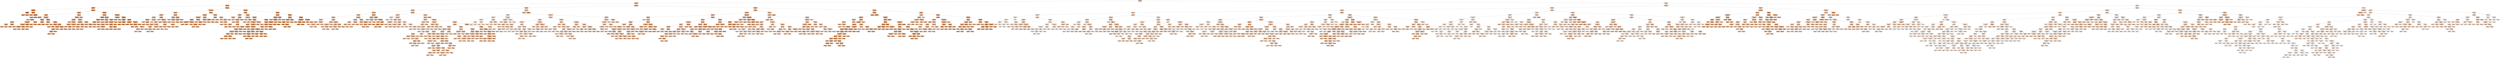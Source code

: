 digraph Tree {
node [shape=box, style="filled, rounded", color="black", fontname="helvetica"] ;
edge [fontname="helvetica"] ;
0 [label="density <= 0.99\nsquared_error = 1.53\nsamples = 2320\nvalue = 10.49", fillcolor="#f4cbad"] ;
1 [label="density <= 0.99\nsquared_error = 0.83\nsamples = 829\nvalue = 11.7", fillcolor="#efb185"] ;
0 -> 1 [labeldistance=2.5, labelangle=45, headlabel="True"] ;
2 [label="density <= 0.99\nsquared_error = 0.37\nsamples = 244\nvalue = 12.5", fillcolor="#eca16b"] ;
1 -> 2 ;
3 [label="density <= 0.99\nsquared_error = 0.27\nsamples = 96\nvalue = 12.81", fillcolor="#ea9a60"] ;
2 -> 3 ;
4 [label="volatile acidity <= 0.53\nsquared_error = 0.04\nsamples = 5\nvalue = 13.79", fillcolor="#e68540"] ;
3 -> 4 ;
5 [label="sulphates <= 0.56\nsquared_error = 0.0\nsamples = 2\nvalue = 13.96", fillcolor="#e5823a"] ;
4 -> 5 ;
6 [label="squared_error = 0.0\nsamples = 1\nvalue = 13.9", fillcolor="#e5833c"] ;
5 -> 6 ;
7 [label="squared_error = 0.0\nsamples = 1\nvalue = 14.0", fillcolor="#e58139"] ;
5 -> 7 ;
8 [label="chlorides <= 0.01\nsquared_error = 0.0\nsamples = 3\nvalue = 13.54", fillcolor="#e78b48"] ;
4 -> 8 ;
9 [label="squared_error = 0.0\nsamples = 1\nvalue = 13.5", fillcolor="#e78c4a"] ;
8 -> 9 ;
10 [label="volatile acidity <= 0.65\nsquared_error = 0.0\nsamples = 2\nvalue = 13.56", fillcolor="#e78a47"] ;
8 -> 10 ;
11 [label="squared_error = -0.0\nsamples = 1\nvalue = 13.55", fillcolor="#e78a48"] ;
10 -> 11 ;
12 [label="squared_error = 0.0\nsamples = 1\nvalue = 13.6", fillcolor="#e78946"] ;
10 -> 12 ;
13 [label="residual sugar <= 1.93\nsquared_error = 0.19\nsamples = 91\nvalue = 12.71", fillcolor="#eb9c63"] ;
3 -> 13 ;
14 [label="density <= 0.99\nsquared_error = 0.12\nsamples = 50\nvalue = 12.51", fillcolor="#eba06a"] ;
13 -> 14 ;
15 [label="pH <= 3.21\nsquared_error = 0.11\nsamples = 32\nvalue = 12.62", fillcolor="#eb9e66"] ;
14 -> 15 ;
16 [label="fixed acidity <= 5.75\nsquared_error = 0.11\nsamples = 15\nvalue = 12.45", fillcolor="#eca16c"] ;
15 -> 16 ;
17 [label="squared_error = 0.0\nsamples = 1\nvalue = 11.7", fillcolor="#efb185"] ;
16 -> 17 ;
18 [label="citric acid <= 0.28\nsquared_error = 0.06\nsamples = 14\nvalue = 12.52", fillcolor="#eba06a"] ;
16 -> 18 ;
19 [label="fixed acidity <= 6.3\nsquared_error = 0.02\nsamples = 5\nvalue = 12.23", fillcolor="#eda673"] ;
18 -> 19 ;
20 [label="chlorides <= 0.03\nsquared_error = 0.0\nsamples = 3\nvalue = 12.14", fillcolor="#eda876"] ;
19 -> 20 ;
21 [label="squared_error = -0.0\nsamples = 2\nvalue = 12.2", fillcolor="#eda774"] ;
20 -> 21 ;
22 [label="squared_error = -0.0\nsamples = 1\nvalue = 12.1", fillcolor="#eda978"] ;
20 -> 22 ;
23 [label="chlorides <= 0.03\nsquared_error = 0.0\nsamples = 2\nvalue = 12.45", fillcolor="#eca26c"] ;
19 -> 23 ;
24 [label="squared_error = 0.0\nsamples = 1\nvalue = 12.5", fillcolor="#eca06a"] ;
23 -> 24 ;
25 [label="squared_error = 0.0\nsamples = 1\nvalue = 12.4", fillcolor="#eca36e"] ;
23 -> 25 ;
26 [label="total sulfur dioxide <= 126.0\nsquared_error = 0.03\nsamples = 9\nvalue = 12.66", fillcolor="#eb9d65"] ;
18 -> 26 ;
27 [label="free sulfur dioxide <= 15.5\nsquared_error = 0.01\nsamples = 7\nvalue = 12.62", fillcolor="#eb9e67"] ;
26 -> 27 ;
28 [label="free sulfur dioxide <= 11.5\nsquared_error = 0.01\nsamples = 2\nvalue = 12.43", fillcolor="#eca26d"] ;
27 -> 28 ;
29 [label="squared_error = 0.0\nsamples = 1\nvalue = 12.5", fillcolor="#eca06a"] ;
28 -> 29 ;
30 [label="squared_error = 0.0\nsamples = 1\nvalue = 12.3", fillcolor="#eca571"] ;
28 -> 30 ;
31 [label="citric acid <= 0.4\nsquared_error = 0.0\nsamples = 5\nvalue = 12.67", fillcolor="#eb9d65"] ;
27 -> 31 ;
32 [label="squared_error = 0.0\nsamples = 4\nvalue = 12.7", fillcolor="#eb9c64"] ;
31 -> 32 ;
33 [label="squared_error = -0.0\nsamples = 1\nvalue = 12.6", fillcolor="#eb9e67"] ;
31 -> 33 ;
34 [label="sulphates <= 0.52\nsquared_error = 0.0\nsamples = 2\nvalue = 12.95", fillcolor="#ea975c"] ;
26 -> 34 ;
35 [label="squared_error = 0.0\nsamples = 1\nvalue = 13.0", fillcolor="#e9965a"] ;
34 -> 35 ;
36 [label="squared_error = 0.0\nsamples = 1\nvalue = 12.9", fillcolor="#ea985d"] ;
34 -> 36 ;
37 [label="free sulfur dioxide <= 24.5\nsquared_error = 0.06\nsamples = 17\nvalue = 12.77", fillcolor="#ea9b61"] ;
15 -> 37 ;
38 [label="citric acid <= 0.31\nsquared_error = 0.01\nsamples = 5\nvalue = 12.97", fillcolor="#e9975b"] ;
37 -> 38 ;
39 [label="density <= 0.99\nsquared_error = 0.0\nsamples = 2\nvalue = 12.87", fillcolor="#ea995e"] ;
38 -> 39 ;
40 [label="squared_error = 0.0\nsamples = 1\nvalue = 12.8", fillcolor="#ea9a61"] ;
39 -> 40 ;
41 [label="squared_error = 0.0\nsamples = 1\nvalue = 12.9", fillcolor="#ea985d"] ;
39 -> 41 ;
42 [label="sulphates <= 0.36\nsquared_error = 0.0\nsamples = 3\nvalue = 13.02", fillcolor="#e99659"] ;
38 -> 42 ;
43 [label="squared_error = 0.0\nsamples = 1\nvalue = 13.1", fillcolor="#e99457"] ;
42 -> 43 ;
44 [label="squared_error = 0.0\nsamples = 2\nvalue = 13.0", fillcolor="#e9965a"] ;
42 -> 44 ;
45 [label="fixed acidity <= 5.5\nsquared_error = 0.06\nsamples = 12\nvalue = 12.68", fillcolor="#eb9d65"] ;
37 -> 45 ;
46 [label="chlorides <= 0.03\nsquared_error = 0.02\nsamples = 2\nvalue = 12.3", fillcolor="#eca571"] ;
45 -> 46 ;
47 [label="squared_error = 0.0\nsamples = 1\nvalue = 12.4", fillcolor="#eca36e"] ;
46 -> 47 ;
48 [label="squared_error = 0.0\nsamples = 1\nvalue = 12.1", fillcolor="#eda978"] ;
46 -> 48 ;
49 [label="volatile acidity <= 0.2\nsquared_error = 0.03\nsamples = 10\nvalue = 12.75", fillcolor="#ea9b62"] ;
45 -> 49 ;
50 [label="quality <= 7.0\nsquared_error = 0.01\nsamples = 2\nvalue = 12.95", fillcolor="#ea975c"] ;
49 -> 50 ;
51 [label="squared_error = 0.0\nsamples = 1\nvalue = 12.9", fillcolor="#ea985d"] ;
50 -> 51 ;
52 [label="squared_error = -0.0\nsamples = 1\nvalue = 13.1", fillcolor="#e99457"] ;
50 -> 52 ;
53 [label="fixed acidity <= 6.1\nsquared_error = 0.02\nsamples = 8\nvalue = 12.68", fillcolor="#eb9d64"] ;
49 -> 53 ;
54 [label="volatile acidity <= 0.46\nsquared_error = 0.01\nsamples = 6\nvalue = 12.59", fillcolor="#eb9f68"] ;
53 -> 54 ;
55 [label="pH <= 3.41\nsquared_error = 0.0\nsamples = 5\nvalue = 12.62", fillcolor="#eb9e67"] ;
54 -> 55 ;
56 [label="citric acid <= 0.28\nsquared_error = 0.0\nsamples = 4\nvalue = 12.6", fillcolor="#eb9e67"] ;
55 -> 56 ;
57 [label="squared_error = 0.0\nsamples = 1\nvalue = 12.6", fillcolor="#eb9e67"] ;
56 -> 57 ;
58 [label="squared_error = 0.0\nsamples = 3\nvalue = 12.6", fillcolor="#eb9e67"] ;
56 -> 58 ;
59 [label="squared_error = -0.0\nsamples = 1\nvalue = 12.7", fillcolor="#eb9c64"] ;
55 -> 59 ;
60 [label="squared_error = -0.0\nsamples = 1\nvalue = 12.4", fillcolor="#eca36e"] ;
54 -> 60 ;
61 [label="residual sugar <= 1.4\nsquared_error = 0.0\nsamples = 2\nvalue = 12.85", fillcolor="#ea995f"] ;
53 -> 61 ;
62 [label="squared_error = 0.0\nsamples = 1\nvalue = 12.8", fillcolor="#ea9a61"] ;
61 -> 62 ;
63 [label="squared_error = -0.0\nsamples = 1\nvalue = 12.9", fillcolor="#ea985d"] ;
61 -> 63 ;
64 [label="citric acid <= 0.51\nsquared_error = 0.08\nsamples = 18\nvalue = 12.31", fillcolor="#eca471"] ;
14 -> 64 ;
65 [label="residual sugar <= 1.45\nsquared_error = 0.05\nsamples = 17\nvalue = 12.26", fillcolor="#eda572"] ;
64 -> 65 ;
66 [label="volatile acidity <= 0.22\nsquared_error = 0.02\nsamples = 8\nvalue = 12.15", fillcolor="#eda876"] ;
65 -> 66 ;
67 [label="squared_error = 0.0\nsamples = 2\nvalue = 12.0", fillcolor="#eeab7b"] ;
66 -> 67 ;
68 [label="volatile acidity <= 0.27\nsquared_error = 0.01\nsamples = 6\nvalue = 12.22", fillcolor="#eda674"] ;
66 -> 68 ;
69 [label="residual sugar <= 0.95\nsquared_error = 0.0\nsamples = 3\nvalue = 12.3", fillcolor="#eca571"] ;
68 -> 69 ;
70 [label="squared_error = 0.0\nsamples = 1\nvalue = 12.2", fillcolor="#eda774"] ;
69 -> 70 ;
71 [label="density <= 0.99\nsquared_error = 0.0\nsamples = 2\nvalue = 12.32", fillcolor="#eca470"] ;
69 -> 71 ;
72 [label="squared_error = 0.0\nsamples = 1\nvalue = 12.3", fillcolor="#eca571"] ;
71 -> 72 ;
73 [label="squared_error = 0.0\nsamples = 1\nvalue = 12.4", fillcolor="#eca36e"] ;
71 -> 73 ;
74 [label="total sulfur dioxide <= 105.0\nsquared_error = 0.0\nsamples = 3\nvalue = 12.15", fillcolor="#eda876"] ;
68 -> 74 ;
75 [label="squared_error = 0.0\nsamples = 1\nvalue = 12.2", fillcolor="#eda774"] ;
74 -> 75 ;
76 [label="residual sugar <= 1.1\nsquared_error = 0.0\nsamples = 2\nvalue = 12.1", fillcolor="#eda978"] ;
74 -> 76 ;
77 [label="squared_error = 0.0\nsamples = 1\nvalue = 12.1", fillcolor="#eda978"] ;
76 -> 77 ;
78 [label="squared_error = 0.0\nsamples = 1\nvalue = 12.1", fillcolor="#eda978"] ;
76 -> 78 ;
79 [label="residual sugar <= 1.65\nsquared_error = 0.04\nsamples = 9\nvalue = 12.43", fillcolor="#eca26d"] ;
65 -> 79 ;
80 [label="total sulfur dioxide <= 80.5\nsquared_error = 0.01\nsamples = 6\nvalue = 12.54", fillcolor="#eba069"] ;
79 -> 80 ;
81 [label="squared_error = 0.0\nsamples = 1\nvalue = 12.7", fillcolor="#eb9c64"] ;
80 -> 81 ;
82 [label="quality <= 7.5\nsquared_error = 0.0\nsamples = 5\nvalue = 12.48", fillcolor="#eca16b"] ;
80 -> 82 ;
83 [label="squared_error = 0.0\nsamples = 4\nvalue = 12.5", fillcolor="#eca06a"] ;
82 -> 83 ;
84 [label="squared_error = 0.0\nsamples = 1\nvalue = 12.4", fillcolor="#eca36e"] ;
82 -> 84 ;
85 [label="quality <= 6.5\nsquared_error = 0.03\nsamples = 3\nvalue = 12.22", fillcolor="#eda674"] ;
79 -> 85 ;
86 [label="squared_error = 0.0\nsamples = 1\nvalue = 12.5", fillcolor="#eca06a"] ;
85 -> 86 ;
87 [label="residual sugar <= 1.8\nsquared_error = 0.01\nsamples = 2\nvalue = 12.13", fillcolor="#eda877"] ;
85 -> 87 ;
88 [label="squared_error = 0.0\nsamples = 1\nvalue = 12.0", fillcolor="#eeab7b"] ;
87 -> 88 ;
89 [label="squared_error = 0.0\nsamples = 1\nvalue = 12.2", fillcolor="#eda774"] ;
87 -> 89 ;
90 [label="squared_error = 0.0\nsamples = 1\nvalue = 13.0", fillcolor="#e9965a"] ;
64 -> 90 ;
91 [label="volatile acidity <= 0.35\nsquared_error = 0.16\nsamples = 41\nvalue = 12.96", fillcolor="#ea975b"] ;
13 -> 91 ;
92 [label="chlorides <= 0.03\nsquared_error = 0.14\nsamples = 25\nvalue = 12.81", fillcolor="#ea9a60"] ;
91 -> 92 ;
93 [label="density <= 0.99\nsquared_error = 0.16\nsamples = 5\nvalue = 13.26", fillcolor="#e89152"] ;
92 -> 93 ;
94 [label="residual sugar <= 2.2\nsquared_error = 0.01\nsamples = 3\nvalue = 12.9", fillcolor="#ea985d"] ;
93 -> 94 ;
95 [label="pH <= 3.23\nsquared_error = 0.0\nsamples = 2\nvalue = 12.83", fillcolor="#ea9a5f"] ;
94 -> 95 ;
96 [label="squared_error = 0.0\nsamples = 1\nvalue = 12.8", fillcolor="#ea9a61"] ;
95 -> 96 ;
97 [label="squared_error = 0.0\nsamples = 1\nvalue = 12.9", fillcolor="#ea985d"] ;
95 -> 97 ;
98 [label="squared_error = 0.0\nsamples = 1\nvalue = 13.0", fillcolor="#e9965a"] ;
94 -> 98 ;
99 [label="squared_error = -0.0\nsamples = 2\nvalue = 13.7", fillcolor="#e68743"] ;
93 -> 99 ;
100 [label="residual sugar <= 2.25\nsquared_error = 0.06\nsamples = 20\nvalue = 12.69", fillcolor="#eb9c64"] ;
92 -> 100 ;
101 [label="sulphates <= 0.46\nsquared_error = 0.07\nsamples = 6\nvalue = 12.44", fillcolor="#eca26c"] ;
100 -> 101 ;
102 [label="squared_error = -0.0\nsamples = 2\nvalue = 12.7", fillcolor="#eb9c64"] ;
101 -> 102 ;
103 [label="sulphates <= 0.56\nsquared_error = 0.01\nsamples = 4\nvalue = 12.19", fillcolor="#eda775"] ;
101 -> 103 ;
104 [label="fixed acidity <= 5.95\nsquared_error = 0.0\nsamples = 3\nvalue = 12.24", fillcolor="#eda673"] ;
103 -> 104 ;
105 [label="squared_error = 0.0\nsamples = 1\nvalue = 12.3", fillcolor="#eca571"] ;
104 -> 105 ;
106 [label="free sulfur dioxide <= 22.0\nsquared_error = 0.0\nsamples = 2\nvalue = 12.18", fillcolor="#eda775"] ;
104 -> 106 ;
107 [label="squared_error = 0.0\nsamples = 1\nvalue = 12.15", fillcolor="#eda876"] ;
106 -> 107 ;
108 [label="squared_error = -0.0\nsamples = 1\nvalue = 12.2", fillcolor="#eda774"] ;
106 -> 108 ;
109 [label="squared_error = 0.0\nsamples = 1\nvalue = 12.0", fillcolor="#eeab7b"] ;
103 -> 109 ;
110 [label="sulphates <= 0.68\nsquared_error = 0.02\nsamples = 14\nvalue = 12.8", fillcolor="#ea9a61"] ;
100 -> 110 ;
111 [label="free sulfur dioxide <= 41.5\nsquared_error = 0.01\nsamples = 13\nvalue = 12.75", fillcolor="#ea9b62"] ;
110 -> 111 ;
112 [label="sulphates <= 0.4\nsquared_error = 0.01\nsamples = 12\nvalue = 12.73", fillcolor="#eb9c63"] ;
111 -> 112 ;
113 [label="quality <= 6.5\nsquared_error = 0.0\nsamples = 7\nvalue = 12.78", fillcolor="#ea9b61"] ;
112 -> 113 ;
114 [label="squared_error = 0.0\nsamples = 2\nvalue = 12.7", fillcolor="#eb9c64"] ;
113 -> 114 ;
115 [label="squared_error = 0.0\nsamples = 5\nvalue = 12.8", fillcolor="#ea9a61"] ;
113 -> 115 ;
116 [label="chlorides <= 0.04\nsquared_error = 0.0\nsamples = 5\nvalue = 12.67", fillcolor="#eb9d65"] ;
112 -> 116 ;
117 [label="squared_error = 0.0\nsamples = 2\nvalue = 12.6", fillcolor="#eb9e67"] ;
116 -> 117 ;
118 [label="squared_error = -0.0\nsamples = 3\nvalue = 12.7", fillcolor="#eb9c64"] ;
116 -> 118 ;
119 [label="squared_error = 0.0\nsamples = 1\nvalue = 13.0", fillcolor="#e9965a"] ;
111 -> 119 ;
120 [label="squared_error = 0.0\nsamples = 1\nvalue = 13.1", fillcolor="#e99457"] ;
110 -> 120 ;
121 [label="free sulfur dioxide <= 18.5\nsquared_error = 0.1\nsamples = 16\nvalue = 13.22", fillcolor="#e89153"] ;
91 -> 121 ;
122 [label="total sulfur dioxide <= 87.0\nsquared_error = 0.02\nsamples = 2\nvalue = 12.65", fillcolor="#eb9d66"] ;
121 -> 122 ;
123 [label="squared_error = 0.0\nsamples = 1\nvalue = 12.8", fillcolor="#ea9a61"] ;
122 -> 123 ;
124 [label="squared_error = 0.0\nsamples = 1\nvalue = 12.5", fillcolor="#eca06a"] ;
122 -> 124 ;
125 [label="volatile acidity <= 0.4\nsquared_error = 0.04\nsamples = 14\nvalue = 13.33", fillcolor="#e88f4f"] ;
121 -> 125 ;
126 [label="chlorides <= 0.03\nsquared_error = 0.0\nsamples = 5\nvalue = 13.48", fillcolor="#e78c4a"] ;
125 -> 126 ;
127 [label="squared_error = 0.0\nsamples = 1\nvalue = 13.4", fillcolor="#e88e4d"] ;
126 -> 127 ;
128 [label="citric acid <= 0.27\nsquared_error = 0.0\nsamples = 4\nvalue = 13.52", fillcolor="#e78b49"] ;
126 -> 128 ;
129 [label="squared_error = 0.0\nsamples = 1\nvalue = 13.6", fillcolor="#e78946"] ;
128 -> 129 ;
130 [label="squared_error = 0.0\nsamples = 3\nvalue = 13.5", fillcolor="#e78c4a"] ;
128 -> 130 ;
131 [label="citric acid <= 0.29\nsquared_error = 0.04\nsamples = 9\nvalue = 13.21", fillcolor="#e89253"] ;
125 -> 131 ;
132 [label="free sulfur dioxide <= 31.5\nsquared_error = 0.01\nsamples = 6\nvalue = 13.32", fillcolor="#e88f4f"] ;
131 -> 132 ;
133 [label="squared_error = 0.0\nsamples = 4\nvalue = 13.4", fillcolor="#e88e4d"] ;
132 -> 133 ;
134 [label="squared_error = 0.0\nsamples = 2\nvalue = 13.2", fillcolor="#e89253"] ;
132 -> 134 ;
135 [label="free sulfur dioxide <= 31.0\nsquared_error = 0.01\nsamples = 3\nvalue = 12.9", fillcolor="#ea985d"] ;
131 -> 135 ;
136 [label="fixed acidity <= 6.25\nsquared_error = 0.0\nsamples = 2\nvalue = 12.95", fillcolor="#ea975c"] ;
135 -> 136 ;
137 [label="squared_error = 0.0\nsamples = 1\nvalue = 12.9", fillcolor="#ea985d"] ;
136 -> 137 ;
138 [label="squared_error = 0.0\nsamples = 1\nvalue = 13.0", fillcolor="#e9965a"] ;
136 -> 138 ;
139 [label="squared_error = 0.0\nsamples = 1\nvalue = 12.8", fillcolor="#ea9a61"] ;
135 -> 139 ;
140 [label="residual sugar <= 1.73\nsquared_error = 0.31\nsamples = 148\nvalue = 12.26", fillcolor="#eda572"] ;
2 -> 140 ;
141 [label="total sulfur dioxide <= 103.5\nsquared_error = 0.23\nsamples = 63\nvalue = 11.96", fillcolor="#eeac7c"] ;
140 -> 141 ;
142 [label="fixed acidity <= 6.95\nsquared_error = 0.19\nsamples = 39\nvalue = 11.75", fillcolor="#efb083"] ;
141 -> 142 ;
143 [label="residual sugar <= 1.45\nsquared_error = 0.15\nsamples = 31\nvalue = 11.63", fillcolor="#efb387"] ;
142 -> 143 ;
144 [label="density <= 0.99\nsquared_error = 0.11\nsamples = 21\nvalue = 11.5", fillcolor="#f0b68c"] ;
143 -> 144 ;
145 [label="residual sugar <= 1.25\nsquared_error = 0.14\nsamples = 4\nvalue = 11.97", fillcolor="#eeac7c"] ;
144 -> 145 ;
146 [label="squared_error = -0.0\nsamples = 1\nvalue = 11.6", fillcolor="#efb388"] ;
145 -> 146 ;
147 [label="quality <= 6.5\nsquared_error = 0.0\nsamples = 3\nvalue = 12.33", fillcolor="#eca470"] ;
145 -> 147 ;
148 [label="squared_error = 0.0\nsamples = 2\nvalue = 12.3", fillcolor="#eca571"] ;
147 -> 148 ;
149 [label="squared_error = 0.0\nsamples = 1\nvalue = 12.4", fillcolor="#eca36e"] ;
147 -> 149 ;
150 [label="free sulfur dioxide <= 5.5\nsquared_error = 0.05\nsamples = 17\nvalue = 11.4", fillcolor="#f0b88f"] ;
144 -> 150 ;
151 [label="squared_error = 0.0\nsamples = 1\nvalue = 10.6", fillcolor="#f4c8a9"] ;
150 -> 151 ;
152 [label="chlorides <= 0.03\nsquared_error = 0.03\nsamples = 16\nvalue = 11.43", fillcolor="#f0b78e"] ;
150 -> 152 ;
153 [label="fixed acidity <= 5.95\nsquared_error = 0.03\nsamples = 6\nvalue = 11.63", fillcolor="#efb387"] ;
152 -> 153 ;
154 [label="free sulfur dioxide <= 24.0\nsquared_error = 0.01\nsamples = 3\nvalue = 11.51", fillcolor="#f0b58b"] ;
153 -> 154 ;
155 [label="fixed acidity <= 5.85\nsquared_error = 0.0\nsamples = 2\nvalue = 11.47", fillcolor="#f0b68d"] ;
154 -> 155 ;
156 [label="squared_error = 0.0\nsamples = 1\nvalue = 11.4", fillcolor="#f0b88f"] ;
155 -> 156 ;
157 [label="squared_error = 0.0\nsamples = 1\nvalue = 11.5", fillcolor="#f0b68c"] ;
155 -> 157 ;
158 [label="squared_error = -0.0\nsamples = 1\nvalue = 11.63", fillcolor="#efb387"] ;
154 -> 158 ;
159 [label="fixed acidity <= 6.2\nsquared_error = 0.01\nsamples = 3\nvalue = 11.8", fillcolor="#efaf82"] ;
153 -> 159 ;
160 [label="squared_error = 0.0\nsamples = 1\nvalue = 11.9", fillcolor="#eead7e"] ;
159 -> 160 ;
161 [label="pH <= 3.06\nsquared_error = 0.0\nsamples = 2\nvalue = 11.75", fillcolor="#efb083"] ;
159 -> 161 ;
162 [label="squared_error = 0.0\nsamples = 1\nvalue = 11.7", fillcolor="#efb185"] ;
161 -> 162 ;
163 [label="squared_error = 0.0\nsamples = 1\nvalue = 11.8", fillcolor="#efaf82"] ;
161 -> 163 ;
164 [label="free sulfur dioxide <= 27.0\nsquared_error = 0.01\nsamples = 10\nvalue = 11.36", fillcolor="#f0b890"] ;
152 -> 164 ;
165 [label="total sulfur dioxide <= 70.0\nsquared_error = 0.01\nsamples = 6\nvalue = 11.42", fillcolor="#f0b78e"] ;
164 -> 165 ;
166 [label="squared_error = 0.0\nsamples = 1\nvalue = 11.7", fillcolor="#efb185"] ;
165 -> 166 ;
167 [label="squared_error = -0.0\nsamples = 5\nvalue = 11.4", fillcolor="#f0b88f"] ;
165 -> 167 ;
168 [label="chlorides <= 0.04\nsquared_error = 0.0\nsamples = 4\nvalue = 11.23", fillcolor="#f1bb94"] ;
164 -> 168 ;
169 [label="squared_error = 0.0\nsamples = 3\nvalue = 11.2", fillcolor="#f1bc95"] ;
168 -> 169 ;
170 [label="squared_error = -0.0\nsamples = 1\nvalue = 11.3", fillcolor="#f1ba92"] ;
168 -> 170 ;
171 [label="pH <= 3.06\nsquared_error = 0.08\nsamples = 10\nvalue = 11.99", fillcolor="#eeab7b"] ;
143 -> 171 ;
172 [label="squared_error = 0.0\nsamples = 1\nvalue = 11.2", fillcolor="#f1bc95"] ;
171 -> 172 ;
173 [label="total sulfur dioxide <= 72.0\nsquared_error = 0.03\nsamples = 9\nvalue = 12.06", fillcolor="#edaa79"] ;
171 -> 173 ;
174 [label="squared_error = 0.0\nsamples = 3\nvalue = 11.9", fillcolor="#eead7e"] ;
173 -> 174 ;
175 [label="free sulfur dioxide <= 29.0\nsquared_error = 0.02\nsamples = 6\nvalue = 12.14", fillcolor="#eda876"] ;
173 -> 175 ;
176 [label="pH <= 3.45\nsquared_error = 0.0\nsamples = 3\nvalue = 12.28", fillcolor="#eca572"] ;
175 -> 176 ;
177 [label="squared_error = -0.0\nsamples = 2\nvalue = 12.3", fillcolor="#eca571"] ;
176 -> 177 ;
178 [label="squared_error = 0.0\nsamples = 1\nvalue = 12.2", fillcolor="#eda774"] ;
176 -> 178 ;
179 [label="residual sugar <= 1.55\nsquared_error = 0.0\nsamples = 3\nvalue = 12.0", fillcolor="#eeab7b"] ;
175 -> 179 ;
180 [label="squared_error = 0.0\nsamples = 2\nvalue = 12.0", fillcolor="#eeab7b"] ;
179 -> 180 ;
181 [label="squared_error = 0.0\nsamples = 1\nvalue = 12.0", fillcolor="#eeab7b"] ;
179 -> 181 ;
182 [label="chlorides <= 0.04\nsquared_error = 0.11\nsamples = 8\nvalue = 12.16", fillcolor="#eda876"] ;
142 -> 182 ;
183 [label="citric acid <= 0.3\nsquared_error = 0.03\nsamples = 4\nvalue = 11.91", fillcolor="#eead7e"] ;
182 -> 183 ;
184 [label="squared_error = 0.0\nsamples = 1\nvalue = 11.7", fillcolor="#efb185"] ;
183 -> 184 ;
185 [label="volatile acidity <= 0.25\nsquared_error = 0.0\nsamples = 3\nvalue = 12.04", fillcolor="#edaa7a"] ;
183 -> 185 ;
186 [label="squared_error = 0.0\nsamples = 2\nvalue = 12.0", fillcolor="#eeab7b"] ;
185 -> 186 ;
187 [label="squared_error = -0.0\nsamples = 1\nvalue = 12.1", fillcolor="#eda978"] ;
185 -> 187 ;
188 [label="citric acid <= 0.35\nsquared_error = 0.01\nsamples = 4\nvalue = 12.5", fillcolor="#eca06a"] ;
182 -> 188 ;
189 [label="chlorides <= 0.05\nsquared_error = 0.0\nsamples = 3\nvalue = 12.46", fillcolor="#eca16c"] ;
188 -> 189 ;
190 [label="squared_error = 0.0\nsamples = 1\nvalue = 12.5", fillcolor="#eca06a"] ;
189 -> 190 ;
191 [label="squared_error = 0.0\nsamples = 2\nvalue = 12.4", fillcolor="#eca36e"] ;
189 -> 191 ;
192 [label="squared_error = -0.0\nsamples = 1\nvalue = 12.7", fillcolor="#eb9c64"] ;
188 -> 192 ;
193 [label="sulphates <= 0.56\nsquared_error = 0.11\nsamples = 24\nvalue = 12.28", fillcolor="#eca572"] ;
141 -> 193 ;
194 [label="volatile acidity <= 0.28\nsquared_error = 0.06\nsamples = 18\nvalue = 12.43", fillcolor="#eca26d"] ;
193 -> 194 ;
195 [label="free sulfur dioxide <= 34.5\nsquared_error = 0.05\nsamples = 10\nvalue = 12.53", fillcolor="#eba069"] ;
194 -> 195 ;
196 [label="sulphates <= 0.39\nsquared_error = 0.01\nsamples = 6\nvalue = 12.64", fillcolor="#eb9e66"] ;
195 -> 196 ;
197 [label="total sulfur dioxide <= 125.5\nsquared_error = 0.0\nsamples = 3\nvalue = 12.7", fillcolor="#eb9c64"] ;
196 -> 197 ;
198 [label="squared_error = 0.0\nsamples = 2\nvalue = 12.7", fillcolor="#eb9c64"] ;
197 -> 198 ;
199 [label="squared_error = -0.0\nsamples = 1\nvalue = 12.7", fillcolor="#eb9c64"] ;
197 -> 199 ;
200 [label="total sulfur dioxide <= 107.0\nsquared_error = 0.01\nsamples = 3\nvalue = 12.5", fillcolor="#eca06a"] ;
196 -> 200 ;
201 [label="squared_error = 0.0\nsamples = 1\nvalue = 12.4", fillcolor="#eca36e"] ;
200 -> 201 ;
202 [label="residual sugar <= 1.4\nsquared_error = 0.0\nsamples = 2\nvalue = 12.53", fillcolor="#eba069"] ;
200 -> 202 ;
203 [label="squared_error = 0.0\nsamples = 1\nvalue = 12.5", fillcolor="#eca06a"] ;
202 -> 203 ;
204 [label="squared_error = -0.0\nsamples = 1\nvalue = 12.6", fillcolor="#eb9e67"] ;
202 -> 204 ;
205 [label="residual sugar <= 1.25\nsquared_error = 0.04\nsamples = 4\nvalue = 12.26", fillcolor="#eda672"] ;
195 -> 205 ;
206 [label="squared_error = 0.0\nsamples = 2\nvalue = 12.1", fillcolor="#eda978"] ;
205 -> 206 ;
207 [label="volatile acidity <= 0.2\nsquared_error = 0.01\nsamples = 2\nvalue = 12.5", fillcolor="#eca06a"] ;
205 -> 207 ;
208 [label="squared_error = 0.0\nsamples = 1\nvalue = 12.4", fillcolor="#eca36e"] ;
207 -> 208 ;
209 [label="squared_error = -0.0\nsamples = 1\nvalue = 12.6", fillcolor="#eb9e67"] ;
207 -> 209 ;
210 [label="sulphates <= 0.4\nsquared_error = 0.03\nsamples = 8\nvalue = 12.25", fillcolor="#eda673"] ;
194 -> 210 ;
211 [label="volatile acidity <= 0.31\nsquared_error = 0.0\nsamples = 6\nvalue = 12.15", fillcolor="#eda876"] ;
210 -> 211 ;
212 [label="squared_error = 0.0\nsamples = 2\nvalue = 12.1", fillcolor="#eda978"] ;
211 -> 212 ;
213 [label="squared_error = -0.0\nsamples = 4\nvalue = 12.2", fillcolor="#eda774"] ;
211 -> 213 ;
214 [label="sulphates <= 0.43\nsquared_error = 0.01\nsamples = 2\nvalue = 12.53", fillcolor="#eba069"] ;
210 -> 214 ;
215 [label="squared_error = 0.0\nsamples = 1\nvalue = 12.4", fillcolor="#eca36e"] ;
214 -> 215 ;
216 [label="squared_error = -0.0\nsamples = 1\nvalue = 12.6", fillcolor="#eb9e67"] ;
214 -> 216 ;
217 [label="fixed acidity <= 5.8\nsquared_error = 0.02\nsamples = 6\nvalue = 11.88", fillcolor="#eead7f"] ;
193 -> 217 ;
218 [label="pH <= 3.38\nsquared_error = 0.0\nsamples = 2\nvalue = 12.07", fillcolor="#edaa79"] ;
217 -> 218 ;
219 [label="squared_error = 0.0\nsamples = 1\nvalue = 12.1", fillcolor="#eda978"] ;
218 -> 219 ;
220 [label="squared_error = -0.0\nsamples = 1\nvalue = 12.0", fillcolor="#eeab7b"] ;
218 -> 220 ;
221 [label="pH <= 3.02\nsquared_error = 0.01\nsamples = 4\nvalue = 11.82", fillcolor="#eeaf81"] ;
217 -> 221 ;
222 [label="squared_error = 0.0\nsamples = 1\nvalue = 12.0", fillcolor="#eeab7b"] ;
221 -> 222 ;
223 [label="citric acid <= 0.3\nsquared_error = 0.0\nsamples = 3\nvalue = 11.76", fillcolor="#efb083"] ;
221 -> 223 ;
224 [label="squared_error = 0.0\nsamples = 1\nvalue = 11.9", fillcolor="#eead7e"] ;
223 -> 224 ;
225 [label="fixed acidity <= 6.2\nsquared_error = 0.0\nsamples = 2\nvalue = 11.73", fillcolor="#efb184"] ;
223 -> 225 ;
226 [label="squared_error = 0.0\nsamples = 1\nvalue = 11.73", fillcolor="#efb184"] ;
225 -> 226 ;
227 [label="squared_error = -0.0\nsamples = 1\nvalue = 11.7", fillcolor="#efb185"] ;
225 -> 227 ;
228 [label="residual sugar <= 3.95\nsquared_error = 0.24\nsamples = 85\nvalue = 12.53", fillcolor="#eba06a"] ;
140 -> 228 ;
229 [label="sulphates <= 0.36\nsquared_error = 0.2\nsamples = 62\nvalue = 12.37", fillcolor="#eca36f"] ;
228 -> 229 ;
230 [label="fixed acidity <= 5.4\nsquared_error = 0.09\nsamples = 12\nvalue = 11.9", fillcolor="#eead7e"] ;
229 -> 230 ;
231 [label="density <= 0.99\nsquared_error = 0.01\nsamples = 2\nvalue = 11.35", fillcolor="#f0b990"] ;
230 -> 231 ;
232 [label="squared_error = 0.0\nsamples = 1\nvalue = 11.5", fillcolor="#f0b68c"] ;
231 -> 232 ;
233 [label="squared_error = 0.0\nsamples = 1\nvalue = 11.3", fillcolor="#f1ba92"] ;
231 -> 233 ;
234 [label="fixed acidity <= 7.35\nsquared_error = 0.02\nsamples = 10\nvalue = 12.02", fillcolor="#eeab7a"] ;
230 -> 234 ;
235 [label="volatile acidity <= 0.23\nsquared_error = 0.01\nsamples = 9\nvalue = 12.0", fillcolor="#eeab7b"] ;
234 -> 235 ;
236 [label="squared_error = 0.0\nsamples = 2\nvalue = 11.8", fillcolor="#efaf82"] ;
235 -> 236 ;
237 [label="quality <= 5.5\nsquared_error = 0.0\nsamples = 7\nvalue = 12.03", fillcolor="#eeaa7a"] ;
235 -> 237 ;
238 [label="fixed acidity <= 6.7\nsquared_error = 0.0\nsamples = 2\nvalue = 12.13", fillcolor="#eda877"] ;
237 -> 238 ;
239 [label="squared_error = 0.0\nsamples = 1\nvalue = 12.2", fillcolor="#eda774"] ;
238 -> 239 ;
240 [label="squared_error = 0.0\nsamples = 1\nvalue = 12.1", fillcolor="#eda978"] ;
238 -> 240 ;
241 [label="chlorides <= 0.03\nsquared_error = 0.0\nsamples = 5\nvalue = 12.0", fillcolor="#eeab7b"] ;
237 -> 241 ;
242 [label="squared_error = 0.0\nsamples = 1\nvalue = 12.0", fillcolor="#eeab7b"] ;
241 -> 242 ;
243 [label="squared_error = 0.0\nsamples = 4\nvalue = 12.0", fillcolor="#eeab7b"] ;
241 -> 243 ;
244 [label="squared_error = -0.0\nsamples = 1\nvalue = 12.4", fillcolor="#eca36e"] ;
234 -> 244 ;
245 [label="pH <= 3.06\nsquared_error = 0.14\nsamples = 50\nvalue = 12.53", fillcolor="#eba069"] ;
229 -> 245 ;
246 [label="free sulfur dioxide <= 13.0\nsquared_error = 0.03\nsamples = 3\nvalue = 11.6", fillcolor="#efb388"] ;
245 -> 246 ;
247 [label="squared_error = 0.0\nsamples = 1\nvalue = 11.4", fillcolor="#f0b88f"] ;
246 -> 247 ;
248 [label="chlorides <= 0.04\nsquared_error = 0.01\nsamples = 2\nvalue = 11.7", fillcolor="#efb185"] ;
246 -> 248 ;
249 [label="squared_error = 0.0\nsamples = 1\nvalue = 11.8", fillcolor="#efaf82"] ;
248 -> 249 ;
250 [label="squared_error = 0.0\nsamples = 1\nvalue = 11.6", fillcolor="#efb388"] ;
248 -> 250 ;
251 [label="volatile acidity <= 0.39\nsquared_error = 0.1\nsamples = 47\nvalue = 12.58", fillcolor="#eb9f68"] ;
245 -> 251 ;
252 [label="sulphates <= 0.78\nsquared_error = 0.07\nsamples = 40\nvalue = 12.52", fillcolor="#eba06a"] ;
251 -> 252 ;
253 [label="total sulfur dioxide <= 100.5\nsquared_error = 0.05\nsamples = 38\nvalue = 12.54", fillcolor="#eba069"] ;
252 -> 253 ;
254 [label="chlorides <= 0.05\nsquared_error = 0.03\nsamples = 16\nvalue = 12.4", fillcolor="#eca36e"] ;
253 -> 254 ;
255 [label="volatile acidity <= 0.34\nsquared_error = 0.01\nsamples = 14\nvalue = 12.34", fillcolor="#eca470"] ;
254 -> 255 ;
256 [label="residual sugar <= 3.75\nsquared_error = 0.01\nsamples = 12\nvalue = 12.37", fillcolor="#eca36f"] ;
255 -> 256 ;
257 [label="free sulfur dioxide <= 30.5\nsquared_error = 0.0\nsamples = 9\nvalue = 12.34", fillcolor="#eca470"] ;
256 -> 257 ;
258 [label="sulphates <= 0.47\nsquared_error = 0.0\nsamples = 7\nvalue = 12.32", fillcolor="#eca470"] ;
257 -> 258 ;
259 [label="pH <= 3.12\nsquared_error = 0.0\nsamples = 4\nvalue = 12.3", fillcolor="#eca571"] ;
258 -> 259 ;
260 [label="squared_error = 0.0\nsamples = 2\nvalue = 12.3", fillcolor="#eca571"] ;
259 -> 260 ;
261 [label="squared_error = 0.0\nsamples = 2\nvalue = 12.3", fillcolor="#eca571"] ;
259 -> 261 ;
262 [label="residual sugar <= 1.98\nsquared_error = 0.0\nsamples = 3\nvalue = 12.38", fillcolor="#eca36f"] ;
258 -> 262 ;
263 [label="squared_error = 0.0\nsamples = 1\nvalue = 12.33", fillcolor="#eca470"] ;
262 -> 263 ;
264 [label="squared_error = -0.0\nsamples = 2\nvalue = 12.4", fillcolor="#eca36e"] ;
262 -> 264 ;
265 [label="squared_error = -0.0\nsamples = 2\nvalue = 12.4", fillcolor="#eca36e"] ;
257 -> 265 ;
266 [label="quality <= 7.5\nsquared_error = 0.0\nsamples = 3\nvalue = 12.53", fillcolor="#eba069"] ;
256 -> 266 ;
267 [label="squared_error = 0.0\nsamples = 2\nvalue = 12.5", fillcolor="#eca06a"] ;
266 -> 267 ;
268 [label="squared_error = -0.0\nsamples = 1\nvalue = 12.6", fillcolor="#eb9e67"] ;
266 -> 268 ;
269 [label="fixed acidity <= 6.35\nsquared_error = 0.0\nsamples = 2\nvalue = 12.08", fillcolor="#eda978"] ;
255 -> 269 ;
270 [label="squared_error = 0.0\nsamples = 1\nvalue = 12.07", fillcolor="#edaa79"] ;
269 -> 270 ;
271 [label="squared_error = -0.0\nsamples = 1\nvalue = 12.1", fillcolor="#eda978"] ;
269 -> 271 ;
272 [label="total sulfur dioxide <= 88.0\nsquared_error = 0.0\nsamples = 2\nvalue = 12.77", fillcolor="#ea9b62"] ;
254 -> 272 ;
273 [label="squared_error = 0.0\nsamples = 1\nvalue = 12.8", fillcolor="#ea9a61"] ;
272 -> 273 ;
274 [label="squared_error = 0.0\nsamples = 1\nvalue = 12.7", fillcolor="#eb9c64"] ;
272 -> 274 ;
275 [label="total sulfur dioxide <= 153.0\nsquared_error = 0.04\nsamples = 22\nvalue = 12.66", fillcolor="#eb9d65"] ;
253 -> 275 ;
276 [label="free sulfur dioxide <= 36.5\nsquared_error = 0.02\nsamples = 20\nvalue = 12.7", fillcolor="#eb9c64"] ;
275 -> 276 ;
277 [label="pH <= 3.27\nsquared_error = 0.01\nsamples = 12\nvalue = 12.64", fillcolor="#eb9e66"] ;
276 -> 277 ;
278 [label="citric acid <= 0.29\nsquared_error = 0.0\nsamples = 6\nvalue = 12.73", fillcolor="#ea9c63"] ;
277 -> 278 ;
279 [label="squared_error = 0.0\nsamples = 1\nvalue = 12.6", fillcolor="#eb9e67"] ;
278 -> 279 ;
280 [label="residual sugar <= 2.4\nsquared_error = 0.0\nsamples = 5\nvalue = 12.76", fillcolor="#ea9b62"] ;
278 -> 280 ;
281 [label="squared_error = 0.0\nsamples = 2\nvalue = 12.8", fillcolor="#ea9a61"] ;
280 -> 281 ;
282 [label="pH <= 3.22\nsquared_error = 0.0\nsamples = 3\nvalue = 12.73", fillcolor="#ea9c63"] ;
280 -> 282 ;
283 [label="squared_error = 0.0\nsamples = 1\nvalue = 12.7", fillcolor="#eb9c64"] ;
282 -> 283 ;
284 [label="squared_error = -0.0\nsamples = 2\nvalue = 12.75", fillcolor="#ea9b62"] ;
282 -> 284 ;
285 [label="chlorides <= 0.03\nsquared_error = 0.01\nsamples = 6\nvalue = 12.56", fillcolor="#eb9f68"] ;
277 -> 285 ;
286 [label="squared_error = 0.0\nsamples = 1\nvalue = 12.8", fillcolor="#ea9a61"] ;
285 -> 286 ;
287 [label="citric acid <= 0.23\nsquared_error = 0.0\nsamples = 5\nvalue = 12.53", fillcolor="#eba06a"] ;
285 -> 287 ;
288 [label="squared_error = 0.0\nsamples = 1\nvalue = 12.6", fillcolor="#eb9e67"] ;
287 -> 288 ;
289 [label="squared_error = 0.0\nsamples = 4\nvalue = 12.5", fillcolor="#eca06a"] ;
287 -> 289 ;
290 [label="total sulfur dioxide <= 107.0\nsquared_error = 0.01\nsamples = 8\nvalue = 12.8", fillcolor="#ea9a61"] ;
276 -> 290 ;
291 [label="squared_error = 0.0\nsamples = 1\nvalue = 12.6", fillcolor="#eb9e67"] ;
290 -> 291 ;
292 [label="sulphates <= 0.42\nsquared_error = 0.01\nsamples = 7\nvalue = 12.82", fillcolor="#ea9a60"] ;
290 -> 292 ;
293 [label="fixed acidity <= 6.8\nsquared_error = 0.0\nsamples = 3\nvalue = 12.73", fillcolor="#eb9c63"] ;
292 -> 293 ;
294 [label="squared_error = 0.0\nsamples = 1\nvalue = 12.8", fillcolor="#ea9a61"] ;
293 -> 294 ;
295 [label="squared_error = -0.0\nsamples = 2\nvalue = 12.7", fillcolor="#eb9c64"] ;
293 -> 295 ;
296 [label="squared_error = 0.0\nsamples = 4\nvalue = 12.9", fillcolor="#ea985d"] ;
292 -> 296 ;
297 [label="chlorides <= 0.04\nsquared_error = 0.02\nsamples = 2\nvalue = 12.3", fillcolor="#eca571"] ;
275 -> 297 ;
298 [label="squared_error = 0.0\nsamples = 1\nvalue = 12.4", fillcolor="#eca36e"] ;
297 -> 298 ;
299 [label="squared_error = 0.0\nsamples = 1\nvalue = 12.1", fillcolor="#eda978"] ;
297 -> 299 ;
300 [label="free sulfur dioxide <= 67.0\nsquared_error = 0.0\nsamples = 2\nvalue = 11.85", fillcolor="#eeae80"] ;
252 -> 300 ;
301 [label="squared_error = 0.0\nsamples = 1\nvalue = 11.9", fillcolor="#eead7e"] ;
300 -> 301 ;
302 [label="squared_error = -0.0\nsamples = 1\nvalue = 11.8", fillcolor="#efaf82"] ;
300 -> 302 ;
303 [label="citric acid <= 0.32\nsquared_error = 0.13\nsamples = 7\nvalue = 12.89", fillcolor="#ea985e"] ;
251 -> 303 ;
304 [label="fixed acidity <= 6.9\nsquared_error = 0.06\nsamples = 5\nvalue = 12.75", fillcolor="#ea9b62"] ;
303 -> 304 ;
305 [label="residual sugar <= 2.75\nsquared_error = 0.01\nsamples = 4\nvalue = 12.66", fillcolor="#eb9d65"] ;
304 -> 305 ;
306 [label="squared_error = 0.0\nsamples = 2\nvalue = 12.6", fillcolor="#eb9e67"] ;
305 -> 306 ;
307 [label="volatile acidity <= 0.42\nsquared_error = 0.0\nsamples = 2\nvalue = 12.73", fillcolor="#ea9c63"] ;
305 -> 307 ;
308 [label="squared_error = 0.0\nsamples = 1\nvalue = 12.8", fillcolor="#ea9a61"] ;
307 -> 308 ;
309 [label="squared_error = -0.0\nsamples = 1\nvalue = 12.7", fillcolor="#eb9c64"] ;
307 -> 309 ;
310 [label="squared_error = -0.0\nsamples = 1\nvalue = 13.4", fillcolor="#e88e4d"] ;
304 -> 310 ;
311 [label="free sulfur dioxide <= 25.0\nsquared_error = 0.0\nsamples = 2\nvalue = 13.45", fillcolor="#e78d4b"] ;
303 -> 311 ;
312 [label="squared_error = 0.0\nsamples = 1\nvalue = 13.4", fillcolor="#e88e4d"] ;
311 -> 312 ;
313 [label="squared_error = 0.0\nsamples = 1\nvalue = 13.5", fillcolor="#e78c4a"] ;
311 -> 313 ;
314 [label="chlorides <= 0.03\nsquared_error = 0.1\nsamples = 23\nvalue = 12.94", fillcolor="#ea975c"] ;
228 -> 314 ;
315 [label="chlorides <= 0.03\nsquared_error = 0.09\nsamples = 7\nvalue = 12.71", fillcolor="#eb9c64"] ;
314 -> 315 ;
316 [label="residual sugar <= 4.85\nsquared_error = 0.06\nsamples = 5\nvalue = 12.89", fillcolor="#ea985e"] ;
315 -> 316 ;
317 [label="squared_error = -0.0\nsamples = 2\nvalue = 12.7", fillcolor="#eb9c64"] ;
316 -> 317 ;
318 [label="residual sugar <= 5.72\nsquared_error = 0.04\nsamples = 3\nvalue = 13.13", fillcolor="#e99356"] ;
316 -> 318 ;
319 [label="squared_error = 0.0\nsamples = 2\nvalue = 13.0", fillcolor="#e9965a"] ;
318 -> 319 ;
320 [label="squared_error = -0.0\nsamples = 1\nvalue = 13.4", fillcolor="#e88e4d"] ;
318 -> 320 ;
321 [label="sulphates <= 0.39\nsquared_error = 0.0\nsamples = 2\nvalue = 12.4", fillcolor="#eca36e"] ;
315 -> 321 ;
322 [label="squared_error = 0.0\nsamples = 1\nvalue = 12.4", fillcolor="#eca36e"] ;
321 -> 322 ;
323 [label="squared_error = 0.0\nsamples = 1\nvalue = 12.4", fillcolor="#eca36e"] ;
321 -> 323 ;
324 [label="citric acid <= 0.29\nsquared_error = 0.07\nsamples = 16\nvalue = 13.07", fillcolor="#e99558"] ;
314 -> 324 ;
325 [label="chlorides <= 0.04\nsquared_error = 0.03\nsamples = 9\nvalue = 12.91", fillcolor="#ea985d"] ;
324 -> 325 ;
326 [label="pH <= 3.36\nsquared_error = 0.01\nsamples = 7\nvalue = 12.99", fillcolor="#e9965a"] ;
325 -> 326 ;
327 [label="density <= 0.99\nsquared_error = 0.0\nsamples = 6\nvalue = 13.01", fillcolor="#e9965a"] ;
326 -> 327 ;
328 [label="squared_error = 0.0\nsamples = 2\nvalue = 13.1", fillcolor="#e99457"] ;
327 -> 328 ;
329 [label="density <= 0.99\nsquared_error = 0.0\nsamples = 4\nvalue = 12.98", fillcolor="#e9965b"] ;
327 -> 329 ;
330 [label="squared_error = 0.0\nsamples = 1\nvalue = 12.89", fillcolor="#ea985e"] ;
329 -> 330 ;
331 [label="squared_error = 0.0\nsamples = 3\nvalue = 13.0", fillcolor="#e9965a"] ;
329 -> 331 ;
332 [label="squared_error = 0.0\nsamples = 1\nvalue = 12.8", fillcolor="#ea9a61"] ;
326 -> 332 ;
333 [label="citric acid <= 0.26\nsquared_error = 0.0\nsamples = 2\nvalue = 12.6", fillcolor="#eb9e67"] ;
325 -> 333 ;
334 [label="squared_error = 0.0\nsamples = 1\nvalue = 12.6", fillcolor="#eb9e67"] ;
333 -> 334 ;
335 [label="squared_error = 0.0\nsamples = 1\nvalue = 12.6", fillcolor="#eb9e67"] ;
333 -> 335 ;
336 [label="citric acid <= 0.36\nsquared_error = 0.06\nsamples = 7\nvalue = 13.21", fillcolor="#e89253"] ;
324 -> 336 ;
337 [label="total sulfur dioxide <= 116.0\nsquared_error = 0.0\nsamples = 3\nvalue = 13.5", fillcolor="#e78c4a"] ;
336 -> 337 ;
338 [label="density <= 0.99\nsquared_error = 0.0\nsamples = 2\nvalue = 13.47", fillcolor="#e78c4b"] ;
337 -> 338 ;
339 [label="squared_error = 0.0\nsamples = 1\nvalue = 13.4", fillcolor="#e88e4d"] ;
338 -> 339 ;
340 [label="squared_error = -0.0\nsamples = 1\nvalue = 13.5", fillcolor="#e78c4a"] ;
338 -> 340 ;
341 [label="squared_error = 0.0\nsamples = 1\nvalue = 13.6", fillcolor="#e78946"] ;
337 -> 341 ;
342 [label="free sulfur dioxide <= 47.5\nsquared_error = 0.01\nsamples = 4\nvalue = 13.04", fillcolor="#e99559"] ;
336 -> 342 ;
343 [label="squared_error = 0.0\nsamples = 3\nvalue = 13.1", fillcolor="#e99457"] ;
342 -> 343 ;
344 [label="squared_error = 0.0\nsamples = 1\nvalue = 12.9", fillcolor="#ea985d"] ;
342 -> 344 ;
345 [label="residual sugar <= 1.75\nsquared_error = 0.65\nsamples = 585\nvalue = 11.38", fillcolor="#f0b890"] ;
1 -> 345 ;
346 [label="density <= 0.99\nsquared_error = 0.46\nsamples = 280\nvalue = 10.93", fillcolor="#f2c19e"] ;
345 -> 346 ;
347 [label="density <= 0.99\nsquared_error = 0.26\nsamples = 183\nvalue = 11.23", fillcolor="#f1bb95"] ;
346 -> 347 ;
348 [label="residual sugar <= 1.45\nsquared_error = 0.28\nsamples = 54\nvalue = 11.5", fillcolor="#f0b68c"] ;
347 -> 348 ;
349 [label="fixed acidity <= 6.45\nsquared_error = 0.17\nsamples = 42\nvalue = 11.35", fillcolor="#f1b991"] ;
348 -> 349 ;
350 [label="citric acid <= 0.28\nsquared_error = 0.04\nsamples = 24\nvalue = 11.11", fillcolor="#f2be98"] ;
349 -> 350 ;
351 [label="sulphates <= 0.45\nsquared_error = 0.02\nsamples = 8\nvalue = 10.98", fillcolor="#f2c19d"] ;
350 -> 351 ;
352 [label="citric acid <= 0.13\nsquared_error = 0.01\nsamples = 6\nvalue = 10.9", fillcolor="#f2c29f"] ;
351 -> 352 ;
353 [label="squared_error = -0.0\nsamples = 3\nvalue = 10.8", fillcolor="#f3c4a3"] ;
352 -> 353 ;
354 [label="total sulfur dioxide <= 93.5\nsquared_error = 0.0\nsamples = 3\nvalue = 10.97", fillcolor="#f2c19d"] ;
352 -> 354 ;
355 [label="squared_error = 0.0\nsamples = 1\nvalue = 10.9", fillcolor="#f2c29f"] ;
354 -> 355 ;
356 [label="squared_error = 0.0\nsamples = 2\nvalue = 11.0", fillcolor="#f2c09c"] ;
354 -> 356 ;
357 [label="total sulfur dioxide <= 59.5\nsquared_error = 0.0\nsamples = 2\nvalue = 11.2", fillcolor="#f1bc95"] ;
351 -> 357 ;
358 [label="squared_error = 0.0\nsamples = 1\nvalue = 11.2", fillcolor="#f1bc95"] ;
357 -> 358 ;
359 [label="squared_error = 0.0\nsamples = 1\nvalue = 11.2", fillcolor="#f1bc95"] ;
357 -> 359 ;
360 [label="pH <= 3.25\nsquared_error = 0.02\nsamples = 16\nvalue = 11.25", fillcolor="#f1bb94"] ;
350 -> 360 ;
361 [label="density <= 0.99\nsquared_error = 0.01\nsamples = 10\nvalue = 11.17", fillcolor="#f1bc96"] ;
360 -> 361 ;
362 [label="total sulfur dioxide <= 128.5\nsquared_error = 0.0\nsamples = 8\nvalue = 11.22", fillcolor="#f1bb95"] ;
361 -> 362 ;
363 [label="squared_error = -0.0\nsamples = 3\nvalue = 11.3", fillcolor="#f1ba92"] ;
362 -> 363 ;
364 [label="fixed acidity <= 6.25\nsquared_error = 0.0\nsamples = 5\nvalue = 11.19", fillcolor="#f1bc96"] ;
362 -> 364 ;
365 [label="squared_error = 0.0\nsamples = 1\nvalue = 11.1", fillcolor="#f2be99"] ;
364 -> 365 ;
366 [label="squared_error = -0.0\nsamples = 4\nvalue = 11.2", fillcolor="#f1bc95"] ;
364 -> 366 ;
367 [label="squared_error = 0.0\nsamples = 2\nvalue = 11.0", fillcolor="#f2c09c"] ;
361 -> 367 ;
368 [label="total sulfur dioxide <= 122.5\nsquared_error = 0.01\nsamples = 6\nvalue = 11.42", fillcolor="#f0b78e"] ;
360 -> 368 ;
369 [label="density <= 0.99\nsquared_error = 0.0\nsamples = 4\nvalue = 11.35", fillcolor="#f0b990"] ;
368 -> 369 ;
370 [label="squared_error = 0.0\nsamples = 2\nvalue = 11.4", fillcolor="#f0b88f"] ;
369 -> 370 ;
371 [label="residual sugar <= 1.1\nsquared_error = 0.0\nsamples = 2\nvalue = 11.3", fillcolor="#f1ba92"] ;
369 -> 371 ;
372 [label="squared_error = 0.0\nsamples = 1\nvalue = 11.3", fillcolor="#f1ba92"] ;
371 -> 372 ;
373 [label="squared_error = 0.0\nsamples = 1\nvalue = 11.3", fillcolor="#f1ba92"] ;
371 -> 373 ;
374 [label="citric acid <= 0.32\nsquared_error = 0.0\nsamples = 2\nvalue = 11.55", fillcolor="#f0b48a"] ;
368 -> 374 ;
375 [label="squared_error = 0.0\nsamples = 1\nvalue = 11.5", fillcolor="#f0b68c"] ;
374 -> 375 ;
376 [label="squared_error = -0.0\nsamples = 1\nvalue = 11.6", fillcolor="#efb388"] ;
374 -> 376 ;
377 [label="residual sugar <= 1.15\nsquared_error = 0.18\nsamples = 18\nvalue = 11.58", fillcolor="#efb489"] ;
349 -> 377 ;
378 [label="citric acid <= 0.28\nsquared_error = 0.03\nsamples = 11\nvalue = 11.34", fillcolor="#f1b991"] ;
377 -> 378 ;
379 [label="pH <= 3.23\nsquared_error = 0.01\nsamples = 3\nvalue = 11.07", fillcolor="#f2bf9a"] ;
378 -> 379 ;
380 [label="pH <= 3.07\nsquared_error = 0.0\nsamples = 2\nvalue = 11.13", fillcolor="#f1bd98"] ;
379 -> 380 ;
381 [label="squared_error = 0.0\nsamples = 1\nvalue = 11.1", fillcolor="#f2be99"] ;
380 -> 381 ;
382 [label="squared_error = -0.0\nsamples = 1\nvalue = 11.2", fillcolor="#f1bc95"] ;
380 -> 382 ;
383 [label="squared_error = 0.0\nsamples = 1\nvalue = 11.0", fillcolor="#f2c09c"] ;
379 -> 383 ;
384 [label="volatile acidity <= 0.33\nsquared_error = 0.01\nsamples = 8\nvalue = 11.44", fillcolor="#f0b78e"] ;
378 -> 384 ;
385 [label="squared_error = 0.0\nsamples = 7\nvalue = 11.4", fillcolor="#f0b88f"] ;
384 -> 385 ;
386 [label="squared_error = -0.0\nsamples = 1\nvalue = 11.7", fillcolor="#efb185"] ;
384 -> 386 ;
387 [label="density <= 0.99\nsquared_error = 0.19\nsamples = 7\nvalue = 11.91", fillcolor="#eead7e"] ;
377 -> 387 ;
388 [label="chlorides <= 0.04\nsquared_error = 0.08\nsamples = 4\nvalue = 11.6", fillcolor="#efb488"] ;
387 -> 388 ;
389 [label="squared_error = 0.0\nsamples = 1\nvalue = 11.3", fillcolor="#f1ba92"] ;
388 -> 389 ;
390 [label="quality <= 5.5\nsquared_error = 0.04\nsamples = 3\nvalue = 11.79", fillcolor="#efaf82"] ;
388 -> 390 ;
391 [label="squared_error = 0.0\nsamples = 1\nvalue = 12.25", fillcolor="#eda673"] ;
390 -> 391 ;
392 [label="squared_error = -0.0\nsamples = 2\nvalue = 11.7", fillcolor="#efb185"] ;
390 -> 392 ;
393 [label="residual sugar <= 1.25\nsquared_error = 0.01\nsamples = 3\nvalue = 12.36", fillcolor="#eca46f"] ;
387 -> 393 ;
394 [label="squared_error = 0.0\nsamples = 1\nvalue = 12.1", fillcolor="#eda978"] ;
393 -> 394 ;
395 [label="squared_error = 0.0\nsamples = 2\nvalue = 12.4", fillcolor="#eca36e"] ;
393 -> 395 ;
396 [label="fixed acidity <= 6.75\nsquared_error = 0.19\nsamples = 12\nvalue = 12.2", fillcolor="#eda774"] ;
348 -> 396 ;
397 [label="volatile acidity <= 0.18\nsquared_error = 0.06\nsamples = 4\nvalue = 11.6", fillcolor="#efb388"] ;
396 -> 397 ;
398 [label="squared_error = 0.0\nsamples = 1\nvalue = 11.4", fillcolor="#f0b88f"] ;
397 -> 398 ;
399 [label="citric acid <= 0.2\nsquared_error = 0.06\nsamples = 3\nvalue = 11.73", fillcolor="#efb184"] ;
397 -> 399 ;
400 [label="squared_error = 0.0\nsamples = 1\nvalue = 11.4", fillcolor="#f0b88f"] ;
399 -> 400 ;
401 [label="squared_error = -0.0\nsamples = 2\nvalue = 11.9", fillcolor="#eead7e"] ;
399 -> 401 ;
402 [label="pH <= 3.02\nsquared_error = 0.03\nsamples = 8\nvalue = 12.45", fillcolor="#eca26c"] ;
396 -> 402 ;
403 [label="squared_error = 0.0\nsamples = 1\nvalue = 11.9", fillcolor="#eead7e"] ;
402 -> 403 ;
404 [label="free sulfur dioxide <= 29.5\nsquared_error = 0.01\nsamples = 7\nvalue = 12.5", fillcolor="#eca06a"] ;
402 -> 404 ;
405 [label="squared_error = 0.0\nsamples = 1\nvalue = 12.7", fillcolor="#eb9c64"] ;
404 -> 405 ;
406 [label="density <= 0.99\nsquared_error = 0.0\nsamples = 6\nvalue = 12.48", fillcolor="#eca16b"] ;
404 -> 406 ;
407 [label="sulphates <= 0.51\nsquared_error = 0.01\nsamples = 2\nvalue = 12.4", fillcolor="#eca36e"] ;
406 -> 407 ;
408 [label="squared_error = 0.0\nsamples = 1\nvalue = 12.3", fillcolor="#eca571"] ;
407 -> 408 ;
409 [label="squared_error = 0.0\nsamples = 1\nvalue = 12.5", fillcolor="#eca06a"] ;
407 -> 409 ;
410 [label="squared_error = 0.0\nsamples = 4\nvalue = 12.5", fillcolor="#eca06a"] ;
406 -> 410 ;
411 [label="fixed acidity <= 5.95\nsquared_error = 0.2\nsamples = 129\nvalue = 11.09", fillcolor="#f2be99"] ;
347 -> 411 ;
412 [label="residual sugar <= 0.95\nsquared_error = 0.17\nsamples = 17\nvalue = 10.56", fillcolor="#f4c9ab"] ;
411 -> 412 ;
413 [label="citric acid <= 0.42\nsquared_error = 0.01\nsamples = 2\nvalue = 9.77", fillcolor="#f7dac5"] ;
412 -> 413 ;
414 [label="squared_error = 0.0\nsamples = 1\nvalue = 9.9", fillcolor="#f7d7c0"] ;
413 -> 414 ;
415 [label="squared_error = 0.0\nsamples = 1\nvalue = 9.7", fillcolor="#f8dbc7"] ;
413 -> 415 ;
416 [label="free sulfur dioxide <= 13.0\nsquared_error = 0.11\nsamples = 15\nvalue = 10.65", fillcolor="#f4c7a7"] ;
412 -> 416 ;
417 [label="pH <= 3.47\nsquared_error = 0.1\nsamples = 3\nvalue = 11.0", fillcolor="#f2c09c"] ;
416 -> 417 ;
418 [label="total sulfur dioxide <= 105.5\nsquared_error = 0.02\nsamples = 2\nvalue = 11.3", fillcolor="#f1ba92"] ;
417 -> 418 ;
419 [label="squared_error = 0.0\nsamples = 1\nvalue = 11.2", fillcolor="#f1bc95"] ;
418 -> 419 ;
420 [label="squared_error = 0.0\nsamples = 1\nvalue = 11.5", fillcolor="#f0b68c"] ;
418 -> 420 ;
421 [label="squared_error = 0.0\nsamples = 1\nvalue = 10.7", fillcolor="#f3c6a6"] ;
417 -> 421 ;
422 [label="citric acid <= 0.31\nsquared_error = 0.06\nsamples = 12\nvalue = 10.54", fillcolor="#f4caab"] ;
416 -> 422 ;
423 [label="citric acid <= 0.27\nsquared_error = 0.03\nsamples = 6\nvalue = 10.78", fillcolor="#f3c5a3"] ;
422 -> 423 ;
424 [label="total sulfur dioxide <= 125.0\nsquared_error = 0.01\nsamples = 3\nvalue = 10.66", fillcolor="#f3c7a7"] ;
423 -> 424 ;
425 [label="squared_error = 0.0\nsamples = 1\nvalue = 10.5", fillcolor="#f4caac"] ;
424 -> 425 ;
426 [label="squared_error = 0.0\nsamples = 2\nvalue = 10.7", fillcolor="#f3c6a6"] ;
424 -> 426 ;
427 [label="citric acid <= 0.28\nsquared_error = 0.0\nsamples = 3\nvalue = 10.97", fillcolor="#f2c19d"] ;
423 -> 427 ;
428 [label="squared_error = 0.0\nsamples = 1\nvalue = 10.9", fillcolor="#f2c29f"] ;
427 -> 428 ;
429 [label="squared_error = 0.0\nsamples = 2\nvalue = 11.0", fillcolor="#f2c09c"] ;
427 -> 429 ;
430 [label="pH <= 3.26\nsquared_error = 0.02\nsamples = 6\nvalue = 10.37", fillcolor="#f5cdb1"] ;
422 -> 430 ;
431 [label="sulphates <= 0.51\nsquared_error = 0.0\nsamples = 2\nvalue = 10.24", fillcolor="#f5d0b5"] ;
430 -> 431 ;
432 [label="squared_error = -0.0\nsamples = 1\nvalue = 10.2", fillcolor="#f5d1b6"] ;
431 -> 432 ;
433 [label="squared_error = -0.0\nsamples = 1\nvalue = 10.3", fillcolor="#f5cfb3"] ;
431 -> 433 ;
434 [label="density <= 0.99\nsquared_error = 0.01\nsamples = 4\nvalue = 10.48", fillcolor="#f4cbad"] ;
430 -> 434 ;
435 [label="squared_error = 0.0\nsamples = 1\nvalue = 10.4", fillcolor="#f5cdb0"] ;
434 -> 435 ;
436 [label="residual sugar <= 1.5\nsquared_error = 0.0\nsamples = 3\nvalue = 10.57", fillcolor="#f4c9aa"] ;
434 -> 436 ;
437 [label="squared_error = -0.0\nsamples = 2\nvalue = 10.6", fillcolor="#f4c8a9"] ;
436 -> 437 ;
438 [label="squared_error = 0.0\nsamples = 1\nvalue = 10.5", fillcolor="#f4caac"] ;
436 -> 438 ;
439 [label="pH <= 3.51\nsquared_error = 0.15\nsamples = 112\nvalue = 11.18", fillcolor="#f1bc96"] ;
411 -> 439 ;
440 [label="pH <= 2.99\nsquared_error = 0.13\nsamples = 111\nvalue = 11.17", fillcolor="#f1bc96"] ;
439 -> 440 ;
441 [label="fixed acidity <= 8.85\nsquared_error = 0.05\nsamples = 9\nvalue = 10.7", fillcolor="#f3c6a6"] ;
440 -> 441 ;
442 [label="chlorides <= 0.05\nsquared_error = 0.02\nsamples = 8\nvalue = 10.64", fillcolor="#f4c8a8"] ;
441 -> 442 ;
443 [label="pH <= 2.89\nsquared_error = 0.01\nsamples = 7\nvalue = 10.57", fillcolor="#f4c9aa"] ;
442 -> 443 ;
444 [label="squared_error = 0.0\nsamples = 1\nvalue = 10.8", fillcolor="#f3c4a3"] ;
443 -> 444 ;
445 [label="volatile acidity <= 0.24\nsquared_error = 0.0\nsamples = 6\nvalue = 10.53", fillcolor="#f4caab"] ;
443 -> 445 ;
446 [label="squared_error = 0.0\nsamples = 3\nvalue = 10.5", fillcolor="#f4caac"] ;
445 -> 446 ;
447 [label="free sulfur dioxide <= 29.5\nsquared_error = 0.0\nsamples = 3\nvalue = 10.57", fillcolor="#f4c9aa"] ;
445 -> 447 ;
448 [label="squared_error = -0.0\nsamples = 2\nvalue = 10.6", fillcolor="#f4c8a9"] ;
447 -> 448 ;
449 [label="squared_error = 0.0\nsamples = 1\nvalue = 10.5", fillcolor="#f4caac"] ;
447 -> 449 ;
450 [label="squared_error = -0.0\nsamples = 1\nvalue = 10.8", fillcolor="#f3c4a3"] ;
442 -> 450 ;
451 [label="squared_error = 0.0\nsamples = 1\nvalue = 11.3", fillcolor="#f1ba92"] ;
441 -> 451 ;
452 [label="total sulfur dioxide <= 69.0\nsquared_error = 0.12\nsamples = 102\nvalue = 11.2", fillcolor="#f1bc95"] ;
440 -> 452 ;
453 [label="total sulfur dioxide <= 59.0\nsquared_error = 0.03\nsamples = 8\nvalue = 10.85", fillcolor="#f3c3a1"] ;
452 -> 453 ;
454 [label="chlorides <= 0.04\nsquared_error = 0.01\nsamples = 4\nvalue = 10.98", fillcolor="#f2c09d"] ;
453 -> 454 ;
455 [label="pH <= 3.12\nsquared_error = 0.0\nsamples = 3\nvalue = 10.94", fillcolor="#f2c19e"] ;
454 -> 455 ;
456 [label="squared_error = 0.0\nsamples = 2\nvalue = 11.0", fillcolor="#f2c09c"] ;
455 -> 456 ;
457 [label="squared_error = 0.0\nsamples = 1\nvalue = 10.9", fillcolor="#f2c29f"] ;
455 -> 457 ;
458 [label="squared_error = -0.0\nsamples = 1\nvalue = 11.2", fillcolor="#f1bc95"] ;
454 -> 458 ;
459 [label="density <= 0.99\nsquared_error = 0.01\nsamples = 4\nvalue = 10.72", fillcolor="#f3c6a5"] ;
453 -> 459 ;
460 [label="density <= 0.99\nsquared_error = 0.0\nsamples = 3\nvalue = 10.83", fillcolor="#f3c4a2"] ;
459 -> 460 ;
461 [label="squared_error = 0.0\nsamples = 2\nvalue = 10.8", fillcolor="#f3c4a3"] ;
460 -> 461 ;
462 [label="squared_error = 0.0\nsamples = 1\nvalue = 10.9", fillcolor="#f2c29f"] ;
460 -> 462 ;
463 [label="squared_error = 0.0\nsamples = 1\nvalue = 10.6", fillcolor="#f4c8a9"] ;
459 -> 463 ;
464 [label="volatile acidity <= 0.31\nsquared_error = 0.12\nsamples = 94\nvalue = 11.23", fillcolor="#f1bb94"] ;
452 -> 464 ;
465 [label="pH <= 3.27\nsquared_error = 0.08\nsamples = 83\nvalue = 11.19", fillcolor="#f1bc96"] ;
464 -> 465 ;
466 [label="fixed acidity <= 7.35\nsquared_error = 0.06\nsamples = 56\nvalue = 11.12", fillcolor="#f1bd98"] ;
465 -> 466 ;
467 [label="free sulfur dioxide <= 30.5\nsquared_error = 0.06\nsamples = 31\nvalue = 11.01", fillcolor="#f2c09c"] ;
466 -> 467 ;
468 [label="citric acid <= 0.4\nsquared_error = 0.02\nsamples = 14\nvalue = 11.12", fillcolor="#f1be98"] ;
467 -> 468 ;
469 [label="chlorides <= 0.03\nsquared_error = 0.01\nsamples = 12\nvalue = 11.15", fillcolor="#f1bd97"] ;
468 -> 469 ;
470 [label="density <= 0.99\nsquared_error = 0.02\nsamples = 2\nvalue = 10.95", fillcolor="#f2c19e"] ;
469 -> 470 ;
471 [label="squared_error = 0.0\nsamples = 1\nvalue = 11.1", fillcolor="#f2be99"] ;
470 -> 471 ;
472 [label="squared_error = 0.0\nsamples = 1\nvalue = 10.8", fillcolor="#f3c4a3"] ;
470 -> 472 ;
473 [label="total sulfur dioxide <= 82.0\nsquared_error = 0.01\nsamples = 10\nvalue = 11.18", fillcolor="#f1bc96"] ;
469 -> 473 ;
474 [label="squared_error = 0.0\nsamples = 1\nvalue = 11.0", fillcolor="#f2c09c"] ;
473 -> 474 ;
475 [label="chlorides <= 0.05\nsquared_error = 0.0\nsamples = 9\nvalue = 11.19", fillcolor="#f1bc96"] ;
473 -> 475 ;
476 [label="chlorides <= 0.04\nsquared_error = 0.0\nsamples = 7\nvalue = 11.22", fillcolor="#f1bb95"] ;
475 -> 476 ;
477 [label="squared_error = 0.0\nsamples = 1\nvalue = 11.3", fillcolor="#f1ba92"] ;
476 -> 477 ;
478 [label="fixed acidity <= 7.2\nsquared_error = 0.0\nsamples = 6\nvalue = 11.21", fillcolor="#f1bc95"] ;
476 -> 478 ;
479 [label="squared_error = 0.0\nsamples = 5\nvalue = 11.2", fillcolor="#f1bc95"] ;
478 -> 479 ;
480 [label="squared_error = -0.0\nsamples = 1\nvalue = 11.3", fillcolor="#f1ba92"] ;
478 -> 480 ;
481 [label="density <= 0.99\nsquared_error = 0.0\nsamples = 2\nvalue = 11.1", fillcolor="#f2be99"] ;
475 -> 481 ;
482 [label="squared_error = 0.0\nsamples = 1\nvalue = 11.1", fillcolor="#f2be99"] ;
481 -> 482 ;
483 [label="squared_error = 0.0\nsamples = 1\nvalue = 11.1", fillcolor="#f2be99"] ;
481 -> 483 ;
484 [label="pH <= 3.22\nsquared_error = 0.0\nsamples = 2\nvalue = 10.95", fillcolor="#f2c19e"] ;
468 -> 484 ;
485 [label="squared_error = 0.0\nsamples = 1\nvalue = 11.0", fillcolor="#f2c09c"] ;
484 -> 485 ;
486 [label="squared_error = 0.0\nsamples = 1\nvalue = 10.9", fillcolor="#f2c29f"] ;
484 -> 486 ;
487 [label="sulphates <= 0.5\nsquared_error = 0.08\nsamples = 17\nvalue = 10.9", fillcolor="#f2c29f"] ;
467 -> 487 ;
488 [label="residual sugar <= 1.15\nsquared_error = 0.05\nsamples = 9\nvalue = 10.77", fillcolor="#f3c5a3"] ;
487 -> 488 ;
489 [label="squared_error = 0.0\nsamples = 4\nvalue = 11.0", fillcolor="#f2c09c"] ;
488 -> 489 ;
490 [label="fixed acidity <= 7.25\nsquared_error = 0.01\nsamples = 5\nvalue = 10.58", fillcolor="#f4c9aa"] ;
488 -> 490 ;
491 [label="squared_error = 0.0\nsamples = 4\nvalue = 10.5", fillcolor="#f4caac"] ;
490 -> 491 ;
492 [label="squared_error = 0.0\nsamples = 1\nvalue = 10.7", fillcolor="#f3c6a6"] ;
490 -> 492 ;
493 [label="fixed acidity <= 6.42\nsquared_error = 0.04\nsamples = 8\nvalue = 11.12", fillcolor="#f1bd98"] ;
487 -> 493 ;
494 [label="squared_error = 0.0\nsamples = 1\nvalue = 10.7", fillcolor="#f3c6a6"] ;
493 -> 494 ;
495 [label="volatile acidity <= 0.25\nsquared_error = 0.02\nsamples = 7\nvalue = 11.19", fillcolor="#f1bc96"] ;
493 -> 495 ;
496 [label="sulphates <= 0.74\nsquared_error = 0.0\nsamples = 5\nvalue = 11.1", fillcolor="#f2be99"] ;
495 -> 496 ;
497 [label="total sulfur dioxide <= 110.5\nsquared_error = 0.0\nsamples = 4\nvalue = 11.08", fillcolor="#f2be9a"] ;
496 -> 497 ;
498 [label="squared_error = 0.0\nsamples = 1\nvalue = 11.0", fillcolor="#f2c09c"] ;
497 -> 498 ;
499 [label="squared_error = 0.0\nsamples = 3\nvalue = 11.1", fillcolor="#f2be99"] ;
497 -> 499 ;
500 [label="squared_error = -0.0\nsamples = 1\nvalue = 11.2", fillcolor="#f1bc95"] ;
496 -> 500 ;
501 [label="squared_error = 0.0\nsamples = 2\nvalue = 11.4", fillcolor="#f0b88f"] ;
495 -> 501 ;
502 [label="density <= 0.99\nsquared_error = 0.04\nsamples = 25\nvalue = 11.23", fillcolor="#f1bb94"] ;
466 -> 502 ;
503 [label="density <= 0.99\nsquared_error = 0.03\nsamples = 22\nvalue = 11.27", fillcolor="#f1ba93"] ;
502 -> 503 ;
504 [label="squared_error = 0.0\nsamples = 1\nvalue = 11.9", fillcolor="#eead7e"] ;
503 -> 504 ;
505 [label="free sulfur dioxide <= 57.0\nsquared_error = 0.03\nsamples = 21\nvalue = 11.25", fillcolor="#f1bb94"] ;
503 -> 505 ;
506 [label="citric acid <= 0.62\nsquared_error = 0.02\nsamples = 20\nvalue = 11.27", fillcolor="#f1ba93"] ;
505 -> 506 ;
507 [label="residual sugar <= 1.3\nsquared_error = 0.01\nsamples = 19\nvalue = 11.28", fillcolor="#f1ba93"] ;
506 -> 507 ;
508 [label="fixed acidity <= 8.9\nsquared_error = 0.01\nsamples = 15\nvalue = 11.25", fillcolor="#f1bb94"] ;
507 -> 508 ;
509 [label="free sulfur dioxide <= 14.0\nsquared_error = 0.01\nsamples = 14\nvalue = 11.24", fillcolor="#f1bb94"] ;
508 -> 509 ;
510 [label="volatile acidity <= 0.23\nsquared_error = 0.0\nsamples = 2\nvalue = 11.35", fillcolor="#f0b990"] ;
509 -> 510 ;
511 [label="squared_error = -0.0\nsamples = 1\nvalue = 11.3", fillcolor="#f1ba92"] ;
510 -> 511 ;
512 [label="squared_error = 0.0\nsamples = 1\nvalue = 11.4", fillcolor="#f0b88f"] ;
510 -> 512 ;
513 [label="sulphates <= 0.53\nsquared_error = 0.0\nsamples = 12\nvalue = 11.21", fillcolor="#f1bc95"] ;
509 -> 513 ;
514 [label="total sulfur dioxide <= 135.5\nsquared_error = 0.0\nsamples = 8\nvalue = 11.18", fillcolor="#f1bc96"] ;
513 -> 514 ;
515 [label="citric acid <= 0.42\nsquared_error = 0.0\nsamples = 4\nvalue = 11.12", fillcolor="#f1bd98"] ;
514 -> 515 ;
516 [label="chlorides <= 0.04\nsquared_error = 0.0\nsamples = 3\nvalue = 11.1", fillcolor="#f2be99"] ;
515 -> 516 ;
517 [label="squared_error = 0.0\nsamples = 1\nvalue = 11.1", fillcolor="#f2be99"] ;
516 -> 517 ;
518 [label="squared_error = 0.0\nsamples = 2\nvalue = 11.1", fillcolor="#f2be99"] ;
516 -> 518 ;
519 [label="squared_error = -0.0\nsamples = 1\nvalue = 11.2", fillcolor="#f1bc95"] ;
515 -> 519 ;
520 [label="citric acid <= 0.38\nsquared_error = 0.0\nsamples = 4\nvalue = 11.2", fillcolor="#f1bc95"] ;
514 -> 520 ;
521 [label="squared_error = 0.0\nsamples = 1\nvalue = 11.2", fillcolor="#f1bc95"] ;
520 -> 521 ;
522 [label="free sulfur dioxide <= 26.5\nsquared_error = 0.0\nsamples = 3\nvalue = 11.2", fillcolor="#f1bc95"] ;
520 -> 522 ;
523 [label="squared_error = 0.0\nsamples = 2\nvalue = 11.2", fillcolor="#f1bc95"] ;
522 -> 523 ;
524 [label="squared_error = -0.0\nsamples = 1\nvalue = 11.2", fillcolor="#f1bc95"] ;
522 -> 524 ;
525 [label="chlorides <= 0.03\nsquared_error = 0.0\nsamples = 4\nvalue = 11.29", fillcolor="#f1ba93"] ;
513 -> 525 ;
526 [label="squared_error = 0.0\nsamples = 1\nvalue = 11.2", fillcolor="#f1bc95"] ;
525 -> 526 ;
527 [label="quality <= 6.0\nsquared_error = 0.0\nsamples = 3\nvalue = 11.3", fillcolor="#f1ba92"] ;
525 -> 527 ;
528 [label="squared_error = -0.0\nsamples = 2\nvalue = 11.3", fillcolor="#f1ba92"] ;
527 -> 528 ;
529 [label="squared_error = -0.0\nsamples = 1\nvalue = 11.3", fillcolor="#f1ba92"] ;
527 -> 529 ;
530 [label="squared_error = -0.0\nsamples = 1\nvalue = 11.6", fillcolor="#efb388"] ;
508 -> 530 ;
531 [label="density <= 0.99\nsquared_error = 0.01\nsamples = 4\nvalue = 11.41", fillcolor="#f0b78f"] ;
507 -> 531 ;
532 [label="squared_error = 0.0\nsamples = 1\nvalue = 11.3", fillcolor="#f1ba92"] ;
531 -> 532 ;
533 [label="pH <= 3.16\nsquared_error = 0.0\nsamples = 3\nvalue = 11.44", fillcolor="#f0b78d"] ;
531 -> 533 ;
534 [label="citric acid <= 0.31\nsquared_error = 0.0\nsamples = 2\nvalue = 11.42", fillcolor="#f0b78e"] ;
533 -> 534 ;
535 [label="squared_error = 0.0\nsamples = 1\nvalue = 11.43", fillcolor="#f0b78e"] ;
534 -> 535 ;
536 [label="squared_error = 0.0\nsamples = 1\nvalue = 11.4", fillcolor="#f0b88f"] ;
534 -> 536 ;
537 [label="squared_error = 0.0\nsamples = 1\nvalue = 11.5", fillcolor="#f0b68c"] ;
533 -> 537 ;
538 [label="squared_error = 0.0\nsamples = 1\nvalue = 10.8", fillcolor="#f3c4a3"] ;
506 -> 538 ;
539 [label="squared_error = -0.0\nsamples = 1\nvalue = 10.7", fillcolor="#f3c6a6"] ;
505 -> 539 ;
540 [label="pH <= 3.1\nsquared_error = 0.01\nsamples = 3\nvalue = 10.97", fillcolor="#f2c19d"] ;
502 -> 540 ;
541 [label="squared_error = 0.0\nsamples = 2\nvalue = 11.0", fillcolor="#f2c09c"] ;
540 -> 541 ;
542 [label="squared_error = 0.0\nsamples = 1\nvalue = 10.8", fillcolor="#f3c4a3"] ;
540 -> 542 ;
543 [label="citric acid <= 0.33\nsquared_error = 0.1\nsamples = 27\nvalue = 11.34", fillcolor="#f1b991"] ;
465 -> 543 ;
544 [label="density <= 0.99\nsquared_error = 0.02\nsamples = 11\nvalue = 11.11", fillcolor="#f2be98"] ;
543 -> 544 ;
545 [label="total sulfur dioxide <= 129.5\nsquared_error = 0.01\nsamples = 2\nvalue = 11.3", fillcolor="#f1ba92"] ;
544 -> 545 ;
546 [label="squared_error = 0.0\nsamples = 1\nvalue = 11.4", fillcolor="#f0b88f"] ;
545 -> 546 ;
547 [label="squared_error = -0.0\nsamples = 1\nvalue = 11.2", fillcolor="#f1bc95"] ;
545 -> 547 ;
548 [label="density <= 0.99\nsquared_error = 0.01\nsamples = 9\nvalue = 11.04", fillcolor="#f2bf9b"] ;
544 -> 548 ;
549 [label="squared_error = 0.0\nsamples = 1\nvalue = 10.8", fillcolor="#f3c4a3"] ;
548 -> 549 ;
550 [label="volatile acidity <= 0.15\nsquared_error = 0.0\nsamples = 8\nvalue = 11.06", fillcolor="#f2bf9a"] ;
548 -> 550 ;
551 [label="residual sugar <= 1.1\nsquared_error = 0.0\nsamples = 2\nvalue = 11.13", fillcolor="#f1bd98"] ;
550 -> 551 ;
552 [label="squared_error = 0.0\nsamples = 1\nvalue = 11.2", fillcolor="#f1bc95"] ;
551 -> 552 ;
553 [label="squared_error = -0.0\nsamples = 1\nvalue = 11.1", fillcolor="#f2be99"] ;
551 -> 553 ;
554 [label="sulphates <= 0.47\nsquared_error = 0.0\nsamples = 6\nvalue = 11.03", fillcolor="#f2bf9b"] ;
550 -> 554 ;
555 [label="total sulfur dioxide <= 101.5\nsquared_error = 0.0\nsamples = 3\nvalue = 11.07", fillcolor="#f2bf9a"] ;
554 -> 555 ;
556 [label="squared_error = 0.0\nsamples = 1\nvalue = 11.0", fillcolor="#f2c09c"] ;
555 -> 556 ;
557 [label="squared_error = -0.0\nsamples = 2\nvalue = 11.1", fillcolor="#f2be99"] ;
555 -> 557 ;
558 [label="citric acid <= 0.27\nsquared_error = 0.0\nsamples = 3\nvalue = 11.0", fillcolor="#f2c09c"] ;
554 -> 558 ;
559 [label="squared_error = 0.0\nsamples = 1\nvalue = 11.0", fillcolor="#f2c09c"] ;
558 -> 559 ;
560 [label="squared_error = 0.0\nsamples = 2\nvalue = 11.0", fillcolor="#f2c09c"] ;
558 -> 560 ;
561 [label="volatile acidity <= 0.27\nsquared_error = 0.09\nsamples = 16\nvalue = 11.5", fillcolor="#f0b68c"] ;
543 -> 561 ;
562 [label="sulphates <= 0.48\nsquared_error = 0.04\nsamples = 14\nvalue = 11.42", fillcolor="#f0b78e"] ;
561 -> 562 ;
563 [label="total sulfur dioxide <= 101.0\nsquared_error = 0.01\nsamples = 4\nvalue = 11.12", fillcolor="#f1bd98"] ;
562 -> 563 ;
564 [label="squared_error = 0.0\nsamples = 1\nvalue = 10.9", fillcolor="#f2c29f"] ;
563 -> 564 ;
565 [label="residual sugar <= 1.3\nsquared_error = 0.0\nsamples = 3\nvalue = 11.18", fillcolor="#f1bc96"] ;
563 -> 565 ;
566 [label="squared_error = -0.0\nsamples = 2\nvalue = 11.2", fillcolor="#f1bc95"] ;
565 -> 566 ;
567 [label="squared_error = 0.0\nsamples = 1\nvalue = 11.1", fillcolor="#f2be99"] ;
565 -> 567 ;
568 [label="chlorides <= 0.03\nsquared_error = 0.01\nsamples = 10\nvalue = 11.53", fillcolor="#f0b58b"] ;
562 -> 568 ;
569 [label="squared_error = 0.0\nsamples = 1\nvalue = 11.8", fillcolor="#efaf82"] ;
568 -> 569 ;
570 [label="quality <= 6.5\nsquared_error = 0.0\nsamples = 9\nvalue = 11.48", fillcolor="#f0b68c"] ;
568 -> 570 ;
571 [label="squared_error = 0.0\nsamples = 3\nvalue = 11.4", fillcolor="#f0b88f"] ;
570 -> 571 ;
572 [label="pH <= 3.3\nsquared_error = 0.0\nsamples = 6\nvalue = 11.51", fillcolor="#f0b58b"] ;
570 -> 572 ;
573 [label="squared_error = 0.0\nsamples = 1\nvalue = 11.6", fillcolor="#efb388"] ;
572 -> 573 ;
574 [label="squared_error = 0.0\nsamples = 5\nvalue = 11.5", fillcolor="#f0b68c"] ;
572 -> 574 ;
575 [label="density <= 0.99\nsquared_error = 0.08\nsamples = 2\nvalue = 12.0", fillcolor="#eeab7b"] ;
561 -> 575 ;
576 [label="squared_error = 0.0\nsamples = 1\nvalue = 12.2", fillcolor="#eda774"] ;
575 -> 576 ;
577 [label="squared_error = -0.0\nsamples = 1\nvalue = 11.6", fillcolor="#efb388"] ;
575 -> 577 ;
578 [label="volatile acidity <= 0.41\nsquared_error = 0.3\nsamples = 11\nvalue = 11.65", fillcolor="#efb286"] ;
464 -> 578 ;
579 [label="pH <= 3.13\nsquared_error = 0.13\nsamples = 9\nvalue = 11.84", fillcolor="#eeae80"] ;
578 -> 579 ;
580 [label="density <= 0.99\nsquared_error = 0.0\nsamples = 2\nvalue = 11.33", fillcolor="#f1b991"] ;
579 -> 580 ;
581 [label="squared_error = 0.0\nsamples = 1\nvalue = 11.4", fillcolor="#f0b88f"] ;
580 -> 581 ;
582 [label="squared_error = 0.0\nsamples = 1\nvalue = 11.3", fillcolor="#f1ba92"] ;
580 -> 582 ;
583 [label="volatile acidity <= 0.39\nsquared_error = 0.05\nsamples = 7\nvalue = 12.02", fillcolor="#eeaa7a"] ;
579 -> 583 ;
584 [label="citric acid <= 0.41\nsquared_error = 0.03\nsamples = 6\nvalue = 12.09", fillcolor="#eda978"] ;
583 -> 584 ;
585 [label="sulphates <= 0.63\nsquared_error = 0.02\nsamples = 5\nvalue = 12.03", fillcolor="#eeaa7a"] ;
584 -> 585 ;
586 [label="free sulfur dioxide <= 26.5\nsquared_error = 0.0\nsamples = 3\nvalue = 11.95", fillcolor="#eeac7d"] ;
585 -> 586 ;
587 [label="free sulfur dioxide <= 23.0\nsquared_error = 0.0\nsamples = 2\nvalue = 11.9", fillcolor="#eead7e"] ;
586 -> 587 ;
588 [label="squared_error = 0.0\nsamples = 1\nvalue = 11.9", fillcolor="#eead7e"] ;
587 -> 588 ;
589 [label="squared_error = 0.0\nsamples = 1\nvalue = 11.9", fillcolor="#eead7e"] ;
587 -> 589 ;
590 [label="squared_error = 0.0\nsamples = 1\nvalue = 12.0", fillcolor="#eeab7b"] ;
586 -> 590 ;
591 [label="squared_error = -0.0\nsamples = 2\nvalue = 12.2", fillcolor="#eda774"] ;
585 -> 591 ;
592 [label="squared_error = -0.0\nsamples = 1\nvalue = 12.4", fillcolor="#eca36e"] ;
584 -> 592 ;
593 [label="squared_error = 0.0\nsamples = 1\nvalue = 11.6", fillcolor="#efb388"] ;
583 -> 593 ;
594 [label="volatile acidity <= 0.44\nsquared_error = 0.02\nsamples = 2\nvalue = 10.65", fillcolor="#f4c7a8"] ;
578 -> 594 ;
595 [label="squared_error = 0.0\nsamples = 1\nvalue = 10.8", fillcolor="#f3c4a3"] ;
594 -> 595 ;
596 [label="squared_error = 0.0\nsamples = 1\nvalue = 10.5", fillcolor="#f4caac"] ;
594 -> 596 ;
597 [label="squared_error = -0.0\nsamples = 1\nvalue = 12.4", fillcolor="#eca36e"] ;
439 -> 597 ;
598 [label="volatile acidity <= 0.62\nsquared_error = 0.33\nsamples = 97\nvalue = 10.35", fillcolor="#f5ceb1"] ;
346 -> 598 ;
599 [label="residual sugar <= 1.05\nsquared_error = 0.27\nsamples = 96\nvalue = 10.33", fillcolor="#f5ceb2"] ;
598 -> 599 ;
600 [label="fixed acidity <= 6.25\nsquared_error = 0.22\nsamples = 17\nvalue = 9.75", fillcolor="#f7dac5"] ;
599 -> 600 ;
601 [label="residual sugar <= 0.95\nsquared_error = 0.1\nsamples = 10\nvalue = 9.52", fillcolor="#f8dfcd"] ;
600 -> 601 ;
602 [label="volatile acidity <= 0.31\nsquared_error = 0.01\nsamples = 5\nvalue = 9.29", fillcolor="#f9e4d4"] ;
601 -> 602 ;
603 [label="chlorides <= 0.04\nsquared_error = 0.0\nsamples = 3\nvalue = 9.22", fillcolor="#fae5d7"] ;
602 -> 603 ;
604 [label="squared_error = 0.0\nsamples = 1\nvalue = 9.3", fillcolor="#f9e4d4"] ;
603 -> 604 ;
605 [label="squared_error = 0.0\nsamples = 2\nvalue = 9.2", fillcolor="#fae6d7"] ;
603 -> 605 ;
606 [label="chlorides <= 0.11\nsquared_error = 0.0\nsamples = 2\nvalue = 9.43", fillcolor="#f9e1d0"] ;
602 -> 606 ;
607 [label="squared_error = 0.0\nsamples = 1\nvalue = 9.5", fillcolor="#f8e0ce"] ;
606 -> 607 ;
608 [label="squared_error = 0.0\nsamples = 1\nvalue = 9.4", fillcolor="#f9e2d1"] ;
606 -> 608 ;
609 [label="pH <= 3.24\nsquared_error = 0.03\nsamples = 5\nvalue = 9.86", fillcolor="#f7d8c2"] ;
601 -> 609 ;
610 [label="sulphates <= 0.43\nsquared_error = 0.0\nsamples = 3\nvalue = 9.75", fillcolor="#f7dac5"] ;
609 -> 610 ;
611 [label="squared_error = 0.0\nsamples = 1\nvalue = 9.8", fillcolor="#f7d9c4"] ;
610 -> 611 ;
612 [label="squared_error = -0.0\nsamples = 2\nvalue = 9.7", fillcolor="#f8dbc7"] ;
610 -> 612 ;
613 [label="sulphates <= 0.55\nsquared_error = 0.01\nsamples = 2\nvalue = 10.07", fillcolor="#f6d3bb"] ;
609 -> 613 ;
614 [label="squared_error = 0.0\nsamples = 1\nvalue = 10.15", fillcolor="#f6d2b8"] ;
613 -> 614 ;
615 [label="squared_error = 0.0\nsamples = 1\nvalue = 10.0", fillcolor="#f6d5bd"] ;
613 -> 615 ;
616 [label="free sulfur dioxide <= 17.5\nsquared_error = 0.16\nsamples = 7\nvalue = 10.19", fillcolor="#f6d1b7"] ;
600 -> 616 ;
617 [label="free sulfur dioxide <= 6.5\nsquared_error = 0.07\nsamples = 5\nvalue = 10.37", fillcolor="#f5cdb1"] ;
616 -> 617 ;
618 [label="squared_error = 0.0\nsamples = 1\nvalue = 9.9", fillcolor="#f7d7c0"] ;
617 -> 618 ;
619 [label="volatile acidity <= 0.33\nsquared_error = 0.03\nsamples = 4\nvalue = 10.46", fillcolor="#f4cbae"] ;
617 -> 619 ;
620 [label="quality <= 5.5\nsquared_error = 0.0\nsamples = 3\nvalue = 10.55", fillcolor="#f4c9ab"] ;
619 -> 620 ;
621 [label="squared_error = 0.0\nsamples = 1\nvalue = 10.6", fillcolor="#f4c8a9"] ;
620 -> 621 ;
622 [label="squared_error = -0.0\nsamples = 2\nvalue = 10.5", fillcolor="#f4caac"] ;
620 -> 622 ;
623 [label="squared_error = -0.0\nsamples = 1\nvalue = 10.1", fillcolor="#f6d3ba"] ;
619 -> 623 ;
624 [label="free sulfur dioxide <= 26.5\nsquared_error = 0.02\nsamples = 2\nvalue = 9.65", fillcolor="#f8dcc9"] ;
616 -> 624 ;
625 [label="squared_error = 0.0\nsamples = 1\nvalue = 9.5", fillcolor="#f8e0ce"] ;
624 -> 625 ;
626 [label="squared_error = 0.0\nsamples = 1\nvalue = 9.8", fillcolor="#f7d9c4"] ;
624 -> 626 ;
627 [label="total sulfur dioxide <= 167.5\nsquared_error = 0.2\nsamples = 79\nvalue = 10.44", fillcolor="#f4ccaf"] ;
599 -> 627 ;
628 [label="fixed acidity <= 6.95\nsquared_error = 0.18\nsamples = 67\nvalue = 10.36", fillcolor="#f5cdb1"] ;
627 -> 628 ;
629 [label="pH <= 3.35\nsquared_error = 0.14\nsamples = 32\nvalue = 10.18", fillcolor="#f6d1b7"] ;
628 -> 629 ;
630 [label="total sulfur dioxide <= 99.0\nsquared_error = 0.09\nsamples = 24\nvalue = 10.07", fillcolor="#f6d4bb"] ;
629 -> 630 ;
631 [label="density <= 0.99\nsquared_error = 0.04\nsamples = 5\nvalue = 10.5", fillcolor="#f4caac"] ;
630 -> 631 ;
632 [label="quality <= 6.0\nsquared_error = 0.01\nsamples = 3\nvalue = 10.62", fillcolor="#f4c8a9"] ;
631 -> 632 ;
633 [label="quality <= 4.5\nsquared_error = 0.0\nsamples = 2\nvalue = 10.57", fillcolor="#f4c9aa"] ;
632 -> 633 ;
634 [label="squared_error = 0.0\nsamples = 1\nvalue = 10.6", fillcolor="#f4c8a9"] ;
633 -> 634 ;
635 [label="squared_error = 0.0\nsamples = 1\nvalue = 10.5", fillcolor="#f4caac"] ;
633 -> 635 ;
636 [label="squared_error = -0.0\nsamples = 1\nvalue = 10.7", fillcolor="#f3c6a6"] ;
632 -> 636 ;
637 [label="fixed acidity <= 6.2\nsquared_error = 0.01\nsamples = 2\nvalue = 10.2", fillcolor="#f5d1b6"] ;
631 -> 637 ;
638 [label="squared_error = 0.0\nsamples = 1\nvalue = 10.1", fillcolor="#f6d3ba"] ;
637 -> 638 ;
639 [label="squared_error = 0.0\nsamples = 1\nvalue = 10.3", fillcolor="#f5cfb3"] ;
637 -> 639 ;
640 [label="pH <= 3.12\nsquared_error = 0.06\nsamples = 19\nvalue = 9.98", fillcolor="#f6d6be"] ;
630 -> 640 ;
641 [label="citric acid <= 0.25\nsquared_error = 0.02\nsamples = 6\nvalue = 9.76", fillcolor="#f7dac5"] ;
640 -> 641 ;
642 [label="fixed acidity <= 6.6\nsquared_error = 0.0\nsamples = 2\nvalue = 9.45", fillcolor="#f9e1cf"] ;
641 -> 642 ;
643 [label="squared_error = 0.0\nsamples = 1\nvalue = 9.4", fillcolor="#f9e2d1"] ;
642 -> 643 ;
644 [label="squared_error = 0.0\nsamples = 1\nvalue = 9.5", fillcolor="#f8e0ce"] ;
642 -> 644 ;
645 [label="pH <= 3.08\nsquared_error = 0.0\nsamples = 4\nvalue = 9.82", fillcolor="#f7d9c3"] ;
641 -> 645 ;
646 [label="squared_error = 0.0\nsamples = 3\nvalue = 9.8", fillcolor="#f7d9c4"] ;
645 -> 646 ;
647 [label="squared_error = 0.0\nsamples = 1\nvalue = 9.9", fillcolor="#f7d7c0"] ;
645 -> 647 ;
648 [label="volatile acidity <= 0.33\nsquared_error = 0.03\nsamples = 13\nvalue = 10.12", fillcolor="#f6d3b9"] ;
640 -> 648 ;
649 [label="density <= 0.99\nsquared_error = 0.02\nsamples = 10\nvalue = 10.22", fillcolor="#f5d0b6"] ;
648 -> 649 ;
650 [label="sulphates <= 0.52\nsquared_error = 0.0\nsamples = 3\nvalue = 10.37", fillcolor="#f5cdb1"] ;
649 -> 650 ;
651 [label="squared_error = 0.0\nsamples = 2\nvalue = 10.4", fillcolor="#f5cdb0"] ;
650 -> 651 ;
652 [label="squared_error = -0.0\nsamples = 1\nvalue = 10.3", fillcolor="#f5cfb3"] ;
650 -> 652 ;
653 [label="sulphates <= 0.53\nsquared_error = 0.01\nsamples = 7\nvalue = 10.17", fillcolor="#f6d1b7"] ;
649 -> 653 ;
654 [label="total sulfur dioxide <= 153.0\nsquared_error = 0.0\nsamples = 5\nvalue = 10.1", fillcolor="#f6d3ba"] ;
653 -> 654 ;
655 [label="volatile acidity <= 0.29\nsquared_error = 0.0\nsamples = 4\nvalue = 10.08", fillcolor="#f6d3ba"] ;
654 -> 655 ;
656 [label="squared_error = 0.0\nsamples = 3\nvalue = 10.1", fillcolor="#f6d3ba"] ;
655 -> 656 ;
657 [label="squared_error = 0.0\nsamples = 1\nvalue = 10.0", fillcolor="#f6d5bd"] ;
655 -> 657 ;
658 [label="squared_error = -0.0\nsamples = 1\nvalue = 10.2", fillcolor="#f5d1b6"] ;
654 -> 658 ;
659 [label="residual sugar <= 1.45\nsquared_error = 0.0\nsamples = 2\nvalue = 10.33", fillcolor="#f5ceb2"] ;
653 -> 659 ;
660 [label="squared_error = 0.0\nsamples = 1\nvalue = 10.4", fillcolor="#f5cdb0"] ;
659 -> 660 ;
661 [label="squared_error = -0.0\nsamples = 1\nvalue = 10.3", fillcolor="#f5cfb3"] ;
659 -> 661 ;
662 [label="residual sugar <= 1.45\nsquared_error = 0.0\nsamples = 3\nvalue = 9.93", fillcolor="#f7d7bf"] ;
648 -> 662 ;
663 [label="squared_error = 0.0\nsamples = 2\nvalue = 9.9", fillcolor="#f7d7c0"] ;
662 -> 663 ;
664 [label="squared_error = -0.0\nsamples = 1\nvalue = 10.1", fillcolor="#f6d3ba"] ;
662 -> 664 ;
665 [label="total sulfur dioxide <= 114.0\nsquared_error = 0.11\nsamples = 8\nvalue = 10.55", fillcolor="#f4c9ab"] ;
629 -> 665 ;
666 [label="residual sugar <= 1.4\nsquared_error = 0.05\nsamples = 5\nvalue = 10.36", fillcolor="#f5cdb1"] ;
665 -> 666 ;
667 [label="squared_error = 0.0\nsamples = 1\nvalue = 10.6", fillcolor="#f4c8a9"] ;
666 -> 667 ;
668 [label="sulphates <= 0.5\nsquared_error = 0.04\nsamples = 4\nvalue = 10.28", fillcolor="#f5cfb4"] ;
666 -> 668 ;
669 [label="squared_error = 0.0\nsamples = 2\nvalue = 10.0", fillcolor="#f6d5bd"] ;
668 -> 669 ;
670 [label="residual sugar <= 1.55\nsquared_error = 0.0\nsamples = 2\nvalue = 10.42", fillcolor="#f4ccaf"] ;
668 -> 670 ;
671 [label="squared_error = 0.0\nsamples = 1\nvalue = 10.4", fillcolor="#f5cdb0"] ;
670 -> 671 ;
672 [label="squared_error = 0.0\nsamples = 1\nvalue = 10.5", fillcolor="#f4caac"] ;
670 -> 672 ;
673 [label="total sulfur dioxide <= 154.5\nsquared_error = 0.01\nsamples = 3\nvalue = 10.92", fillcolor="#f2c29e"] ;
665 -> 673 ;
674 [label="quality <= 5.5\nsquared_error = 0.0\nsamples = 2\nvalue = 10.87", fillcolor="#f3c3a0"] ;
673 -> 674 ;
675 [label="squared_error = 0.0\nsamples = 1\nvalue = 10.8", fillcolor="#f3c4a3"] ;
674 -> 675 ;
676 [label="squared_error = -0.0\nsamples = 1\nvalue = 10.9", fillcolor="#f2c29f"] ;
674 -> 676 ;
677 [label="squared_error = -0.0\nsamples = 1\nvalue = 11.1", fillcolor="#f2be99"] ;
673 -> 677 ;
678 [label="volatile acidity <= 0.27\nsquared_error = 0.15\nsamples = 35\nvalue = 10.54", fillcolor="#f4caab"] ;
628 -> 678 ;
679 [label="citric acid <= 0.3\nsquared_error = 0.13\nsamples = 21\nvalue = 10.39", fillcolor="#f5cdb0"] ;
678 -> 679 ;
680 [label="quality <= 6.5\nsquared_error = 0.11\nsamples = 5\nvalue = 10.02", fillcolor="#f6d5bc"] ;
679 -> 680 ;
681 [label="citric acid <= 0.27\nsquared_error = 0.05\nsamples = 4\nvalue = 9.94", fillcolor="#f7d6bf"] ;
680 -> 681 ;
682 [label="pH <= 3.08\nsquared_error = 0.01\nsamples = 2\nvalue = 9.78", fillcolor="#f7dac4"] ;
681 -> 682 ;
683 [label="squared_error = 0.0\nsamples = 1\nvalue = 9.9", fillcolor="#f7d7c0"] ;
682 -> 683 ;
684 [label="squared_error = 0.0\nsamples = 1\nvalue = 9.7", fillcolor="#f8dbc7"] ;
682 -> 684 ;
685 [label="volatile acidity <= 0.22\nsquared_error = 0.02\nsamples = 2\nvalue = 10.2", fillcolor="#f5d1b6"] ;
681 -> 685 ;
686 [label="squared_error = 0.0\nsamples = 1\nvalue = 10.4", fillcolor="#f5cdb0"] ;
685 -> 686 ;
687 [label="squared_error = -0.0\nsamples = 1\nvalue = 10.1", fillcolor="#f6d3ba"] ;
685 -> 687 ;
688 [label="squared_error = -0.0\nsamples = 1\nvalue = 10.7", fillcolor="#f3c6a6"] ;
680 -> 688 ;
689 [label="pH <= 3.22\nsquared_error = 0.07\nsamples = 16\nvalue = 10.52", fillcolor="#f4caac"] ;
679 -> 689 ;
690 [label="density <= 0.99\nsquared_error = 0.05\nsamples = 15\nvalue = 10.49", fillcolor="#f4cbad"] ;
689 -> 690 ;
691 [label="pH <= 3.1\nsquared_error = 0.03\nsamples = 13\nvalue = 10.43", fillcolor="#f4ccaf"] ;
690 -> 691 ;
692 [label="density <= 0.99\nsquared_error = 0.01\nsamples = 6\nvalue = 10.32", fillcolor="#f5ceb2"] ;
691 -> 692 ;
693 [label="squared_error = 0.0\nsamples = 3\nvalue = 10.4", fillcolor="#f5cdb0"] ;
692 -> 693 ;
694 [label="total sulfur dioxide <= 101.0\nsquared_error = 0.0\nsamples = 3\nvalue = 10.25", fillcolor="#f5d0b5"] ;
692 -> 694 ;
695 [label="squared_error = 0.0\nsamples = 2\nvalue = 10.3", fillcolor="#f5cfb3"] ;
694 -> 695 ;
696 [label="squared_error = -0.0\nsamples = 1\nvalue = 10.2", fillcolor="#f5d1b6"] ;
694 -> 696 ;
697 [label="fixed acidity <= 7.15\nsquared_error = 0.03\nsamples = 7\nvalue = 10.58", fillcolor="#f4c9aa"] ;
691 -> 697 ;
698 [label="squared_error = 0.0\nsamples = 2\nvalue = 10.8", fillcolor="#f3c4a3"] ;
697 -> 698 ;
699 [label="chlorides <= 0.03\nsquared_error = 0.02\nsamples = 5\nvalue = 10.51", fillcolor="#f4caac"] ;
697 -> 699 ;
700 [label="squared_error = 0.0\nsamples = 1\nvalue = 10.7", fillcolor="#f3c6a6"] ;
699 -> 700 ;
701 [label="fixed acidity <= 7.55\nsquared_error = 0.0\nsamples = 4\nvalue = 10.44", fillcolor="#f4ccae"] ;
699 -> 701 ;
702 [label="squared_error = 0.0\nsamples = 3\nvalue = 10.4", fillcolor="#f5cdb0"] ;
701 -> 702 ;
703 [label="squared_error = 0.0\nsamples = 1\nvalue = 10.5", fillcolor="#f4caac"] ;
701 -> 703 ;
704 [label="total sulfur dioxide <= 74.5\nsquared_error = 0.01\nsamples = 2\nvalue = 10.87", fillcolor="#f3c3a0"] ;
690 -> 704 ;
705 [label="squared_error = 0.0\nsamples = 1\nvalue = 10.8", fillcolor="#f3c4a3"] ;
704 -> 705 ;
706 [label="squared_error = 0.0\nsamples = 1\nvalue = 11.0", fillcolor="#f2c09c"] ;
704 -> 706 ;
707 [label="squared_error = 0.0\nsamples = 1\nvalue = 11.3", fillcolor="#f1ba92"] ;
689 -> 707 ;
708 [label="total sulfur dioxide <= 103.5\nsquared_error = 0.06\nsamples = 14\nvalue = 10.82", fillcolor="#f3c4a2"] ;
678 -> 708 ;
709 [label="fixed acidity <= 8.65\nsquared_error = 0.02\nsamples = 5\nvalue = 10.54", fillcolor="#f4caab"] ;
708 -> 709 ;
710 [label="chlorides <= 0.03\nsquared_error = 0.0\nsamples = 4\nvalue = 10.48", fillcolor="#f4cbad"] ;
709 -> 710 ;
711 [label="squared_error = 0.0\nsamples = 1\nvalue = 10.4", fillcolor="#f5cdb0"] ;
710 -> 711 ;
712 [label="squared_error = 0.0\nsamples = 3\nvalue = 10.5", fillcolor="#f4caac"] ;
710 -> 712 ;
713 [label="squared_error = 0.0\nsamples = 1\nvalue = 10.8", fillcolor="#f3c4a3"] ;
709 -> 713 ;
714 [label="quality <= 5.5\nsquared_error = 0.03\nsamples = 9\nvalue = 10.93", fillcolor="#f2c19e"] ;
708 -> 714 ;
715 [label="residual sugar <= 1.55\nsquared_error = 0.01\nsamples = 4\nvalue = 10.74", fillcolor="#f3c5a5"] ;
714 -> 715 ;
716 [label="sulphates <= 0.42\nsquared_error = 0.0\nsamples = 3\nvalue = 10.7", fillcolor="#f3c6a6"] ;
715 -> 716 ;
717 [label="squared_error = 0.0\nsamples = 2\nvalue = 10.7", fillcolor="#f3c6a6"] ;
716 -> 717 ;
718 [label="squared_error = -0.0\nsamples = 1\nvalue = 10.7", fillcolor="#f3c6a6"] ;
716 -> 718 ;
719 [label="squared_error = -0.0\nsamples = 1\nvalue = 10.9", fillcolor="#f2c29f"] ;
715 -> 719 ;
720 [label="free sulfur dioxide <= 25.0\nsquared_error = 0.02\nsamples = 5\nvalue = 11.05", fillcolor="#f2bf9a"] ;
714 -> 720 ;
721 [label="citric acid <= 0.28\nsquared_error = 0.01\nsamples = 2\nvalue = 10.95", fillcolor="#f2c19e"] ;
720 -> 721 ;
722 [label="squared_error = 0.0\nsamples = 1\nvalue = 10.8", fillcolor="#f3c4a3"] ;
721 -> 722 ;
723 [label="squared_error = 0.0\nsamples = 1\nvalue = 11.0", fillcolor="#f2c09c"] ;
721 -> 723 ;
724 [label="residual sugar <= 1.3\nsquared_error = 0.0\nsamples = 3\nvalue = 11.15", fillcolor="#f1bd97"] ;
720 -> 724 ;
725 [label="squared_error = -0.0\nsamples = 2\nvalue = 11.1", fillcolor="#f2be99"] ;
724 -> 725 ;
726 [label="squared_error = 0.0\nsamples = 1\nvalue = 11.2", fillcolor="#f1bc95"] ;
724 -> 726 ;
727 [label="fixed acidity <= 7.15\nsquared_error = 0.14\nsamples = 12\nvalue = 10.85", fillcolor="#f3c3a1"] ;
627 -> 727 ;
728 [label="free sulfur dioxide <= 79.5\nsquared_error = 0.06\nsamples = 9\nvalue = 10.65", fillcolor="#f4c7a8"] ;
727 -> 728 ;
729 [label="total sulfur dioxide <= 190.5\nsquared_error = 0.02\nsamples = 8\nvalue = 10.7", fillcolor="#f3c6a6"] ;
728 -> 729 ;
730 [label="citric acid <= 0.31\nsquared_error = 0.01\nsamples = 6\nvalue = 10.63", fillcolor="#f4c8a8"] ;
729 -> 730 ;
731 [label="total sulfur dioxide <= 173.0\nsquared_error = 0.0\nsamples = 3\nvalue = 10.53", fillcolor="#f4caab"] ;
730 -> 731 ;
732 [label="residual sugar <= 1.45\nsquared_error = 0.0\nsamples = 2\nvalue = 10.5", fillcolor="#f4caac"] ;
731 -> 732 ;
733 [label="squared_error = 0.0\nsamples = 1\nvalue = 10.5", fillcolor="#f4caac"] ;
732 -> 733 ;
734 [label="squared_error = 0.0\nsamples = 1\nvalue = 10.5", fillcolor="#f4caac"] ;
732 -> 734 ;
735 [label="squared_error = 0.0\nsamples = 1\nvalue = 10.57", fillcolor="#f4c9aa"] ;
731 -> 735 ;
736 [label="squared_error = -0.0\nsamples = 3\nvalue = 10.7", fillcolor="#f3c6a6"] ;
730 -> 736 ;
737 [label="density <= 0.99\nsquared_error = 0.0\nsamples = 2\nvalue = 10.93", fillcolor="#f2c19e"] ;
729 -> 737 ;
738 [label="squared_error = 0.0\nsamples = 1\nvalue = 11.0", fillcolor="#f2c09c"] ;
737 -> 738 ;
739 [label="squared_error = 0.0\nsamples = 1\nvalue = 10.9", fillcolor="#f2c29f"] ;
737 -> 739 ;
740 [label="squared_error = 0.0\nsamples = 1\nvalue = 10.0", fillcolor="#f6d5bd"] ;
728 -> 740 ;
741 [label="sulphates <= 0.77\nsquared_error = 0.02\nsamples = 3\nvalue = 11.3", fillcolor="#f1ba92"] ;
727 -> 741 ;
742 [label="squared_error = 0.0\nsamples = 2\nvalue = 11.2", fillcolor="#f1bc95"] ;
741 -> 742 ;
743 [label="squared_error = 0.0\nsamples = 1\nvalue = 11.5", fillcolor="#f0b68c"] ;
741 -> 743 ;
744 [label="squared_error = -0.0\nsamples = 1\nvalue = 13.5", fillcolor="#e78c4a"] ;
598 -> 744 ;
745 [label="residual sugar <= 4.35\nsquared_error = 0.49\nsamples = 305\nvalue = 11.78", fillcolor="#efb082"] ;
345 -> 745 ;
746 [label="density <= 0.99\nsquared_error = 0.37\nsamples = 176\nvalue = 11.52", fillcolor="#f0b58b"] ;
745 -> 746 ;
747 [label="volatile acidity <= 0.39\nsquared_error = 0.31\nsamples = 109\nvalue = 11.73", fillcolor="#efb184"] ;
746 -> 747 ;
748 [label="citric acid <= 0.31\nsquared_error = 0.25\nsamples = 96\nvalue = 11.65", fillcolor="#efb287"] ;
747 -> 748 ;
749 [label="quality <= 4.5\nsquared_error = 0.15\nsamples = 39\nvalue = 11.43", fillcolor="#f0b78e"] ;
748 -> 749 ;
750 [label="squared_error = 0.0\nsamples = 1\nvalue = 10.1", fillcolor="#f6d3ba"] ;
749 -> 750 ;
751 [label="pH <= 3.29\nsquared_error = 0.1\nsamples = 38\nvalue = 11.46", fillcolor="#f0b68d"] ;
749 -> 751 ;
752 [label="fixed acidity <= 7.35\nsquared_error = 0.06\nsamples = 26\nvalue = 11.38", fillcolor="#f0b890"] ;
751 -> 752 ;
753 [label="density <= 0.99\nsquared_error = 0.05\nsamples = 20\nvalue = 11.3", fillcolor="#f1ba92"] ;
752 -> 753 ;
754 [label="total sulfur dioxide <= 81.0\nsquared_error = 0.03\nsamples = 19\nvalue = 11.32", fillcolor="#f1b991"] ;
753 -> 754 ;
755 [label="free sulfur dioxide <= 21.75\nsquared_error = 0.01\nsamples = 3\nvalue = 11.62", fillcolor="#efb388"] ;
754 -> 755 ;
756 [label="squared_error = 0.0\nsamples = 1\nvalue = 11.5", fillcolor="#f0b68c"] ;
755 -> 756 ;
757 [label="sulphates <= 0.42\nsquared_error = 0.0\nsamples = 2\nvalue = 11.73", fillcolor="#efb184"] ;
755 -> 757 ;
758 [label="squared_error = 0.0\nsamples = 1\nvalue = 11.7", fillcolor="#efb185"] ;
757 -> 758 ;
759 [label="squared_error = -0.0\nsamples = 1\nvalue = 11.8", fillcolor="#efaf82"] ;
757 -> 759 ;
760 [label="total sulfur dioxide <= 136.5\nsquared_error = 0.02\nsamples = 16\nvalue = 11.27", fillcolor="#f1ba93"] ;
754 -> 760 ;
761 [label="residual sugar <= 2.15\nsquared_error = 0.01\nsamples = 11\nvalue = 11.21", fillcolor="#f1bc95"] ;
760 -> 761 ;
762 [label="chlorides <= 0.04\nsquared_error = 0.01\nsamples = 2\nvalue = 11.03", fillcolor="#f2bf9b"] ;
761 -> 762 ;
763 [label="squared_error = 0.0\nsamples = 1\nvalue = 10.9", fillcolor="#f2c29f"] ;
762 -> 763 ;
764 [label="squared_error = -0.0\nsamples = 1\nvalue = 11.1", fillcolor="#f2be99"] ;
762 -> 764 ;
765 [label="free sulfur dioxide <= 38.5\nsquared_error = 0.0\nsamples = 9\nvalue = 11.24", fillcolor="#f1bb94"] ;
761 -> 765 ;
766 [label="fixed acidity <= 5.55\nsquared_error = 0.0\nsamples = 6\nvalue = 11.2", fillcolor="#f1bc95"] ;
765 -> 766 ;
767 [label="squared_error = 0.0\nsamples = 1\nvalue = 11.2", fillcolor="#f1bc95"] ;
766 -> 767 ;
768 [label="squared_error = 0.0\nsamples = 5\nvalue = 11.2", fillcolor="#f1bc95"] ;
766 -> 768 ;
769 [label="residual sugar <= 2.75\nsquared_error = 0.0\nsamples = 3\nvalue = 11.3", fillcolor="#f1ba92"] ;
765 -> 769 ;
770 [label="squared_error = 0.0\nsamples = 1\nvalue = 11.3", fillcolor="#f1ba92"] ;
769 -> 770 ;
771 [label="squared_error = -0.0\nsamples = 2\nvalue = 11.3", fillcolor="#f1ba92"] ;
769 -> 771 ;
772 [label="density <= 0.99\nsquared_error = 0.01\nsamples = 5\nvalue = 11.41", fillcolor="#f0b78f"] ;
760 -> 772 ;
773 [label="volatile acidity <= 0.21\nsquared_error = 0.0\nsamples = 4\nvalue = 11.37", fillcolor="#f0b890"] ;
772 -> 773 ;
774 [label="squared_error = 0.0\nsamples = 2\nvalue = 11.4", fillcolor="#f0b88f"] ;
773 -> 774 ;
775 [label="residual sugar <= 2.55\nsquared_error = 0.0\nsamples = 2\nvalue = 11.3", fillcolor="#f1ba92"] ;
773 -> 775 ;
776 [label="squared_error = 0.0\nsamples = 1\nvalue = 11.3", fillcolor="#f1ba92"] ;
775 -> 776 ;
777 [label="squared_error = -0.0\nsamples = 1\nvalue = 11.3", fillcolor="#f1ba92"] ;
775 -> 777 ;
778 [label="squared_error = 0.0\nsamples = 1\nvalue = 11.6", fillcolor="#efb388"] ;
772 -> 778 ;
779 [label="squared_error = -0.0\nsamples = 1\nvalue = 10.4", fillcolor="#f5cdb0"] ;
753 -> 779 ;
780 [label="citric acid <= 0.28\nsquared_error = 0.04\nsamples = 6\nvalue = 11.62", fillcolor="#efb388"] ;
752 -> 780 ;
781 [label="fixed acidity <= 7.95\nsquared_error = 0.0\nsamples = 3\nvalue = 11.82", fillcolor="#eeaf81"] ;
780 -> 781 ;
782 [label="squared_error = 0.0\nsamples = 2\nvalue = 11.8", fillcolor="#efaf82"] ;
781 -> 782 ;
783 [label="squared_error = 0.0\nsamples = 1\nvalue = 11.9", fillcolor="#eead7e"] ;
781 -> 783 ;
784 [label="sulphates <= 0.4\nsquared_error = 0.0\nsamples = 3\nvalue = 11.44", fillcolor="#f0b78d"] ;
780 -> 784 ;
785 [label="free sulfur dioxide <= 38.5\nsquared_error = 0.0\nsamples = 2\nvalue = 11.48", fillcolor="#f0b68c"] ;
784 -> 785 ;
786 [label="squared_error = -0.0\nsamples = 1\nvalue = 11.47", fillcolor="#f0b68d"] ;
785 -> 786 ;
787 [label="squared_error = -0.0\nsamples = 1\nvalue = 11.5", fillcolor="#f0b68c"] ;
785 -> 787 ;
788 [label="squared_error = 0.0\nsamples = 1\nvalue = 11.4", fillcolor="#f0b88f"] ;
784 -> 788 ;
789 [label="fixed acidity <= 6.05\nsquared_error = 0.12\nsamples = 12\nvalue = 11.75", fillcolor="#efb083"] ;
751 -> 789 ;
790 [label="total sulfur dioxide <= 152.0\nsquared_error = 0.03\nsamples = 6\nvalue = 11.54", fillcolor="#f0b58a"] ;
789 -> 790 ;
791 [label="residual sugar <= 2.0\nsquared_error = 0.01\nsamples = 4\nvalue = 11.63", fillcolor="#efb387"] ;
790 -> 791 ;
792 [label="squared_error = 0.0\nsamples = 1\nvalue = 11.5", fillcolor="#f0b68c"] ;
791 -> 792 ;
793 [label="free sulfur dioxide <= 36.0\nsquared_error = 0.0\nsamples = 3\nvalue = 11.68", fillcolor="#efb286"] ;
791 -> 793 ;
794 [label="total sulfur dioxide <= 93.0\nsquared_error = 0.0\nsamples = 2\nvalue = 11.7", fillcolor="#efb185"] ;
793 -> 794 ;
795 [label="squared_error = 0.0\nsamples = 1\nvalue = 11.7", fillcolor="#efb185"] ;
794 -> 795 ;
796 [label="squared_error = -0.0\nsamples = 1\nvalue = 11.7", fillcolor="#efb185"] ;
794 -> 796 ;
797 [label="squared_error = -0.0\nsamples = 1\nvalue = 11.63", fillcolor="#efb387"] ;
793 -> 797 ;
798 [label="squared_error = -0.0\nsamples = 2\nvalue = 11.3", fillcolor="#f1ba92"] ;
790 -> 798 ;
799 [label="residual sugar <= 3.05\nsquared_error = 0.06\nsamples = 6\nvalue = 12.13", fillcolor="#eda877"] ;
789 -> 799 ;
800 [label="total sulfur dioxide <= 93.5\nsquared_error = 0.02\nsamples = 5\nvalue = 12.04", fillcolor="#edaa7a"] ;
799 -> 800 ;
801 [label="squared_error = 0.0\nsamples = 1\nvalue = 11.8", fillcolor="#efaf82"] ;
800 -> 801 ;
802 [label="citric acid <= 0.27\nsquared_error = 0.01\nsamples = 4\nvalue = 12.1", fillcolor="#eda978"] ;
800 -> 802 ;
803 [label="squared_error = 0.0\nsamples = 2\nvalue = 12.0", fillcolor="#eeab7b"] ;
802 -> 803 ;
804 [label="squared_error = -0.0\nsamples = 2\nvalue = 12.2", fillcolor="#eda774"] ;
802 -> 804 ;
805 [label="squared_error = -0.0\nsamples = 1\nvalue = 12.6", fillcolor="#eb9e67"] ;
799 -> 805 ;
806 [label="sulphates <= 0.62\nsquared_error = 0.27\nsamples = 57\nvalue = 11.83", fillcolor="#eeaf81"] ;
748 -> 806 ;
807 [label="pH <= 3.19\nsquared_error = 0.24\nsamples = 45\nvalue = 11.72", fillcolor="#efb184"] ;
806 -> 807 ;
808 [label="total sulfur dioxide <= 162.5\nsquared_error = 0.16\nsamples = 22\nvalue = 11.41", fillcolor="#f0b78e"] ;
807 -> 808 ;
809 [label="density <= 0.99\nsquared_error = 0.1\nsamples = 19\nvalue = 11.3", fillcolor="#f1ba92"] ;
808 -> 809 ;
810 [label="fixed acidity <= 6.75\nsquared_error = 0.13\nsamples = 5\nvalue = 11.68", fillcolor="#efb286"] ;
809 -> 810 ;
811 [label="pH <= 2.97\nsquared_error = 0.02\nsamples = 2\nvalue = 11.18", fillcolor="#f1bc96"] ;
810 -> 811 ;
812 [label="squared_error = 0.0\nsamples = 1\nvalue = 11.05", fillcolor="#f2bf9a"] ;
811 -> 812 ;
813 [label="squared_error = -0.0\nsamples = 1\nvalue = 11.3", fillcolor="#f1ba92"] ;
811 -> 813 ;
814 [label="citric acid <= 0.42\nsquared_error = 0.0\nsamples = 3\nvalue = 11.92", fillcolor="#eead7d"] ;
810 -> 814 ;
815 [label="squared_error = 0.0\nsamples = 1\nvalue = 12.0", fillcolor="#eeab7b"] ;
814 -> 815 ;
816 [label="squared_error = 0.0\nsamples = 2\nvalue = 11.9", fillcolor="#eead7e"] ;
814 -> 816 ;
817 [label="volatile acidity <= 0.28\nsquared_error = 0.05\nsamples = 14\nvalue = 11.2", fillcolor="#f1bc96"] ;
809 -> 817 ;
818 [label="density <= 0.99\nsquared_error = 0.03\nsamples = 10\nvalue = 11.31", fillcolor="#f1ba92"] ;
817 -> 818 ;
819 [label="quality <= 6.5\nsquared_error = 0.02\nsamples = 8\nvalue = 11.36", fillcolor="#f0b890"] ;
818 -> 819 ;
820 [label="fixed acidity <= 7.65\nsquared_error = 0.01\nsamples = 5\nvalue = 11.43", fillcolor="#f0b78e"] ;
819 -> 820 ;
821 [label="residual sugar <= 3.5\nsquared_error = 0.01\nsamples = 4\nvalue = 11.47", fillcolor="#f0b68d"] ;
820 -> 821 ;
822 [label="squared_error = 0.0\nsamples = 2\nvalue = 11.4", fillcolor="#f0b88f"] ;
821 -> 822 ;
823 [label="quality <= 5.5\nsquared_error = 0.0\nsamples = 2\nvalue = 11.53", fillcolor="#f0b58a"] ;
821 -> 823 ;
824 [label="squared_error = 0.0\nsamples = 1\nvalue = 11.5", fillcolor="#f0b68c"] ;
823 -> 824 ;
825 [label="squared_error = -0.0\nsamples = 1\nvalue = 11.6", fillcolor="#efb388"] ;
823 -> 825 ;
826 [label="squared_error = -0.0\nsamples = 1\nvalue = 11.2", fillcolor="#f1bc95"] ;
820 -> 826 ;
827 [label="citric acid <= 0.35\nsquared_error = 0.0\nsamples = 3\nvalue = 11.26", fillcolor="#f1bb93"] ;
819 -> 827 ;
828 [label="squared_error = -0.0\nsamples = 2\nvalue = 11.3", fillcolor="#f1ba92"] ;
827 -> 828 ;
829 [label="squared_error = 0.0\nsamples = 1\nvalue = 11.2", fillcolor="#f1bc95"] ;
827 -> 829 ;
830 [label="citric acid <= 0.34\nsquared_error = 0.01\nsamples = 2\nvalue = 11.0", fillcolor="#f2c09c"] ;
818 -> 830 ;
831 [label="squared_error = 0.0\nsamples = 1\nvalue = 11.1", fillcolor="#f2be99"] ;
830 -> 831 ;
832 [label="squared_error = -0.0\nsamples = 1\nvalue = 10.9", fillcolor="#f2c29f"] ;
830 -> 832 ;
833 [label="total sulfur dioxide <= 139.0\nsquared_error = 0.02\nsamples = 4\nvalue = 11.0", fillcolor="#f2c09c"] ;
817 -> 833 ;
834 [label="volatile acidity <= 0.31\nsquared_error = 0.0\nsamples = 2\nvalue = 10.83", fillcolor="#f3c4a2"] ;
833 -> 834 ;
835 [label="squared_error = 0.0\nsamples = 1\nvalue = 10.9", fillcolor="#f2c29f"] ;
834 -> 835 ;
836 [label="squared_error = 0.0\nsamples = 1\nvalue = 10.8", fillcolor="#f3c4a3"] ;
834 -> 836 ;
837 [label="squared_error = -0.0\nsamples = 2\nvalue = 11.1", fillcolor="#f2be99"] ;
833 -> 837 ;
838 [label="fixed acidity <= 7.25\nsquared_error = 0.0\nsamples = 3\nvalue = 12.04", fillcolor="#edaa7a"] ;
808 -> 838 ;
839 [label="squared_error = 0.0\nsamples = 2\nvalue = 12.0", fillcolor="#eeab7b"] ;
838 -> 839 ;
840 [label="squared_error = -0.0\nsamples = 1\nvalue = 12.1", fillcolor="#eda978"] ;
838 -> 840 ;
841 [label="fixed acidity <= 7.0\nsquared_error = 0.16\nsamples = 23\nvalue = 11.99", fillcolor="#eeab7b"] ;
807 -> 841 ;
842 [label="residual sugar <= 2.65\nsquared_error = 0.11\nsamples = 16\nvalue = 11.79", fillcolor="#efaf82"] ;
841 -> 842 ;
843 [label="density <= 0.99\nsquared_error = 0.07\nsamples = 7\nvalue = 11.58", fillcolor="#efb489"] ;
842 -> 843 ;
844 [label="pH <= 3.35\nsquared_error = 0.02\nsamples = 5\nvalue = 11.69", fillcolor="#efb285"] ;
843 -> 844 ;
845 [label="citric acid <= 0.33\nsquared_error = 0.0\nsamples = 3\nvalue = 11.8", fillcolor="#efaf82"] ;
844 -> 845 ;
846 [label="squared_error = 0.0\nsamples = 1\nvalue = 11.8", fillcolor="#efaf82"] ;
845 -> 846 ;
847 [label="total sulfur dioxide <= 113.5\nsquared_error = 0.0\nsamples = 2\nvalue = 11.8", fillcolor="#efaf82"] ;
845 -> 847 ;
848 [label="squared_error = 0.0\nsamples = 1\nvalue = 11.8", fillcolor="#efaf82"] ;
847 -> 848 ;
849 [label="squared_error = -0.0\nsamples = 1\nvalue = 11.8", fillcolor="#efaf82"] ;
847 -> 849 ;
850 [label="density <= 0.99\nsquared_error = 0.01\nsamples = 2\nvalue = 11.55", fillcolor="#f0b48a"] ;
844 -> 850 ;
851 [label="squared_error = 0.0\nsamples = 1\nvalue = 11.4", fillcolor="#f0b88f"] ;
850 -> 851 ;
852 [label="squared_error = -0.0\nsamples = 1\nvalue = 11.6", fillcolor="#efb388"] ;
850 -> 852 ;
853 [label="squared_error = -0.0\nsamples = 2\nvalue = 11.1", fillcolor="#f2be99"] ;
843 -> 853 ;
854 [label="volatile acidity <= 0.36\nsquared_error = 0.06\nsamples = 9\nvalue = 11.98", fillcolor="#eeab7c"] ;
842 -> 854 ;
855 [label="fixed acidity <= 6.08\nsquared_error = 0.02\nsamples = 8\nvalue = 11.92", fillcolor="#eead7e"] ;
854 -> 855 ;
856 [label="chlorides <= 0.04\nsquared_error = 0.0\nsamples = 2\nvalue = 11.73", fillcolor="#efb184"] ;
855 -> 856 ;
857 [label="squared_error = 0.0\nsamples = 1\nvalue = 11.7", fillcolor="#efb185"] ;
856 -> 857 ;
858 [label="squared_error = -0.0\nsamples = 1\nvalue = 11.8", fillcolor="#efaf82"] ;
856 -> 858 ;
859 [label="residual sugar <= 2.85\nsquared_error = 0.01\nsamples = 6\nvalue = 11.99", fillcolor="#eeab7b"] ;
855 -> 859 ;
860 [label="squared_error = 0.0\nsamples = 1\nvalue = 11.8", fillcolor="#efaf82"] ;
859 -> 860 ;
861 [label="quality <= 6.5\nsquared_error = 0.0\nsamples = 5\nvalue = 12.01", fillcolor="#eeab7b"] ;
859 -> 861 ;
862 [label="squared_error = 0.0\nsamples = 4\nvalue = 12.0", fillcolor="#eeab7b"] ;
861 -> 862 ;
863 [label="squared_error = 0.0\nsamples = 1\nvalue = 12.1", fillcolor="#eda978"] ;
861 -> 863 ;
864 [label="squared_error = 0.0\nsamples = 1\nvalue = 12.7", fillcolor="#eb9c64"] ;
854 -> 864 ;
865 [label="chlorides <= 0.04\nsquared_error = 0.08\nsamples = 7\nvalue = 12.3", fillcolor="#eca571"] ;
841 -> 865 ;
866 [label="total sulfur dioxide <= 65.5\nsquared_error = 0.02\nsamples = 4\nvalue = 12.1", fillcolor="#eda978"] ;
865 -> 866 ;
867 [label="squared_error = 0.0\nsamples = 1\nvalue = 11.9", fillcolor="#eead7e"] ;
866 -> 867 ;
868 [label="squared_error = -0.0\nsamples = 3\nvalue = 12.2", fillcolor="#eda774"] ;
866 -> 868 ;
869 [label="pH <= 3.26\nsquared_error = 0.01\nsamples = 3\nvalue = 12.6", fillcolor="#eb9e67"] ;
865 -> 869 ;
870 [label="squared_error = 0.0\nsamples = 1\nvalue = 12.8", fillcolor="#ea9a61"] ;
869 -> 870 ;
871 [label="citric acid <= 0.34\nsquared_error = 0.0\nsamples = 2\nvalue = 12.56", fillcolor="#eb9f69"] ;
869 -> 871 ;
872 [label="squared_error = 0.0\nsamples = 1\nvalue = 12.6", fillcolor="#eb9e67"] ;
871 -> 872 ;
873 [label="squared_error = 0.0\nsamples = 1\nvalue = 12.5", fillcolor="#eca06a"] ;
871 -> 873 ;
874 [label="citric acid <= 0.35\nsquared_error = 0.11\nsamples = 12\nvalue = 12.31", fillcolor="#eca471"] ;
806 -> 874 ;
875 [label="density <= 0.99\nsquared_error = 0.06\nsamples = 5\nvalue = 12.06", fillcolor="#edaa79"] ;
874 -> 875 ;
876 [label="sulphates <= 0.71\nsquared_error = 0.02\nsamples = 2\nvalue = 12.27", fillcolor="#eca572"] ;
875 -> 876 ;
877 [label="squared_error = 0.0\nsamples = 1\nvalue = 12.5", fillcolor="#eca06a"] ;
876 -> 877 ;
878 [label="squared_error = 0.0\nsamples = 1\nvalue = 12.2", fillcolor="#eda774"] ;
876 -> 878 ;
879 [label="free sulfur dioxide <= 32.0\nsquared_error = 0.02\nsamples = 3\nvalue = 11.85", fillcolor="#eeae80"] ;
875 -> 879 ;
880 [label="squared_error = 0.0\nsamples = 2\nvalue = 12.0", fillcolor="#eeab7b"] ;
879 -> 880 ;
881 [label="squared_error = 0.0\nsamples = 1\nvalue = 11.7", fillcolor="#efb185"] ;
879 -> 881 ;
882 [label="density <= 0.99\nsquared_error = 0.04\nsamples = 7\nvalue = 12.56", fillcolor="#eb9f68"] ;
874 -> 882 ;
883 [label="chlorides <= 0.03\nsquared_error = 0.01\nsamples = 4\nvalue = 12.42", fillcolor="#eca26d"] ;
882 -> 883 ;
884 [label="squared_error = 0.0\nsamples = 2\nvalue = 12.5", fillcolor="#eca06a"] ;
883 -> 884 ;
885 [label="quality <= 6.5\nsquared_error = 0.0\nsamples = 2\nvalue = 12.3", fillcolor="#eca571"] ;
883 -> 885 ;
886 [label="squared_error = 0.0\nsamples = 1\nvalue = 12.3", fillcolor="#eca571"] ;
885 -> 886 ;
887 [label="squared_error = 0.0\nsamples = 1\nvalue = 12.3", fillcolor="#eca571"] ;
885 -> 887 ;
888 [label="chlorides <= 0.04\nsquared_error = 0.0\nsamples = 3\nvalue = 12.8", fillcolor="#ea9a61"] ;
882 -> 888 ;
889 [label="squared_error = -0.0\nsamples = 2\nvalue = 12.8", fillcolor="#ea9a61"] ;
888 -> 889 ;
890 [label="squared_error = 0.0\nsamples = 1\nvalue = 12.8", fillcolor="#ea9a61"] ;
888 -> 890 ;
891 [label="total sulfur dioxide <= 90.0\nsquared_error = 0.26\nsamples = 13\nvalue = 12.34", fillcolor="#eca470"] ;
747 -> 891 ;
892 [label="quality <= 7.0\nsquared_error = 0.05\nsamples = 5\nvalue = 11.75", fillcolor="#efb083"] ;
891 -> 892 ;
893 [label="density <= 0.99\nsquared_error = 0.02\nsamples = 4\nvalue = 11.6", fillcolor="#efb388"] ;
892 -> 893 ;
894 [label="total sulfur dioxide <= 83.5\nsquared_error = 0.0\nsamples = 2\nvalue = 11.45", fillcolor="#f0b78d"] ;
893 -> 894 ;
895 [label="squared_error = 0.0\nsamples = 1\nvalue = 11.5", fillcolor="#f0b68c"] ;
894 -> 895 ;
896 [label="squared_error = 0.0\nsamples = 1\nvalue = 11.4", fillcolor="#f0b88f"] ;
894 -> 896 ;
897 [label="squared_error = 0.0\nsamples = 2\nvalue = 11.7", fillcolor="#efb185"] ;
893 -> 897 ;
898 [label="squared_error = 0.0\nsamples = 1\nvalue = 12.0", fillcolor="#eeab7b"] ;
892 -> 898 ;
899 [label="total sulfur dioxide <= 98.0\nsquared_error = 0.05\nsamples = 8\nvalue = 12.71", fillcolor="#eb9c64"] ;
891 -> 899 ;
900 [label="fixed acidity <= 6.95\nsquared_error = 0.02\nsamples = 3\nvalue = 12.4", fillcolor="#eca36e"] ;
899 -> 900 ;
901 [label="squared_error = 0.0\nsamples = 1\nvalue = 12.2", fillcolor="#eda774"] ;
900 -> 901 ;
902 [label="squared_error = -0.0\nsamples = 2\nvalue = 12.5", fillcolor="#eca06a"] ;
900 -> 902 ;
903 [label="sulphates <= 0.53\nsquared_error = 0.02\nsamples = 5\nvalue = 12.8", fillcolor="#ea9a61"] ;
899 -> 903 ;
904 [label="density <= 0.99\nsquared_error = 0.01\nsamples = 4\nvalue = 12.75", fillcolor="#ea9b62"] ;
903 -> 904 ;
905 [label="squared_error = 0.0\nsamples = 1\nvalue = 12.6", fillcolor="#eb9e67"] ;
904 -> 905 ;
906 [label="squared_error = 0.0\nsamples = 3\nvalue = 12.8", fillcolor="#ea9a61"] ;
904 -> 906 ;
907 [label="squared_error = -0.0\nsamples = 1\nvalue = 13.0", fillcolor="#e9965a"] ;
903 -> 907 ;
908 [label="sulphates <= 0.96\nsquared_error = 0.26\nsamples = 67\nvalue = 11.15", fillcolor="#f1bd97"] ;
746 -> 908 ;
909 [label="volatile acidity <= 0.25\nsquared_error = 0.2\nsamples = 66\nvalue = 11.1", fillcolor="#f2be99"] ;
908 -> 909 ;
910 [label="chlorides <= 0.09\nsquared_error = 0.21\nsamples = 38\nvalue = 10.95", fillcolor="#f2c19e"] ;
909 -> 910 ;
911 [label="pH <= 3.24\nsquared_error = 0.17\nsamples = 37\nvalue = 10.9", fillcolor="#f2c29f"] ;
910 -> 911 ;
912 [label="citric acid <= 0.3\nsquared_error = 0.11\nsamples = 20\nvalue = 10.73", fillcolor="#f3c6a5"] ;
911 -> 912 ;
913 [label="quality <= 5.5\nsquared_error = 0.01\nsamples = 6\nvalue = 10.41", fillcolor="#f5ccaf"] ;
912 -> 913 ;
914 [label="squared_error = 0.0\nsamples = 1\nvalue = 10.2", fillcolor="#f5d1b6"] ;
913 -> 914 ;
915 [label="residual sugar <= 2.1\nsquared_error = 0.0\nsamples = 5\nvalue = 10.45", fillcolor="#f4ccae"] ;
913 -> 915 ;
916 [label="squared_error = 0.0\nsamples = 1\nvalue = 10.4", fillcolor="#f5cdb0"] ;
915 -> 916 ;
917 [label="citric acid <= 0.2\nsquared_error = 0.0\nsamples = 4\nvalue = 10.48", fillcolor="#f4cbad"] ;
915 -> 917 ;
918 [label="squared_error = 0.0\nsamples = 1\nvalue = 10.4", fillcolor="#f5cdb0"] ;
917 -> 918 ;
919 [label="squared_error = 0.0\nsamples = 3\nvalue = 10.5", fillcolor="#f4caac"] ;
917 -> 919 ;
920 [label="volatile acidity <= 0.2\nsquared_error = 0.1\nsamples = 14\nvalue = 10.85", fillcolor="#f3c3a1"] ;
912 -> 920 ;
921 [label="density <= 0.99\nsquared_error = 0.11\nsamples = 6\nvalue = 10.64", fillcolor="#f4c8a8"] ;
920 -> 921 ;
922 [label="squared_error = 0.0\nsamples = 1\nvalue = 11.3", fillcolor="#f1ba92"] ;
921 -> 922 ;
923 [label="density <= 0.99\nsquared_error = 0.05\nsamples = 5\nvalue = 10.53", fillcolor="#f4caab"] ;
921 -> 923 ;
924 [label="chlorides <= 0.04\nsquared_error = 0.01\nsamples = 3\nvalue = 10.68", fillcolor="#f3c7a7"] ;
923 -> 924 ;
925 [label="residual sugar <= 3.1\nsquared_error = 0.0\nsamples = 2\nvalue = 10.73", fillcolor="#f3c6a5"] ;
924 -> 925 ;
926 [label="squared_error = 0.0\nsamples = 1\nvalue = 10.8", fillcolor="#f3c4a3"] ;
925 -> 926 ;
927 [label="squared_error = -0.0\nsamples = 1\nvalue = 10.7", fillcolor="#f3c6a6"] ;
925 -> 927 ;
928 [label="squared_error = 0.0\nsamples = 1\nvalue = 10.5", fillcolor="#f4caac"] ;
924 -> 928 ;
929 [label="residual sugar <= 1.95\nsquared_error = 0.0\nsamples = 2\nvalue = 10.25", fillcolor="#f5d0b5"] ;
923 -> 929 ;
930 [label="squared_error = 0.0\nsamples = 1\nvalue = 10.2", fillcolor="#f5d1b6"] ;
929 -> 930 ;
931 [label="squared_error = -0.0\nsamples = 1\nvalue = 10.3", fillcolor="#f5cfb3"] ;
929 -> 931 ;
932 [label="fixed acidity <= 7.65\nsquared_error = 0.03\nsamples = 8\nvalue = 11.0", fillcolor="#f2c09c"] ;
920 -> 932 ;
933 [label="citric acid <= 0.33\nsquared_error = 0.01\nsamples = 5\nvalue = 11.12", fillcolor="#f1be98"] ;
932 -> 933 ;
934 [label="squared_error = 0.0\nsamples = 1\nvalue = 11.3", fillcolor="#f1ba92"] ;
933 -> 934 ;
935 [label="volatile acidity <= 0.24\nsquared_error = 0.0\nsamples = 4\nvalue = 11.08", fillcolor="#f2be99"] ;
933 -> 935 ;
936 [label="squared_error = 0.0\nsamples = 3\nvalue = 11.1", fillcolor="#f2be99"] ;
935 -> 936 ;
937 [label="squared_error = -0.0\nsamples = 1\nvalue = 11.0", fillcolor="#f2c09c"] ;
935 -> 937 ;
938 [label="residual sugar <= 2.25\nsquared_error = 0.02\nsamples = 3\nvalue = 10.82", fillcolor="#f3c4a2"] ;
932 -> 938 ;
939 [label="squared_error = 0.0\nsamples = 2\nvalue = 10.9", fillcolor="#f2c29f"] ;
938 -> 939 ;
940 [label="squared_error = -0.0\nsamples = 1\nvalue = 10.6", fillcolor="#f4c8a9"] ;
938 -> 940 ;
941 [label="total sulfur dioxide <= 100.0\nsquared_error = 0.17\nsamples = 17\nvalue = 11.05", fillcolor="#f2bf9a"] ;
911 -> 941 ;
942 [label="pH <= 3.42\nsquared_error = 0.09\nsamples = 4\nvalue = 10.66", fillcolor="#f3c7a7"] ;
941 -> 942 ;
943 [label="citric acid <= 0.31\nsquared_error = 0.0\nsamples = 3\nvalue = 10.81", fillcolor="#f3c4a2"] ;
942 -> 943 ;
944 [label="squared_error = 0.0\nsamples = 1\nvalue = 10.9", fillcolor="#f2c29f"] ;
943 -> 944 ;
945 [label="pH <= 3.32\nsquared_error = 0.0\nsamples = 2\nvalue = 10.78", fillcolor="#f3c5a3"] ;
943 -> 945 ;
946 [label="squared_error = 0.0\nsamples = 1\nvalue = 10.8", fillcolor="#f3c4a3"] ;
945 -> 946 ;
947 [label="squared_error = -0.0\nsamples = 1\nvalue = 10.7", fillcolor="#f3c6a6"] ;
945 -> 947 ;
948 [label="squared_error = -0.0\nsamples = 1\nvalue = 10.1", fillcolor="#f6d3ba"] ;
942 -> 948 ;
949 [label="residual sugar <= 2.05\nsquared_error = 0.1\nsamples = 13\nvalue = 11.23", fillcolor="#f1bb94"] ;
941 -> 949 ;
950 [label="chlorides <= 0.05\nsquared_error = 0.14\nsamples = 5\nvalue = 11.06", fillcolor="#f2bf9a"] ;
949 -> 950 ;
951 [label="quality <= 7.0\nsquared_error = 0.03\nsamples = 4\nvalue = 11.24", fillcolor="#f1bb94"] ;
950 -> 951 ;
952 [label="residual sugar <= 1.85\nsquared_error = 0.0\nsamples = 3\nvalue = 11.34", fillcolor="#f1b991"] ;
951 -> 952 ;
953 [label="squared_error = 0.0\nsamples = 1\nvalue = 11.4", fillcolor="#f0b88f"] ;
952 -> 953 ;
954 [label="squared_error = -0.0\nsamples = 2\nvalue = 11.3", fillcolor="#f1ba92"] ;
952 -> 954 ;
955 [label="squared_error = -0.0\nsamples = 1\nvalue = 11.0", fillcolor="#f2c09c"] ;
951 -> 955 ;
956 [label="squared_error = 0.0\nsamples = 1\nvalue = 10.4", fillcolor="#f5cdb0"] ;
950 -> 956 ;
957 [label="density <= 0.99\nsquared_error = 0.02\nsamples = 8\nvalue = 11.37", fillcolor="#f0b890"] ;
949 -> 957 ;
958 [label="quality <= 7.5\nsquared_error = 0.0\nsamples = 5\nvalue = 11.27", fillcolor="#f1ba93"] ;
957 -> 958 ;
959 [label="volatile acidity <= 0.19\nsquared_error = 0.0\nsamples = 3\nvalue = 11.32", fillcolor="#f1b991"] ;
958 -> 959 ;
960 [label="squared_error = -0.0\nsamples = 2\nvalue = 11.3", fillcolor="#f1ba92"] ;
959 -> 960 ;
961 [label="squared_error = 0.0\nsamples = 1\nvalue = 11.4", fillcolor="#f0b88f"] ;
959 -> 961 ;
962 [label="squared_error = -0.0\nsamples = 2\nvalue = 11.2", fillcolor="#f1bc95"] ;
958 -> 962 ;
963 [label="total sulfur dioxide <= 108.0\nsquared_error = 0.0\nsamples = 3\nvalue = 11.55", fillcolor="#f0b48a"] ;
957 -> 963 ;
964 [label="squared_error = 0.0\nsamples = 1\nvalue = 11.5", fillcolor="#f0b68c"] ;
963 -> 964 ;
965 [label="squared_error = -0.0\nsamples = 2\nvalue = 11.6", fillcolor="#efb388"] ;
963 -> 965 ;
966 [label="squared_error = 0.0\nsamples = 1\nvalue = 12.1", fillcolor="#eda978"] ;
910 -> 966 ;
967 [label="density <= 0.99\nsquared_error = 0.12\nsamples = 28\nvalue = 11.3", fillcolor="#f1ba92"] ;
909 -> 967 ;
968 [label="free sulfur dioxide <= 35.5\nsquared_error = 0.1\nsamples = 27\nvalue = 11.32", fillcolor="#f1b991"] ;
967 -> 968 ;
969 [label="quality <= 7.5\nsquared_error = 0.08\nsamples = 16\nvalue = 11.43", fillcolor="#f0b78e"] ;
968 -> 969 ;
970 [label="total sulfur dioxide <= 83.0\nsquared_error = 0.05\nsamples = 15\nvalue = 11.4", fillcolor="#f0b88f"] ;
969 -> 970 ;
971 [label="chlorides <= 0.03\nsquared_error = 0.0\nsamples = 2\nvalue = 11.72", fillcolor="#efb184"] ;
970 -> 971 ;
972 [label="squared_error = 0.0\nsamples = 1\nvalue = 11.8", fillcolor="#efaf82"] ;
971 -> 972 ;
973 [label="squared_error = 0.0\nsamples = 1\nvalue = 11.7", fillcolor="#efb185"] ;
971 -> 973 ;
974 [label="density <= 0.99\nsquared_error = 0.04\nsamples = 13\nvalue = 11.33", fillcolor="#f1b991"] ;
970 -> 974 ;
975 [label="fixed acidity <= 6.65\nsquared_error = 0.01\nsamples = 6\nvalue = 11.47", fillcolor="#f0b68d"] ;
974 -> 975 ;
976 [label="chlorides <= 0.04\nsquared_error = 0.0\nsamples = 2\nvalue = 11.55", fillcolor="#f0b48a"] ;
975 -> 976 ;
977 [label="squared_error = 0.0\nsamples = 1\nvalue = 11.5", fillcolor="#f0b68c"] ;
976 -> 977 ;
978 [label="squared_error = -0.0\nsamples = 1\nvalue = 11.6", fillcolor="#efb388"] ;
976 -> 978 ;
979 [label="squared_error = -0.0\nsamples = 4\nvalue = 11.4", fillcolor="#f0b88f"] ;
975 -> 979 ;
980 [label="sulphates <= 0.38\nsquared_error = 0.02\nsamples = 7\nvalue = 11.16", fillcolor="#f1bd97"] ;
974 -> 980 ;
981 [label="free sulfur dioxide <= 25.0\nsquared_error = 0.0\nsamples = 3\nvalue = 11.3", fillcolor="#f1ba92"] ;
980 -> 981 ;
982 [label="squared_error = 0.0\nsamples = 1\nvalue = 11.3", fillcolor="#f1ba92"] ;
981 -> 982 ;
983 [label="squared_error = 0.0\nsamples = 2\nvalue = 11.3", fillcolor="#f1ba92"] ;
981 -> 983 ;
984 [label="volatile acidity <= 0.27\nsquared_error = 0.01\nsamples = 4\nvalue = 11.05", fillcolor="#f2bf9a"] ;
980 -> 984 ;
985 [label="squared_error = 0.0\nsamples = 1\nvalue = 11.3", fillcolor="#f1ba92"] ;
984 -> 985 ;
986 [label="squared_error = 0.0\nsamples = 3\nvalue = 11.0", fillcolor="#f2c09c"] ;
984 -> 986 ;
987 [label="squared_error = -0.0\nsamples = 1\nvalue = 12.3", fillcolor="#eca571"] ;
969 -> 987 ;
988 [label="density <= 0.99\nsquared_error = 0.06\nsamples = 11\nvalue = 11.08", fillcolor="#f2be99"] ;
968 -> 988 ;
989 [label="quality <= 6.5\nsquared_error = 0.0\nsamples = 4\nvalue = 11.35", fillcolor="#f0b990"] ;
988 -> 989 ;
990 [label="squared_error = 0.0\nsamples = 2\nvalue = 11.4", fillcolor="#f0b88f"] ;
989 -> 990 ;
991 [label="squared_error = -0.0\nsamples = 2\nvalue = 11.3", fillcolor="#f1ba92"] ;
989 -> 991 ;
992 [label="fixed acidity <= 5.4\nsquared_error = 0.04\nsamples = 7\nvalue = 10.96", fillcolor="#f2c19d"] ;
988 -> 992 ;
993 [label="squared_error = 0.0\nsamples = 1\nvalue = 11.3", fillcolor="#f1ba92"] ;
992 -> 993 ;
994 [label="sulphates <= 0.5\nsquared_error = 0.01\nsamples = 6\nvalue = 10.86", fillcolor="#f3c3a1"] ;
992 -> 994 ;
995 [label="fixed acidity <= 5.9\nsquared_error = 0.0\nsamples = 3\nvalue = 10.78", fillcolor="#f3c5a3"] ;
994 -> 995 ;
996 [label="squared_error = 0.0\nsamples = 1\nvalue = 10.7", fillcolor="#f3c6a6"] ;
995 -> 996 ;
997 [label="squared_error = -0.0\nsamples = 2\nvalue = 10.8", fillcolor="#f3c4a3"] ;
995 -> 997 ;
998 [label="total sulfur dioxide <= 177.0\nsquared_error = 0.0\nsamples = 3\nvalue = 10.97", fillcolor="#f2c19d"] ;
994 -> 998 ;
999 [label="squared_error = 0.0\nsamples = 2\nvalue = 11.0", fillcolor="#f2c09c"] ;
998 -> 999 ;
1000 [label="squared_error = 0.0\nsamples = 1\nvalue = 10.9", fillcolor="#f2c29f"] ;
998 -> 1000 ;
1001 [label="squared_error = 0.0\nsamples = 1\nvalue = 10.2", fillcolor="#f5d1b6"] ;
967 -> 1001 ;
1002 [label="squared_error = 0.0\nsamples = 1\nvalue = 12.6", fillcolor="#eb9e67"] ;
908 -> 1002 ;
1003 [label="density <= 0.99\nsquared_error = 0.42\nsamples = 129\nvalue = 12.16", fillcolor="#eda876"] ;
745 -> 1003 ;
1004 [label="citric acid <= 0.14\nsquared_error = 0.29\nsamples = 72\nvalue = 12.41", fillcolor="#eca26e"] ;
1003 -> 1004 ;
1005 [label="squared_error = 0.0\nsamples = 1\nvalue = 13.7", fillcolor="#e68743"] ;
1004 -> 1005 ;
1006 [label="residual sugar <= 5.65\nsquared_error = 0.24\nsamples = 71\nvalue = 12.37", fillcolor="#eca36f"] ;
1004 -> 1006 ;
1007 [label="volatile acidity <= 0.25\nsquared_error = 0.19\nsamples = 40\nvalue = 12.17", fillcolor="#eda775"] ;
1006 -> 1007 ;
1008 [label="fixed acidity <= 6.65\nsquared_error = 0.26\nsamples = 4\nvalue = 11.61", fillcolor="#efb388"] ;
1007 -> 1008 ;
1009 [label="citric acid <= 0.28\nsquared_error = 0.07\nsamples = 3\nvalue = 11.43", fillcolor="#f0b78e"] ;
1008 -> 1009 ;
1010 [label="squared_error = 0.0\nsamples = 1\nvalue = 11.8", fillcolor="#efaf82"] ;
1009 -> 1010 ;
1011 [label="volatile acidity <= 0.22\nsquared_error = 0.01\nsamples = 2\nvalue = 11.25", fillcolor="#f1bb94"] ;
1009 -> 1011 ;
1012 [label="squared_error = -0.0\nsamples = 1\nvalue = 11.3", fillcolor="#f1ba92"] ;
1011 -> 1012 ;
1013 [label="squared_error = -0.0\nsamples = 1\nvalue = 11.1", fillcolor="#f2be99"] ;
1011 -> 1013 ;
1014 [label="squared_error = 0.0\nsamples = 1\nvalue = 12.7", fillcolor="#eb9c64"] ;
1008 -> 1014 ;
1015 [label="pH <= 3.41\nsquared_error = 0.13\nsamples = 36\nvalue = 12.25", fillcolor="#eda673"] ;
1007 -> 1015 ;
1016 [label="free sulfur dioxide <= 35.5\nsquared_error = 0.12\nsamples = 34\nvalue = 12.3", fillcolor="#eca571"] ;
1015 -> 1016 ;
1017 [label="volatile acidity <= 0.45\nsquared_error = 0.04\nsamples = 26\nvalue = 12.39", fillcolor="#eca36e"] ;
1016 -> 1017 ;
1018 [label="residual sugar <= 5.35\nsquared_error = 0.04\nsamples = 22\nvalue = 12.36", fillcolor="#eca36f"] ;
1017 -> 1018 ;
1019 [label="sulphates <= 0.35\nsquared_error = 0.03\nsamples = 20\nvalue = 12.34", fillcolor="#eca470"] ;
1018 -> 1019 ;
1020 [label="squared_error = 0.0\nsamples = 1\nvalue = 11.8", fillcolor="#efaf82"] ;
1019 -> 1020 ;
1021 [label="density <= 0.99\nsquared_error = 0.02\nsamples = 19\nvalue = 12.36", fillcolor="#eca36f"] ;
1019 -> 1021 ;
1022 [label="total sulfur dioxide <= 160.5\nsquared_error = 0.02\nsamples = 17\nvalue = 12.38", fillcolor="#eca36e"] ;
1021 -> 1022 ;
1023 [label="chlorides <= 0.03\nsquared_error = 0.01\nsamples = 15\nvalue = 12.4", fillcolor="#eca26e"] ;
1022 -> 1023 ;
1024 [label="density <= 0.99\nsquared_error = 0.01\nsamples = 6\nvalue = 12.31", fillcolor="#eca471"] ;
1023 -> 1024 ;
1025 [label="squared_error = 0.0\nsamples = 2\nvalue = 12.4", fillcolor="#eca36e"] ;
1024 -> 1025 ;
1026 [label="fixed acidity <= 7.05\nsquared_error = 0.0\nsamples = 4\nvalue = 12.27", fillcolor="#eda572"] ;
1024 -> 1026 ;
1027 [label="citric acid <= 0.38\nsquared_error = 0.0\nsamples = 3\nvalue = 12.3", fillcolor="#eca571"] ;
1026 -> 1027 ;
1028 [label="squared_error = 0.0\nsamples = 1\nvalue = 12.3", fillcolor="#eca571"] ;
1027 -> 1028 ;
1029 [label="squared_error = -0.0\nsamples = 2\nvalue = 12.3", fillcolor="#eca571"] ;
1027 -> 1029 ;
1030 [label="squared_error = 0.0\nsamples = 1\nvalue = 12.2", fillcolor="#eda774"] ;
1026 -> 1030 ;
1031 [label="residual sugar <= 4.57\nsquared_error = 0.01\nsamples = 9\nvalue = 12.48", fillcolor="#eca16b"] ;
1023 -> 1031 ;
1032 [label="squared_error = 0.0\nsamples = 1\nvalue = 12.7", fillcolor="#eb9c64"] ;
1031 -> 1032 ;
1033 [label="citric acid <= 0.31\nsquared_error = 0.0\nsamples = 8\nvalue = 12.45", fillcolor="#eca16c"] ;
1031 -> 1033 ;
1034 [label="squared_error = 0.0\nsamples = 4\nvalue = 12.5", fillcolor="#eca06a"] ;
1033 -> 1034 ;
1035 [label="quality <= 5.0\nsquared_error = 0.0\nsamples = 4\nvalue = 12.42", fillcolor="#eca26d"] ;
1033 -> 1035 ;
1036 [label="squared_error = 0.0\nsamples = 1\nvalue = 12.5", fillcolor="#eca06a"] ;
1035 -> 1036 ;
1037 [label="squared_error = 0.0\nsamples = 3\nvalue = 12.4", fillcolor="#eca36e"] ;
1035 -> 1037 ;
1038 [label="fixed acidity <= 6.8\nsquared_error = 0.0\nsamples = 2\nvalue = 12.2", fillcolor="#eda774"] ;
1022 -> 1038 ;
1039 [label="squared_error = 0.0\nsamples = 1\nvalue = 12.2", fillcolor="#eda774"] ;
1038 -> 1039 ;
1040 [label="squared_error = 0.0\nsamples = 1\nvalue = 12.2", fillcolor="#eda774"] ;
1038 -> 1040 ;
1041 [label="pH <= 3.27\nsquared_error = 0.01\nsamples = 2\nvalue = 12.1", fillcolor="#eda978"] ;
1021 -> 1041 ;
1042 [label="squared_error = 0.0\nsamples = 1\nvalue = 12.2", fillcolor="#eda774"] ;
1041 -> 1042 ;
1043 [label="squared_error = 0.0\nsamples = 1\nvalue = 12.0", fillcolor="#eeab7b"] ;
1041 -> 1043 ;
1044 [label="sulphates <= 0.58\nsquared_error = 0.0\nsamples = 2\nvalue = 12.65", fillcolor="#eb9d66"] ;
1018 -> 1044 ;
1045 [label="squared_error = 0.0\nsamples = 1\nvalue = 12.6", fillcolor="#eb9e67"] ;
1044 -> 1045 ;
1046 [label="squared_error = 0.0\nsamples = 1\nvalue = 12.7", fillcolor="#eb9c64"] ;
1044 -> 1046 ;
1047 [label="total sulfur dioxide <= 121.5\nsquared_error = 0.05\nsamples = 4\nvalue = 12.57", fillcolor="#eb9f68"] ;
1017 -> 1047 ;
1048 [label="total sulfur dioxide <= 84.0\nsquared_error = 0.01\nsamples = 3\nvalue = 12.48", fillcolor="#eca16b"] ;
1047 -> 1048 ;
1049 [label="squared_error = 0.0\nsamples = 1\nvalue = 12.6", fillcolor="#eb9e67"] ;
1048 -> 1049 ;
1050 [label="squared_error = -0.0\nsamples = 2\nvalue = 12.4", fillcolor="#eca36e"] ;
1048 -> 1050 ;
1051 [label="squared_error = 0.0\nsamples = 1\nvalue = 13.0", fillcolor="#e9965a"] ;
1047 -> 1051 ;
1052 [label="citric acid <= 0.24\nsquared_error = 0.25\nsamples = 8\nvalue = 11.95", fillcolor="#eeac7d"] ;
1016 -> 1052 ;
1053 [label="pH <= 3.15\nsquared_error = 0.0\nsamples = 3\nvalue = 11.2", fillcolor="#f1bc95"] ;
1052 -> 1053 ;
1054 [label="squared_error = 0.0\nsamples = 1\nvalue = 11.2", fillcolor="#f1bc95"] ;
1053 -> 1054 ;
1055 [label="squared_error = 0.0\nsamples = 2\nvalue = 11.2", fillcolor="#f1bc95"] ;
1053 -> 1055 ;
1056 [label="pH <= 3.17\nsquared_error = 0.01\nsamples = 5\nvalue = 12.27", fillcolor="#eca572"] ;
1052 -> 1056 ;
1057 [label="squared_error = 0.0\nsamples = 1\nvalue = 12.5", fillcolor="#eca06a"] ;
1056 -> 1057 ;
1058 [label="chlorides <= 0.03\nsquared_error = 0.0\nsamples = 4\nvalue = 12.23", fillcolor="#eda673"] ;
1056 -> 1058 ;
1059 [label="squared_error = 0.0\nsamples = 1\nvalue = 12.3", fillcolor="#eca571"] ;
1058 -> 1059 ;
1060 [label="squared_error = -0.0\nsamples = 3\nvalue = 12.2", fillcolor="#eda774"] ;
1058 -> 1060 ;
1061 [label="squared_error = -0.0\nsamples = 2\nvalue = 11.8", fillcolor="#efaf82"] ;
1015 -> 1061 ;
1062 [label="residual sugar <= 10.25\nsquared_error = 0.18\nsamples = 31\nvalue = 12.65", fillcolor="#eb9d66"] ;
1006 -> 1062 ;
1063 [label="density <= 0.99\nsquared_error = 0.12\nsamples = 30\nvalue = 12.57", fillcolor="#eb9f68"] ;
1062 -> 1063 ;
1064 [label="citric acid <= 0.3\nsquared_error = 0.03\nsamples = 8\nvalue = 12.85", fillcolor="#ea995f"] ;
1063 -> 1064 ;
1065 [label="density <= 0.99\nsquared_error = 0.0\nsamples = 5\nvalue = 12.95", fillcolor="#ea975c"] ;
1064 -> 1065 ;
1066 [label="sulphates <= 0.3\nsquared_error = 0.0\nsamples = 3\nvalue = 12.87", fillcolor="#ea995e"] ;
1065 -> 1066 ;
1067 [label="squared_error = 0.0\nsamples = 1\nvalue = 12.8", fillcolor="#ea9a61"] ;
1066 -> 1067 ;
1068 [label="squared_error = -0.0\nsamples = 2\nvalue = 12.9", fillcolor="#ea985d"] ;
1066 -> 1068 ;
1069 [label="fixed acidity <= 7.05\nsquared_error = 0.0\nsamples = 2\nvalue = 13.0", fillcolor="#e9965a"] ;
1065 -> 1069 ;
1070 [label="squared_error = 0.0\nsamples = 1\nvalue = 13.0", fillcolor="#e9965a"] ;
1069 -> 1070 ;
1071 [label="squared_error = 0.0\nsamples = 1\nvalue = 13.0", fillcolor="#e9965a"] ;
1069 -> 1071 ;
1072 [label="chlorides <= 0.03\nsquared_error = 0.02\nsamples = 3\nvalue = 12.6", fillcolor="#eb9e67"] ;
1064 -> 1072 ;
1073 [label="squared_error = 0.0\nsamples = 1\nvalue = 12.4", fillcolor="#eca36e"] ;
1072 -> 1073 ;
1074 [label="free sulfur dioxide <= 28.0\nsquared_error = 0.0\nsamples = 2\nvalue = 12.7", fillcolor="#eb9c64"] ;
1072 -> 1074 ;
1075 [label="squared_error = 0.0\nsamples = 1\nvalue = 12.7", fillcolor="#eb9c64"] ;
1074 -> 1075 ;
1076 [label="squared_error = 0.0\nsamples = 1\nvalue = 12.7", fillcolor="#eb9c64"] ;
1074 -> 1076 ;
1077 [label="total sulfur dioxide <= 139.5\nsquared_error = 0.11\nsamples = 22\nvalue = 12.46", fillcolor="#eca16c"] ;
1063 -> 1077 ;
1078 [label="sulphates <= 0.44\nsquared_error = 0.06\nsamples = 21\nvalue = 12.39", fillcolor="#eca36e"] ;
1077 -> 1078 ;
1079 [label="chlorides <= 0.04\nsquared_error = 0.02\nsamples = 8\nvalue = 12.16", fillcolor="#eda876"] ;
1078 -> 1079 ;
1080 [label="residual sugar <= 6.55\nsquared_error = 0.0\nsamples = 6\nvalue = 12.22", fillcolor="#eda674"] ;
1079 -> 1080 ;
1081 [label="quality <= 6.5\nsquared_error = 0.0\nsamples = 3\nvalue = 12.18", fillcolor="#eda775"] ;
1080 -> 1081 ;
1082 [label="total sulfur dioxide <= 115.0\nsquared_error = 0.0\nsamples = 2\nvalue = 12.2", fillcolor="#eda774"] ;
1081 -> 1082 ;
1083 [label="squared_error = 0.0\nsamples = 1\nvalue = 12.2", fillcolor="#eda774"] ;
1082 -> 1083 ;
1084 [label="squared_error = 0.0\nsamples = 1\nvalue = 12.2", fillcolor="#eda774"] ;
1082 -> 1084 ;
1085 [label="squared_error = 0.0\nsamples = 1\nvalue = 12.1", fillcolor="#eda978"] ;
1081 -> 1085 ;
1086 [label="density <= 0.99\nsquared_error = 0.0\nsamples = 3\nvalue = 12.27", fillcolor="#eca572"] ;
1080 -> 1086 ;
1087 [label="squared_error = 0.0\nsamples = 1\nvalue = 12.2", fillcolor="#eda774"] ;
1086 -> 1087 ;
1088 [label="fixed acidity <= 6.75\nsquared_error = 0.0\nsamples = 2\nvalue = 12.3", fillcolor="#eca571"] ;
1086 -> 1088 ;
1089 [label="squared_error = 0.0\nsamples = 1\nvalue = 12.3", fillcolor="#eca571"] ;
1088 -> 1089 ;
1090 [label="squared_error = -0.0\nsamples = 1\nvalue = 12.3", fillcolor="#eca571"] ;
1088 -> 1090 ;
1091 [label="squared_error = -0.0\nsamples = 2\nvalue = 11.9", fillcolor="#eead7e"] ;
1079 -> 1091 ;
1092 [label="fixed acidity <= 6.05\nsquared_error = 0.03\nsamples = 13\nvalue = 12.54", fillcolor="#eba069"] ;
1078 -> 1092 ;
1093 [label="squared_error = 0.0\nsamples = 2\nvalue = 12.2", fillcolor="#eda774"] ;
1092 -> 1093 ;
1094 [label="pH <= 3.1\nsquared_error = 0.01\nsamples = 11\nvalue = 12.59", fillcolor="#eb9f67"] ;
1092 -> 1094 ;
1095 [label="squared_error = 0.0\nsamples = 4\nvalue = 12.5", fillcolor="#eca06a"] ;
1094 -> 1095 ;
1096 [label="free sulfur dioxide <= 32.0\nsquared_error = 0.01\nsamples = 7\nvalue = 12.65", fillcolor="#eb9d66"] ;
1094 -> 1096 ;
1097 [label="volatile acidity <= 0.3\nsquared_error = 0.01\nsamples = 4\nvalue = 12.73", fillcolor="#eb9c63"] ;
1096 -> 1097 ;
1098 [label="squared_error = 0.0\nsamples = 2\nvalue = 12.8", fillcolor="#ea9a61"] ;
1097 -> 1098 ;
1099 [label="quality <= 6.5\nsquared_error = 0.0\nsamples = 2\nvalue = 12.65", fillcolor="#eb9d66"] ;
1097 -> 1099 ;
1100 [label="squared_error = 0.0\nsamples = 1\nvalue = 12.6", fillcolor="#eb9e67"] ;
1099 -> 1100 ;
1101 [label="squared_error = 0.0\nsamples = 1\nvalue = 12.7", fillcolor="#eb9c64"] ;
1099 -> 1101 ;
1102 [label="density <= 0.99\nsquared_error = 0.0\nsamples = 3\nvalue = 12.58", fillcolor="#eb9f68"] ;
1096 -> 1102 ;
1103 [label="squared_error = 0.0\nsamples = 1\nvalue = 12.5", fillcolor="#eca06a"] ;
1102 -> 1103 ;
1104 [label="squared_error = 0.0\nsamples = 2\nvalue = 12.6", fillcolor="#eb9e67"] ;
1102 -> 1104 ;
1105 [label="squared_error = -0.0\nsamples = 1\nvalue = 13.3", fillcolor="#e89050"] ;
1077 -> 1105 ;
1106 [label="squared_error = -0.0\nsamples = 1\nvalue = 13.6", fillcolor="#e78946"] ;
1062 -> 1106 ;
1107 [label="pH <= 2.98\nsquared_error = 0.44\nsamples = 57\nvalue = 11.91", fillcolor="#eead7e"] ;
1003 -> 1107 ;
1108 [label="density <= 0.99\nsquared_error = 0.52\nsamples = 8\nvalue = 11.15", fillcolor="#f1bd97"] ;
1107 -> 1108 ;
1109 [label="sulphates <= 0.7\nsquared_error = 0.2\nsamples = 7\nvalue = 11.46", fillcolor="#f0b68d"] ;
1108 -> 1109 ;
1110 [label="total sulfur dioxide <= 107.5\nsquared_error = 0.04\nsamples = 5\nvalue = 11.21", fillcolor="#f1bc95"] ;
1109 -> 1110 ;
1111 [label="residual sugar <= 6.12\nsquared_error = 0.0\nsamples = 2\nvalue = 11.47", fillcolor="#f0b68d"] ;
1110 -> 1111 ;
1112 [label="squared_error = 0.0\nsamples = 1\nvalue = 11.4", fillcolor="#f0b88f"] ;
1111 -> 1112 ;
1113 [label="squared_error = 0.0\nsamples = 1\nvalue = 11.5", fillcolor="#f0b68c"] ;
1111 -> 1113 ;
1114 [label="fixed acidity <= 7.2\nsquared_error = 0.0\nsamples = 3\nvalue = 11.06", fillcolor="#f2bf9a"] ;
1110 -> 1114 ;
1115 [label="squared_error = 0.0\nsamples = 2\nvalue = 11.0", fillcolor="#f2c09c"] ;
1114 -> 1115 ;
1116 [label="squared_error = -0.0\nsamples = 1\nvalue = 11.1", fillcolor="#f2be99"] ;
1114 -> 1116 ;
1117 [label="residual sugar <= 4.65\nsquared_error = 0.0\nsamples = 2\nvalue = 12.13", fillcolor="#eda877"] ;
1109 -> 1117 ;
1118 [label="squared_error = 0.0\nsamples = 1\nvalue = 12.2", fillcolor="#eda774"] ;
1117 -> 1118 ;
1119 [label="squared_error = 0.0\nsamples = 1\nvalue = 12.1", fillcolor="#eda978"] ;
1117 -> 1119 ;
1120 [label="squared_error = 0.0\nsamples = 1\nvalue = 10.0", fillcolor="#f6d5bd"] ;
1108 -> 1120 ;
1121 [label="fixed acidity <= 6.45\nsquared_error = 0.31\nsamples = 49\nvalue = 12.03", fillcolor="#eeaa7a"] ;
1107 -> 1121 ;
1122 [label="sulphates <= 0.42\nsquared_error = 0.3\nsamples = 22\nvalue = 11.68", fillcolor="#efb286"] ;
1121 -> 1122 ;
1123 [label="sulphates <= 0.28\nsquared_error = 0.11\nsamples = 13\nvalue = 11.3", fillcolor="#f1ba92"] ;
1122 -> 1123 ;
1124 [label="squared_error = 0.0\nsamples = 1\nvalue = 12.3", fillcolor="#eca571"] ;
1123 -> 1124 ;
1125 [label="citric acid <= 0.3\nsquared_error = 0.07\nsamples = 12\nvalue = 11.25", fillcolor="#f1bb94"] ;
1123 -> 1125 ;
1126 [label="citric acid <= 0.25\nsquared_error = 0.01\nsamples = 7\nvalue = 11.39", fillcolor="#f0b88f"] ;
1125 -> 1126 ;
1127 [label="citric acid <= 0.23\nsquared_error = 0.0\nsamples = 2\nvalue = 11.23", fillcolor="#f1bb94"] ;
1126 -> 1127 ;
1128 [label="squared_error = 0.0\nsamples = 1\nvalue = 11.2", fillcolor="#f1bc95"] ;
1127 -> 1128 ;
1129 [label="squared_error = -0.0\nsamples = 1\nvalue = 11.3", fillcolor="#f1ba92"] ;
1127 -> 1129 ;
1130 [label="residual sugar <= 7.5\nsquared_error = 0.01\nsamples = 5\nvalue = 11.44", fillcolor="#f0b78d"] ;
1126 -> 1130 ;
1131 [label="total sulfur dioxide <= 126.0\nsquared_error = 0.0\nsamples = 3\nvalue = 11.52", fillcolor="#f0b58b"] ;
1130 -> 1131 ;
1132 [label="squared_error = 0.0\nsamples = 2\nvalue = 11.5", fillcolor="#f0b68c"] ;
1131 -> 1132 ;
1133 [label="squared_error = -0.0\nsamples = 1\nvalue = 11.6", fillcolor="#efb388"] ;
1131 -> 1133 ;
1134 [label="volatile acidity <= 0.3\nsquared_error = 0.0\nsamples = 2\nvalue = 11.36", fillcolor="#f0b890"] ;
1130 -> 1134 ;
1135 [label="squared_error = 0.0\nsamples = 1\nvalue = 11.3", fillcolor="#f1ba92"] ;
1134 -> 1135 ;
1136 [label="squared_error = 0.0\nsamples = 1\nvalue = 11.4", fillcolor="#f0b88f"] ;
1134 -> 1136 ;
1137 [label="volatile acidity <= 0.19\nsquared_error = 0.04\nsamples = 5\nvalue = 10.95", fillcolor="#f2c19e"] ;
1125 -> 1137 ;
1138 [label="squared_error = 0.0\nsamples = 1\nvalue = 10.5", fillcolor="#f4caac"] ;
1137 -> 1138 ;
1139 [label="citric acid <= 0.36\nsquared_error = 0.0\nsamples = 4\nvalue = 11.04", fillcolor="#f2bf9b"] ;
1137 -> 1139 ;
1140 [label="squared_error = 0.0\nsamples = 3\nvalue = 11.0", fillcolor="#f2c09c"] ;
1139 -> 1140 ;
1141 [label="squared_error = -0.0\nsamples = 1\nvalue = 11.1", fillcolor="#f2be99"] ;
1139 -> 1141 ;
1142 [label="total sulfur dioxide <= 147.0\nsquared_error = 0.08\nsamples = 9\nvalue = 12.21", fillcolor="#eda674"] ;
1122 -> 1142 ;
1143 [label="total sulfur dioxide <= 112.0\nsquared_error = 0.02\nsamples = 7\nvalue = 12.32", fillcolor="#eca471"] ;
1142 -> 1143 ;
1144 [label="volatile acidity <= 0.41\nsquared_error = 0.01\nsamples = 4\nvalue = 12.22", fillcolor="#eda674"] ;
1143 -> 1144 ;
1145 [label="chlorides <= 0.04\nsquared_error = 0.0\nsamples = 3\nvalue = 12.13", fillcolor="#eda877"] ;
1144 -> 1145 ;
1146 [label="squared_error = 0.0\nsamples = 2\nvalue = 12.1", fillcolor="#eda978"] ;
1145 -> 1146 ;
1147 [label="squared_error = 0.0\nsamples = 1\nvalue = 12.2", fillcolor="#eda774"] ;
1145 -> 1147 ;
1148 [label="squared_error = 0.0\nsamples = 1\nvalue = 12.3", fillcolor="#eca571"] ;
1144 -> 1148 ;
1149 [label="sulphates <= 0.51\nsquared_error = 0.0\nsamples = 3\nvalue = 12.42", fillcolor="#eca26d"] ;
1143 -> 1149 ;
1150 [label="density <= 0.99\nsquared_error = 0.0\nsamples = 2\nvalue = 12.38", fillcolor="#eca36f"] ;
1149 -> 1150 ;
1151 [label="squared_error = 0.0\nsamples = 1\nvalue = 12.3", fillcolor="#eca571"] ;
1150 -> 1151 ;
1152 [label="squared_error = 0.0\nsamples = 1\nvalue = 12.4", fillcolor="#eca36e"] ;
1150 -> 1152 ;
1153 [label="squared_error = -0.0\nsamples = 1\nvalue = 12.5", fillcolor="#eca06a"] ;
1149 -> 1153 ;
1154 [label="squared_error = 0.0\nsamples = 2\nvalue = 11.6", fillcolor="#efb388"] ;
1142 -> 1154 ;
1155 [label="residual sugar <= 7.95\nsquared_error = 0.17\nsamples = 27\nvalue = 12.28", fillcolor="#eca572"] ;
1121 -> 1155 ;
1156 [label="sulphates <= 0.76\nsquared_error = 0.1\nsamples = 17\nvalue = 12.07", fillcolor="#eda979"] ;
1155 -> 1156 ;
1157 [label="volatile acidity <= 0.4\nsquared_error = 0.04\nsamples = 15\nvalue = 12.19", fillcolor="#eda775"] ;
1156 -> 1157 ;
1158 [label="density <= 0.99\nsquared_error = 0.02\nsamples = 13\nvalue = 12.12", fillcolor="#eda877"] ;
1157 -> 1158 ;
1159 [label="sulphates <= 0.32\nsquared_error = 0.0\nsamples = 8\nvalue = 11.99", fillcolor="#eeab7b"] ;
1158 -> 1159 ;
1160 [label="squared_error = 0.0\nsamples = 2\nvalue = 11.9", fillcolor="#eead7e"] ;
1159 -> 1160 ;
1161 [label="density <= 0.99\nsquared_error = 0.0\nsamples = 6\nvalue = 12.01", fillcolor="#eeab7b"] ;
1159 -> 1161 ;
1162 [label="squared_error = 0.0\nsamples = 1\nvalue = 12.1", fillcolor="#eda978"] ;
1161 -> 1162 ;
1163 [label="squared_error = 0.0\nsamples = 5\nvalue = 12.0", fillcolor="#eeab7b"] ;
1161 -> 1163 ;
1164 [label="sulphates <= 0.4\nsquared_error = 0.01\nsamples = 5\nvalue = 12.22", fillcolor="#eda674"] ;
1158 -> 1164 ;
1165 [label="squared_error = 0.0\nsamples = 1\nvalue = 12.0", fillcolor="#eeab7b"] ;
1164 -> 1165 ;
1166 [label="residual sugar <= 7.1\nsquared_error = 0.0\nsamples = 4\nvalue = 12.24", fillcolor="#eda673"] ;
1164 -> 1166 ;
1167 [label="squared_error = -0.0\nsamples = 3\nvalue = 12.2", fillcolor="#eda774"] ;
1166 -> 1167 ;
1168 [label="squared_error = 0.0\nsamples = 1\nvalue = 12.3", fillcolor="#eca571"] ;
1166 -> 1168 ;
1169 [label="density <= 0.99\nsquared_error = 0.02\nsamples = 2\nvalue = 12.48", fillcolor="#eca16b"] ;
1157 -> 1169 ;
1170 [label="squared_error = 0.0\nsamples = 1\nvalue = 12.3", fillcolor="#eca571"] ;
1169 -> 1170 ;
1171 [label="squared_error = 0.0\nsamples = 1\nvalue = 12.6", fillcolor="#eb9e67"] ;
1169 -> 1171 ;
1172 [label="pH <= 3.04\nsquared_error = 0.0\nsamples = 2\nvalue = 11.48", fillcolor="#f0b68c"] ;
1156 -> 1172 ;
1173 [label="squared_error = 0.0\nsamples = 1\nvalue = 11.5", fillcolor="#f0b68c"] ;
1172 -> 1173 ;
1174 [label="squared_error = 0.0\nsamples = 1\nvalue = 11.4", fillcolor="#f0b88f"] ;
1172 -> 1174 ;
1175 [label="citric acid <= 0.29\nsquared_error = 0.08\nsamples = 10\nvalue = 12.64", fillcolor="#eb9e66"] ;
1155 -> 1175 ;
1176 [label="density <= 0.99\nsquared_error = 0.06\nsamples = 3\nvalue = 12.28", fillcolor="#eca572"] ;
1175 -> 1176 ;
1177 [label="squared_error = -0.0\nsamples = 2\nvalue = 12.4", fillcolor="#eca36e"] ;
1176 -> 1177 ;
1178 [label="squared_error = 0.0\nsamples = 1\nvalue = 11.8", fillcolor="#efaf82"] ;
1176 -> 1178 ;
1179 [label="pH <= 3.16\nsquared_error = 0.02\nsamples = 7\nvalue = 12.78", fillcolor="#ea9b61"] ;
1175 -> 1179 ;
1180 [label="quality <= 6.5\nsquared_error = 0.01\nsamples = 4\nvalue = 12.88", fillcolor="#ea995e"] ;
1179 -> 1180 ;
1181 [label="sulphates <= 0.38\nsquared_error = 0.0\nsamples = 2\nvalue = 12.78", fillcolor="#ea9b61"] ;
1180 -> 1181 ;
1182 [label="squared_error = 0.0\nsamples = 1\nvalue = 12.7", fillcolor="#eb9c64"] ;
1181 -> 1182 ;
1183 [label="squared_error = -0.0\nsamples = 1\nvalue = 12.8", fillcolor="#ea9a61"] ;
1181 -> 1183 ;
1184 [label="chlorides <= 0.03\nsquared_error = 0.0\nsamples = 2\nvalue = 12.98", fillcolor="#e9975b"] ;
1180 -> 1184 ;
1185 [label="squared_error = 0.0\nsamples = 1\nvalue = 13.0", fillcolor="#e9965a"] ;
1184 -> 1185 ;
1186 [label="squared_error = 0.0\nsamples = 1\nvalue = 12.9", fillcolor="#ea985d"] ;
1184 -> 1186 ;
1187 [label="free sulfur dioxide <= 33.0\nsquared_error = 0.0\nsamples = 3\nvalue = 12.62", fillcolor="#eb9e67"] ;
1179 -> 1187 ;
1188 [label="squared_error = 0.0\nsamples = 2\nvalue = 12.6", fillcolor="#eb9e67"] ;
1187 -> 1188 ;
1189 [label="squared_error = -0.0\nsamples = 1\nvalue = 12.7", fillcolor="#eb9c64"] ;
1187 -> 1189 ;
1190 [label="density <= 1.0\nsquared_error = 0.66\nsamples = 1491\nvalue = 9.82", fillcolor="#f7d9c3"] ;
0 -> 1190 [labeldistance=2.5, labelangle=-45, headlabel="False"] ;
1191 [label="residual sugar <= 8.05\nsquared_error = 0.66\nsamples = 739\nvalue = 10.24", fillcolor="#f5d0b5"] ;
1190 -> 1191 ;
1192 [label="chlorides <= 0.05\nsquared_error = 0.49\nsamples = 608\nvalue = 10.08", fillcolor="#f6d3bb"] ;
1191 -> 1192 ;
1193 [label="fixed acidity <= 6.75\nsquared_error = 0.44\nsamples = 353\nvalue = 10.3", fillcolor="#f5cfb3"] ;
1192 -> 1193 ;
1194 [label="pH <= 3.16\nsquared_error = 0.35\nsamples = 153\nvalue = 10.01", fillcolor="#f6d5bd"] ;
1193 -> 1194 ;
1195 [label="residual sugar <= 3.4\nsquared_error = 0.34\nsamples = 41\nvalue = 9.64", fillcolor="#f8ddc9"] ;
1194 -> 1195 ;
1196 [label="density <= 0.99\nsquared_error = 0.05\nsamples = 9\nvalue = 8.97", fillcolor="#fbebdf"] ;
1195 -> 1196 ;
1197 [label="residual sugar <= 1.3\nsquared_error = 0.02\nsamples = 8\nvalue = 9.05", fillcolor="#fae9dc"] ;
1196 -> 1197 ;
1198 [label="fixed acidity <= 5.9\nsquared_error = 0.0\nsamples = 4\nvalue = 9.22", fillcolor="#fae5d7"] ;
1197 -> 1198 ;
1199 [label="squared_error = 0.0\nsamples = 1\nvalue = 9.3", fillcolor="#f9e4d4"] ;
1198 -> 1199 ;
1200 [label="squared_error = 0.0\nsamples = 3\nvalue = 9.2", fillcolor="#fae6d7"] ;
1198 -> 1200 ;
1201 [label="free sulfur dioxide <= 27.5\nsquared_error = 0.01\nsamples = 4\nvalue = 8.96", fillcolor="#fbebdf"] ;
1197 -> 1201 ;
1202 [label="pH <= 3.04\nsquared_error = 0.0\nsamples = 3\nvalue = 9.0", fillcolor="#fbeade"] ;
1201 -> 1202 ;
1203 [label="squared_error = 0.0\nsamples = 1\nvalue = 9.0", fillcolor="#fbeade"] ;
1202 -> 1203 ;
1204 [label="squared_error = 0.0\nsamples = 2\nvalue = 9.0", fillcolor="#fbeade"] ;
1202 -> 1204 ;
1205 [label="squared_error = -0.0\nsamples = 1\nvalue = 8.8", fillcolor="#fceee5"] ;
1201 -> 1205 ;
1206 [label="squared_error = -0.0\nsamples = 1\nvalue = 8.6", fillcolor="#fcf2eb"] ;
1196 -> 1206 ;
1207 [label="density <= 0.99\nsquared_error = 0.23\nsamples = 32\nvalue = 9.87", fillcolor="#f7d8c1"] ;
1195 -> 1207 ;
1208 [label="volatile acidity <= 0.18\nsquared_error = 0.14\nsamples = 13\nvalue = 10.32", fillcolor="#f5ceb2"] ;
1207 -> 1208 ;
1209 [label="sulphates <= 0.5\nsquared_error = 0.0\nsamples = 4\nvalue = 9.93", fillcolor="#f7d7bf"] ;
1208 -> 1209 ;
1210 [label="squared_error = 0.0\nsamples = 1\nvalue = 10.0", fillcolor="#f6d5bd"] ;
1209 -> 1210 ;
1211 [label="residual sugar <= 5.8\nsquared_error = 0.0\nsamples = 3\nvalue = 9.9", fillcolor="#f7d7c0"] ;
1209 -> 1211 ;
1212 [label="squared_error = 0.0\nsamples = 1\nvalue = 9.9", fillcolor="#f7d7c0"] ;
1211 -> 1212 ;
1213 [label="squared_error = 0.0\nsamples = 2\nvalue = 9.9", fillcolor="#f7d7c0"] ;
1211 -> 1213 ;
1214 [label="citric acid <= 0.24\nsquared_error = 0.09\nsamples = 9\nvalue = 10.53", fillcolor="#f4caab"] ;
1208 -> 1214 ;
1215 [label="free sulfur dioxide <= 29.5\nsquared_error = 0.01\nsamples = 4\nvalue = 10.23", fillcolor="#f5d0b5"] ;
1214 -> 1215 ;
1216 [label="citric acid <= 0.2\nsquared_error = 0.0\nsamples = 3\nvalue = 10.2", fillcolor="#f5d1b6"] ;
1215 -> 1216 ;
1217 [label="squared_error = 0.0\nsamples = 1\nvalue = 10.2", fillcolor="#f5d1b6"] ;
1216 -> 1217 ;
1218 [label="squared_error = 0.0\nsamples = 2\nvalue = 10.2", fillcolor="#f5d1b6"] ;
1216 -> 1218 ;
1219 [label="squared_error = -0.0\nsamples = 1\nvalue = 10.4", fillcolor="#f5cdb0"] ;
1215 -> 1219 ;
1220 [label="total sulfur dioxide <= 112.5\nsquared_error = 0.01\nsamples = 5\nvalue = 10.79", fillcolor="#f3c4a3"] ;
1214 -> 1220 ;
1221 [label="sulphates <= 0.48\nsquared_error = 0.0\nsamples = 2\nvalue = 10.95", fillcolor="#f2c19e"] ;
1220 -> 1221 ;
1222 [label="squared_error = 0.0\nsamples = 1\nvalue = 11.0", fillcolor="#f2c09c"] ;
1221 -> 1222 ;
1223 [label="squared_error = 0.0\nsamples = 1\nvalue = 10.9", fillcolor="#f2c29f"] ;
1221 -> 1223 ;
1224 [label="density <= 0.99\nsquared_error = 0.0\nsamples = 3\nvalue = 10.72", fillcolor="#f3c6a5"] ;
1220 -> 1224 ;
1225 [label="squared_error = 0.0\nsamples = 2\nvalue = 10.7", fillcolor="#f3c6a6"] ;
1224 -> 1225 ;
1226 [label="squared_error = 0.0\nsamples = 1\nvalue = 10.8", fillcolor="#f3c4a3"] ;
1224 -> 1226 ;
1227 [label="sulphates <= 0.53\nsquared_error = 0.06\nsamples = 19\nvalue = 9.56", fillcolor="#f8decb"] ;
1207 -> 1227 ;
1228 [label="sulphates <= 0.47\nsquared_error = 0.03\nsamples = 15\nvalue = 9.49", fillcolor="#f9e0ce"] ;
1227 -> 1228 ;
1229 [label="residual sugar <= 7.0\nsquared_error = 0.01\nsamples = 7\nvalue = 9.39", fillcolor="#f9e2d1"] ;
1228 -> 1229 ;
1230 [label="total sulfur dioxide <= 192.5\nsquared_error = 0.0\nsamples = 5\nvalue = 9.33", fillcolor="#f9e3d3"] ;
1229 -> 1230 ;
1231 [label="quality <= 5.5\nsquared_error = 0.0\nsamples = 3\nvalue = 9.3", fillcolor="#f9e4d4"] ;
1230 -> 1231 ;
1232 [label="squared_error = 0.0\nsamples = 1\nvalue = 9.3", fillcolor="#f9e4d4"] ;
1231 -> 1232 ;
1233 [label="volatile acidity <= 0.3\nsquared_error = 0.0\nsamples = 2\nvalue = 9.3", fillcolor="#f9e4d4"] ;
1231 -> 1233 ;
1234 [label="squared_error = 0.0\nsamples = 1\nvalue = 9.3", fillcolor="#f9e4d4"] ;
1233 -> 1234 ;
1235 [label="squared_error = 0.0\nsamples = 1\nvalue = 9.3", fillcolor="#f9e4d4"] ;
1233 -> 1235 ;
1236 [label="quality <= 5.5\nsquared_error = 0.0\nsamples = 2\nvalue = 9.38", fillcolor="#f9e2d2"] ;
1230 -> 1236 ;
1237 [label="squared_error = 0.0\nsamples = 1\nvalue = 9.4", fillcolor="#f9e2d1"] ;
1236 -> 1237 ;
1238 [label="squared_error = 0.0\nsamples = 1\nvalue = 9.3", fillcolor="#f9e4d4"] ;
1236 -> 1238 ;
1239 [label="chlorides <= 0.04\nsquared_error = 0.0\nsamples = 2\nvalue = 9.52", fillcolor="#f8dfcd"] ;
1229 -> 1239 ;
1240 [label="squared_error = 0.0\nsamples = 1\nvalue = 9.5", fillcolor="#f8e0ce"] ;
1239 -> 1240 ;
1241 [label="squared_error = -0.0\nsamples = 1\nvalue = 9.6", fillcolor="#f8ddca"] ;
1239 -> 1241 ;
1242 [label="total sulfur dioxide <= 139.0\nsquared_error = 0.02\nsamples = 8\nvalue = 9.63", fillcolor="#f8ddc9"] ;
1228 -> 1242 ;
1243 [label="chlorides <= 0.04\nsquared_error = 0.01\nsamples = 4\nvalue = 9.54", fillcolor="#f8dfcc"] ;
1242 -> 1243 ;
1244 [label="squared_error = 0.0\nsamples = 2\nvalue = 9.6", fillcolor="#f8ddca"] ;
1243 -> 1244 ;
1245 [label="squared_error = 0.0\nsamples = 2\nvalue = 9.4", fillcolor="#f9e2d1"] ;
1243 -> 1245 ;
1246 [label="chlorides <= 0.04\nsquared_error = 0.0\nsamples = 4\nvalue = 9.78", fillcolor="#f7dac4"] ;
1242 -> 1246 ;
1247 [label="squared_error = 0.0\nsamples = 1\nvalue = 9.7", fillcolor="#f8dbc7"] ;
1246 -> 1247 ;
1248 [label="squared_error = 0.0\nsamples = 3\nvalue = 9.8", fillcolor="#f7d9c4"] ;
1246 -> 1248 ;
1249 [label="density <= 0.99\nsquared_error = 0.02\nsamples = 4\nvalue = 10.0", fillcolor="#f6d5bd"] ;
1227 -> 1249 ;
1250 [label="volatile acidity <= 0.16\nsquared_error = 0.01\nsamples = 3\nvalue = 9.93", fillcolor="#f7d6bf"] ;
1249 -> 1250 ;
1251 [label="squared_error = 0.0\nsamples = 1\nvalue = 9.8", fillcolor="#f7d9c4"] ;
1250 -> 1251 ;
1252 [label="squared_error = 0.0\nsamples = 2\nvalue = 10.0", fillcolor="#f6d5bd"] ;
1250 -> 1252 ;
1253 [label="squared_error = 0.0\nsamples = 1\nvalue = 10.2", fillcolor="#f5d1b6"] ;
1249 -> 1253 ;
1254 [label="density <= 0.99\nsquared_error = 0.28\nsamples = 112\nvalue = 10.15", fillcolor="#f6d2b8"] ;
1194 -> 1254 ;
1255 [label="residual sugar <= 2.6\nsquared_error = 0.33\nsamples = 36\nvalue = 10.43", fillcolor="#f4ccaf"] ;
1254 -> 1255 ;
1256 [label="sulphates <= 0.43\nsquared_error = 0.19\nsamples = 19\nvalue = 10.0", fillcolor="#f6d5bd"] ;
1255 -> 1256 ;
1257 [label="citric acid <= 0.02\nsquared_error = 0.11\nsamples = 6\nvalue = 9.47", fillcolor="#f9e0ce"] ;
1256 -> 1257 ;
1258 [label="squared_error = 0.0\nsamples = 1\nvalue = 8.8", fillcolor="#fceee5"] ;
1257 -> 1258 ;
1259 [label="fixed acidity <= 6.4\nsquared_error = 0.04\nsamples = 5\nvalue = 9.58", fillcolor="#f8decb"] ;
1257 -> 1259 ;
1260 [label="volatile acidity <= 0.32\nsquared_error = 0.0\nsamples = 4\nvalue = 9.5", fillcolor="#f8e0ce"] ;
1259 -> 1260 ;
1261 [label="squared_error = 0.0\nsamples = 1\nvalue = 9.4", fillcolor="#f9e2d1"] ;
1260 -> 1261 ;
1262 [label="pH <= 3.24\nsquared_error = 0.0\nsamples = 3\nvalue = 9.52", fillcolor="#f8dfcd"] ;
1260 -> 1262 ;
1263 [label="squared_error = 0.0\nsamples = 2\nvalue = 9.5", fillcolor="#f8e0ce"] ;
1262 -> 1263 ;
1264 [label="squared_error = -0.0\nsamples = 1\nvalue = 9.6", fillcolor="#f8ddca"] ;
1262 -> 1264 ;
1265 [label="squared_error = 0.0\nsamples = 1\nvalue = 10.0", fillcolor="#f6d5bd"] ;
1259 -> 1265 ;
1266 [label="volatile acidity <= 0.09\nsquared_error = 0.1\nsamples = 13\nvalue = 10.16", fillcolor="#f6d2b8"] ;
1256 -> 1266 ;
1267 [label="squared_error = 0.0\nsamples = 1\nvalue = 9.5", fillcolor="#f8e0ce"] ;
1266 -> 1267 ;
1268 [label="free sulfur dioxide <= 27.5\nsquared_error = 0.06\nsamples = 12\nvalue = 10.23", fillcolor="#f5d0b5"] ;
1266 -> 1268 ;
1269 [label="residual sugar <= 1.35\nsquared_error = 0.02\nsamples = 7\nvalue = 10.39", fillcolor="#f5cdb0"] ;
1268 -> 1269 ;
1270 [label="pH <= 3.38\nsquared_error = 0.01\nsamples = 3\nvalue = 10.27", fillcolor="#f5cfb4"] ;
1269 -> 1270 ;
1271 [label="squared_error = 0.0\nsamples = 1\nvalue = 10.1", fillcolor="#f6d3ba"] ;
1270 -> 1271 ;
1272 [label="squared_error = -0.0\nsamples = 2\nvalue = 10.3", fillcolor="#f5cfb3"] ;
1270 -> 1272 ;
1273 [label="volatile acidity <= 0.29\nsquared_error = 0.0\nsamples = 4\nvalue = 10.54", fillcolor="#f4caab"] ;
1269 -> 1273 ;
1274 [label="squared_error = -0.0\nsamples = 3\nvalue = 10.5", fillcolor="#f4caac"] ;
1273 -> 1274 ;
1275 [label="squared_error = 0.0\nsamples = 1\nvalue = 10.6", fillcolor="#f4c8a9"] ;
1273 -> 1275 ;
1276 [label="fixed acidity <= 6.35\nsquared_error = 0.03\nsamples = 5\nvalue = 10.03", fillcolor="#f6d4bc"] ;
1268 -> 1276 ;
1277 [label="pH <= 3.36\nsquared_error = 0.02\nsamples = 3\nvalue = 9.9", fillcolor="#f7d7c0"] ;
1276 -> 1277 ;
1278 [label="fixed acidity <= 5.85\nsquared_error = 0.01\nsamples = 2\nvalue = 9.95", fillcolor="#f7d6bf"] ;
1277 -> 1278 ;
1279 [label="squared_error = 0.0\nsamples = 1\nvalue = 9.9", fillcolor="#f7d7c0"] ;
1278 -> 1279 ;
1280 [label="squared_error = -0.0\nsamples = 1\nvalue = 10.1", fillcolor="#f6d3ba"] ;
1278 -> 1280 ;
1281 [label="squared_error = -0.0\nsamples = 1\nvalue = 9.7", fillcolor="#f8dbc7"] ;
1277 -> 1281 ;
1282 [label="quality <= 6.5\nsquared_error = 0.0\nsamples = 2\nvalue = 10.2", fillcolor="#f5d1b6"] ;
1276 -> 1282 ;
1283 [label="squared_error = 0.0\nsamples = 1\nvalue = 10.2", fillcolor="#f5d1b6"] ;
1282 -> 1283 ;
1284 [label="squared_error = 0.0\nsamples = 1\nvalue = 10.2", fillcolor="#f5d1b6"] ;
1282 -> 1284 ;
1285 [label="fixed acidity <= 5.45\nsquared_error = 0.09\nsamples = 17\nvalue = 10.88", fillcolor="#f3c3a0"] ;
1255 -> 1285 ;
1286 [label="squared_error = 0.0\nsamples = 1\nvalue = 9.8", fillcolor="#f7d9c4"] ;
1285 -> 1286 ;
1287 [label="residual sugar <= 5.3\nsquared_error = 0.05\nsamples = 16\nvalue = 10.91", fillcolor="#f2c29f"] ;
1285 -> 1287 ;
1288 [label="density <= 0.99\nsquared_error = 0.02\nsamples = 7\nvalue = 10.75", fillcolor="#f3c5a4"] ;
1287 -> 1288 ;
1289 [label="total sulfur dioxide <= 112.5\nsquared_error = 0.03\nsamples = 3\nvalue = 10.57", fillcolor="#f4c9aa"] ;
1288 -> 1289 ;
1290 [label="squared_error = 0.0\nsamples = 1\nvalue = 10.8", fillcolor="#f3c4a3"] ;
1289 -> 1290 ;
1291 [label="pH <= 3.32\nsquared_error = 0.0\nsamples = 2\nvalue = 10.45", fillcolor="#f4ccae"] ;
1289 -> 1291 ;
1292 [label="squared_error = 0.0\nsamples = 1\nvalue = 10.4", fillcolor="#f5cdb0"] ;
1291 -> 1292 ;
1293 [label="squared_error = 0.0\nsamples = 1\nvalue = 10.5", fillcolor="#f4caac"] ;
1291 -> 1293 ;
1294 [label="pH <= 3.42\nsquared_error = 0.0\nsamples = 4\nvalue = 10.81", fillcolor="#f3c4a2"] ;
1288 -> 1294 ;
1295 [label="squared_error = 0.0\nsamples = 3\nvalue = 10.8", fillcolor="#f3c4a3"] ;
1294 -> 1295 ;
1296 [label="squared_error = -0.0\nsamples = 1\nvalue = 10.9", fillcolor="#f2c29f"] ;
1294 -> 1296 ;
1297 [label="free sulfur dioxide <= 50.0\nsquared_error = 0.03\nsamples = 9\nvalue = 11.05", fillcolor="#f2bf9a"] ;
1287 -> 1297 ;
1298 [label="citric acid <= 0.28\nsquared_error = 0.01\nsamples = 8\nvalue = 11.01", fillcolor="#f2c09c"] ;
1297 -> 1298 ;
1299 [label="squared_error = 0.0\nsamples = 1\nvalue = 10.8", fillcolor="#f3c4a3"] ;
1298 -> 1299 ;
1300 [label="chlorides <= 0.04\nsquared_error = 0.0\nsamples = 7\nvalue = 11.04", fillcolor="#f2bf9b"] ;
1298 -> 1300 ;
1301 [label="squared_error = 0.0\nsamples = 4\nvalue = 11.0", fillcolor="#f2c09c"] ;
1300 -> 1301 ;
1302 [label="fixed acidity <= 6.5\nsquared_error = 0.0\nsamples = 3\nvalue = 11.08", fillcolor="#f2be99"] ;
1300 -> 1302 ;
1303 [label="squared_error = 0.0\nsamples = 2\nvalue = 11.1", fillcolor="#f2be99"] ;
1302 -> 1303 ;
1304 [label="squared_error = 0.0\nsamples = 1\nvalue = 11.0", fillcolor="#f2c09c"] ;
1302 -> 1304 ;
1305 [label="squared_error = 0.0\nsamples = 1\nvalue = 11.6", fillcolor="#efb388"] ;
1297 -> 1305 ;
1306 [label="pH <= 3.43\nsquared_error = 0.21\nsamples = 76\nvalue = 10.01", fillcolor="#f6d5bd"] ;
1254 -> 1306 ;
1307 [label="residual sugar <= 5.25\nsquared_error = 0.18\nsamples = 60\nvalue = 9.88", fillcolor="#f7d7c1"] ;
1306 -> 1307 ;
1308 [label="free sulfur dioxide <= 46.0\nsquared_error = 0.11\nsamples = 18\nvalue = 9.61", fillcolor="#f8ddca"] ;
1307 -> 1308 ;
1309 [label="citric acid <= 0.28\nsquared_error = 0.04\nsamples = 15\nvalue = 9.52", fillcolor="#f8dfcd"] ;
1308 -> 1309 ;
1310 [label="free sulfur dioxide <= 23.0\nsquared_error = 0.02\nsamples = 10\nvalue = 9.43", fillcolor="#f9e1d0"] ;
1309 -> 1310 ;
1311 [label="squared_error = 0.0\nsamples = 2\nvalue = 9.2", fillcolor="#fae6d7"] ;
1310 -> 1311 ;
1312 [label="pH <= 3.39\nsquared_error = 0.01\nsamples = 8\nvalue = 9.46", fillcolor="#f9e0cf"] ;
1310 -> 1312 ;
1313 [label="density <= 0.99\nsquared_error = 0.0\nsamples = 6\nvalue = 9.44", fillcolor="#f9e1d0"] ;
1312 -> 1313 ;
1314 [label="sulphates <= 0.71\nsquared_error = 0.0\nsamples = 5\nvalue = 9.41", fillcolor="#f9e1d0"] ;
1313 -> 1314 ;
1315 [label="squared_error = 0.0\nsamples = 4\nvalue = 9.4", fillcolor="#f9e2d1"] ;
1314 -> 1315 ;
1316 [label="squared_error = 0.0\nsamples = 1\nvalue = 9.5", fillcolor="#f8e0ce"] ;
1314 -> 1316 ;
1317 [label="squared_error = 0.0\nsamples = 1\nvalue = 9.5", fillcolor="#f8e0ce"] ;
1313 -> 1317 ;
1318 [label="pH <= 3.42\nsquared_error = 0.06\nsamples = 2\nvalue = 9.65", fillcolor="#f8dcc9"] ;
1312 -> 1318 ;
1319 [label="squared_error = 0.0\nsamples = 1\nvalue = 9.9", fillcolor="#f7d7c0"] ;
1318 -> 1319 ;
1320 [label="squared_error = -0.0\nsamples = 1\nvalue = 9.4", fillcolor="#f9e2d1"] ;
1318 -> 1320 ;
1321 [label="fixed acidity <= 6.1\nsquared_error = 0.03\nsamples = 5\nvalue = 9.71", fillcolor="#f8dbc6"] ;
1309 -> 1321 ;
1322 [label="quality <= 6.5\nsquared_error = 0.0\nsamples = 2\nvalue = 9.55", fillcolor="#f8decc"] ;
1321 -> 1322 ;
1323 [label="squared_error = 0.0\nsamples = 1\nvalue = 9.6", fillcolor="#f8ddca"] ;
1322 -> 1323 ;
1324 [label="squared_error = -0.0\nsamples = 1\nvalue = 9.5", fillcolor="#f8e0ce"] ;
1322 -> 1324 ;
1325 [label="pH <= 3.3\nsquared_error = 0.0\nsamples = 3\nvalue = 9.88", fillcolor="#f7d8c1"] ;
1321 -> 1325 ;
1326 [label="squared_error = 0.0\nsamples = 2\nvalue = 9.9", fillcolor="#f7d7c0"] ;
1325 -> 1326 ;
1327 [label="squared_error = 0.0\nsamples = 1\nvalue = 9.8", fillcolor="#f7d9c4"] ;
1325 -> 1327 ;
1328 [label="density <= 0.99\nsquared_error = 0.17\nsamples = 3\nvalue = 10.2", fillcolor="#f5d1b6"] ;
1308 -> 1328 ;
1329 [label="squared_error = 0.0\nsamples = 1\nvalue = 9.5", fillcolor="#f8e0ce"] ;
1328 -> 1329 ;
1330 [label="pH <= 3.31\nsquared_error = 0.01\nsamples = 2\nvalue = 10.43", fillcolor="#f4ccaf"] ;
1328 -> 1330 ;
1331 [label="squared_error = 0.0\nsamples = 1\nvalue = 10.3", fillcolor="#f5cfb3"] ;
1330 -> 1331 ;
1332 [label="squared_error = 0.0\nsamples = 1\nvalue = 10.5", fillcolor="#f4caac"] ;
1330 -> 1332 ;
1333 [label="density <= 0.99\nsquared_error = 0.16\nsamples = 42\nvalue = 10.03", fillcolor="#f6d4bc"] ;
1307 -> 1333 ;
1334 [label="residual sugar <= 7.25\nsquared_error = 0.11\nsamples = 32\nvalue = 10.15", fillcolor="#f6d2b8"] ;
1333 -> 1334 ;
1335 [label="density <= 0.99\nsquared_error = 0.06\nsamples = 27\nvalue = 10.05", fillcolor="#f6d4bb"] ;
1334 -> 1335 ;
1336 [label="density <= 0.99\nsquared_error = 0.05\nsamples = 23\nvalue = 9.98", fillcolor="#f6d5be"] ;
1335 -> 1336 ;
1337 [label="fixed acidity <= 5.2\nsquared_error = 0.04\nsamples = 10\nvalue = 10.17", fillcolor="#f6d2b8"] ;
1336 -> 1337 ;
1338 [label="squared_error = 0.0\nsamples = 2\nvalue = 9.9", fillcolor="#f7d7c0"] ;
1337 -> 1338 ;
1339 [label="citric acid <= 0.16\nsquared_error = 0.02\nsamples = 8\nvalue = 10.25", fillcolor="#f5d0b5"] ;
1337 -> 1339 ;
1340 [label="pH <= 3.31\nsquared_error = 0.01\nsamples = 4\nvalue = 10.34", fillcolor="#f5ceb2"] ;
1339 -> 1340 ;
1341 [label="density <= 0.99\nsquared_error = 0.0\nsamples = 2\nvalue = 10.27", fillcolor="#f5cfb4"] ;
1340 -> 1341 ;
1342 [label="squared_error = 0.0\nsamples = 1\nvalue = 10.2", fillcolor="#f5d1b6"] ;
1341 -> 1342 ;
1343 [label="squared_error = 0.0\nsamples = 1\nvalue = 10.3", fillcolor="#f5cfb3"] ;
1341 -> 1343 ;
1344 [label="density <= 0.99\nsquared_error = 0.0\nsamples = 2\nvalue = 10.45", fillcolor="#f4ccae"] ;
1340 -> 1344 ;
1345 [label="squared_error = 0.0\nsamples = 1\nvalue = 10.5", fillcolor="#f4caac"] ;
1344 -> 1345 ;
1346 [label="squared_error = 0.0\nsamples = 1\nvalue = 10.4", fillcolor="#f5cdb0"] ;
1344 -> 1346 ;
1347 [label="density <= 0.99\nsquared_error = 0.0\nsamples = 4\nvalue = 10.15", fillcolor="#f6d2b8"] ;
1339 -> 1347 ;
1348 [label="sulphates <= 0.46\nsquared_error = 0.0\nsamples = 3\nvalue = 10.13", fillcolor="#f6d2b9"] ;
1347 -> 1348 ;
1349 [label="squared_error = 0.0\nsamples = 1\nvalue = 10.1", fillcolor="#f6d3ba"] ;
1348 -> 1349 ;
1350 [label="residual sugar <= 6.05\nsquared_error = 0.0\nsamples = 2\nvalue = 10.14", fillcolor="#f6d2b8"] ;
1348 -> 1350 ;
1351 [label="squared_error = 0.0\nsamples = 1\nvalue = 10.15", fillcolor="#f6d2b8"] ;
1350 -> 1351 ;
1352 [label="squared_error = -0.0\nsamples = 1\nvalue = 10.13", fillcolor="#f6d2b9"] ;
1350 -> 1352 ;
1353 [label="squared_error = -0.0\nsamples = 1\nvalue = 10.2", fillcolor="#f5d1b6"] ;
1347 -> 1353 ;
1354 [label="pH <= 3.3\nsquared_error = 0.02\nsamples = 13\nvalue = 9.86", fillcolor="#f7d8c2"] ;
1336 -> 1354 ;
1355 [label="residual sugar <= 6.1\nsquared_error = 0.01\nsamples = 8\nvalue = 9.94", fillcolor="#f7d6bf"] ;
1354 -> 1355 ;
1356 [label="free sulfur dioxide <= 40.5\nsquared_error = 0.0\nsamples = 2\nvalue = 10.02", fillcolor="#f6d4bc"] ;
1355 -> 1356 ;
1357 [label="squared_error = 0.0\nsamples = 1\nvalue = 10.0", fillcolor="#f6d5bd"] ;
1356 -> 1357 ;
1358 [label="squared_error = -0.0\nsamples = 1\nvalue = 10.1", fillcolor="#f6d3ba"] ;
1356 -> 1358 ;
1359 [label="fixed acidity <= 6.3\nsquared_error = 0.0\nsamples = 6\nvalue = 9.9", fillcolor="#f7d7c0"] ;
1355 -> 1359 ;
1360 [label="pH <= 3.2\nsquared_error = 0.0\nsamples = 5\nvalue = 9.89", fillcolor="#f7d7c1"] ;
1359 -> 1360 ;
1361 [label="squared_error = 0.0\nsamples = 1\nvalue = 9.8", fillcolor="#f7d9c4"] ;
1360 -> 1361 ;
1362 [label="squared_error = -0.0\nsamples = 4\nvalue = 9.9", fillcolor="#f7d7c0"] ;
1360 -> 1362 ;
1363 [label="squared_error = 0.0\nsamples = 1\nvalue = 10.0", fillcolor="#f6d5bd"] ;
1359 -> 1363 ;
1364 [label="residual sugar <= 6.55\nsquared_error = 0.0\nsamples = 5\nvalue = 9.68", fillcolor="#f8dcc7"] ;
1354 -> 1364 ;
1365 [label="squared_error = 0.0\nsamples = 1\nvalue = 9.6", fillcolor="#f8ddca"] ;
1364 -> 1365 ;
1366 [label="squared_error = 0.0\nsamples = 4\nvalue = 9.7", fillcolor="#f8dbc7"] ;
1364 -> 1366 ;
1367 [label="free sulfur dioxide <= 73.0\nsquared_error = 0.01\nsamples = 4\nvalue = 10.39", fillcolor="#f5cdb0"] ;
1335 -> 1367 ;
1368 [label="sulphates <= 0.58\nsquared_error = 0.0\nsamples = 3\nvalue = 10.42", fillcolor="#f5ccaf"] ;
1367 -> 1368 ;
1369 [label="squared_error = 0.0\nsamples = 1\nvalue = 10.5", fillcolor="#f4caac"] ;
1368 -> 1369 ;
1370 [label="squared_error = 0.0\nsamples = 2\nvalue = 10.4", fillcolor="#f5cdb0"] ;
1368 -> 1370 ;
1371 [label="squared_error = -0.0\nsamples = 1\nvalue = 10.2", fillcolor="#f5d1b6"] ;
1367 -> 1371 ;
1372 [label="volatile acidity <= 0.22\nsquared_error = 0.11\nsamples = 5\nvalue = 10.59", fillcolor="#f4c9aa"] ;
1334 -> 1372 ;
1373 [label="fixed acidity <= 6.15\nsquared_error = 0.0\nsamples = 2\nvalue = 10.97", fillcolor="#f2c19d"] ;
1372 -> 1373 ;
1374 [label="squared_error = 0.0\nsamples = 1\nvalue = 10.9", fillcolor="#f2c29f"] ;
1373 -> 1374 ;
1375 [label="squared_error = 0.0\nsamples = 1\nvalue = 11.0", fillcolor="#f2c09c"] ;
1373 -> 1375 ;
1376 [label="fixed acidity <= 6.5\nsquared_error = 0.03\nsamples = 3\nvalue = 10.36", fillcolor="#f5cdb1"] ;
1372 -> 1376 ;
1377 [label="squared_error = 0.0\nsamples = 1\nvalue = 10.0", fillcolor="#f6d5bd"] ;
1376 -> 1377 ;
1378 [label="sulphates <= 0.47\nsquared_error = 0.0\nsamples = 2\nvalue = 10.45", fillcolor="#f4ccae"] ;
1376 -> 1378 ;
1379 [label="squared_error = 0.0\nsamples = 1\nvalue = 10.5", fillcolor="#f4caac"] ;
1378 -> 1379 ;
1380 [label="squared_error = 0.0\nsamples = 1\nvalue = 10.4", fillcolor="#f5cdb0"] ;
1378 -> 1380 ;
1381 [label="sulphates <= 0.56\nsquared_error = 0.07\nsamples = 10\nvalue = 9.57", fillcolor="#f8decb"] ;
1333 -> 1381 ;
1382 [label="fixed acidity <= 6.5\nsquared_error = 0.01\nsamples = 9\nvalue = 9.49", fillcolor="#f9e0ce"] ;
1381 -> 1382 ;
1383 [label="sulphates <= 0.42\nsquared_error = 0.0\nsamples = 8\nvalue = 9.44", fillcolor="#f9e1cf"] ;
1382 -> 1383 ;
1384 [label="squared_error = 0.0\nsamples = 4\nvalue = 9.4", fillcolor="#f9e2d1"] ;
1383 -> 1384 ;
1385 [label="squared_error = 0.0\nsamples = 4\nvalue = 9.5", fillcolor="#f8e0ce"] ;
1383 -> 1385 ;
1386 [label="squared_error = -0.0\nsamples = 1\nvalue = 9.7", fillcolor="#f8dbc7"] ;
1382 -> 1386 ;
1387 [label="squared_error = -0.0\nsamples = 1\nvalue = 10.4", fillcolor="#f5cdb0"] ;
1381 -> 1387 ;
1388 [label="quality <= 4.0\nsquared_error = 0.08\nsamples = 16\nvalue = 10.39", fillcolor="#f5cdb0"] ;
1306 -> 1388 ;
1389 [label="squared_error = 0.0\nsamples = 1\nvalue = 9.4", fillcolor="#f9e2d1"] ;
1388 -> 1389 ;
1390 [label="free sulfur dioxide <= 22.5\nsquared_error = 0.05\nsamples = 15\nvalue = 10.42", fillcolor="#f5ccaf"] ;
1388 -> 1390 ;
1391 [label="volatile acidity <= 0.26\nsquared_error = 0.0\nsamples = 4\nvalue = 10.13", fillcolor="#f6d2b9"] ;
1390 -> 1391 ;
1392 [label="residual sugar <= 4.15\nsquared_error = 0.0\nsamples = 2\nvalue = 10.07", fillcolor="#f6d3bb"] ;
1391 -> 1392 ;
1393 [label="squared_error = 0.0\nsamples = 1\nvalue = 10.1", fillcolor="#f6d3ba"] ;
1392 -> 1393 ;
1394 [label="squared_error = 0.0\nsamples = 1\nvalue = 10.0", fillcolor="#f6d5bd"] ;
1392 -> 1394 ;
1395 [label="squared_error = -0.0\nsamples = 2\nvalue = 10.2", fillcolor="#f5d1b6"] ;
1391 -> 1395 ;
1396 [label="chlorides <= 0.05\nsquared_error = 0.03\nsamples = 11\nvalue = 10.51", fillcolor="#f4caac"] ;
1390 -> 1396 ;
1397 [label="citric acid <= 0.2\nsquared_error = 0.02\nsamples = 10\nvalue = 10.55", fillcolor="#f4c9ab"] ;
1396 -> 1397 ;
1398 [label="squared_error = 0.0\nsamples = 1\nvalue = 10.0", fillcolor="#f6d5bd"] ;
1397 -> 1398 ;
1399 [label="chlorides <= 0.04\nsquared_error = 0.0\nsamples = 9\nvalue = 10.58", fillcolor="#f4c9aa"] ;
1397 -> 1399 ;
1400 [label="squared_error = 0.0\nsamples = 3\nvalue = 10.5", fillcolor="#f4caac"] ;
1399 -> 1400 ;
1401 [label="volatile acidity <= 0.31\nsquared_error = 0.0\nsamples = 6\nvalue = 10.61", fillcolor="#f4c8a9"] ;
1399 -> 1401 ;
1402 [label="density <= 1.0\nsquared_error = 0.0\nsamples = 5\nvalue = 10.59", fillcolor="#f4c9a9"] ;
1401 -> 1402 ;
1403 [label="squared_error = 0.0\nsamples = 4\nvalue = 10.6", fillcolor="#f4c8a9"] ;
1402 -> 1403 ;
1404 [label="squared_error = 0.0\nsamples = 1\nvalue = 10.5", fillcolor="#f4caac"] ;
1402 -> 1404 ;
1405 [label="squared_error = -0.0\nsamples = 1\nvalue = 10.7", fillcolor="#f3c6a6"] ;
1401 -> 1405 ;
1406 [label="squared_error = 0.0\nsamples = 1\nvalue = 10.1", fillcolor="#f6d3ba"] ;
1396 -> 1406 ;
1407 [label="residual sugar <= 4.1\nsquared_error = 0.4\nsamples = 200\nvalue = 10.51", fillcolor="#f4caac"] ;
1193 -> 1407 ;
1408 [label="density <= 0.99\nsquared_error = 0.28\nsamples = 106\nvalue = 10.26", fillcolor="#f5d0b5"] ;
1407 -> 1408 ;
1409 [label="sulphates <= 0.44\nsquared_error = 0.26\nsamples = 82\nvalue = 10.38", fillcolor="#f5cdb0"] ;
1408 -> 1409 ;
1410 [label="fixed acidity <= 7.15\nsquared_error = 0.3\nsamples = 33\nvalue = 10.09", fillcolor="#f6d3ba"] ;
1409 -> 1410 ;
1411 [label="volatile acidity <= 0.33\nsquared_error = 0.04\nsamples = 7\nvalue = 9.34", fillcolor="#f9e3d3"] ;
1410 -> 1411 ;
1412 [label="total sulfur dioxide <= 140.0\nsquared_error = 0.01\nsamples = 4\nvalue = 9.47", fillcolor="#f9e0cf"] ;
1411 -> 1412 ;
1413 [label="volatile acidity <= 0.3\nsquared_error = 0.0\nsamples = 3\nvalue = 9.4", fillcolor="#f9e2d1"] ;
1412 -> 1413 ;
1414 [label="squared_error = 0.0\nsamples = 1\nvalue = 9.4", fillcolor="#f9e2d1"] ;
1413 -> 1414 ;
1415 [label="squared_error = 0.0\nsamples = 2\nvalue = 9.4", fillcolor="#f9e2d1"] ;
1413 -> 1415 ;
1416 [label="squared_error = -0.0\nsamples = 1\nvalue = 9.6", fillcolor="#f8ddca"] ;
1412 -> 1416 ;
1417 [label="chlorides <= 0.04\nsquared_error = 0.01\nsamples = 3\nvalue = 9.1", fillcolor="#fae8db"] ;
1411 -> 1417 ;
1418 [label="fixed acidity <= 7.05\nsquared_error = 0.0\nsamples = 2\nvalue = 9.05", fillcolor="#fae9dc"] ;
1417 -> 1418 ;
1419 [label="squared_error = 0.0\nsamples = 1\nvalue = 9.0", fillcolor="#fbeade"] ;
1418 -> 1419 ;
1420 [label="squared_error = -0.0\nsamples = 1\nvalue = 9.1", fillcolor="#fae8db"] ;
1418 -> 1420 ;
1421 [label="squared_error = 0.0\nsamples = 1\nvalue = 9.2", fillcolor="#fae6d7"] ;
1417 -> 1421 ;
1422 [label="total sulfur dioxide <= 102.5\nsquared_error = 0.19\nsamples = 26\nvalue = 10.27", fillcolor="#f5cfb4"] ;
1410 -> 1422 ;
1423 [label="citric acid <= 0.36\nsquared_error = 0.11\nsamples = 10\nvalue = 9.89", fillcolor="#f7d7c1"] ;
1422 -> 1423 ;
1424 [label="sulphates <= 0.32\nsquared_error = 0.04\nsamples = 9\nvalue = 9.99", fillcolor="#f6d5bd"] ;
1423 -> 1424 ;
1425 [label="squared_error = 0.0\nsamples = 1\nvalue = 10.4", fillcolor="#f5cdb0"] ;
1424 -> 1425 ;
1426 [label="fixed acidity <= 8.45\nsquared_error = 0.02\nsamples = 8\nvalue = 9.92", fillcolor="#f7d7c0"] ;
1424 -> 1426 ;
1427 [label="total sulfur dioxide <= 85.5\nsquared_error = 0.0\nsamples = 5\nvalue = 9.82", fillcolor="#f7d9c3"] ;
1426 -> 1427 ;
1428 [label="squared_error = 0.0\nsamples = 2\nvalue = 9.9", fillcolor="#f7d7c0"] ;
1427 -> 1428 ;
1429 [label="sulphates <= 0.38\nsquared_error = 0.0\nsamples = 3\nvalue = 9.78", fillcolor="#f7dac4"] ;
1427 -> 1429 ;
1430 [label="squared_error = 0.0\nsamples = 2\nvalue = 9.8", fillcolor="#f7d9c4"] ;
1429 -> 1430 ;
1431 [label="squared_error = -0.0\nsamples = 1\nvalue = 9.7", fillcolor="#f8dbc7"] ;
1429 -> 1431 ;
1432 [label="free sulfur dioxide <= 23.5\nsquared_error = 0.0\nsamples = 3\nvalue = 10.04", fillcolor="#f6d4bc"] ;
1426 -> 1432 ;
1433 [label="squared_error = -0.0\nsamples = 2\nvalue = 10.1", fillcolor="#f6d3ba"] ;
1432 -> 1433 ;
1434 [label="squared_error = 0.0\nsamples = 1\nvalue = 10.0", fillcolor="#f6d5bd"] ;
1432 -> 1434 ;
1435 [label="squared_error = -0.0\nsamples = 1\nvalue = 9.2", fillcolor="#fae6d7"] ;
1423 -> 1435 ;
1436 [label="pH <= 3.19\nsquared_error = 0.08\nsamples = 16\nvalue = 10.53", fillcolor="#f4caac"] ;
1422 -> 1436 ;
1437 [label="chlorides <= 0.03\nsquared_error = 0.07\nsamples = 10\nvalue = 10.41", fillcolor="#f5ccaf"] ;
1436 -> 1437 ;
1438 [label="squared_error = 0.0\nsamples = 1\nvalue = 11.2", fillcolor="#f1bc95"] ;
1437 -> 1438 ;
1439 [label="citric acid <= 0.37\nsquared_error = 0.03\nsamples = 9\nvalue = 10.36", fillcolor="#f5ceb1"] ;
1437 -> 1439 ;
1440 [label="free sulfur dioxide <= 14.0\nsquared_error = 0.01\nsamples = 4\nvalue = 10.48", fillcolor="#f4cbad"] ;
1439 -> 1440 ;
1441 [label="squared_error = 0.0\nsamples = 2\nvalue = 10.4", fillcolor="#f5cdb0"] ;
1440 -> 1441 ;
1442 [label="free sulfur dioxide <= 22.0\nsquared_error = 0.0\nsamples = 2\nvalue = 10.6", fillcolor="#f4c8a9"] ;
1440 -> 1442 ;
1443 [label="squared_error = 0.0\nsamples = 1\nvalue = 10.6", fillcolor="#f4c8a9"] ;
1442 -> 1443 ;
1444 [label="squared_error = 0.0\nsamples = 1\nvalue = 10.6", fillcolor="#f4c8a9"] ;
1442 -> 1444 ;
1445 [label="total sulfur dioxide <= 145.5\nsquared_error = 0.01\nsamples = 5\nvalue = 10.2", fillcolor="#f5d1b6"] ;
1439 -> 1445 ;
1446 [label="free sulfur dioxide <= 31.0\nsquared_error = 0.0\nsamples = 3\nvalue = 10.28", fillcolor="#f5cfb4"] ;
1445 -> 1446 ;
1447 [label="squared_error = 0.0\nsamples = 2\nvalue = 10.3", fillcolor="#f5cfb3"] ;
1446 -> 1447 ;
1448 [label="squared_error = 0.0\nsamples = 1\nvalue = 10.2", fillcolor="#f5d1b6"] ;
1446 -> 1448 ;
1449 [label="density <= 0.99\nsquared_error = 0.0\nsamples = 2\nvalue = 10.05", fillcolor="#f6d4bb"] ;
1445 -> 1449 ;
1450 [label="squared_error = 0.0\nsamples = 1\nvalue = 10.0", fillcolor="#f6d5bd"] ;
1449 -> 1450 ;
1451 [label="squared_error = -0.0\nsamples = 1\nvalue = 10.1", fillcolor="#f6d3ba"] ;
1449 -> 1451 ;
1452 [label="residual sugar <= 1.15\nsquared_error = 0.02\nsamples = 6\nvalue = 10.77", fillcolor="#f3c5a4"] ;
1436 -> 1452 ;
1453 [label="squared_error = 0.0\nsamples = 3\nvalue = 10.9", fillcolor="#f2c29f"] ;
1452 -> 1453 ;
1454 [label="free sulfur dioxide <= 25.5\nsquared_error = 0.0\nsamples = 3\nvalue = 10.6", fillcolor="#f4c8a9"] ;
1452 -> 1454 ;
1455 [label="squared_error = 0.0\nsamples = 1\nvalue = 10.6", fillcolor="#f4c8a9"] ;
1454 -> 1455 ;
1456 [label="density <= 0.99\nsquared_error = 0.0\nsamples = 2\nvalue = 10.6", fillcolor="#f4c8a9"] ;
1454 -> 1456 ;
1457 [label="squared_error = 0.0\nsamples = 1\nvalue = 10.6", fillcolor="#f4c8a9"] ;
1456 -> 1457 ;
1458 [label="squared_error = 0.0\nsamples = 1\nvalue = 10.6", fillcolor="#f4c8a9"] ;
1456 -> 1458 ;
1459 [label="free sulfur dioxide <= 17.5\nsquared_error = 0.17\nsamples = 49\nvalue = 10.54", fillcolor="#f4caab"] ;
1409 -> 1459 ;
1460 [label="residual sugar <= 1.5\nsquared_error = 0.12\nsamples = 11\nvalue = 10.99", fillcolor="#f2c09c"] ;
1459 -> 1460 ;
1461 [label="fixed acidity <= 7.15\nsquared_error = 0.06\nsamples = 3\nvalue = 10.52", fillcolor="#f4caac"] ;
1460 -> 1461 ;
1462 [label="squared_error = 0.0\nsamples = 1\nvalue = 11.0", fillcolor="#f2c09c"] ;
1461 -> 1462 ;
1463 [label="citric acid <= 0.26\nsquared_error = 0.0\nsamples = 2\nvalue = 10.4", fillcolor="#f5cdb0"] ;
1461 -> 1463 ;
1464 [label="squared_error = 0.0\nsamples = 1\nvalue = 10.4", fillcolor="#f5cdb0"] ;
1463 -> 1464 ;
1465 [label="squared_error = 0.0\nsamples = 1\nvalue = 10.4", fillcolor="#f5cdb0"] ;
1463 -> 1465 ;
1466 [label="pH <= 3.04\nsquared_error = 0.05\nsamples = 8\nvalue = 11.14", fillcolor="#f1bd97"] ;
1460 -> 1466 ;
1467 [label="sulphates <= 0.53\nsquared_error = 0.01\nsamples = 3\nvalue = 11.33", fillcolor="#f1b991"] ;
1466 -> 1467 ;
1468 [label="squared_error = 0.0\nsamples = 1\nvalue = 11.2", fillcolor="#f1bc95"] ;
1467 -> 1468 ;
1469 [label="squared_error = 0.0\nsamples = 2\nvalue = 11.4", fillcolor="#f0b88f"] ;
1467 -> 1469 ;
1470 [label="quality <= 5.5\nsquared_error = 0.03\nsamples = 5\nvalue = 11.01", fillcolor="#f2c09c"] ;
1466 -> 1470 ;
1471 [label="fixed acidity <= 8.55\nsquared_error = 0.01\nsamples = 4\nvalue = 10.96", fillcolor="#f2c19d"] ;
1470 -> 1471 ;
1472 [label="citric acid <= 0.4\nsquared_error = 0.0\nsamples = 3\nvalue = 11.02", fillcolor="#f2c09b"] ;
1471 -> 1472 ;
1473 [label="volatile acidity <= 0.33\nsquared_error = 0.0\nsamples = 2\nvalue = 11.0", fillcolor="#f2c09c"] ;
1472 -> 1473 ;
1474 [label="squared_error = 0.0\nsamples = 1\nvalue = 11.0", fillcolor="#f2c09c"] ;
1473 -> 1474 ;
1475 [label="squared_error = 0.0\nsamples = 1\nvalue = 11.0", fillcolor="#f2c09c"] ;
1473 -> 1475 ;
1476 [label="squared_error = 0.0\nsamples = 1\nvalue = 11.1", fillcolor="#f2be99"] ;
1472 -> 1476 ;
1477 [label="squared_error = -0.0\nsamples = 1\nvalue = 10.8", fillcolor="#f3c4a3"] ;
1471 -> 1477 ;
1478 [label="squared_error = -0.0\nsamples = 1\nvalue = 11.4", fillcolor="#f0b88f"] ;
1470 -> 1478 ;
1479 [label="total sulfur dioxide <= 161.0\nsquared_error = 0.11\nsamples = 38\nvalue = 10.41", fillcolor="#f5ccb0"] ;
1459 -> 1479 ;
1480 [label="total sulfur dioxide <= 143.0\nsquared_error = 0.09\nsamples = 31\nvalue = 10.47", fillcolor="#f4cbae"] ;
1479 -> 1480 ;
1481 [label="total sulfur dioxide <= 107.5\nsquared_error = 0.07\nsamples = 23\nvalue = 10.37", fillcolor="#f5cdb1"] ;
1480 -> 1481 ;
1482 [label="free sulfur dioxide <= 30.5\nsquared_error = 0.02\nsamples = 6\nvalue = 10.58", fillcolor="#f4c9aa"] ;
1481 -> 1482 ;
1483 [label="volatile acidity <= 0.34\nsquared_error = 0.0\nsamples = 4\nvalue = 10.48", fillcolor="#f4cbad"] ;
1482 -> 1483 ;
1484 [label="citric acid <= 0.38\nsquared_error = 0.0\nsamples = 3\nvalue = 10.52", fillcolor="#f4caac"] ;
1483 -> 1484 ;
1485 [label="squared_error = 0.0\nsamples = 2\nvalue = 10.5", fillcolor="#f4caac"] ;
1484 -> 1485 ;
1486 [label="squared_error = -0.0\nsamples = 1\nvalue = 10.6", fillcolor="#f4c8a9"] ;
1484 -> 1486 ;
1487 [label="squared_error = 0.0\nsamples = 1\nvalue = 10.4", fillcolor="#f5cdb0"] ;
1483 -> 1487 ;
1488 [label="citric acid <= 0.33\nsquared_error = 0.0\nsamples = 2\nvalue = 10.8", fillcolor="#f3c4a3"] ;
1482 -> 1488 ;
1489 [label="squared_error = 0.0\nsamples = 1\nvalue = 10.8", fillcolor="#f3c4a3"] ;
1488 -> 1489 ;
1490 [label="squared_error = 0.0\nsamples = 1\nvalue = 10.8", fillcolor="#f3c4a3"] ;
1488 -> 1490 ;
1491 [label="sulphates <= 0.85\nsquared_error = 0.06\nsamples = 17\nvalue = 10.26", fillcolor="#f5d0b5"] ;
1481 -> 1491 ;
1492 [label="sulphates <= 0.47\nsquared_error = 0.04\nsamples = 16\nvalue = 10.29", fillcolor="#f5cfb4"] ;
1491 -> 1492 ;
1493 [label="squared_error = 0.0\nsamples = 1\nvalue = 11.0", fillcolor="#f2c09c"] ;
1492 -> 1493 ;
1494 [label="total sulfur dioxide <= 138.5\nsquared_error = 0.02\nsamples = 15\nvalue = 10.26", fillcolor="#f5d0b5"] ;
1492 -> 1494 ;
1495 [label="density <= 0.99\nsquared_error = 0.01\nsamples = 13\nvalue = 10.29", fillcolor="#f5cfb3"] ;
1494 -> 1495 ;
1496 [label="volatile acidity <= 0.23\nsquared_error = 0.0\nsamples = 4\nvalue = 10.45", fillcolor="#f4ccae"] ;
1495 -> 1496 ;
1497 [label="squared_error = 0.0\nsamples = 2\nvalue = 10.5", fillcolor="#f4caac"] ;
1496 -> 1497 ;
1498 [label="squared_error = 0.0\nsamples = 2\nvalue = 10.4", fillcolor="#f5cdb0"] ;
1496 -> 1498 ;
1499 [label="density <= 0.99\nsquared_error = 0.0\nsamples = 9\nvalue = 10.22", fillcolor="#f5d0b6"] ;
1495 -> 1499 ;
1500 [label="squared_error = -0.0\nsamples = 3\nvalue = 10.3", fillcolor="#f5cfb3"] ;
1499 -> 1500 ;
1501 [label="sulphates <= 0.56\nsquared_error = 0.0\nsamples = 6\nvalue = 10.18", fillcolor="#f6d1b7"] ;
1499 -> 1501 ;
1502 [label="sulphates <= 0.51\nsquared_error = 0.0\nsamples = 3\nvalue = 10.13", fillcolor="#f6d2b9"] ;
1501 -> 1502 ;
1503 [label="squared_error = 0.0\nsamples = 1\nvalue = 10.2", fillcolor="#f5d1b6"] ;
1502 -> 1503 ;
1504 [label="squared_error = -0.0\nsamples = 2\nvalue = 10.1", fillcolor="#f6d3ba"] ;
1502 -> 1504 ;
1505 [label="sulphates <= 0.63\nsquared_error = 0.0\nsamples = 3\nvalue = 10.2", fillcolor="#f5d1b6"] ;
1501 -> 1505 ;
1506 [label="squared_error = -0.0\nsamples = 2\nvalue = 10.2", fillcolor="#f5d1b6"] ;
1505 -> 1506 ;
1507 [label="squared_error = -0.0\nsamples = 1\nvalue = 10.2", fillcolor="#f5d1b6"] ;
1505 -> 1507 ;
1508 [label="fixed acidity <= 7.35\nsquared_error = 0.0\nsamples = 2\nvalue = 10.03", fillcolor="#f6d4bc"] ;
1494 -> 1508 ;
1509 [label="squared_error = 0.0\nsamples = 1\nvalue = 10.0", fillcolor="#f6d5bd"] ;
1508 -> 1509 ;
1510 [label="squared_error = -0.0\nsamples = 1\nvalue = 10.1", fillcolor="#f6d3ba"] ;
1508 -> 1510 ;
1511 [label="squared_error = 0.0\nsamples = 1\nvalue = 9.5", fillcolor="#f8e0ce"] ;
1491 -> 1511 ;
1512 [label="sulphates <= 0.53\nsquared_error = 0.06\nsamples = 8\nvalue = 10.7", fillcolor="#f3c6a6"] ;
1480 -> 1512 ;
1513 [label="pH <= 3.3\nsquared_error = 0.03\nsamples = 3\nvalue = 10.42", fillcolor="#f5ccaf"] ;
1512 -> 1513 ;
1514 [label="squared_error = 0.0\nsamples = 2\nvalue = 10.5", fillcolor="#f4caac"] ;
1513 -> 1514 ;
1515 [label="squared_error = -0.0\nsamples = 1\nvalue = 10.1", fillcolor="#f6d3ba"] ;
1513 -> 1515 ;
1516 [label="citric acid <= 0.31\nsquared_error = 0.02\nsamples = 5\nvalue = 10.82", fillcolor="#f3c4a2"] ;
1512 -> 1516 ;
1517 [label="pH <= 3.24\nsquared_error = 0.01\nsamples = 3\nvalue = 10.76", fillcolor="#f3c5a4"] ;
1516 -> 1517 ;
1518 [label="squared_error = 0.0\nsamples = 2\nvalue = 10.8", fillcolor="#f3c4a3"] ;
1517 -> 1518 ;
1519 [label="squared_error = -0.0\nsamples = 1\nvalue = 10.6", fillcolor="#f4c8a9"] ;
1517 -> 1519 ;
1520 [label="total sulfur dioxide <= 151.0\nsquared_error = 0.0\nsamples = 2\nvalue = 11.1", fillcolor="#f2be99"] ;
1516 -> 1520 ;
1521 [label="squared_error = 0.0\nsamples = 1\nvalue = 11.1", fillcolor="#f2be99"] ;
1520 -> 1521 ;
1522 [label="squared_error = 0.0\nsamples = 1\nvalue = 11.1", fillcolor="#f2be99"] ;
1520 -> 1522 ;
1523 [label="sulphates <= 0.6\nsquared_error = 0.11\nsamples = 7\nvalue = 10.13", fillcolor="#f6d2b9"] ;
1479 -> 1523 ;
1524 [label="pH <= 3.14\nsquared_error = 0.07\nsamples = 6\nvalue = 10.07", fillcolor="#f6d3bb"] ;
1523 -> 1524 ;
1525 [label="total sulfur dioxide <= 191.0\nsquared_error = 0.02\nsamples = 3\nvalue = 10.28", fillcolor="#f5cfb4"] ;
1524 -> 1525 ;
1526 [label="sulphates <= 0.52\nsquared_error = 0.0\nsamples = 2\nvalue = 10.17", fillcolor="#f6d1b7"] ;
1525 -> 1526 ;
1527 [label="squared_error = -0.0\nsamples = 1\nvalue = 10.2", fillcolor="#f5d1b6"] ;
1526 -> 1527 ;
1528 [label="squared_error = 0.0\nsamples = 1\nvalue = 10.1", fillcolor="#f6d3ba"] ;
1526 -> 1528 ;
1529 [label="squared_error = -0.0\nsamples = 1\nvalue = 10.5", fillcolor="#f4caac"] ;
1525 -> 1529 ;
1530 [label="pH <= 3.22\nsquared_error = 0.01\nsamples = 3\nvalue = 9.82", fillcolor="#f7d9c3"] ;
1524 -> 1530 ;
1531 [label="sulphates <= 0.47\nsquared_error = 0.0\nsamples = 2\nvalue = 9.9", fillcolor="#f7d7c0"] ;
1530 -> 1531 ;
1532 [label="squared_error = 0.0\nsamples = 1\nvalue = 9.9", fillcolor="#f7d7c0"] ;
1531 -> 1532 ;
1533 [label="squared_error = -0.0\nsamples = 1\nvalue = 9.9", fillcolor="#f7d7c0"] ;
1531 -> 1533 ;
1534 [label="squared_error = 0.0\nsamples = 1\nvalue = 9.7", fillcolor="#f8dbc7"] ;
1530 -> 1534 ;
1535 [label="squared_error = 0.0\nsamples = 1\nvalue = 10.8", fillcolor="#f3c4a3"] ;
1523 -> 1535 ;
1536 [label="density <= 1.0\nsquared_error = 0.14\nsamples = 24\nvalue = 9.86", fillcolor="#f7d8c2"] ;
1408 -> 1536 ;
1537 [label="chlorides <= 0.04\nsquared_error = 0.11\nsamples = 21\nvalue = 9.98", fillcolor="#f6d5be"] ;
1536 -> 1537 ;
1538 [label="volatile acidity <= 0.3\nsquared_error = 0.06\nsamples = 14\nvalue = 10.1", fillcolor="#f6d3ba"] ;
1537 -> 1538 ;
1539 [label="pH <= 3.11\nsquared_error = 0.04\nsamples = 11\nvalue = 10.0", fillcolor="#f6d5bd"] ;
1538 -> 1539 ;
1540 [label="free sulfur dioxide <= 42.75\nsquared_error = 0.01\nsamples = 3\nvalue = 9.74", fillcolor="#f7dac6"] ;
1539 -> 1540 ;
1541 [label="squared_error = 0.0\nsamples = 2\nvalue = 9.8", fillcolor="#f7d9c4"] ;
1540 -> 1541 ;
1542 [label="squared_error = 0.0\nsamples = 1\nvalue = 9.5", fillcolor="#f8e0ce"] ;
1540 -> 1542 ;
1543 [label="quality <= 5.5\nsquared_error = 0.01\nsamples = 8\nvalue = 10.11", fillcolor="#f6d3b9"] ;
1539 -> 1543 ;
1544 [label="squared_error = 0.0\nsamples = 3\nvalue = 10.0", fillcolor="#f6d5bd"] ;
1543 -> 1544 ;
1545 [label="chlorides <= 0.04\nsquared_error = 0.0\nsamples = 5\nvalue = 10.16", fillcolor="#f6d2b8"] ;
1543 -> 1545 ;
1546 [label="squared_error = 0.0\nsamples = 2\nvalue = 10.1", fillcolor="#f6d3ba"] ;
1545 -> 1546 ;
1547 [label="pH <= 3.48\nsquared_error = 0.0\nsamples = 3\nvalue = 10.22", fillcolor="#f5d0b6"] ;
1545 -> 1547 ;
1548 [label="total sulfur dioxide <= 168.5\nsquared_error = 0.0\nsamples = 2\nvalue = 10.2", fillcolor="#f5d1b6"] ;
1547 -> 1548 ;
1549 [label="squared_error = 0.0\nsamples = 1\nvalue = 10.2", fillcolor="#f5d1b6"] ;
1548 -> 1549 ;
1550 [label="squared_error = 0.0\nsamples = 1\nvalue = 10.2", fillcolor="#f5d1b6"] ;
1548 -> 1550 ;
1551 [label="squared_error = 0.0\nsamples = 1\nvalue = 10.3", fillcolor="#f5cfb3"] ;
1547 -> 1551 ;
1552 [label="sulphates <= 0.53\nsquared_error = 0.04\nsamples = 3\nvalue = 10.34", fillcolor="#f5ceb2"] ;
1538 -> 1552 ;
1553 [label="squared_error = 0.0\nsamples = 1\nvalue = 10.8", fillcolor="#f3c4a3"] ;
1552 -> 1553 ;
1554 [label="density <= 0.99\nsquared_error = 0.01\nsamples = 2\nvalue = 10.27", fillcolor="#f5cfb4"] ;
1552 -> 1554 ;
1555 [label="squared_error = 0.0\nsamples = 1\nvalue = 10.4", fillcolor="#f5cdb0"] ;
1554 -> 1555 ;
1556 [label="squared_error = 0.0\nsamples = 1\nvalue = 10.2", fillcolor="#f5d1b6"] ;
1554 -> 1556 ;
1557 [label="density <= 0.99\nsquared_error = 0.1\nsamples = 7\nvalue = 9.7", fillcolor="#f8dbc7"] ;
1537 -> 1557 ;
1558 [label="total sulfur dioxide <= 143.5\nsquared_error = 0.03\nsamples = 5\nvalue = 9.58", fillcolor="#f8decb"] ;
1557 -> 1558 ;
1559 [label="free sulfur dioxide <= 16.5\nsquared_error = 0.02\nsamples = 3\nvalue = 9.68", fillcolor="#f8dcc8"] ;
1558 -> 1559 ;
1560 [label="squared_error = 0.0\nsamples = 1\nvalue = 9.4", fillcolor="#f9e2d1"] ;
1559 -> 1560 ;
1561 [label="volatile acidity <= 0.19\nsquared_error = 0.0\nsamples = 2\nvalue = 9.75", fillcolor="#f7dac5"] ;
1559 -> 1561 ;
1562 [label="squared_error = 0.0\nsamples = 1\nvalue = 9.8", fillcolor="#f7d9c4"] ;
1561 -> 1562 ;
1563 [label="squared_error = -0.0\nsamples = 1\nvalue = 9.7", fillcolor="#f8dbc7"] ;
1561 -> 1563 ;
1564 [label="squared_error = 0.0\nsamples = 2\nvalue = 9.4", fillcolor="#f9e2d1"] ;
1558 -> 1564 ;
1565 [label="fixed acidity <= 8.25\nsquared_error = 0.04\nsamples = 2\nvalue = 10.2", fillcolor="#f5d1b6"] ;
1557 -> 1565 ;
1566 [label="squared_error = 0.0\nsamples = 1\nvalue = 10.0", fillcolor="#f6d5bd"] ;
1565 -> 1566 ;
1567 [label="squared_error = 0.0\nsamples = 1\nvalue = 10.4", fillcolor="#f5cdb0"] ;
1565 -> 1567 ;
1568 [label="citric acid <= 0.31\nsquared_error = 0.02\nsamples = 3\nvalue = 9.41", fillcolor="#f9e1d0"] ;
1536 -> 1568 ;
1569 [label="density <= 1.0\nsquared_error = 0.01\nsamples = 2\nvalue = 9.23", fillcolor="#fae5d6"] ;
1568 -> 1569 ;
1570 [label="squared_error = 0.0\nsamples = 1\nvalue = 9.3", fillcolor="#f9e4d4"] ;
1569 -> 1570 ;
1571 [label="squared_error = -0.0\nsamples = 1\nvalue = 9.1", fillcolor="#fae8db"] ;
1569 -> 1571 ;
1572 [label="squared_error = 0.0\nsamples = 1\nvalue = 9.5", fillcolor="#f8e0ce"] ;
1568 -> 1572 ;
1573 [label="density <= 0.99\nsquared_error = 0.38\nsamples = 94\nvalue = 10.81", fillcolor="#f3c4a2"] ;
1407 -> 1573 ;
1574 [label="total sulfur dioxide <= 168.0\nsquared_error = 0.22\nsamples = 57\nvalue = 11.07", fillcolor="#f2be9a"] ;
1573 -> 1574 ;
1575 [label="pH <= 2.88\nsquared_error = 0.18\nsamples = 51\nvalue = 10.98", fillcolor="#f2c09d"] ;
1574 -> 1575 ;
1576 [label="squared_error = 0.0\nsamples = 1\nvalue = 10.0", fillcolor="#f6d5bd"] ;
1575 -> 1576 ;
1577 [label="pH <= 3.2\nsquared_error = 0.15\nsamples = 50\nvalue = 11.01", fillcolor="#f2c09c"] ;
1575 -> 1577 ;
1578 [label="total sulfur dioxide <= 108.0\nsquared_error = 0.16\nsamples = 32\nvalue = 11.14", fillcolor="#f1bd97"] ;
1577 -> 1578 ;
1579 [label="total sulfur dioxide <= 68.5\nsquared_error = 0.11\nsamples = 9\nvalue = 11.43", fillcolor="#f0b78e"] ;
1578 -> 1579 ;
1580 [label="squared_error = 0.0\nsamples = 1\nvalue = 10.7", fillcolor="#f3c6a6"] ;
1579 -> 1580 ;
1581 [label="total sulfur dioxide <= 105.0\nsquared_error = 0.03\nsamples = 8\nvalue = 11.55", fillcolor="#f0b58a"] ;
1579 -> 1581 ;
1582 [label="chlorides <= 0.03\nsquared_error = 0.01\nsamples = 7\nvalue = 11.48", fillcolor="#f0b68c"] ;
1581 -> 1582 ;
1583 [label="squared_error = 0.0\nsamples = 1\nvalue = 11.3", fillcolor="#f1ba92"] ;
1582 -> 1583 ;
1584 [label="free sulfur dioxide <= 14.0\nsquared_error = 0.0\nsamples = 6\nvalue = 11.52", fillcolor="#f0b58b"] ;
1582 -> 1584 ;
1585 [label="squared_error = 0.0\nsamples = 2\nvalue = 11.6", fillcolor="#efb388"] ;
1584 -> 1585 ;
1586 [label="free sulfur dioxide <= 21.5\nsquared_error = 0.0\nsamples = 4\nvalue = 11.48", fillcolor="#f0b68c"] ;
1584 -> 1586 ;
1587 [label="squared_error = 0.0\nsamples = 1\nvalue = 11.4", fillcolor="#f0b88f"] ;
1586 -> 1587 ;
1588 [label="squared_error = -0.0\nsamples = 3\nvalue = 11.5", fillcolor="#f0b68c"] ;
1586 -> 1588 ;
1589 [label="squared_error = 0.0\nsamples = 1\nvalue = 11.9", fillcolor="#eead7e"] ;
1581 -> 1589 ;
1590 [label="chlorides <= 0.04\nsquared_error = 0.13\nsamples = 23\nvalue = 11.02", fillcolor="#f2c09b"] ;
1578 -> 1590 ;
1591 [label="sulphates <= 0.52\nsquared_error = 0.11\nsamples = 21\nvalue = 10.97", fillcolor="#f2c19d"] ;
1590 -> 1591 ;
1592 [label="pH <= 3.16\nsquared_error = 0.08\nsamples = 15\nvalue = 10.86", fillcolor="#f3c3a1"] ;
1591 -> 1592 ;
1593 [label="pH <= 3.14\nsquared_error = 0.06\nsamples = 13\nvalue = 10.92", fillcolor="#f2c29f"] ;
1592 -> 1593 ;
1594 [label="pH <= 3.05\nsquared_error = 0.02\nsamples = 12\nvalue = 10.87", fillcolor="#f3c3a0"] ;
1593 -> 1594 ;
1595 [label="volatile acidity <= 0.22\nsquared_error = 0.01\nsamples = 7\nvalue = 10.96", fillcolor="#f2c19d"] ;
1594 -> 1595 ;
1596 [label="chlorides <= 0.04\nsquared_error = 0.0\nsamples = 3\nvalue = 10.86", fillcolor="#f3c3a1"] ;
1595 -> 1596 ;
1597 [label="squared_error = 0.0\nsamples = 2\nvalue = 10.9", fillcolor="#f2c29f"] ;
1596 -> 1597 ;
1598 [label="squared_error = 0.0\nsamples = 1\nvalue = 10.8", fillcolor="#f3c4a3"] ;
1596 -> 1598 ;
1599 [label="density <= 0.99\nsquared_error = 0.01\nsamples = 4\nvalue = 11.06", fillcolor="#f2bf9a"] ;
1595 -> 1599 ;
1600 [label="fixed acidity <= 7.75\nsquared_error = 0.0\nsamples = 2\nvalue = 11.15", fillcolor="#f1bd97"] ;
1599 -> 1600 ;
1601 [label="squared_error = 0.0\nsamples = 1\nvalue = 11.1", fillcolor="#f2be99"] ;
1600 -> 1601 ;
1602 [label="squared_error = 0.0\nsamples = 1\nvalue = 11.2", fillcolor="#f1bc95"] ;
1600 -> 1602 ;
1603 [label="squared_error = 0.0\nsamples = 2\nvalue = 11.0", fillcolor="#f2c09c"] ;
1599 -> 1603 ;
1604 [label="density <= 0.99\nsquared_error = 0.0\nsamples = 5\nvalue = 10.78", fillcolor="#f3c5a3"] ;
1594 -> 1604 ;
1605 [label="squared_error = 0.0\nsamples = 1\nvalue = 10.6", fillcolor="#f4c8a9"] ;
1604 -> 1605 ;
1606 [label="squared_error = -0.0\nsamples = 4\nvalue = 10.8", fillcolor="#f3c4a3"] ;
1604 -> 1606 ;
1607 [label="squared_error = -0.0\nsamples = 1\nvalue = 11.8", fillcolor="#efaf82"] ;
1593 -> 1607 ;
1608 [label="density <= 0.99\nsquared_error = 0.04\nsamples = 2\nvalue = 10.47", fillcolor="#f4cbae"] ;
1592 -> 1608 ;
1609 [label="squared_error = 0.0\nsamples = 1\nvalue = 10.2", fillcolor="#f5d1b6"] ;
1608 -> 1609 ;
1610 [label="squared_error = 0.0\nsamples = 1\nvalue = 10.6", fillcolor="#f4c8a9"] ;
1608 -> 1610 ;
1611 [label="chlorides <= 0.04\nsquared_error = 0.12\nsamples = 6\nvalue = 11.19", fillcolor="#f1bc96"] ;
1591 -> 1611 ;
1612 [label="citric acid <= 0.36\nsquared_error = 0.02\nsamples = 5\nvalue = 11.29", fillcolor="#f1ba92"] ;
1611 -> 1612 ;
1613 [label="squared_error = 0.0\nsamples = 3\nvalue = 11.2", fillcolor="#f1bc95"] ;
1612 -> 1613 ;
1614 [label="squared_error = 0.0\nsamples = 2\nvalue = 11.5", fillcolor="#f0b68c"] ;
1612 -> 1614 ;
1615 [label="squared_error = -0.0\nsamples = 1\nvalue = 10.2", fillcolor="#f5d1b6"] ;
1611 -> 1615 ;
1616 [label="squared_error = -0.0\nsamples = 2\nvalue = 11.5", fillcolor="#f0b68c"] ;
1590 -> 1616 ;
1617 [label="fixed acidity <= 7.35\nsquared_error = 0.05\nsamples = 18\nvalue = 10.77", fillcolor="#f3c5a4"] ;
1577 -> 1617 ;
1618 [label="total sulfur dioxide <= 97.0\nsquared_error = 0.03\nsamples = 15\nvalue = 10.72", fillcolor="#f3c6a5"] ;
1617 -> 1618 ;
1619 [label="squared_error = 0.0\nsamples = 1\nvalue = 11.4", fillcolor="#f0b88f"] ;
1618 -> 1619 ;
1620 [label="density <= 0.99\nsquared_error = 0.01\nsamples = 14\nvalue = 10.7", fillcolor="#f3c6a6"] ;
1618 -> 1620 ;
1621 [label="quality <= 7.0\nsquared_error = 0.0\nsamples = 5\nvalue = 10.58", fillcolor="#f4c9aa"] ;
1620 -> 1621 ;
1622 [label="squared_error = 0.0\nsamples = 4\nvalue = 10.6", fillcolor="#f4c8a9"] ;
1621 -> 1622 ;
1623 [label="squared_error = -0.0\nsamples = 1\nvalue = 10.4", fillcolor="#f5cdb0"] ;
1621 -> 1623 ;
1624 [label="total sulfur dioxide <= 124.0\nsquared_error = 0.0\nsamples = 9\nvalue = 10.76", fillcolor="#f3c5a4"] ;
1620 -> 1624 ;
1625 [label="squared_error = -0.0\nsamples = 6\nvalue = 10.8", fillcolor="#f3c4a3"] ;
1624 -> 1625 ;
1626 [label="squared_error = 0.0\nsamples = 3\nvalue = 10.7", fillcolor="#f3c6a6"] ;
1624 -> 1626 ;
1627 [label="chlorides <= 0.04\nsquared_error = 0.03\nsamples = 3\nvalue = 11.17", fillcolor="#f1bc96"] ;
1617 -> 1627 ;
1628 [label="squared_error = 0.0\nsamples = 1\nvalue = 11.4", fillcolor="#f0b88f"] ;
1627 -> 1628 ;
1629 [label="quality <= 7.5\nsquared_error = 0.0\nsamples = 2\nvalue = 11.05", fillcolor="#f2bf9a"] ;
1627 -> 1629 ;
1630 [label="squared_error = 0.0\nsamples = 1\nvalue = 11.0", fillcolor="#f2c09c"] ;
1629 -> 1630 ;
1631 [label="squared_error = -0.0\nsamples = 1\nvalue = 11.1", fillcolor="#f2be99"] ;
1629 -> 1631 ;
1632 [label="citric acid <= 0.38\nsquared_error = 0.04\nsamples = 6\nvalue = 11.66", fillcolor="#efb286"] ;
1574 -> 1632 ;
1633 [label="fixed acidity <= 7.5\nsquared_error = 0.01\nsamples = 3\nvalue = 11.87", fillcolor="#eeae7f"] ;
1632 -> 1633 ;
1634 [label="squared_error = 0.0\nsamples = 2\nvalue = 11.8", fillcolor="#efaf82"] ;
1633 -> 1634 ;
1635 [label="squared_error = 0.0\nsamples = 1\nvalue = 12.0", fillcolor="#eeab7b"] ;
1633 -> 1635 ;
1636 [label="total sulfur dioxide <= 174.5\nsquared_error = 0.0\nsamples = 3\nvalue = 11.5", fillcolor="#f0b68c"] ;
1632 -> 1636 ;
1637 [label="squared_error = 0.0\nsamples = 2\nvalue = 11.5", fillcolor="#f0b68c"] ;
1636 -> 1637 ;
1638 [label="squared_error = 0.0\nsamples = 1\nvalue = 11.5", fillcolor="#f0b68c"] ;
1636 -> 1638 ;
1639 [label="volatile acidity <= 0.25\nsquared_error = 0.3\nsamples = 37\nvalue = 10.29", fillcolor="#f5cfb3"] ;
1573 -> 1639 ;
1640 [label="total sulfur dioxide <= 106.5\nsquared_error = 0.15\nsamples = 18\nvalue = 9.98", fillcolor="#f6d5be"] ;
1639 -> 1640 ;
1641 [label="residual sugar <= 7.25\nsquared_error = 0.12\nsamples = 6\nvalue = 9.62", fillcolor="#f8ddc9"] ;
1640 -> 1641 ;
1642 [label="volatile acidity <= 0.16\nsquared_error = 0.01\nsamples = 5\nvalue = 9.5", fillcolor="#f8e0ce"] ;
1641 -> 1642 ;
1643 [label="squared_error = 0.0\nsamples = 1\nvalue = 9.3", fillcolor="#f9e4d4"] ;
1642 -> 1643 ;
1644 [label="chlorides <= 0.04\nsquared_error = 0.01\nsamples = 4\nvalue = 9.53", fillcolor="#f8dfcc"] ;
1642 -> 1644 ;
1645 [label="squared_error = 0.0\nsamples = 1\nvalue = 9.7", fillcolor="#f8dbc7"] ;
1644 -> 1645 ;
1646 [label="squared_error = -0.0\nsamples = 3\nvalue = 9.5", fillcolor="#f8e0ce"] ;
1644 -> 1646 ;
1647 [label="squared_error = -0.0\nsamples = 1\nvalue = 10.5", fillcolor="#f4caac"] ;
1641 -> 1647 ;
1648 [label="citric acid <= 0.31\nsquared_error = 0.08\nsamples = 12\nvalue = 10.13", fillcolor="#f6d2b9"] ;
1640 -> 1648 ;
1649 [label="free sulfur dioxide <= 39.5\nsquared_error = 0.06\nsamples = 7\nvalue = 9.98", fillcolor="#f6d6be"] ;
1648 -> 1649 ;
1650 [label="sulphates <= 0.47\nsquared_error = 0.01\nsamples = 3\nvalue = 9.78", fillcolor="#f7dac4"] ;
1649 -> 1650 ;
1651 [label="pH <= 3.31\nsquared_error = 0.0\nsamples = 2\nvalue = 9.83", fillcolor="#f7d9c3"] ;
1650 -> 1651 ;
1652 [label="squared_error = 0.0\nsamples = 1\nvalue = 9.9", fillcolor="#f7d7c0"] ;
1651 -> 1652 ;
1653 [label="squared_error = -0.0\nsamples = 1\nvalue = 9.8", fillcolor="#f7d9c4"] ;
1651 -> 1653 ;
1654 [label="squared_error = 0.0\nsamples = 1\nvalue = 9.6", fillcolor="#f8ddca"] ;
1650 -> 1654 ;
1655 [label="pH <= 3.24\nsquared_error = 0.04\nsamples = 4\nvalue = 10.11", fillcolor="#f6d3b9"] ;
1649 -> 1655 ;
1656 [label="pH <= 3.21\nsquared_error = 0.0\nsamples = 3\nvalue = 10.03", fillcolor="#f6d4bc"] ;
1655 -> 1656 ;
1657 [label="squared_error = 0.0\nsamples = 2\nvalue = 10.0", fillcolor="#f6d5bd"] ;
1656 -> 1657 ;
1658 [label="squared_error = -0.0\nsamples = 1\nvalue = 10.1", fillcolor="#f6d3ba"] ;
1656 -> 1658 ;
1659 [label="squared_error = -0.0\nsamples = 1\nvalue = 10.6", fillcolor="#f4c8a9"] ;
1655 -> 1659 ;
1660 [label="residual sugar <= 6.2\nsquared_error = 0.01\nsamples = 5\nvalue = 10.4", fillcolor="#f5cdb0"] ;
1648 -> 1660 ;
1661 [label="chlorides <= 0.04\nsquared_error = 0.0\nsamples = 2\nvalue = 10.25", fillcolor="#f5d0b5"] ;
1660 -> 1661 ;
1662 [label="squared_error = 0.0\nsamples = 1\nvalue = 10.3", fillcolor="#f5cfb3"] ;
1661 -> 1662 ;
1663 [label="squared_error = -0.0\nsamples = 1\nvalue = 10.2", fillcolor="#f5d1b6"] ;
1661 -> 1663 ;
1664 [label="density <= 0.99\nsquared_error = 0.0\nsamples = 3\nvalue = 10.46", fillcolor="#f4cbae"] ;
1660 -> 1664 ;
1665 [label="chlorides <= 0.04\nsquared_error = 0.0\nsamples = 2\nvalue = 10.5", fillcolor="#f4caac"] ;
1664 -> 1665 ;
1666 [label="squared_error = 0.0\nsamples = 1\nvalue = 10.5", fillcolor="#f4caac"] ;
1665 -> 1666 ;
1667 [label="squared_error = 0.0\nsamples = 1\nvalue = 10.5", fillcolor="#f4caac"] ;
1665 -> 1667 ;
1668 [label="squared_error = 0.0\nsamples = 1\nvalue = 10.4", fillcolor="#f5cdb0"] ;
1664 -> 1668 ;
1669 [label="volatile acidity <= 0.41\nsquared_error = 0.24\nsamples = 19\nvalue = 10.65", fillcolor="#f4c7a8"] ;
1639 -> 1669 ;
1670 [label="fixed acidity <= 7.45\nsquared_error = 0.13\nsamples = 16\nvalue = 10.78", fillcolor="#f3c5a3"] ;
1669 -> 1670 ;
1671 [label="density <= 0.99\nsquared_error = 0.09\nsamples = 6\nvalue = 10.45", fillcolor="#f4ccae"] ;
1670 -> 1671 ;
1672 [label="density <= 0.99\nsquared_error = 0.0\nsamples = 4\nvalue = 10.62", fillcolor="#f4c8a8"] ;
1671 -> 1672 ;
1673 [label="squared_error = 0.0\nsamples = 3\nvalue = 10.6", fillcolor="#f4c8a9"] ;
1672 -> 1673 ;
1674 [label="squared_error = -0.0\nsamples = 1\nvalue = 10.7", fillcolor="#f3c6a6"] ;
1672 -> 1674 ;
1675 [label="volatile acidity <= 0.36\nsquared_error = 0.09\nsamples = 2\nvalue = 10.1", fillcolor="#f6d3ba"] ;
1671 -> 1675 ;
1676 [label="squared_error = 0.0\nsamples = 1\nvalue = 9.8", fillcolor="#f7d9c4"] ;
1675 -> 1676 ;
1677 [label="squared_error = -0.0\nsamples = 1\nvalue = 10.4", fillcolor="#f5cdb0"] ;
1675 -> 1677 ;
1678 [label="quality <= 6.5\nsquared_error = 0.08\nsamples = 10\nvalue = 10.93", fillcolor="#f2c29e"] ;
1670 -> 1678 ;
1679 [label="chlorides <= 0.05\nsquared_error = 0.05\nsamples = 8\nvalue = 10.83", fillcolor="#f3c4a2"] ;
1678 -> 1679 ;
1680 [label="chlorides <= 0.04\nsquared_error = 0.02\nsamples = 7\nvalue = 10.88", fillcolor="#f3c3a0"] ;
1679 -> 1680 ;
1681 [label="residual sugar <= 5.85\nsquared_error = 0.02\nsamples = 5\nvalue = 10.78", fillcolor="#f3c5a3"] ;
1680 -> 1681 ;
1682 [label="squared_error = 0.0\nsamples = 1\nvalue = 11.0", fillcolor="#f2c09c"] ;
1681 -> 1682 ;
1683 [label="citric acid <= 0.42\nsquared_error = 0.01\nsamples = 4\nvalue = 10.73", fillcolor="#f3c6a5"] ;
1681 -> 1683 ;
1684 [label="chlorides <= 0.04\nsquared_error = 0.0\nsamples = 2\nvalue = 10.65", fillcolor="#f4c7a8"] ;
1683 -> 1684 ;
1685 [label="squared_error = 0.0\nsamples = 1\nvalue = 10.6", fillcolor="#f4c8a9"] ;
1684 -> 1685 ;
1686 [label="squared_error = 0.0\nsamples = 1\nvalue = 10.7", fillcolor="#f3c6a6"] ;
1684 -> 1686 ;
1687 [label="squared_error = -0.0\nsamples = 2\nvalue = 10.8", fillcolor="#f3c4a3"] ;
1683 -> 1687 ;
1688 [label="free sulfur dioxide <= 39.0\nsquared_error = 0.0\nsamples = 2\nvalue = 10.98", fillcolor="#f2c09d"] ;
1680 -> 1688 ;
1689 [label="squared_error = 0.0\nsamples = 1\nvalue = 10.9", fillcolor="#f2c29f"] ;
1688 -> 1689 ;
1690 [label="squared_error = -0.0\nsamples = 1\nvalue = 11.0", fillcolor="#f2c09c"] ;
1688 -> 1690 ;
1691 [label="squared_error = -0.0\nsamples = 1\nvalue = 10.3", fillcolor="#f5cfb3"] ;
1679 -> 1691 ;
1692 [label="citric acid <= 0.34\nsquared_error = 0.02\nsamples = 2\nvalue = 11.3", fillcolor="#f1ba92"] ;
1678 -> 1692 ;
1693 [label="squared_error = 0.0\nsamples = 1\nvalue = 11.2", fillcolor="#f1bc95"] ;
1692 -> 1693 ;
1694 [label="squared_error = 0.0\nsamples = 1\nvalue = 11.5", fillcolor="#f0b68c"] ;
1692 -> 1694 ;
1695 [label="fixed acidity <= 7.85\nsquared_error = 0.04\nsamples = 3\nvalue = 9.73", fillcolor="#f7dbc6"] ;
1669 -> 1695 ;
1696 [label="squared_error = 0.0\nsamples = 1\nvalue = 10.0", fillcolor="#f6d5bd"] ;
1695 -> 1696 ;
1697 [label="squared_error = -0.0\nsamples = 2\nvalue = 9.6", fillcolor="#f8ddca"] ;
1695 -> 1697 ;
1698 [label="quality <= 5.5\nsquared_error = 0.38\nsamples = 255\nvalue = 9.76", fillcolor="#f7dac5"] ;
1192 -> 1698 ;
1699 [label="pH <= 3.22\nsquared_error = 0.25\nsamples = 121\nvalue = 9.55", fillcolor="#f8dfcc"] ;
1698 -> 1699 ;
1700 [label="fixed acidity <= 7.15\nsquared_error = 0.2\nsamples = 84\nvalue = 9.43", fillcolor="#f9e1d0"] ;
1699 -> 1700 ;
1701 [label="total sulfur dioxide <= 114.5\nsquared_error = 0.15\nsamples = 58\nvalue = 9.31", fillcolor="#f9e3d4"] ;
1700 -> 1701 ;
1702 [label="total sulfur dioxide <= 106.5\nsquared_error = 0.13\nsamples = 18\nvalue = 9.04", fillcolor="#fae9dd"] ;
1701 -> 1702 ;
1703 [label="citric acid <= 0.23\nsquared_error = 0.06\nsamples = 13\nvalue = 9.18", fillcolor="#fae6d8"] ;
1702 -> 1703 ;
1704 [label="chlorides <= 0.06\nsquared_error = 0.05\nsamples = 5\nvalue = 9.03", fillcolor="#fbe9dd"] ;
1703 -> 1704 ;
1705 [label="pH <= 3.16\nsquared_error = 0.02\nsamples = 4\nvalue = 9.08", fillcolor="#fae8db"] ;
1704 -> 1705 ;
1706 [label="residual sugar <= 2.85\nsquared_error = 0.0\nsamples = 3\nvalue = 8.98", fillcolor="#fbeadf"] ;
1705 -> 1706 ;
1707 [label="squared_error = 0.0\nsamples = 1\nvalue = 8.9", fillcolor="#fbece1"] ;
1706 -> 1707 ;
1708 [label="squared_error = 0.0\nsamples = 2\nvalue = 9.0", fillcolor="#fbeade"] ;
1706 -> 1708 ;
1709 [label="squared_error = 0.0\nsamples = 1\nvalue = 9.3", fillcolor="#f9e4d4"] ;
1705 -> 1709 ;
1710 [label="squared_error = -0.0\nsamples = 1\nvalue = 8.4", fillcolor="#fdf7f2"] ;
1704 -> 1710 ;
1711 [label="free sulfur dioxide <= 15.0\nsquared_error = 0.02\nsamples = 8\nvalue = 9.37", fillcolor="#f9e2d2"] ;
1703 -> 1711 ;
1712 [label="fixed acidity <= 7.0\nsquared_error = 0.0\nsamples = 4\nvalue = 9.48", fillcolor="#f9e0ce"] ;
1711 -> 1712 ;
1713 [label="squared_error = 0.0\nsamples = 3\nvalue = 9.5", fillcolor="#f8e0ce"] ;
1712 -> 1713 ;
1714 [label="squared_error = 0.0\nsamples = 1\nvalue = 9.4", fillcolor="#f9e2d1"] ;
1712 -> 1714 ;
1715 [label="residual sugar <= 1.25\nsquared_error = 0.0\nsamples = 4\nvalue = 9.25", fillcolor="#fae5d6"] ;
1711 -> 1715 ;
1716 [label="squared_error = 0.0\nsamples = 2\nvalue = 9.2", fillcolor="#fae6d7"] ;
1715 -> 1716 ;
1717 [label="squared_error = 0.0\nsamples = 2\nvalue = 9.3", fillcolor="#f9e4d4"] ;
1715 -> 1717 ;
1718 [label="residual sugar <= 3.6\nsquared_error = 0.12\nsamples = 5\nvalue = 8.67", fillcolor="#fcf1e9"] ;
1702 -> 1718 ;
1719 [label="fixed acidity <= 6.35\nsquared_error = 0.0\nsamples = 3\nvalue = 8.44", fillcolor="#fdf6f0"] ;
1718 -> 1719 ;
1720 [label="squared_error = 0.0\nsamples = 2\nvalue = 8.4", fillcolor="#fdf7f2"] ;
1719 -> 1720 ;
1721 [label="squared_error = 0.0\nsamples = 1\nvalue = 8.5", fillcolor="#fdf4ee"] ;
1719 -> 1721 ;
1722 [label="squared_error = 0.0\nsamples = 2\nvalue = 9.2", fillcolor="#fae6d7"] ;
1718 -> 1722 ;
1723 [label="citric acid <= 0.09\nsquared_error = 0.09\nsamples = 40\nvalue = 9.47", fillcolor="#f9e0cf"] ;
1701 -> 1723 ;
1724 [label="squared_error = 0.0\nsamples = 2\nvalue = 10.2", fillcolor="#f5d1b6"] ;
1723 -> 1724 ;
1725 [label="residual sugar <= 6.1\nsquared_error = 0.06\nsamples = 38\nvalue = 9.42", fillcolor="#f9e1d0"] ;
1723 -> 1725 ;
1726 [label="sulphates <= 0.54\nsquared_error = 0.05\nsamples = 22\nvalue = 9.31", fillcolor="#f9e3d4"] ;
1725 -> 1726 ;
1727 [label="sulphates <= 0.44\nsquared_error = 0.03\nsamples = 21\nvalue = 9.34", fillcolor="#f9e3d3"] ;
1726 -> 1727 ;
1728 [label="free sulfur dioxide <= 33.0\nsquared_error = 0.02\nsamples = 8\nvalue = 9.19", fillcolor="#fae6d8"] ;
1727 -> 1728 ;
1729 [label="pH <= 3.12\nsquared_error = 0.01\nsamples = 4\nvalue = 9.3", fillcolor="#f9e4d4"] ;
1728 -> 1729 ;
1730 [label="squared_error = 0.0\nsamples = 1\nvalue = 9.5", fillcolor="#f8e0ce"] ;
1729 -> 1730 ;
1731 [label="fixed acidity <= 6.6\nsquared_error = 0.01\nsamples = 3\nvalue = 9.26", fillcolor="#fae5d5"] ;
1729 -> 1731 ;
1732 [label="squared_error = 0.0\nsamples = 2\nvalue = 9.3", fillcolor="#f9e4d4"] ;
1731 -> 1732 ;
1733 [label="squared_error = -0.0\nsamples = 1\nvalue = 9.1", fillcolor="#fae8db"] ;
1731 -> 1733 ;
1734 [label="fixed acidity <= 6.3\nsquared_error = 0.0\nsamples = 4\nvalue = 9.08", fillcolor="#fae8db"] ;
1728 -> 1734 ;
1735 [label="squared_error = 0.0\nsamples = 1\nvalue = 9.0", fillcolor="#fbeade"] ;
1734 -> 1735 ;
1736 [label="pH <= 3.09\nsquared_error = 0.0\nsamples = 3\nvalue = 9.12", fillcolor="#fae7da"] ;
1734 -> 1736 ;
1737 [label="squared_error = 0.0\nsamples = 1\nvalue = 9.2", fillcolor="#fae6d7"] ;
1736 -> 1737 ;
1738 [label="squared_error = 0.0\nsamples = 2\nvalue = 9.1", fillcolor="#fae8db"] ;
1736 -> 1738 ;
1739 [label="volatile acidity <= 0.23\nsquared_error = 0.01\nsamples = 13\nvalue = 9.42", fillcolor="#f9e1d0"] ;
1727 -> 1739 ;
1740 [label="density <= 0.99\nsquared_error = 0.0\nsamples = 2\nvalue = 9.17", fillcolor="#fae7d9"] ;
1739 -> 1740 ;
1741 [label="squared_error = 0.0\nsamples = 1\nvalue = 9.2", fillcolor="#fae6d7"] ;
1740 -> 1741 ;
1742 [label="squared_error = -0.0\nsamples = 1\nvalue = 9.1", fillcolor="#fae8db"] ;
1740 -> 1742 ;
1743 [label="density <= 0.99\nsquared_error = 0.01\nsamples = 11\nvalue = 9.46", fillcolor="#f9e0cf"] ;
1739 -> 1743 ;
1744 [label="citric acid <= 0.34\nsquared_error = 0.0\nsamples = 4\nvalue = 9.54", fillcolor="#f8dfcc"] ;
1743 -> 1744 ;
1745 [label="free sulfur dioxide <= 39.0\nsquared_error = 0.0\nsamples = 2\nvalue = 9.6", fillcolor="#f8ddca"] ;
1744 -> 1745 ;
1746 [label="squared_error = 0.0\nsamples = 1\nvalue = 9.6", fillcolor="#f8ddca"] ;
1745 -> 1746 ;
1747 [label="squared_error = 0.0\nsamples = 1\nvalue = 9.6", fillcolor="#f8ddca"] ;
1745 -> 1747 ;
1748 [label="squared_error = 0.0\nsamples = 2\nvalue = 9.5", fillcolor="#f8e0ce"] ;
1744 -> 1748 ;
1749 [label="volatile acidity <= 0.28\nsquared_error = 0.0\nsamples = 7\nvalue = 9.41", fillcolor="#f9e1d1"] ;
1743 -> 1749 ;
1750 [label="squared_error = 0.0\nsamples = 1\nvalue = 9.5", fillcolor="#f8e0ce"] ;
1749 -> 1750 ;
1751 [label="squared_error = 0.0\nsamples = 6\nvalue = 9.4", fillcolor="#f9e2d1"] ;
1749 -> 1751 ;
1752 [label="squared_error = 0.0\nsamples = 1\nvalue = 8.7", fillcolor="#fcf0e8"] ;
1726 -> 1752 ;
1753 [label="density <= 0.99\nsquared_error = 0.04\nsamples = 16\nvalue = 9.6", fillcolor="#f8ddca"] ;
1725 -> 1753 ;
1754 [label="fixed acidity <= 6.95\nsquared_error = 0.02\nsamples = 7\nvalue = 9.79", fillcolor="#f7dac4"] ;
1753 -> 1754 ;
1755 [label="citric acid <= 0.29\nsquared_error = 0.01\nsamples = 6\nvalue = 9.83", fillcolor="#f7d9c3"] ;
1754 -> 1755 ;
1756 [label="pH <= 3.18\nsquared_error = 0.0\nsamples = 2\nvalue = 9.95", fillcolor="#f7d6bf"] ;
1755 -> 1756 ;
1757 [label="squared_error = 0.0\nsamples = 1\nvalue = 10.0", fillcolor="#f6d5bd"] ;
1756 -> 1757 ;
1758 [label="squared_error = 0.0\nsamples = 1\nvalue = 9.9", fillcolor="#f7d7c0"] ;
1756 -> 1758 ;
1759 [label="chlorides <= 0.06\nsquared_error = 0.0\nsamples = 4\nvalue = 9.78", fillcolor="#f7dac4"] ;
1755 -> 1759 ;
1760 [label="squared_error = 0.0\nsamples = 2\nvalue = 9.8", fillcolor="#f7d9c4"] ;
1759 -> 1760 ;
1761 [label="free sulfur dioxide <= 38.0\nsquared_error = 0.0\nsamples = 2\nvalue = 9.74", fillcolor="#f7dac6"] ;
1759 -> 1761 ;
1762 [label="squared_error = 0.0\nsamples = 1\nvalue = 9.75", fillcolor="#f7dac5"] ;
1761 -> 1762 ;
1763 [label="squared_error = 0.0\nsamples = 1\nvalue = 9.73", fillcolor="#f7dbc6"] ;
1761 -> 1763 ;
1764 [label="squared_error = 0.0\nsamples = 1\nvalue = 9.5", fillcolor="#f8e0ce"] ;
1754 -> 1764 ;
1765 [label="pH <= 3.17\nsquared_error = 0.02\nsamples = 9\nvalue = 9.5", fillcolor="#f8e0ce"] ;
1753 -> 1765 ;
1766 [label="fixed acidity <= 6.75\nsquared_error = 0.01\nsamples = 7\nvalue = 9.55", fillcolor="#f8decc"] ;
1765 -> 1766 ;
1767 [label="free sulfur dioxide <= 17.5\nsquared_error = 0.0\nsamples = 5\nvalue = 9.58", fillcolor="#f8decb"] ;
1766 -> 1767 ;
1768 [label="squared_error = 0.0\nsamples = 1\nvalue = 9.4", fillcolor="#f9e2d1"] ;
1767 -> 1768 ;
1769 [label="squared_error = -0.0\nsamples = 4\nvalue = 9.6", fillcolor="#f8ddca"] ;
1767 -> 1769 ;
1770 [label="citric acid <= 0.34\nsquared_error = 0.0\nsamples = 2\nvalue = 9.45", fillcolor="#f9e1cf"] ;
1766 -> 1770 ;
1771 [label="squared_error = 0.0\nsamples = 1\nvalue = 9.4", fillcolor="#f9e2d1"] ;
1770 -> 1771 ;
1772 [label="squared_error = 0.0\nsamples = 1\nvalue = 9.5", fillcolor="#f8e0ce"] ;
1770 -> 1772 ;
1773 [label="residual sugar <= 6.75\nsquared_error = 0.0\nsamples = 2\nvalue = 9.3", fillcolor="#f9e4d4"] ;
1765 -> 1773 ;
1774 [label="squared_error = 0.0\nsamples = 1\nvalue = 9.3", fillcolor="#f9e4d4"] ;
1773 -> 1774 ;
1775 [label="squared_error = 0.0\nsamples = 1\nvalue = 9.3", fillcolor="#f9e4d4"] ;
1773 -> 1775 ;
1776 [label="volatile acidity <= 0.49\nsquared_error = 0.19\nsamples = 26\nvalue = 9.75", fillcolor="#f7dac5"] ;
1700 -> 1776 ;
1777 [label="total sulfur dioxide <= 180.5\nsquared_error = 0.14\nsamples = 24\nvalue = 9.82", fillcolor="#f7d9c3"] ;
1776 -> 1777 ;
1778 [label="density <= 0.99\nsquared_error = 0.1\nsamples = 22\nvalue = 9.75", fillcolor="#f7dac5"] ;
1777 -> 1778 ;
1779 [label="squared_error = 0.0\nsamples = 2\nvalue = 10.5", fillcolor="#f4caac"] ;
1778 -> 1779 ;
1780 [label="volatile acidity <= 0.25\nsquared_error = 0.07\nsamples = 20\nvalue = 9.7", fillcolor="#f8dbc7"] ;
1778 -> 1780 ;
1781 [label="density <= 1.0\nsquared_error = 0.04\nsamples = 9\nvalue = 9.51", fillcolor="#f8dfcd"] ;
1780 -> 1781 ;
1782 [label="citric acid <= 0.31\nsquared_error = 0.02\nsamples = 8\nvalue = 9.55", fillcolor="#f8decc"] ;
1781 -> 1782 ;
1783 [label="squared_error = 0.0\nsamples = 1\nvalue = 10.0", fillcolor="#f6d5bd"] ;
1782 -> 1783 ;
1784 [label="pH <= 3.16\nsquared_error = 0.01\nsamples = 7\nvalue = 9.52", fillcolor="#f8dfcd"] ;
1782 -> 1784 ;
1785 [label="sulphates <= 0.41\nsquared_error = 0.0\nsamples = 5\nvalue = 9.48", fillcolor="#f9e0ce"] ;
1784 -> 1785 ;
1786 [label="squared_error = 0.0\nsamples = 1\nvalue = 9.4", fillcolor="#f9e2d1"] ;
1785 -> 1786 ;
1787 [label="squared_error = 0.0\nsamples = 4\nvalue = 9.5", fillcolor="#f8e0ce"] ;
1785 -> 1787 ;
1788 [label="squared_error = -0.0\nsamples = 2\nvalue = 9.7", fillcolor="#f8dbc7"] ;
1784 -> 1788 ;
1789 [label="squared_error = 0.0\nsamples = 1\nvalue = 9.0", fillcolor="#fbeade"] ;
1781 -> 1789 ;
1790 [label="chlorides <= 0.05\nsquared_error = 0.03\nsamples = 11\nvalue = 9.87", fillcolor="#f7d8c1"] ;
1780 -> 1790 ;
1791 [label="residual sugar <= 5.1\nsquared_error = 0.03\nsamples = 5\nvalue = 10.02", fillcolor="#f6d5bc"] ;
1790 -> 1791 ;
1792 [label="free sulfur dioxide <= 27.0\nsquared_error = 0.02\nsamples = 3\nvalue = 10.12", fillcolor="#f6d2b9"] ;
1791 -> 1792 ;
1793 [label="volatile acidity <= 0.28\nsquared_error = 0.0\nsamples = 2\nvalue = 10.25", fillcolor="#f5d0b5"] ;
1792 -> 1793 ;
1794 [label="squared_error = 0.0\nsamples = 1\nvalue = 10.3", fillcolor="#f5cfb3"] ;
1793 -> 1794 ;
1795 [label="squared_error = -0.0\nsamples = 1\nvalue = 10.2", fillcolor="#f5d1b6"] ;
1793 -> 1795 ;
1796 [label="squared_error = 0.0\nsamples = 1\nvalue = 10.0", fillcolor="#f6d5bd"] ;
1792 -> 1796 ;
1797 [label="squared_error = 0.0\nsamples = 2\nvalue = 9.8", fillcolor="#f7d9c4"] ;
1791 -> 1797 ;
1798 [label="chlorides <= 0.06\nsquared_error = 0.0\nsamples = 6\nvalue = 9.78", fillcolor="#f7dac4"] ;
1790 -> 1798 ;
1799 [label="squared_error = 0.0\nsamples = 2\nvalue = 9.7", fillcolor="#f8dbc7"] ;
1798 -> 1799 ;
1800 [label="density <= 0.99\nsquared_error = 0.0\nsamples = 4\nvalue = 9.81", fillcolor="#f7d9c3"] ;
1798 -> 1800 ;
1801 [label="squared_error = 0.0\nsamples = 3\nvalue = 9.8", fillcolor="#f7d9c4"] ;
1800 -> 1801 ;
1802 [label="squared_error = 0.0\nsamples = 1\nvalue = 9.9", fillcolor="#f7d7c0"] ;
1800 -> 1802 ;
1803 [label="sulphates <= 0.48\nsquared_error = 0.08\nsamples = 2\nvalue = 10.5", fillcolor="#f4caac"] ;
1777 -> 1803 ;
1804 [label="squared_error = 0.0\nsamples = 1\nvalue = 10.9", fillcolor="#f2c29f"] ;
1803 -> 1804 ;
1805 [label="squared_error = -0.0\nsamples = 1\nvalue = 10.3", fillcolor="#f5cfb3"] ;
1803 -> 1805 ;
1806 [label="chlorides <= 0.08\nsquared_error = 0.06\nsamples = 2\nvalue = 8.97", fillcolor="#fbebdf"] ;
1776 -> 1806 ;
1807 [label="squared_error = 0.0\nsamples = 1\nvalue = 9.3", fillcolor="#f9e4d4"] ;
1806 -> 1807 ;
1808 [label="squared_error = 0.0\nsamples = 1\nvalue = 8.8", fillcolor="#fceee5"] ;
1806 -> 1808 ;
1809 [label="citric acid <= 0.55\nsquared_error = 0.28\nsamples = 37\nvalue = 9.79", fillcolor="#f7d9c4"] ;
1699 -> 1809 ;
1810 [label="chlorides <= 0.05\nsquared_error = 0.21\nsamples = 36\nvalue = 9.75", fillcolor="#f7dac5"] ;
1809 -> 1810 ;
1811 [label="residual sugar <= 1.6\nsquared_error = 0.22\nsamples = 12\nvalue = 10.09", fillcolor="#f6d3ba"] ;
1810 -> 1811 ;
1812 [label="pH <= 3.28\nsquared_error = 0.05\nsamples = 6\nvalue = 9.71", fillcolor="#f8dbc6"] ;
1811 -> 1812 ;
1813 [label="total sulfur dioxide <= 142.5\nsquared_error = 0.0\nsamples = 4\nvalue = 9.54", fillcolor="#f8dfcc"] ;
1812 -> 1813 ;
1814 [label="squared_error = 0.0\nsamples = 2\nvalue = 9.5", fillcolor="#f8e0ce"] ;
1813 -> 1814 ;
1815 [label="squared_error = -0.0\nsamples = 2\nvalue = 9.6", fillcolor="#f8ddca"] ;
1813 -> 1815 ;
1816 [label="squared_error = -0.0\nsamples = 2\nvalue = 10.0", fillcolor="#f6d5bd"] ;
1812 -> 1816 ;
1817 [label="total sulfur dioxide <= 136.5\nsquared_error = 0.1\nsamples = 6\nvalue = 10.48", fillcolor="#f4cbad"] ;
1811 -> 1817 ;
1818 [label="free sulfur dioxide <= 17.0\nsquared_error = 0.02\nsamples = 2\nvalue = 10.05", fillcolor="#f6d4bb"] ;
1817 -> 1818 ;
1819 [label="squared_error = 0.0\nsamples = 1\nvalue = 10.2", fillcolor="#f5d1b6"] ;
1818 -> 1819 ;
1820 [label="squared_error = -0.0\nsamples = 1\nvalue = 9.9", fillcolor="#f7d7c0"] ;
1818 -> 1820 ;
1821 [label="total sulfur dioxide <= 145.5\nsquared_error = 0.05\nsamples = 4\nvalue = 10.62", fillcolor="#f4c8a9"] ;
1817 -> 1821 ;
1822 [label="squared_error = 0.0\nsamples = 1\nvalue = 11.1", fillcolor="#f2be99"] ;
1821 -> 1822 ;
1823 [label="density <= 0.99\nsquared_error = 0.0\nsamples = 3\nvalue = 10.52", fillcolor="#f4caac"] ;
1821 -> 1823 ;
1824 [label="squared_error = 0.0\nsamples = 2\nvalue = 10.5", fillcolor="#f4caac"] ;
1823 -> 1824 ;
1825 [label="squared_error = -0.0\nsamples = 1\nvalue = 10.6", fillcolor="#f4c8a9"] ;
1823 -> 1825 ;
1826 [label="sulphates <= 0.55\nsquared_error = 0.16\nsamples = 24\nvalue = 9.64", fillcolor="#f8ddc9"] ;
1810 -> 1826 ;
1827 [label="pH <= 3.37\nsquared_error = 0.14\nsamples = 17\nvalue = 9.47", fillcolor="#f9e0cf"] ;
1826 -> 1827 ;
1828 [label="citric acid <= 0.23\nsquared_error = 0.08\nsamples = 14\nvalue = 9.61", fillcolor="#f8ddca"] ;
1827 -> 1828 ;
1829 [label="sulphates <= 0.47\nsquared_error = 0.0\nsamples = 5\nvalue = 9.34", fillcolor="#f9e3d3"] ;
1828 -> 1829 ;
1830 [label="squared_error = 0.0\nsamples = 2\nvalue = 9.4", fillcolor="#f9e2d1"] ;
1829 -> 1830 ;
1831 [label="volatile acidity <= 0.29\nsquared_error = 0.0\nsamples = 3\nvalue = 9.28", fillcolor="#f9e4d5"] ;
1829 -> 1831 ;
1832 [label="squared_error = 0.0\nsamples = 2\nvalue = 9.3", fillcolor="#f9e4d4"] ;
1831 -> 1832 ;
1833 [label="squared_error = 0.0\nsamples = 1\nvalue = 9.2", fillcolor="#fae6d7"] ;
1831 -> 1833 ;
1834 [label="volatile acidity <= 0.51\nsquared_error = 0.06\nsamples = 9\nvalue = 9.75", fillcolor="#f7dac5"] ;
1828 -> 1834 ;
1835 [label="residual sugar <= 5.05\nsquared_error = 0.02\nsamples = 8\nvalue = 9.8", fillcolor="#f7d9c4"] ;
1834 -> 1835 ;
1836 [label="chlorides <= 0.06\nsquared_error = 0.01\nsamples = 6\nvalue = 9.88", fillcolor="#f7d7c1"] ;
1835 -> 1836 ;
1837 [label="pH <= 3.26\nsquared_error = 0.0\nsamples = 3\nvalue = 9.95", fillcolor="#f7d6bf"] ;
1836 -> 1837 ;
1838 [label="squared_error = 0.0\nsamples = 2\nvalue = 10.0", fillcolor="#f6d5bd"] ;
1837 -> 1838 ;
1839 [label="squared_error = -0.0\nsamples = 1\nvalue = 9.9", fillcolor="#f7d7c0"] ;
1837 -> 1839 ;
1840 [label="total sulfur dioxide <= 149.0\nsquared_error = 0.01\nsamples = 3\nvalue = 9.74", fillcolor="#f7dac5"] ;
1836 -> 1840 ;
1841 [label="squared_error = 0.0\nsamples = 1\nvalue = 9.63", fillcolor="#f8ddc9"] ;
1840 -> 1841 ;
1842 [label="squared_error = 0.0\nsamples = 2\nvalue = 9.8", fillcolor="#f7d9c4"] ;
1840 -> 1842 ;
1843 [label="sulphates <= 0.38\nsquared_error = 0.0\nsamples = 2\nvalue = 9.66", fillcolor="#f8dcc8"] ;
1835 -> 1843 ;
1844 [label="squared_error = 0.0\nsamples = 1\nvalue = 9.7", fillcolor="#f8dbc7"] ;
1843 -> 1844 ;
1845 [label="squared_error = 0.0\nsamples = 1\nvalue = 9.6", fillcolor="#f8ddca"] ;
1843 -> 1845 ;
1846 [label="squared_error = 0.0\nsamples = 1\nvalue = 9.0", fillcolor="#fbeade"] ;
1834 -> 1846 ;
1847 [label="total sulfur dioxide <= 160.0\nsquared_error = 0.02\nsamples = 3\nvalue = 8.93", fillcolor="#fbebe0"] ;
1827 -> 1847 ;
1848 [label="fixed acidity <= 5.9\nsquared_error = 0.0\nsamples = 2\nvalue = 9.07", fillcolor="#fae9dc"] ;
1847 -> 1848 ;
1849 [label="squared_error = 0.0\nsamples = 1\nvalue = 9.1", fillcolor="#fae8db"] ;
1848 -> 1849 ;
1850 [label="squared_error = 0.0\nsamples = 1\nvalue = 9.0", fillcolor="#fbeade"] ;
1848 -> 1850 ;
1851 [label="squared_error = 0.0\nsamples = 1\nvalue = 8.8", fillcolor="#fceee5"] ;
1847 -> 1851 ;
1852 [label="chlorides <= 0.06\nsquared_error = 0.06\nsamples = 7\nvalue = 9.91", fillcolor="#f7d7c0"] ;
1826 -> 1852 ;
1853 [label="quality <= 4.5\nsquared_error = 0.03\nsamples = 3\nvalue = 10.08", fillcolor="#f6d3ba"] ;
1852 -> 1853 ;
1854 [label="squared_error = 0.0\nsamples = 1\nvalue = 10.4", fillcolor="#f5cdb0"] ;
1853 -> 1854 ;
1855 [label="squared_error = 0.0\nsamples = 2\nvalue = 10.0", fillcolor="#f6d5bd"] ;
1853 -> 1855 ;
1856 [label="citric acid <= 0.32\nsquared_error = 0.02\nsamples = 4\nvalue = 9.71", fillcolor="#f8dbc7"] ;
1852 -> 1856 ;
1857 [label="free sulfur dioxide <= 14.0\nsquared_error = 0.0\nsamples = 3\nvalue = 9.59", fillcolor="#f8decb"] ;
1856 -> 1857 ;
1858 [label="squared_error = 0.0\nsamples = 1\nvalue = 9.55", fillcolor="#f8decc"] ;
1857 -> 1858 ;
1859 [label="squared_error = -0.0\nsamples = 2\nvalue = 9.6", fillcolor="#f8ddca"] ;
1857 -> 1859 ;
1860 [label="squared_error = 0.0\nsamples = 1\nvalue = 9.9", fillcolor="#f7d7c0"] ;
1856 -> 1860 ;
1861 [label="squared_error = -0.0\nsamples = 1\nvalue = 11.85", fillcolor="#eeae80"] ;
1809 -> 1861 ;
1862 [label="density <= 0.99\nsquared_error = 0.42\nsamples = 134\nvalue = 9.99", fillcolor="#f6d5bd"] ;
1698 -> 1862 ;
1863 [label="residual sugar <= 2.7\nsquared_error = 0.75\nsamples = 14\nvalue = 10.68", fillcolor="#f3c7a7"] ;
1862 -> 1863 ;
1864 [label="density <= 0.99\nsquared_error = 0.15\nsamples = 9\nvalue = 10.15", fillcolor="#f6d2b8"] ;
1863 -> 1864 ;
1865 [label="total sulfur dioxide <= 147.5\nsquared_error = 0.01\nsamples = 4\nvalue = 9.78", fillcolor="#f7dac4"] ;
1864 -> 1865 ;
1866 [label="squared_error = 0.0\nsamples = 2\nvalue = 9.7", fillcolor="#f8dbc7"] ;
1865 -> 1866 ;
1867 [label="chlorides <= 0.05\nsquared_error = 0.0\nsamples = 2\nvalue = 9.95", fillcolor="#f7d6bf"] ;
1865 -> 1867 ;
1868 [label="squared_error = 0.0\nsamples = 1\nvalue = 10.0", fillcolor="#f6d5bd"] ;
1867 -> 1868 ;
1869 [label="squared_error = 0.0\nsamples = 1\nvalue = 9.9", fillcolor="#f7d7c0"] ;
1867 -> 1869 ;
1870 [label="pH <= 3.21\nsquared_error = 0.07\nsamples = 5\nvalue = 10.46", fillcolor="#f4cbae"] ;
1864 -> 1870 ;
1871 [label="squared_error = 0.0\nsamples = 1\nvalue = 9.9", fillcolor="#f7d7c0"] ;
1870 -> 1871 ;
1872 [label="fixed acidity <= 7.4\nsquared_error = 0.02\nsamples = 4\nvalue = 10.55", fillcolor="#f4c9ab"] ;
1870 -> 1872 ;
1873 [label="quality <= 6.5\nsquared_error = 0.0\nsamples = 3\nvalue = 10.5", fillcolor="#f4caac"] ;
1872 -> 1873 ;
1874 [label="volatile acidity <= 0.31\nsquared_error = 0.0\nsamples = 2\nvalue = 10.52", fillcolor="#f4caac"] ;
1873 -> 1874 ;
1875 [label="squared_error = 0.0\nsamples = 1\nvalue = 10.6", fillcolor="#f4c8a9"] ;
1874 -> 1875 ;
1876 [label="squared_error = 0.0\nsamples = 1\nvalue = 10.5", fillcolor="#f4caac"] ;
1874 -> 1876 ;
1877 [label="squared_error = 0.0\nsamples = 1\nvalue = 10.4", fillcolor="#f5cdb0"] ;
1873 -> 1877 ;
1878 [label="squared_error = 0.0\nsamples = 1\nvalue = 10.8", fillcolor="#f3c4a3"] ;
1872 -> 1878 ;
1879 [label="fixed acidity <= 6.45\nsquared_error = 0.36\nsamples = 5\nvalue = 11.66", fillcolor="#efb286"] ;
1863 -> 1879 ;
1880 [label="squared_error = 0.0\nsamples = 2\nvalue = 11.0", fillcolor="#f2c09c"] ;
1879 -> 1880 ;
1881 [label="chlorides <= 0.05\nsquared_error = 0.07\nsamples = 3\nvalue = 12.15", fillcolor="#eda876"] ;
1879 -> 1881 ;
1882 [label="squared_error = 0.0\nsamples = 1\nvalue = 12.4", fillcolor="#eca36e"] ;
1881 -> 1882 ;
1883 [label="total sulfur dioxide <= 156.5\nsquared_error = 0.01\nsamples = 2\nvalue = 11.9", fillcolor="#eead7e"] ;
1881 -> 1883 ;
1884 [label="squared_error = 0.0\nsamples = 1\nvalue = 11.8", fillcolor="#efaf82"] ;
1883 -> 1884 ;
1885 [label="squared_error = 0.0\nsamples = 1\nvalue = 12.0", fillcolor="#eeab7b"] ;
1883 -> 1885 ;
1886 [label="chlorides <= 0.08\nsquared_error = 0.32\nsamples = 120\nvalue = 9.91", fillcolor="#f7d7c0"] ;
1862 -> 1886 ;
1887 [label="density <= 0.99\nsquared_error = 0.31\nsamples = 101\nvalue = 9.99", fillcolor="#f6d5bd"] ;
1886 -> 1887 ;
1888 [label="residual sugar <= 3.25\nsquared_error = 0.27\nsamples = 40\nvalue = 10.26", fillcolor="#f5d0b5"] ;
1887 -> 1888 ;
1889 [label="pH <= 3.29\nsquared_error = 0.18\nsamples = 25\nvalue = 10.06", fillcolor="#f6d4bb"] ;
1888 -> 1889 ;
1890 [label="volatile acidity <= 0.32\nsquared_error = 0.13\nsamples = 14\nvalue = 9.86", fillcolor="#f7d8c2"] ;
1889 -> 1890 ;
1891 [label="fixed acidity <= 6.55\nsquared_error = 0.12\nsamples = 10\nvalue = 10.0", fillcolor="#f6d5bd"] ;
1890 -> 1891 ;
1892 [label="citric acid <= 0.43\nsquared_error = 0.1\nsamples = 3\nvalue = 9.7", fillcolor="#f8dbc7"] ;
1891 -> 1892 ;
1893 [label="total sulfur dioxide <= 174.5\nsquared_error = 0.01\nsamples = 2\nvalue = 9.4", fillcolor="#f9e2d1"] ;
1892 -> 1893 ;
1894 [label="squared_error = 0.0\nsamples = 1\nvalue = 9.3", fillcolor="#f9e4d4"] ;
1893 -> 1894 ;
1895 [label="squared_error = 0.0\nsamples = 1\nvalue = 9.5", fillcolor="#f8e0ce"] ;
1893 -> 1895 ;
1896 [label="squared_error = 0.0\nsamples = 1\nvalue = 10.0", fillcolor="#f6d5bd"] ;
1892 -> 1896 ;
1897 [label="quality <= 6.5\nsquared_error = 0.08\nsamples = 7\nvalue = 10.12", fillcolor="#f6d2b9"] ;
1891 -> 1897 ;
1898 [label="free sulfur dioxide <= 52.0\nsquared_error = 0.02\nsamples = 4\nvalue = 10.42", fillcolor="#f4ccaf"] ;
1897 -> 1898 ;
1899 [label="total sulfur dioxide <= 143.5\nsquared_error = 0.01\nsamples = 3\nvalue = 10.5", fillcolor="#f4caac"] ;
1898 -> 1899 ;
1900 [label="squared_error = 0.0\nsamples = 1\nvalue = 10.4", fillcolor="#f5cdb0"] ;
1899 -> 1900 ;
1901 [label="chlorides <= 0.05\nsquared_error = 0.0\nsamples = 2\nvalue = 10.55", fillcolor="#f4c9ab"] ;
1899 -> 1901 ;
1902 [label="squared_error = 0.0\nsamples = 1\nvalue = 10.6", fillcolor="#f4c8a9"] ;
1901 -> 1902 ;
1903 [label="squared_error = -0.0\nsamples = 1\nvalue = 10.5", fillcolor="#f4caac"] ;
1901 -> 1903 ;
1904 [label="squared_error = 0.0\nsamples = 1\nvalue = 10.2", fillcolor="#f5d1b6"] ;
1898 -> 1904 ;
1905 [label="sulphates <= 0.49\nsquared_error = 0.01\nsamples = 3\nvalue = 9.92", fillcolor="#f7d7c0"] ;
1897 -> 1905 ;
1906 [label="fixed acidity <= 7.7\nsquared_error = 0.0\nsamples = 2\nvalue = 9.83", fillcolor="#f7d8c2"] ;
1905 -> 1906 ;
1907 [label="squared_error = 0.0\nsamples = 1\nvalue = 9.9", fillcolor="#f7d7c0"] ;
1906 -> 1907 ;
1908 [label="squared_error = 0.0\nsamples = 1\nvalue = 9.8", fillcolor="#f7d9c4"] ;
1906 -> 1908 ;
1909 [label="squared_error = 0.0\nsamples = 1\nvalue = 10.0", fillcolor="#f6d5bd"] ;
1905 -> 1909 ;
1910 [label="chlorides <= 0.05\nsquared_error = 0.03\nsamples = 4\nvalue = 9.57", fillcolor="#f8decb"] ;
1890 -> 1910 ;
1911 [label="density <= 0.99\nsquared_error = 0.01\nsamples = 3\nvalue = 9.63", fillcolor="#f8ddc9"] ;
1910 -> 1911 ;
1912 [label="squared_error = 0.0\nsamples = 2\nvalue = 9.7", fillcolor="#f8dbc7"] ;
1911 -> 1912 ;
1913 [label="squared_error = -0.0\nsamples = 1\nvalue = 9.5", fillcolor="#f8e0ce"] ;
1911 -> 1913 ;
1914 [label="squared_error = 0.0\nsamples = 1\nvalue = 9.2", fillcolor="#fae6d7"] ;
1910 -> 1914 ;
1915 [label="total sulfur dioxide <= 153.0\nsquared_error = 0.08\nsamples = 11\nvalue = 10.42", fillcolor="#f5ccaf"] ;
1889 -> 1915 ;
1916 [label="residual sugar <= 1.3\nsquared_error = 0.02\nsamples = 9\nvalue = 10.53", fillcolor="#f4caac"] ;
1915 -> 1916 ;
1917 [label="squared_error = 0.0\nsamples = 2\nvalue = 10.7", fillcolor="#f3c6a6"] ;
1916 -> 1917 ;
1918 [label="pH <= 3.56\nsquared_error = 0.01\nsamples = 7\nvalue = 10.46", fillcolor="#f4cbae"] ;
1916 -> 1918 ;
1919 [label="volatile acidity <= 0.31\nsquared_error = 0.0\nsamples = 5\nvalue = 10.5", fillcolor="#f4caac"] ;
1918 -> 1919 ;
1920 [label="quality <= 6.5\nsquared_error = 0.0\nsamples = 4\nvalue = 10.52", fillcolor="#f4caac"] ;
1919 -> 1920 ;
1921 [label="squared_error = 0.0\nsamples = 1\nvalue = 10.6", fillcolor="#f4c8a9"] ;
1920 -> 1921 ;
1922 [label="squared_error = 0.0\nsamples = 3\nvalue = 10.5", fillcolor="#f4caac"] ;
1920 -> 1922 ;
1923 [label="squared_error = 0.0\nsamples = 1\nvalue = 10.4", fillcolor="#f5cdb0"] ;
1919 -> 1923 ;
1924 [label="pH <= 3.62\nsquared_error = 0.0\nsamples = 2\nvalue = 10.35", fillcolor="#f5ceb1"] ;
1918 -> 1924 ;
1925 [label="squared_error = 0.0\nsamples = 1\nvalue = 10.4", fillcolor="#f5cdb0"] ;
1924 -> 1925 ;
1926 [label="squared_error = -0.0\nsamples = 1\nvalue = 10.3", fillcolor="#f5cfb3"] ;
1924 -> 1926 ;
1927 [label="residual sugar <= 2.15\nsquared_error = 0.02\nsamples = 2\nvalue = 9.85", fillcolor="#f7d8c2"] ;
1915 -> 1927 ;
1928 [label="squared_error = 0.0\nsamples = 1\nvalue = 10.0", fillcolor="#f6d5bd"] ;
1927 -> 1928 ;
1929 [label="squared_error = -0.0\nsamples = 1\nvalue = 9.7", fillcolor="#f8dbc7"] ;
1927 -> 1929 ;
1930 [label="total sulfur dioxide <= 125.0\nsquared_error = 0.25\nsamples = 15\nvalue = 10.58", fillcolor="#f4c9aa"] ;
1888 -> 1930 ;
1931 [label="sulphates <= 0.4\nsquared_error = 0.07\nsamples = 7\nvalue = 10.18", fillcolor="#f6d1b7"] ;
1930 -> 1931 ;
1932 [label="squared_error = 0.0\nsamples = 2\nvalue = 9.8", fillcolor="#f7d9c4"] ;
1931 -> 1932 ;
1933 [label="residual sugar <= 7.25\nsquared_error = 0.04\nsamples = 5\nvalue = 10.29", fillcolor="#f5cfb4"] ;
1931 -> 1933 ;
1934 [label="total sulfur dioxide <= 115.5\nsquared_error = 0.01\nsamples = 4\nvalue = 10.22", fillcolor="#f5d0b6"] ;
1933 -> 1934 ;
1935 [label="fixed acidity <= 6.8\nsquared_error = 0.0\nsamples = 3\nvalue = 10.18", fillcolor="#f6d1b7"] ;
1934 -> 1935 ;
1936 [label="squared_error = 0.0\nsamples = 1\nvalue = 10.1", fillcolor="#f6d3ba"] ;
1935 -> 1936 ;
1937 [label="squared_error = 0.0\nsamples = 2\nvalue = 10.2", fillcolor="#f5d1b6"] ;
1935 -> 1937 ;
1938 [label="squared_error = 0.0\nsamples = 1\nvalue = 10.4", fillcolor="#f5cdb0"] ;
1934 -> 1938 ;
1939 [label="squared_error = -0.0\nsamples = 1\nvalue = 10.7", fillcolor="#f3c6a6"] ;
1933 -> 1939 ;
1940 [label="chlorides <= 0.05\nsquared_error = 0.15\nsamples = 8\nvalue = 10.91", fillcolor="#f2c29f"] ;
1930 -> 1940 ;
1941 [label="squared_error = 0.0\nsamples = 1\nvalue = 9.8", fillcolor="#f7d9c4"] ;
1940 -> 1941 ;
1942 [label="chlorides <= 0.06\nsquared_error = 0.03\nsamples = 7\nvalue = 11.02", fillcolor="#f2c09b"] ;
1940 -> 1942 ;
1943 [label="chlorides <= 0.05\nsquared_error = 0.01\nsamples = 4\nvalue = 10.9", fillcolor="#f2c29f"] ;
1942 -> 1943 ;
1944 [label="squared_error = 0.0\nsamples = 2\nvalue = 11.0", fillcolor="#f2c09c"] ;
1943 -> 1944 ;
1945 [label="squared_error = -0.0\nsamples = 2\nvalue = 10.8", fillcolor="#f3c4a3"] ;
1943 -> 1945 ;
1946 [label="pH <= 3.15\nsquared_error = 0.01\nsamples = 3\nvalue = 11.2", fillcolor="#f1bc95"] ;
1942 -> 1946 ;
1947 [label="squared_error = 0.0\nsamples = 2\nvalue = 11.3", fillcolor="#f1ba92"] ;
1946 -> 1947 ;
1948 [label="squared_error = 0.0\nsamples = 1\nvalue = 11.1", fillcolor="#f2be99"] ;
1946 -> 1948 ;
1949 [label="citric acid <= 0.36\nsquared_error = 0.27\nsamples = 61\nvalue = 9.85", fillcolor="#f7d8c2"] ;
1887 -> 1949 ;
1950 [label="pH <= 3.46\nsquared_error = 0.16\nsamples = 39\nvalue = 9.65", fillcolor="#f8dcc8"] ;
1949 -> 1950 ;
1951 [label="residual sugar <= 5.05\nsquared_error = 0.11\nsamples = 37\nvalue = 9.59", fillcolor="#f8decb"] ;
1950 -> 1951 ;
1952 [label="chlorides <= 0.05\nsquared_error = 0.08\nsamples = 22\nvalue = 9.46", fillcolor="#f9e0cf"] ;
1951 -> 1952 ;
1953 [label="pH <= 3.33\nsquared_error = 0.05\nsamples = 11\nvalue = 9.65", fillcolor="#f8dcc9"] ;
1952 -> 1953 ;
1954 [label="free sulfur dioxide <= 12.0\nsquared_error = 0.01\nsamples = 10\nvalue = 9.56", fillcolor="#f8decc"] ;
1953 -> 1954 ;
1955 [label="squared_error = 0.0\nsamples = 2\nvalue = 9.8", fillcolor="#f7d9c4"] ;
1954 -> 1955 ;
1956 [label="chlorides <= 0.05\nsquared_error = 0.0\nsamples = 8\nvalue = 9.52", fillcolor="#f8dfcd"] ;
1954 -> 1956 ;
1957 [label="pH <= 3.16\nsquared_error = 0.0\nsamples = 5\nvalue = 9.49", fillcolor="#f9e0ce"] ;
1956 -> 1957 ;
1958 [label="citric acid <= 0.33\nsquared_error = 0.0\nsamples = 2\nvalue = 9.45", fillcolor="#f9e1cf"] ;
1957 -> 1958 ;
1959 [label="squared_error = 0.0\nsamples = 1\nvalue = 9.4", fillcolor="#f9e2d1"] ;
1958 -> 1959 ;
1960 [label="squared_error = 0.0\nsamples = 1\nvalue = 9.5", fillcolor="#f8e0ce"] ;
1958 -> 1960 ;
1961 [label="squared_error = 0.0\nsamples = 3\nvalue = 9.5", fillcolor="#f8e0ce"] ;
1957 -> 1961 ;
1962 [label="squared_error = 0.0\nsamples = 3\nvalue = 9.6", fillcolor="#f8ddca"] ;
1956 -> 1962 ;
1963 [label="squared_error = 0.0\nsamples = 1\nvalue = 10.1", fillcolor="#f6d3ba"] ;
1953 -> 1963 ;
1964 [label="sulphates <= 0.69\nsquared_error = 0.02\nsamples = 11\nvalue = 9.26", fillcolor="#fae5d5"] ;
1952 -> 1964 ;
1965 [label="pH <= 3.16\nsquared_error = 0.01\nsamples = 9\nvalue = 9.22", fillcolor="#fae5d7"] ;
1964 -> 1965 ;
1966 [label="sulphates <= 0.49\nsquared_error = 0.01\nsamples = 3\nvalue = 9.35", fillcolor="#f9e3d2"] ;
1965 -> 1966 ;
1967 [label="squared_error = -0.0\nsamples = 2\nvalue = 9.4", fillcolor="#f9e2d1"] ;
1966 -> 1967 ;
1968 [label="squared_error = 0.0\nsamples = 1\nvalue = 9.2", fillcolor="#fae6d7"] ;
1966 -> 1968 ;
1969 [label="free sulfur dioxide <= 30.5\nsquared_error = 0.01\nsamples = 6\nvalue = 9.17", fillcolor="#fae6d8"] ;
1965 -> 1969 ;
1970 [label="squared_error = 0.0\nsamples = 3\nvalue = 9.1", fillcolor="#fae8db"] ;
1969 -> 1970 ;
1971 [label="pH <= 3.33\nsquared_error = 0.0\nsamples = 3\nvalue = 9.23", fillcolor="#fae5d6"] ;
1969 -> 1971 ;
1972 [label="squared_error = 0.0\nsamples = 1\nvalue = 9.3", fillcolor="#f9e4d4"] ;
1971 -> 1972 ;
1973 [label="squared_error = 0.0\nsamples = 2\nvalue = 9.2", fillcolor="#fae6d7"] ;
1971 -> 1973 ;
1974 [label="squared_error = 0.0\nsamples = 2\nvalue = 9.6", fillcolor="#f8ddca"] ;
1964 -> 1974 ;
1975 [label="fixed acidity <= 6.9\nsquared_error = 0.08\nsamples = 15\nvalue = 9.81", fillcolor="#f7d9c3"] ;
1951 -> 1975 ;
1976 [label="chlorides <= 0.05\nsquared_error = 0.05\nsamples = 7\nvalue = 9.63", fillcolor="#f8ddc9"] ;
1975 -> 1976 ;
1977 [label="pH <= 3.23\nsquared_error = 0.01\nsamples = 4\nvalue = 9.42", fillcolor="#f9e1d0"] ;
1976 -> 1977 ;
1978 [label="squared_error = 0.0\nsamples = 1\nvalue = 9.3", fillcolor="#f9e4d4"] ;
1977 -> 1978 ;
1979 [label="squared_error = 0.0\nsamples = 3\nvalue = 9.5", fillcolor="#f8e0ce"] ;
1977 -> 1979 ;
1980 [label="chlorides <= 0.05\nsquared_error = 0.02\nsamples = 3\nvalue = 9.79", fillcolor="#f7dac4"] ;
1976 -> 1980 ;
1981 [label="squared_error = 0.0\nsamples = 2\nvalue = 9.7", fillcolor="#f8dbc7"] ;
1980 -> 1981 ;
1982 [label="squared_error = 0.0\nsamples = 1\nvalue = 10.0", fillcolor="#f6d5bd"] ;
1980 -> 1982 ;
1983 [label="density <= 0.99\nsquared_error = 0.04\nsamples = 8\nvalue = 10.02", fillcolor="#f6d5bc"] ;
1975 -> 1983 ;
1984 [label="volatile acidity <= 0.24\nsquared_error = 0.0\nsamples = 2\nvalue = 10.35", fillcolor="#f5ceb1"] ;
1983 -> 1984 ;
1985 [label="squared_error = 0.0\nsamples = 1\nvalue = 10.4", fillcolor="#f5cdb0"] ;
1984 -> 1985 ;
1986 [label="squared_error = -0.0\nsamples = 1\nvalue = 10.3", fillcolor="#f5cfb3"] ;
1984 -> 1986 ;
1987 [label="chlorides <= 0.06\nsquared_error = 0.01\nsamples = 6\nvalue = 9.94", fillcolor="#f7d6bf"] ;
1983 -> 1987 ;
1988 [label="total sulfur dioxide <= 160.0\nsquared_error = 0.0\nsamples = 2\nvalue = 10.02", fillcolor="#f6d4bc"] ;
1987 -> 1988 ;
1989 [label="squared_error = 0.0\nsamples = 1\nvalue = 10.0", fillcolor="#f6d5bd"] ;
1988 -> 1989 ;
1990 [label="squared_error = -0.0\nsamples = 1\nvalue = 10.1", fillcolor="#f6d3ba"] ;
1988 -> 1990 ;
1991 [label="fixed acidity <= 7.25\nsquared_error = 0.0\nsamples = 4\nvalue = 9.85", fillcolor="#f7d8c2"] ;
1987 -> 1991 ;
1992 [label="squared_error = 0.0\nsamples = 2\nvalue = 9.8", fillcolor="#f7d9c4"] ;
1991 -> 1992 ;
1993 [label="squared_error = -0.0\nsamples = 2\nvalue = 9.9", fillcolor="#f7d7c0"] ;
1991 -> 1993 ;
1994 [label="density <= 0.99\nsquared_error = 0.0\nsamples = 2\nvalue = 10.58", fillcolor="#f4c9aa"] ;
1950 -> 1994 ;
1995 [label="squared_error = 0.0\nsamples = 1\nvalue = 10.6", fillcolor="#f4c8a9"] ;
1994 -> 1995 ;
1996 [label="squared_error = 0.0\nsamples = 1\nvalue = 10.5", fillcolor="#f4caac"] ;
1994 -> 1996 ;
1997 [label="citric acid <= 0.38\nsquared_error = 0.28\nsamples = 22\nvalue = 10.22", fillcolor="#f5d0b6"] ;
1949 -> 1997 ;
1998 [label="pH <= 3.24\nsquared_error = 0.08\nsamples = 6\nvalue = 10.68", fillcolor="#f3c7a7"] ;
1997 -> 1998 ;
1999 [label="pH <= 3.21\nsquared_error = 0.05\nsamples = 2\nvalue = 10.38", fillcolor="#f5cdb1"] ;
1998 -> 1999 ;
2000 [label="squared_error = 0.0\nsamples = 1\nvalue = 10.5", fillcolor="#f4caac"] ;
1999 -> 2000 ;
2001 [label="squared_error = 0.0\nsamples = 1\nvalue = 10.0", fillcolor="#f6d5bd"] ;
1999 -> 2001 ;
2002 [label="free sulfur dioxide <= 20.0\nsquared_error = 0.0\nsamples = 4\nvalue = 10.88", fillcolor="#f3c2a0"] ;
1998 -> 2002 ;
2003 [label="squared_error = 0.0\nsamples = 1\nvalue = 10.8", fillcolor="#f3c4a3"] ;
2002 -> 2003 ;
2004 [label="chlorides <= 0.05\nsquared_error = 0.0\nsamples = 3\nvalue = 10.92", fillcolor="#f2c29e"] ;
2002 -> 2004 ;
2005 [label="squared_error = 0.0\nsamples = 1\nvalue = 11.0", fillcolor="#f2c09c"] ;
2004 -> 2005 ;
2006 [label="volatile acidity <= 0.22\nsquared_error = 0.0\nsamples = 2\nvalue = 10.9", fillcolor="#f2c29f"] ;
2004 -> 2006 ;
2007 [label="squared_error = 0.0\nsamples = 1\nvalue = 10.9", fillcolor="#f2c29f"] ;
2006 -> 2007 ;
2008 [label="squared_error = -0.0\nsamples = 1\nvalue = 10.9", fillcolor="#f2c29f"] ;
2006 -> 2008 ;
2009 [label="volatile acidity <= 0.23\nsquared_error = 0.23\nsamples = 16\nvalue = 10.01", fillcolor="#f6d5bd"] ;
1997 -> 2009 ;
2010 [label="fixed acidity <= 7.7\nsquared_error = 0.12\nsamples = 13\nvalue = 10.17", fillcolor="#f6d2b8"] ;
2009 -> 2010 ;
2011 [label="sulphates <= 0.4\nsquared_error = 0.09\nsamples = 9\nvalue = 10.04", fillcolor="#f6d4bc"] ;
2010 -> 2011 ;
2012 [label="squared_error = 0.0\nsamples = 1\nvalue = 9.4", fillcolor="#f9e2d1"] ;
2011 -> 2012 ;
2013 [label="fixed acidity <= 7.25\nsquared_error = 0.06\nsamples = 8\nvalue = 10.09", fillcolor="#f6d3ba"] ;
2011 -> 2013 ;
2014 [label="pH <= 3.58\nsquared_error = 0.01\nsamples = 6\nvalue = 10.18", fillcolor="#f6d1b7"] ;
2013 -> 2014 ;
2015 [label="free sulfur dioxide <= 40.5\nsquared_error = 0.0\nsamples = 5\nvalue = 10.14", fillcolor="#f6d2b8"] ;
2014 -> 2015 ;
2016 [label="squared_error = -0.0\nsamples = 3\nvalue = 10.2", fillcolor="#f5d1b6"] ;
2015 -> 2016 ;
2017 [label="squared_error = 0.0\nsamples = 2\nvalue = 10.1", fillcolor="#f6d3ba"] ;
2015 -> 2017 ;
2018 [label="squared_error = -0.0\nsamples = 1\nvalue = 10.5", fillcolor="#f4caac"] ;
2014 -> 2018 ;
2019 [label="residual sugar <= 4.3\nsquared_error = 0.06\nsamples = 2\nvalue = 9.65", fillcolor="#f8dcc9"] ;
2013 -> 2019 ;
2020 [label="squared_error = 0.0\nsamples = 1\nvalue = 9.4", fillcolor="#f9e2d1"] ;
2019 -> 2020 ;
2021 [label="squared_error = -0.0\nsamples = 1\nvalue = 9.9", fillcolor="#f7d7c0"] ;
2019 -> 2021 ;
2022 [label="free sulfur dioxide <= 21.5\nsquared_error = 0.05\nsamples = 4\nvalue = 10.5", fillcolor="#f4caac"] ;
2010 -> 2022 ;
2023 [label="sulphates <= 0.52\nsquared_error = 0.0\nsamples = 2\nvalue = 10.33", fillcolor="#f5ceb2"] ;
2022 -> 2023 ;
2024 [label="squared_error = 0.0\nsamples = 1\nvalue = 10.4", fillcolor="#f5cdb0"] ;
2023 -> 2024 ;
2025 [label="squared_error = -0.0\nsamples = 1\nvalue = 10.3", fillcolor="#f5cfb3"] ;
2023 -> 2025 ;
2026 [label="quality <= 6.5\nsquared_error = 0.02\nsamples = 2\nvalue = 10.75", fillcolor="#f3c5a4"] ;
2022 -> 2026 ;
2027 [label="squared_error = 0.0\nsamples = 1\nvalue = 10.6", fillcolor="#f4c8a9"] ;
2026 -> 2027 ;
2028 [label="squared_error = 0.0\nsamples = 1\nvalue = 10.9", fillcolor="#f2c29f"] ;
2026 -> 2028 ;
2029 [label="citric acid <= 0.44\nsquared_error = 0.15\nsamples = 3\nvalue = 9.32", fillcolor="#f9e3d3"] ;
2009 -> 2029 ;
2030 [label="squared_error = 0.0\nsamples = 1\nvalue = 10.0", fillcolor="#f6d5bd"] ;
2029 -> 2030 ;
2031 [label="squared_error = 0.0\nsamples = 2\nvalue = 9.1", fillcolor="#fae8db"] ;
2029 -> 2031 ;
2032 [label="free sulfur dioxide <= 25.5\nsquared_error = 0.09\nsamples = 19\nvalue = 9.43", fillcolor="#f9e1d0"] ;
1886 -> 2032 ;
2033 [label="pH <= 2.97\nsquared_error = 0.07\nsamples = 4\nvalue = 9.8", fillcolor="#f7d9c4"] ;
2032 -> 2033 ;
2034 [label="squared_error = 0.0\nsamples = 1\nvalue = 9.4", fillcolor="#f9e2d1"] ;
2033 -> 2034 ;
2035 [label="pH <= 3.22\nsquared_error = 0.0\nsamples = 3\nvalue = 9.96", fillcolor="#f7d6be"] ;
2033 -> 2035 ;
2036 [label="volatile acidity <= 0.21\nsquared_error = 0.0\nsamples = 2\nvalue = 10.0", fillcolor="#f6d5bd"] ;
2035 -> 2036 ;
2037 [label="squared_error = 0.0\nsamples = 1\nvalue = 10.0", fillcolor="#f6d5bd"] ;
2036 -> 2037 ;
2038 [label="squared_error = 0.0\nsamples = 1\nvalue = 10.0", fillcolor="#f6d5bd"] ;
2036 -> 2038 ;
2039 [label="squared_error = -0.0\nsamples = 1\nvalue = 9.9", fillcolor="#f7d7c0"] ;
2035 -> 2039 ;
2040 [label="citric acid <= 0.42\nsquared_error = 0.03\nsamples = 15\nvalue = 9.3", fillcolor="#f9e4d4"] ;
2032 -> 2040 ;
2041 [label="chlorides <= 0.11\nsquared_error = 0.01\nsamples = 8\nvalue = 9.44", fillcolor="#f9e1cf"] ;
2040 -> 2041 ;
2042 [label="squared_error = 0.0\nsamples = 2\nvalue = 9.6", fillcolor="#f8ddca"] ;
2041 -> 2042 ;
2043 [label="squared_error = 0.0\nsamples = 6\nvalue = 9.4", fillcolor="#f9e2d1"] ;
2041 -> 2043 ;
2044 [label="pH <= 3.16\nsquared_error = 0.01\nsamples = 7\nvalue = 9.16", fillcolor="#fae7d9"] ;
2040 -> 2044 ;
2045 [label="residual sugar <= 2.6\nsquared_error = 0.0\nsamples = 6\nvalue = 9.19", fillcolor="#fae6d8"] ;
2044 -> 2045 ;
2046 [label="squared_error = -0.0\nsamples = 5\nvalue = 9.2", fillcolor="#fae6d7"] ;
2045 -> 2046 ;
2047 [label="squared_error = 0.0\nsamples = 1\nvalue = 9.1", fillcolor="#fae8db"] ;
2045 -> 2047 ;
2048 [label="squared_error = -0.0\nsamples = 1\nvalue = 8.9", fillcolor="#fbece1"] ;
2044 -> 2048 ;
2049 [label="density <= 0.99\nsquared_error = 0.71\nsamples = 131\nvalue = 11.03", fillcolor="#f2bf9b"] ;
1191 -> 2049 ;
2050 [label="residual sugar <= 12.68\nsquared_error = 0.45\nsamples = 58\nvalue = 11.6", fillcolor="#efb388"] ;
2049 -> 2050 ;
2051 [label="density <= 0.99\nsquared_error = 0.31\nsamples = 52\nvalue = 11.45", fillcolor="#f0b78d"] ;
2050 -> 2051 ;
2052 [label="free sulfur dioxide <= 28.0\nsquared_error = 0.19\nsamples = 13\nvalue = 11.88", fillcolor="#eeae7f"] ;
2051 -> 2052 ;
2053 [label="free sulfur dioxide <= 21.0\nsquared_error = 0.11\nsamples = 9\nvalue = 11.68", fillcolor="#efb285"] ;
2052 -> 2053 ;
2054 [label="pH <= 3.01\nsquared_error = 0.02\nsamples = 4\nvalue = 12.03", fillcolor="#eeaa7a"] ;
2053 -> 2054 ;
2055 [label="squared_error = 0.0\nsamples = 1\nvalue = 11.8", fillcolor="#efaf82"] ;
2054 -> 2055 ;
2056 [label="density <= 0.99\nsquared_error = 0.01\nsamples = 3\nvalue = 12.12", fillcolor="#eda877"] ;
2054 -> 2056 ;
2057 [label="free sulfur dioxide <= 18.5\nsquared_error = 0.0\nsamples = 2\nvalue = 12.07", fillcolor="#edaa79"] ;
2056 -> 2057 ;
2058 [label="squared_error = 0.0\nsamples = 1\nvalue = 12.0", fillcolor="#eeab7b"] ;
2057 -> 2058 ;
2059 [label="squared_error = -0.0\nsamples = 1\nvalue = 12.1", fillcolor="#eda978"] ;
2057 -> 2059 ;
2060 [label="squared_error = 0.0\nsamples = 1\nvalue = 12.2", fillcolor="#eda774"] ;
2056 -> 2060 ;
2061 [label="free sulfur dioxide <= 25.0\nsquared_error = 0.04\nsamples = 5\nvalue = 11.46", fillcolor="#f0b68d"] ;
2053 -> 2061 ;
2062 [label="volatile acidity <= 0.28\nsquared_error = 0.02\nsamples = 4\nvalue = 11.51", fillcolor="#f0b58b"] ;
2061 -> 2062 ;
2063 [label="quality <= 6.5\nsquared_error = 0.0\nsamples = 2\nvalue = 11.45", fillcolor="#f0b78d"] ;
2062 -> 2063 ;
2064 [label="squared_error = 0.0\nsamples = 1\nvalue = 11.4", fillcolor="#f0b88f"] ;
2063 -> 2064 ;
2065 [label="squared_error = 0.0\nsamples = 1\nvalue = 11.5", fillcolor="#f0b68c"] ;
2063 -> 2065 ;
2066 [label="sulphates <= 0.51\nsquared_error = 0.0\nsamples = 2\nvalue = 11.75", fillcolor="#efb083"] ;
2062 -> 2066 ;
2067 [label="squared_error = 0.0\nsamples = 1\nvalue = 11.7", fillcolor="#efb185"] ;
2066 -> 2067 ;
2068 [label="squared_error = 0.0\nsamples = 1\nvalue = 11.8", fillcolor="#efaf82"] ;
2066 -> 2068 ;
2069 [label="squared_error = 0.0\nsamples = 1\nvalue = 11.0", fillcolor="#f2c09c"] ;
2061 -> 2069 ;
2070 [label="citric acid <= 0.31\nsquared_error = 0.05\nsamples = 4\nvalue = 12.39", fillcolor="#eca36e"] ;
2052 -> 2070 ;
2071 [label="squared_error = 0.0\nsamples = 1\nvalue = 12.9", fillcolor="#ea985d"] ;
2070 -> 2071 ;
2072 [label="sulphates <= 0.42\nsquared_error = 0.01\nsamples = 3\nvalue = 12.3", fillcolor="#eca571"] ;
2070 -> 2072 ;
2073 [label="squared_error = 0.0\nsamples = 2\nvalue = 12.4", fillcolor="#eca36e"] ;
2072 -> 2073 ;
2074 [label="squared_error = 0.0\nsamples = 1\nvalue = 12.2", fillcolor="#eda774"] ;
2072 -> 2074 ;
2075 [label="fixed acidity <= 6.55\nsquared_error = 0.23\nsamples = 39\nvalue = 11.25", fillcolor="#f1bb94"] ;
2051 -> 2075 ;
2076 [label="total sulfur dioxide <= 157.5\nsquared_error = 0.1\nsamples = 20\nvalue = 11.04", fillcolor="#f2bf9b"] ;
2075 -> 2076 ;
2077 [label="pH <= 3.18\nsquared_error = 0.04\nsamples = 17\nvalue = 10.91", fillcolor="#f2c29f"] ;
2076 -> 2077 ;
2078 [label="chlorides <= 0.04\nsquared_error = 0.02\nsamples = 10\nvalue = 11.04", fillcolor="#f2bf9b"] ;
2077 -> 2078 ;
2079 [label="volatile acidity <= 0.25\nsquared_error = 0.0\nsamples = 3\nvalue = 11.22", fillcolor="#f1bb95"] ;
2078 -> 2079 ;
2080 [label="squared_error = 0.0\nsamples = 1\nvalue = 11.3", fillcolor="#f1ba92"] ;
2079 -> 2080 ;
2081 [label="squared_error = 0.0\nsamples = 2\nvalue = 11.2", fillcolor="#f1bc95"] ;
2079 -> 2081 ;
2082 [label="free sulfur dioxide <= 24.5\nsquared_error = 0.01\nsamples = 7\nvalue = 10.95", fillcolor="#f2c19e"] ;
2078 -> 2082 ;
2083 [label="squared_error = 0.0\nsamples = 1\nvalue = 10.7", fillcolor="#f3c6a6"] ;
2082 -> 2083 ;
2084 [label="chlorides <= 0.04\nsquared_error = 0.0\nsamples = 6\nvalue = 10.97", fillcolor="#f2c19d"] ;
2082 -> 2084 ;
2085 [label="squared_error = 0.0\nsamples = 1\nvalue = 10.9", fillcolor="#f2c29f"] ;
2084 -> 2085 ;
2086 [label="citric acid <= 0.39\nsquared_error = 0.0\nsamples = 5\nvalue = 11.0", fillcolor="#f2c09c"] ;
2084 -> 2086 ;
2087 [label="squared_error = 0.0\nsamples = 3\nvalue = 11.0", fillcolor="#f2c09c"] ;
2086 -> 2087 ;
2088 [label="squared_error = 0.0\nsamples = 2\nvalue = 10.98", fillcolor="#f2c09d"] ;
2086 -> 2088 ;
2089 [label="sulphates <= 0.36\nsquared_error = 0.01\nsamples = 7\nvalue = 10.7", fillcolor="#f3c6a6"] ;
2077 -> 2089 ;
2090 [label="citric acid <= 0.28\nsquared_error = 0.0\nsamples = 2\nvalue = 10.85", fillcolor="#f3c3a1"] ;
2089 -> 2090 ;
2091 [label="squared_error = 0.0\nsamples = 1\nvalue = 10.8", fillcolor="#f3c4a3"] ;
2090 -> 2091 ;
2092 [label="squared_error = -0.0\nsamples = 1\nvalue = 10.9", fillcolor="#f2c29f"] ;
2090 -> 2092 ;
2093 [label="volatile acidity <= 0.27\nsquared_error = 0.0\nsamples = 5\nvalue = 10.66", fillcolor="#f3c7a7"] ;
2089 -> 2093 ;
2094 [label="squared_error = 0.0\nsamples = 3\nvalue = 10.6", fillcolor="#f4c8a9"] ;
2093 -> 2094 ;
2095 [label="squared_error = -0.0\nsamples = 2\nvalue = 10.7", fillcolor="#f3c6a6"] ;
2093 -> 2095 ;
2096 [label="free sulfur dioxide <= 37.5\nsquared_error = 0.03\nsamples = 3\nvalue = 11.49", fillcolor="#f0b68c"] ;
2076 -> 2096 ;
2097 [label="squared_error = 0.0\nsamples = 1\nvalue = 11.33", fillcolor="#f1b991"] ;
2096 -> 2097 ;
2098 [label="citric acid <= 0.64\nsquared_error = 0.0\nsamples = 2\nvalue = 11.7", fillcolor="#efb185"] ;
2096 -> 2098 ;
2099 [label="squared_error = 0.0\nsamples = 1\nvalue = 11.7", fillcolor="#efb185"] ;
2098 -> 2099 ;
2100 [label="squared_error = 0.0\nsamples = 1\nvalue = 11.7", fillcolor="#efb185"] ;
2098 -> 2100 ;
2101 [label="volatile acidity <= 0.23\nsquared_error = 0.27\nsamples = 19\nvalue = 11.54", fillcolor="#f0b58a"] ;
2075 -> 2101 ;
2102 [label="density <= 0.99\nsquared_error = 0.08\nsamples = 6\nvalue = 11.01", fillcolor="#f2c09c"] ;
2101 -> 2102 ;
2103 [label="citric acid <= 0.28\nsquared_error = 0.03\nsamples = 5\nvalue = 10.86", fillcolor="#f3c3a1"] ;
2102 -> 2103 ;
2104 [label="squared_error = 0.0\nsamples = 1\nvalue = 10.5", fillcolor="#f4caac"] ;
2103 -> 2104 ;
2105 [label="density <= 0.99\nsquared_error = 0.0\nsamples = 4\nvalue = 10.95", fillcolor="#f2c19e"] ;
2103 -> 2105 ;
2106 [label="squared_error = 0.0\nsamples = 2\nvalue = 11.0", fillcolor="#f2c09c"] ;
2105 -> 2106 ;
2107 [label="squared_error = 0.0\nsamples = 2\nvalue = 10.9", fillcolor="#f2c29f"] ;
2105 -> 2107 ;
2108 [label="squared_error = 0.0\nsamples = 1\nvalue = 11.4", fillcolor="#f0b88f"] ;
2102 -> 2108 ;
2109 [label="sulphates <= 0.5\nsquared_error = 0.17\nsamples = 13\nvalue = 11.79", fillcolor="#efaf82"] ;
2101 -> 2109 ;
2110 [label="total sulfur dioxide <= 116.5\nsquared_error = 0.1\nsamples = 12\nvalue = 11.71", fillcolor="#efb184"] ;
2109 -> 2110 ;
2111 [label="residual sugar <= 12.5\nsquared_error = 0.02\nsamples = 5\nvalue = 11.43", fillcolor="#f0b78e"] ;
2110 -> 2111 ;
2112 [label="citric acid <= 0.29\nsquared_error = 0.01\nsamples = 4\nvalue = 11.38", fillcolor="#f0b88f"] ;
2111 -> 2112 ;
2113 [label="squared_error = 0.0\nsamples = 1\nvalue = 11.2", fillcolor="#f1bc95"] ;
2112 -> 2113 ;
2114 [label="free sulfur dioxide <= 10.0\nsquared_error = 0.0\nsamples = 3\nvalue = 11.42", fillcolor="#f0b78e"] ;
2112 -> 2114 ;
2115 [label="squared_error = 0.0\nsamples = 1\nvalue = 11.5", fillcolor="#f0b68c"] ;
2114 -> 2115 ;
2116 [label="sulphates <= 0.43\nsquared_error = 0.0\nsamples = 2\nvalue = 11.4", fillcolor="#f0b88f"] ;
2114 -> 2116 ;
2117 [label="squared_error = 0.0\nsamples = 1\nvalue = 11.4", fillcolor="#f0b88f"] ;
2116 -> 2117 ;
2118 [label="squared_error = -0.0\nsamples = 1\nvalue = 11.4", fillcolor="#f0b88f"] ;
2116 -> 2118 ;
2119 [label="squared_error = -0.0\nsamples = 1\nvalue = 11.7", fillcolor="#efb185"] ;
2111 -> 2119 ;
2120 [label="fixed acidity <= 7.3\nsquared_error = 0.06\nsamples = 7\nvalue = 11.92", fillcolor="#eead7d"] ;
2110 -> 2120 ;
2121 [label="residual sugar <= 10.18\nsquared_error = 0.0\nsamples = 3\nvalue = 11.63", fillcolor="#efb387"] ;
2120 -> 2121 ;
2122 [label="squared_error = 0.0\nsamples = 1\nvalue = 11.7", fillcolor="#efb185"] ;
2121 -> 2122 ;
2123 [label="squared_error = 0.0\nsamples = 2\nvalue = 11.6", fillcolor="#efb388"] ;
2121 -> 2123 ;
2124 [label="total sulfur dioxide <= 179.5\nsquared_error = 0.01\nsamples = 4\nvalue = 12.1", fillcolor="#eda978"] ;
2120 -> 2124 ;
2125 [label="sulphates <= 0.41\nsquared_error = 0.0\nsamples = 3\nvalue = 12.05", fillcolor="#edaa79"] ;
2124 -> 2125 ;
2126 [label="squared_error = -0.0\nsamples = 2\nvalue = 12.0", fillcolor="#eeab7b"] ;
2125 -> 2126 ;
2127 [label="squared_error = -0.0\nsamples = 1\nvalue = 12.1", fillcolor="#eda978"] ;
2125 -> 2127 ;
2128 [label="squared_error = 0.0\nsamples = 1\nvalue = 12.3", fillcolor="#eca571"] ;
2124 -> 2128 ;
2129 [label="squared_error = -0.0\nsamples = 1\nvalue = 12.8", fillcolor="#ea9a61"] ;
2109 -> 2129 ;
2130 [label="quality <= 7.5\nsquared_error = 0.2\nsamples = 6\nvalue = 12.67", fillcolor="#eb9d65"] ;
2050 -> 2130 ;
2131 [label="sulphates <= 0.39\nsquared_error = 0.04\nsamples = 4\nvalue = 12.86", fillcolor="#ea995f"] ;
2130 -> 2131 ;
2132 [label="squared_error = 0.0\nsamples = 1\nvalue = 12.5", fillcolor="#eca06a"] ;
2131 -> 2132 ;
2133 [label="sulphates <= 0.5\nsquared_error = 0.0\nsamples = 3\nvalue = 12.96", fillcolor="#ea975b"] ;
2131 -> 2133 ;
2134 [label="squared_error = 0.0\nsamples = 2\nvalue = 13.0", fillcolor="#e9965a"] ;
2133 -> 2134 ;
2135 [label="squared_error = 0.0\nsamples = 1\nvalue = 12.9", fillcolor="#ea985d"] ;
2133 -> 2135 ;
2136 [label="free sulfur dioxide <= 20.0\nsquared_error = 0.12\nsamples = 2\nvalue = 11.85", fillcolor="#eeae80"] ;
2130 -> 2136 ;
2137 [label="squared_error = 0.0\nsamples = 1\nvalue = 11.5", fillcolor="#f0b68c"] ;
2136 -> 2137 ;
2138 [label="squared_error = 0.0\nsamples = 1\nvalue = 12.2", fillcolor="#eda774"] ;
2136 -> 2138 ;
2139 [label="residual sugar <= 14.35\nsquared_error = 0.45\nsamples = 73\nvalue = 10.58", fillcolor="#f4c9aa"] ;
2049 -> 2139 ;
2140 [label="density <= 0.99\nsquared_error = 0.34\nsamples = 71\nvalue = 10.51", fillcolor="#f4caac"] ;
2139 -> 2140 ;
2141 [label="volatile acidity <= 0.31\nsquared_error = 0.24\nsamples = 27\nvalue = 10.98", fillcolor="#f2c09d"] ;
2140 -> 2141 ;
2142 [label="total sulfur dioxide <= 149.5\nsquared_error = 0.16\nsamples = 23\nvalue = 10.85", fillcolor="#f3c3a1"] ;
2141 -> 2142 ;
2143 [label="sulphates <= 0.42\nsquared_error = 0.07\nsamples = 19\nvalue = 10.72", fillcolor="#f3c6a5"] ;
2142 -> 2143 ;
2144 [label="residual sugar <= 9.9\nsquared_error = 0.05\nsamples = 11\nvalue = 10.58", fillcolor="#f4c9aa"] ;
2143 -> 2144 ;
2145 [label="density <= 0.99\nsquared_error = 0.04\nsamples = 5\nvalue = 10.37", fillcolor="#f5cdb1"] ;
2144 -> 2145 ;
2146 [label="squared_error = 0.0\nsamples = 1\nvalue = 9.9", fillcolor="#f7d7c0"] ;
2145 -> 2146 ;
2147 [label="volatile acidity <= 0.25\nsquared_error = 0.0\nsamples = 4\nvalue = 10.45", fillcolor="#f4ccae"] ;
2145 -> 2147 ;
2148 [label="squared_error = 0.0\nsamples = 2\nvalue = 10.5", fillcolor="#f4caac"] ;
2147 -> 2148 ;
2149 [label="sulphates <= 0.37\nsquared_error = 0.0\nsamples = 2\nvalue = 10.4", fillcolor="#f5cdb0"] ;
2147 -> 2149 ;
2150 [label="squared_error = 0.0\nsamples = 1\nvalue = 10.4", fillcolor="#f5cdb0"] ;
2149 -> 2150 ;
2151 [label="squared_error = -0.0\nsamples = 1\nvalue = 10.4", fillcolor="#f5cdb0"] ;
2149 -> 2151 ;
2152 [label="citric acid <= 0.31\nsquared_error = 0.01\nsamples = 6\nvalue = 10.72", fillcolor="#f3c6a5"] ;
2144 -> 2152 ;
2153 [label="pH <= 3.31\nsquared_error = 0.0\nsamples = 4\nvalue = 10.79", fillcolor="#f3c4a3"] ;
2152 -> 2153 ;
2154 [label="sulphates <= 0.36\nsquared_error = 0.0\nsamples = 3\nvalue = 10.8", fillcolor="#f3c4a3"] ;
2153 -> 2154 ;
2155 [label="squared_error = 0.0\nsamples = 1\nvalue = 10.8", fillcolor="#f3c4a3"] ;
2154 -> 2155 ;
2156 [label="squared_error = -0.0\nsamples = 2\nvalue = 10.8", fillcolor="#f3c4a3"] ;
2154 -> 2156 ;
2157 [label="squared_error = -0.0\nsamples = 1\nvalue = 10.7", fillcolor="#f3c6a6"] ;
2153 -> 2157 ;
2158 [label="fixed acidity <= 6.45\nsquared_error = 0.0\nsamples = 2\nvalue = 10.57", fillcolor="#f4c9aa"] ;
2152 -> 2158 ;
2159 [label="squared_error = 0.0\nsamples = 1\nvalue = 10.5", fillcolor="#f4caac"] ;
2158 -> 2159 ;
2160 [label="squared_error = 0.0\nsamples = 1\nvalue = 10.6", fillcolor="#f4c8a9"] ;
2158 -> 2160 ;
2161 [label="total sulfur dioxide <= 113.0\nsquared_error = 0.01\nsamples = 8\nvalue = 10.95", fillcolor="#f2c19e"] ;
2143 -> 2161 ;
2162 [label="citric acid <= 0.36\nsquared_error = 0.0\nsamples = 4\nvalue = 11.06", fillcolor="#f2bf9a"] ;
2161 -> 2162 ;
2163 [label="squared_error = 0.0\nsamples = 2\nvalue = 11.0", fillcolor="#f2c09c"] ;
2162 -> 2163 ;
2164 [label="squared_error = -0.0\nsamples = 2\nvalue = 11.1", fillcolor="#f2be99"] ;
2162 -> 2164 ;
2165 [label="sulphates <= 0.53\nsquared_error = 0.0\nsamples = 4\nvalue = 10.87", fillcolor="#f3c3a0"] ;
2161 -> 2165 ;
2166 [label="squared_error = 0.0\nsamples = 3\nvalue = 10.9", fillcolor="#f2c29f"] ;
2165 -> 2166 ;
2167 [label="squared_error = -0.0\nsamples = 1\nvalue = 10.8", fillcolor="#f3c4a3"] ;
2165 -> 2167 ;
2168 [label="volatile acidity <= 0.24\nsquared_error = 0.21\nsamples = 4\nvalue = 11.29", fillcolor="#f1ba93"] ;
2142 -> 2168 ;
2169 [label="squared_error = 0.0\nsamples = 1\nvalue = 10.1", fillcolor="#f6d3ba"] ;
2168 -> 2169 ;
2170 [label="residual sugar <= 11.05\nsquared_error = 0.01\nsamples = 3\nvalue = 11.46", fillcolor="#f0b68d"] ;
2168 -> 2170 ;
2171 [label="squared_error = 0.0\nsamples = 2\nvalue = 11.5", fillcolor="#f0b68c"] ;
2170 -> 2171 ;
2172 [label="squared_error = -0.0\nsamples = 1\nvalue = 11.2", fillcolor="#f1bc95"] ;
2170 -> 2172 ;
2173 [label="sulphates <= 0.46\nsquared_error = 0.07\nsamples = 4\nvalue = 11.75", fillcolor="#efb083"] ;
2141 -> 2173 ;
2174 [label="total sulfur dioxide <= 152.0\nsquared_error = 0.02\nsamples = 3\nvalue = 11.5", fillcolor="#f0b68c"] ;
2173 -> 2174 ;
2175 [label="squared_error = 0.0\nsamples = 2\nvalue = 11.6", fillcolor="#efb388"] ;
2174 -> 2175 ;
2176 [label="squared_error = -0.0\nsamples = 1\nvalue = 11.3", fillcolor="#f1ba92"] ;
2174 -> 2176 ;
2177 [label="squared_error = -0.0\nsamples = 1\nvalue = 12.0", fillcolor="#eeab7b"] ;
2173 -> 2177 ;
2178 [label="citric acid <= 0.39\nsquared_error = 0.19\nsamples = 44\nvalue = 10.23", fillcolor="#f5d0b6"] ;
2140 -> 2178 ;
2179 [label="citric acid <= 0.22\nsquared_error = 0.13\nsamples = 36\nvalue = 10.33", fillcolor="#f5ceb2"] ;
2178 -> 2179 ;
2180 [label="squared_error = 0.0\nsamples = 2\nvalue = 9.5", fillcolor="#f8e0ce"] ;
2179 -> 2180 ;
2181 [label="residual sugar <= 10.05\nsquared_error = 0.08\nsamples = 34\nvalue = 10.4", fillcolor="#f5cdb0"] ;
2179 -> 2181 ;
2182 [label="volatile acidity <= 0.27\nsquared_error = 0.06\nsamples = 16\nvalue = 10.27", fillcolor="#f5cfb4"] ;
2181 -> 2182 ;
2183 [label="fixed acidity <= 6.3\nsquared_error = 0.02\nsamples = 11\nvalue = 10.36", fillcolor="#f5cdb1"] ;
2182 -> 2183 ;
2184 [label="chlorides <= 0.05\nsquared_error = 0.0\nsamples = 3\nvalue = 10.18", fillcolor="#f6d1b7"] ;
2183 -> 2184 ;
2185 [label="squared_error = 0.0\nsamples = 1\nvalue = 10.1", fillcolor="#f6d3ba"] ;
2184 -> 2185 ;
2186 [label="squared_error = 0.0\nsamples = 2\nvalue = 10.2", fillcolor="#f5d1b6"] ;
2184 -> 2186 ;
2187 [label="residual sugar <= 8.95\nsquared_error = 0.01\nsamples = 8\nvalue = 10.42", fillcolor="#f5ccaf"] ;
2183 -> 2187 ;
2188 [label="fixed acidity <= 7.35\nsquared_error = 0.0\nsamples = 6\nvalue = 10.38", fillcolor="#f5cdb1"] ;
2187 -> 2188 ;
2189 [label="squared_error = 0.0\nsamples = 5\nvalue = 10.4", fillcolor="#f5cdb0"] ;
2188 -> 2189 ;
2190 [label="squared_error = 0.0\nsamples = 1\nvalue = 10.3", fillcolor="#f5cfb3"] ;
2188 -> 2190 ;
2191 [label="volatile acidity <= 0.19\nsquared_error = 0.0\nsamples = 2\nvalue = 10.55", fillcolor="#f4c9ab"] ;
2187 -> 2191 ;
2192 [label="squared_error = 0.0\nsamples = 1\nvalue = 10.6", fillcolor="#f4c8a9"] ;
2191 -> 2192 ;
2193 [label="squared_error = -0.0\nsamples = 1\nvalue = 10.5", fillcolor="#f4caac"] ;
2191 -> 2193 ;
2194 [label="pH <= 3.15\nsquared_error = 0.1\nsamples = 5\nvalue = 9.99", fillcolor="#f6d5bd"] ;
2182 -> 2194 ;
2195 [label="chlorides <= 0.05\nsquared_error = 0.01\nsamples = 3\nvalue = 9.8", fillcolor="#f7d9c4"] ;
2194 -> 2195 ;
2196 [label="fixed acidity <= 6.65\nsquared_error = 0.0\nsamples = 2\nvalue = 9.85", fillcolor="#f7d8c2"] ;
2195 -> 2196 ;
2197 [label="squared_error = 0.0\nsamples = 1\nvalue = 9.8", fillcolor="#f7d9c4"] ;
2196 -> 2197 ;
2198 [label="squared_error = -0.0\nsamples = 1\nvalue = 9.9", fillcolor="#f7d7c0"] ;
2196 -> 2198 ;
2199 [label="squared_error = -0.0\nsamples = 1\nvalue = 9.6", fillcolor="#f8ddca"] ;
2195 -> 2199 ;
2200 [label="residual sugar <= 8.65\nsquared_error = 0.02\nsamples = 2\nvalue = 10.45", fillcolor="#f4ccae"] ;
2194 -> 2200 ;
2201 [label="squared_error = 0.0\nsamples = 1\nvalue = 10.6", fillcolor="#f4c8a9"] ;
2200 -> 2201 ;
2202 [label="squared_error = 0.0\nsamples = 1\nvalue = 10.3", fillcolor="#f5cfb3"] ;
2200 -> 2202 ;
2203 [label="sulphates <= 0.48\nsquared_error = 0.05\nsamples = 18\nvalue = 10.55", fillcolor="#f4caab"] ;
2181 -> 2203 ;
2204 [label="pH <= 3.13\nsquared_error = 0.02\nsamples = 8\nvalue = 10.74", fillcolor="#f3c5a5"] ;
2203 -> 2204 ;
2205 [label="pH <= 3.09\nsquared_error = 0.0\nsamples = 3\nvalue = 10.53", fillcolor="#f4caab"] ;
2204 -> 2205 ;
2206 [label="squared_error = 0.0\nsamples = 1\nvalue = 10.6", fillcolor="#f4c8a9"] ;
2205 -> 2206 ;
2207 [label="squared_error = 0.0\nsamples = 2\nvalue = 10.5", fillcolor="#f4caac"] ;
2205 -> 2207 ;
2208 [label="sulphates <= 0.44\nsquared_error = 0.0\nsamples = 5\nvalue = 10.83", fillcolor="#f3c4a2"] ;
2204 -> 2208 ;
2209 [label="squared_error = -0.0\nsamples = 4\nvalue = 10.8", fillcolor="#f3c4a3"] ;
2208 -> 2209 ;
2210 [label="squared_error = 0.0\nsamples = 1\nvalue = 11.0", fillcolor="#f2c09c"] ;
2208 -> 2210 ;
2211 [label="sulphates <= 0.61\nsquared_error = 0.03\nsamples = 10\nvalue = 10.41", fillcolor="#f5ccb0"] ;
2203 -> 2211 ;
2212 [label="citric acid <= 0.3\nsquared_error = 0.01\nsamples = 8\nvalue = 10.33", fillcolor="#f5ceb2"] ;
2211 -> 2212 ;
2213 [label="squared_error = 0.0\nsamples = 4\nvalue = 10.4", fillcolor="#f5cdb0"] ;
2212 -> 2213 ;
2214 [label="citric acid <= 0.36\nsquared_error = 0.0\nsamples = 4\nvalue = 10.24", fillcolor="#f5d0b5"] ;
2212 -> 2214 ;
2215 [label="squared_error = -0.0\nsamples = 3\nvalue = 10.2", fillcolor="#f5d1b6"] ;
2214 -> 2215 ;
2216 [label="squared_error = -0.0\nsamples = 1\nvalue = 10.3", fillcolor="#f5cfb3"] ;
2214 -> 2216 ;
2217 [label="squared_error = 0.0\nsamples = 2\nvalue = 10.7", fillcolor="#f3c6a6"] ;
2211 -> 2217 ;
2218 [label="sulphates <= 0.4\nsquared_error = 0.2\nsamples = 8\nvalue = 9.74", fillcolor="#f7dbc6"] ;
2178 -> 2218 ;
2219 [label="squared_error = 0.0\nsamples = 1\nvalue = 10.6", fillcolor="#f4c8a9"] ;
2218 -> 2219 ;
2220 [label="pH <= 2.98\nsquared_error = 0.06\nsamples = 7\nvalue = 9.56", fillcolor="#f8decb"] ;
2218 -> 2220 ;
2221 [label="squared_error = 0.0\nsamples = 1\nvalue = 9.1", fillcolor="#fae8db"] ;
2220 -> 2221 ;
2222 [label="volatile acidity <= 0.29\nsquared_error = 0.01\nsamples = 6\nvalue = 9.68", fillcolor="#f8dcc8"] ;
2220 -> 2222 ;
2223 [label="sulphates <= 0.59\nsquared_error = 0.0\nsamples = 2\nvalue = 9.85", fillcolor="#f7d8c2"] ;
2222 -> 2223 ;
2224 [label="squared_error = 0.0\nsamples = 1\nvalue = 9.8", fillcolor="#f7d9c4"] ;
2223 -> 2224 ;
2225 [label="squared_error = -0.0\nsamples = 1\nvalue = 9.9", fillcolor="#f7d7c0"] ;
2223 -> 2225 ;
2226 [label="pH <= 3.17\nsquared_error = 0.0\nsamples = 4\nvalue = 9.62", fillcolor="#f8ddc9"] ;
2222 -> 2226 ;
2227 [label="pH <= 3.12\nsquared_error = 0.0\nsamples = 3\nvalue = 9.58", fillcolor="#f8decb"] ;
2226 -> 2227 ;
2228 [label="squared_error = 0.0\nsamples = 2\nvalue = 9.6", fillcolor="#f8ddca"] ;
2227 -> 2228 ;
2229 [label="squared_error = -0.0\nsamples = 1\nvalue = 9.53", fillcolor="#f8dfcc"] ;
2227 -> 2229 ;
2230 [label="squared_error = -0.0\nsamples = 1\nvalue = 9.7", fillcolor="#f8dbc7"] ;
2226 -> 2230 ;
2231 [label="density <= 1.0\nsquared_error = 0.05\nsamples = 2\nvalue = 12.38", fillcolor="#eca36f"] ;
2139 -> 2231 ;
2232 [label="squared_error = 0.0\nsamples = 1\nvalue = 12.5", fillcolor="#eca06a"] ;
2231 -> 2232 ;
2233 [label="squared_error = 0.0\nsamples = 1\nvalue = 12.0", fillcolor="#eeab7b"] ;
2231 -> 2233 ;
2234 [label="density <= 1.0\nsquared_error = 0.33\nsamples = 752\nvalue = 9.41", fillcolor="#f9e1d0"] ;
1190 -> 2234 ;
2235 [label="fixed acidity <= 7.45\nsquared_error = 0.34\nsamples = 413\nvalue = 9.64", fillcolor="#f8ddc9"] ;
2234 -> 2235 ;
2236 [label="residual sugar <= 12.55\nsquared_error = 0.25\nsamples = 324\nvalue = 9.51", fillcolor="#f8dfcd"] ;
2235 -> 2236 ;
2237 [label="sulphates <= 0.48\nsquared_error = 0.21\nsamples = 270\nvalue = 9.44", fillcolor="#f9e1d0"] ;
2236 -> 2237 ;
2238 [label="total sulfur dioxide <= 130.5\nsquared_error = 0.16\nsamples = 136\nvalue = 9.27", fillcolor="#f9e4d5"] ;
2237 -> 2238 ;
2239 [label="chlorides <= 0.04\nsquared_error = 0.23\nsamples = 22\nvalue = 9.58", fillcolor="#f8decb"] ;
2238 -> 2239 ;
2240 [label="chlorides <= 0.04\nsquared_error = 0.27\nsamples = 11\nvalue = 9.87", fillcolor="#f7d8c1"] ;
2239 -> 2240 ;
2241 [label="chlorides <= 0.04\nsquared_error = 0.17\nsamples = 9\nvalue = 9.69", fillcolor="#f8dbc7"] ;
2240 -> 2241 ;
2242 [label="fixed acidity <= 6.65\nsquared_error = 0.04\nsamples = 5\nvalue = 10.0", fillcolor="#f6d5bd"] ;
2241 -> 2242 ;
2243 [label="total sulfur dioxide <= 122.0\nsquared_error = 0.01\nsamples = 3\nvalue = 10.12", fillcolor="#f6d2b9"] ;
2242 -> 2243 ;
2244 [label="pH <= 3.34\nsquared_error = 0.0\nsamples = 2\nvalue = 10.05", fillcolor="#f6d4bb"] ;
2243 -> 2244 ;
2245 [label="squared_error = 0.0\nsamples = 1\nvalue = 10.1", fillcolor="#f6d3ba"] ;
2244 -> 2245 ;
2246 [label="squared_error = -0.0\nsamples = 1\nvalue = 10.0", fillcolor="#f6d5bd"] ;
2244 -> 2246 ;
2247 [label="squared_error = 0.0\nsamples = 1\nvalue = 10.2", fillcolor="#f5d1b6"] ;
2243 -> 2247 ;
2248 [label="chlorides <= 0.04\nsquared_error = 0.0\nsamples = 2\nvalue = 9.75", fillcolor="#f7dac5"] ;
2242 -> 2248 ;
2249 [label="squared_error = 0.0\nsamples = 1\nvalue = 9.7", fillcolor="#f8dbc7"] ;
2248 -> 2249 ;
2250 [label="squared_error = -0.0\nsamples = 1\nvalue = 9.8", fillcolor="#f7d9c4"] ;
2248 -> 2250 ;
2251 [label="free sulfur dioxide <= 44.0\nsquared_error = 0.1\nsamples = 4\nvalue = 9.38", fillcolor="#f9e2d1"] ;
2241 -> 2251 ;
2252 [label="quality <= 6.5\nsquared_error = 0.0\nsamples = 3\nvalue = 9.24", fillcolor="#fae5d6"] ;
2251 -> 2252 ;
2253 [label="squared_error = -0.0\nsamples = 2\nvalue = 9.2", fillcolor="#fae6d7"] ;
2252 -> 2253 ;
2254 [label="squared_error = 0.0\nsamples = 1\nvalue = 9.3", fillcolor="#f9e4d4"] ;
2252 -> 2254 ;
2255 [label="squared_error = -0.0\nsamples = 1\nvalue = 10.1", fillcolor="#f6d3ba"] ;
2251 -> 2255 ;
2256 [label="total sulfur dioxide <= 103.5\nsquared_error = 0.06\nsamples = 2\nvalue = 10.57", fillcolor="#f4c9aa"] ;
2240 -> 2256 ;
2257 [label="squared_error = 0.0\nsamples = 1\nvalue = 10.9", fillcolor="#f2c29f"] ;
2256 -> 2257 ;
2258 [label="squared_error = -0.0\nsamples = 1\nvalue = 10.4", fillcolor="#f5cdb0"] ;
2256 -> 2258 ;
2259 [label="total sulfur dioxide <= 113.5\nsquared_error = 0.07\nsamples = 11\nvalue = 9.32", fillcolor="#f9e3d4"] ;
2239 -> 2259 ;
2260 [label="citric acid <= 0.25\nsquared_error = 0.02\nsamples = 8\nvalue = 9.43", fillcolor="#f9e1d0"] ;
2259 -> 2260 ;
2261 [label="total sulfur dioxide <= 92.5\nsquared_error = 0.0\nsamples = 4\nvalue = 9.36", fillcolor="#f9e3d2"] ;
2260 -> 2261 ;
2262 [label="squared_error = 0.0\nsamples = 2\nvalue = 9.3", fillcolor="#f9e4d4"] ;
2261 -> 2262 ;
2263 [label="citric acid <= 0.21\nsquared_error = 0.0\nsamples = 2\nvalue = 9.4", fillcolor="#f9e2d1"] ;
2261 -> 2263 ;
2264 [label="squared_error = 0.0\nsamples = 1\nvalue = 9.4", fillcolor="#f9e2d1"] ;
2263 -> 2264 ;
2265 [label="squared_error = 0.0\nsamples = 1\nvalue = 9.4", fillcolor="#f9e2d1"] ;
2263 -> 2265 ;
2266 [label="pH <= 3.21\nsquared_error = 0.01\nsamples = 4\nvalue = 9.6", fillcolor="#f8ddca"] ;
2260 -> 2266 ;
2267 [label="density <= 1.0\nsquared_error = 0.0\nsamples = 3\nvalue = 9.53", fillcolor="#f8dfcc"] ;
2266 -> 2267 ;
2268 [label="squared_error = 0.0\nsamples = 2\nvalue = 9.5", fillcolor="#f8e0ce"] ;
2267 -> 2268 ;
2269 [label="squared_error = -0.0\nsamples = 1\nvalue = 9.6", fillcolor="#f8ddca"] ;
2267 -> 2269 ;
2270 [label="squared_error = 0.0\nsamples = 1\nvalue = 9.8", fillcolor="#f7d9c4"] ;
2266 -> 2270 ;
2271 [label="pH <= 3.24\nsquared_error = 0.04\nsamples = 3\nvalue = 8.95", fillcolor="#fbebe0"] ;
2259 -> 2271 ;
2272 [label="residual sugar <= 11.95\nsquared_error = 0.0\nsamples = 2\nvalue = 9.07", fillcolor="#fae9dc"] ;
2271 -> 2272 ;
2273 [label="squared_error = 0.0\nsamples = 1\nvalue = 9.1", fillcolor="#fae8db"] ;
2272 -> 2273 ;
2274 [label="squared_error = 0.0\nsamples = 1\nvalue = 9.0", fillcolor="#fbeade"] ;
2272 -> 2274 ;
2275 [label="squared_error = -0.0\nsamples = 1\nvalue = 8.6", fillcolor="#fcf2eb"] ;
2271 -> 2275 ;
2276 [label="fixed acidity <= 5.0\nsquared_error = 0.13\nsamples = 114\nvalue = 9.21", fillcolor="#fae6d7"] ;
2238 -> 2276 ;
2277 [label="squared_error = 0.0\nsamples = 1\nvalue = 8.0", fillcolor="#ffffff"] ;
2276 -> 2277 ;
2278 [label="density <= 1.0\nsquared_error = 0.11\nsamples = 113\nvalue = 9.23", fillcolor="#fae5d6"] ;
2276 -> 2278 ;
2279 [label="fixed acidity <= 7.08\nsquared_error = 0.13\nsamples = 31\nvalue = 9.42", fillcolor="#f9e1d0"] ;
2278 -> 2279 ;
2280 [label="pH <= 3.12\nsquared_error = 0.07\nsamples = 27\nvalue = 9.34", fillcolor="#f9e3d3"] ;
2279 -> 2280 ;
2281 [label="sulphates <= 0.42\nsquared_error = 0.03\nsamples = 10\nvalue = 9.08", fillcolor="#fae8db"] ;
2280 -> 2281 ;
2282 [label="residual sugar <= 6.7\nsquared_error = 0.01\nsamples = 8\nvalue = 9.0", fillcolor="#fbeade"] ;
2281 -> 2282 ;
2283 [label="squared_error = 0.0\nsamples = 1\nvalue = 8.8", fillcolor="#fceee5"] ;
2282 -> 2283 ;
2284 [label="residual sugar <= 8.75\nsquared_error = 0.0\nsamples = 7\nvalue = 9.02", fillcolor="#fbeadd"] ;
2282 -> 2284 ;
2285 [label="squared_error = 0.0\nsamples = 5\nvalue = 9.0", fillcolor="#fbeade"] ;
2284 -> 2285 ;
2286 [label="chlorides <= 0.06\nsquared_error = 0.0\nsamples = 2\nvalue = 9.1", fillcolor="#fae8db"] ;
2284 -> 2286 ;
2287 [label="squared_error = 0.0\nsamples = 1\nvalue = 9.1", fillcolor="#fae8db"] ;
2286 -> 2287 ;
2288 [label="squared_error = 0.0\nsamples = 1\nvalue = 9.1", fillcolor="#fae8db"] ;
2286 -> 2288 ;
2289 [label="squared_error = -0.0\nsamples = 2\nvalue = 9.4", fillcolor="#f9e2d1"] ;
2281 -> 2289 ;
2290 [label="residual sugar <= 9.25\nsquared_error = 0.05\nsamples = 17\nvalue = 9.47", fillcolor="#f9e0cf"] ;
2280 -> 2290 ;
2291 [label="density <= 1.0\nsquared_error = 0.02\nsamples = 15\nvalue = 9.41", fillcolor="#f9e1d1"] ;
2290 -> 2291 ;
2292 [label="total sulfur dioxide <= 163.0\nsquared_error = 0.0\nsamples = 5\nvalue = 9.54", fillcolor="#f8dfcc"] ;
2291 -> 2292 ;
2293 [label="squared_error = 0.0\nsamples = 2\nvalue = 9.6", fillcolor="#f8ddca"] ;
2292 -> 2293 ;
2294 [label="residual sugar <= 7.3\nsquared_error = 0.0\nsamples = 3\nvalue = 9.48", fillcolor="#f9e0ce"] ;
2292 -> 2294 ;
2295 [label="squared_error = 0.0\nsamples = 1\nvalue = 9.4", fillcolor="#f9e2d1"] ;
2294 -> 2295 ;
2296 [label="squared_error = 0.0\nsamples = 2\nvalue = 9.5", fillcolor="#f8e0ce"] ;
2294 -> 2296 ;
2297 [label="citric acid <= 0.43\nsquared_error = 0.01\nsamples = 10\nvalue = 9.33", fillcolor="#f9e3d3"] ;
2291 -> 2297 ;
2298 [label="squared_error = -0.0\nsamples = 7\nvalue = 9.4", fillcolor="#f9e2d1"] ;
2297 -> 2298 ;
2299 [label="volatile acidity <= 0.26\nsquared_error = 0.0\nsamples = 3\nvalue = 9.2", fillcolor="#fae6d7"] ;
2297 -> 2299 ;
2300 [label="squared_error = 0.0\nsamples = 1\nvalue = 9.2", fillcolor="#fae6d7"] ;
2299 -> 2300 ;
2301 [label="squared_error = 0.0\nsamples = 2\nvalue = 9.2", fillcolor="#fae6d7"] ;
2299 -> 2301 ;
2302 [label="squared_error = 0.0\nsamples = 2\nvalue = 10.0", fillcolor="#f6d5bd"] ;
2290 -> 2302 ;
2303 [label="citric acid <= 0.28\nsquared_error = 0.05\nsamples = 4\nvalue = 10.16", fillcolor="#f6d2b8"] ;
2279 -> 2303 ;
2304 [label="pH <= 3.12\nsquared_error = 0.01\nsamples = 2\nvalue = 10.33", fillcolor="#f5ceb2"] ;
2303 -> 2304 ;
2305 [label="squared_error = 0.0\nsamples = 1\nvalue = 10.4", fillcolor="#f5cdb0"] ;
2304 -> 2305 ;
2306 [label="squared_error = 0.0\nsamples = 1\nvalue = 10.2", fillcolor="#f5d1b6"] ;
2304 -> 2306 ;
2307 [label="squared_error = 0.0\nsamples = 2\nvalue = 9.9", fillcolor="#f7d7c0"] ;
2303 -> 2307 ;
2308 [label="total sulfur dioxide <= 224.5\nsquared_error = 0.09\nsamples = 82\nvalue = 9.15", fillcolor="#fae7d9"] ;
2278 -> 2308 ;
2309 [label="pH <= 3.3\nsquared_error = 0.06\nsamples = 79\nvalue = 9.12", fillcolor="#fae7da"] ;
2308 -> 2309 ;
2310 [label="density <= 1.0\nsquared_error = 0.05\nsamples = 67\nvalue = 9.08", fillcolor="#fae8db"] ;
2309 -> 2310 ;
2311 [label="free sulfur dioxide <= 96.5\nsquared_error = 0.05\nsamples = 61\nvalue = 9.11", fillcolor="#fae8da"] ;
2310 -> 2311 ;
2312 [label="pH <= 3.14\nsquared_error = 0.04\nsamples = 59\nvalue = 9.09", fillcolor="#fae8db"] ;
2311 -> 2312 ;
2313 [label="citric acid <= 0.48\nsquared_error = 0.01\nsamples = 17\nvalue = 8.98", fillcolor="#fbeadf"] ;
2312 -> 2313 ;
2314 [label="sulphates <= 0.39\nsquared_error = 0.01\nsamples = 15\nvalue = 8.96", fillcolor="#fbebdf"] ;
2313 -> 2314 ;
2315 [label="free sulfur dioxide <= 49.5\nsquared_error = 0.0\nsamples = 7\nvalue = 9.02", fillcolor="#fbeadd"] ;
2314 -> 2315 ;
2316 [label="squared_error = 0.0\nsamples = 6\nvalue = 9.0", fillcolor="#fbeade"] ;
2315 -> 2316 ;
2317 [label="squared_error = -0.0\nsamples = 1\nvalue = 9.2", fillcolor="#fae6d7"] ;
2315 -> 2317 ;
2318 [label="total sulfur dioxide <= 167.5\nsquared_error = 0.0\nsamples = 8\nvalue = 8.91", fillcolor="#fbece1"] ;
2314 -> 2318 ;
2319 [label="squared_error = 0.0\nsamples = 1\nvalue = 9.0", fillcolor="#fbeade"] ;
2318 -> 2319 ;
2320 [label="fixed acidity <= 7.1\nsquared_error = 0.0\nsamples = 7\nvalue = 8.89", fillcolor="#fbece2"] ;
2318 -> 2320 ;
2321 [label="pH <= 3.09\nsquared_error = 0.0\nsamples = 6\nvalue = 8.9", fillcolor="#fbece1"] ;
2320 -> 2321 ;
2322 [label="squared_error = 0.0\nsamples = 3\nvalue = 8.9", fillcolor="#fbece1"] ;
2321 -> 2322 ;
2323 [label="squared_error = -0.0\nsamples = 3\nvalue = 8.9", fillcolor="#fbece1"] ;
2321 -> 2323 ;
2324 [label="squared_error = 0.0\nsamples = 1\nvalue = 8.8", fillcolor="#fceee5"] ;
2320 -> 2324 ;
2325 [label="volatile acidity <= 0.29\nsquared_error = 0.01\nsamples = 2\nvalue = 9.3", fillcolor="#f9e4d4"] ;
2313 -> 2325 ;
2326 [label="squared_error = 0.0\nsamples = 1\nvalue = 9.2", fillcolor="#fae6d7"] ;
2325 -> 2326 ;
2327 [label="squared_error = -0.0\nsamples = 1\nvalue = 9.4", fillcolor="#f9e2d1"] ;
2325 -> 2327 ;
2328 [label="volatile acidity <= 0.2\nsquared_error = 0.05\nsamples = 42\nvalue = 9.15", fillcolor="#fae7d9"] ;
2312 -> 2328 ;
2329 [label="chlorides <= 0.05\nsquared_error = 0.01\nsamples = 3\nvalue = 8.85", fillcolor="#fbede3"] ;
2328 -> 2329 ;
2330 [label="free sulfur dioxide <= 53.5\nsquared_error = 0.0\nsamples = 2\nvalue = 8.93", fillcolor="#fbece0"] ;
2329 -> 2330 ;
2331 [label="squared_error = 0.0\nsamples = 1\nvalue = 8.9", fillcolor="#fbece1"] ;
2330 -> 2331 ;
2332 [label="squared_error = -0.0\nsamples = 1\nvalue = 9.0", fillcolor="#fbeade"] ;
2330 -> 2332 ;
2333 [label="squared_error = 0.0\nsamples = 1\nvalue = 8.7", fillcolor="#fcf0e8"] ;
2329 -> 2333 ;
2334 [label="free sulfur dioxide <= 33.5\nsquared_error = 0.04\nsamples = 39\nvalue = 9.18", fillcolor="#fae6d8"] ;
2328 -> 2334 ;
2335 [label="citric acid <= 0.4\nsquared_error = 0.03\nsamples = 6\nvalue = 9.4", fillcolor="#f9e2d1"] ;
2334 -> 2335 ;
2336 [label="chlorides <= 0.06\nsquared_error = 0.01\nsamples = 4\nvalue = 9.5", fillcolor="#f8e0ce"] ;
2335 -> 2336 ;
2337 [label="density <= 1.0\nsquared_error = 0.0\nsamples = 3\nvalue = 9.45", fillcolor="#f9e1cf"] ;
2336 -> 2337 ;
2338 [label="squared_error = 0.0\nsamples = 2\nvalue = 9.4", fillcolor="#f9e2d1"] ;
2337 -> 2338 ;
2339 [label="squared_error = 0.0\nsamples = 1\nvalue = 9.5", fillcolor="#f8e0ce"] ;
2337 -> 2339 ;
2340 [label="squared_error = -0.0\nsamples = 1\nvalue = 9.7", fillcolor="#f8dbc7"] ;
2336 -> 2340 ;
2341 [label="quality <= 5.5\nsquared_error = 0.01\nsamples = 2\nvalue = 9.23", fillcolor="#fae5d6"] ;
2335 -> 2341 ;
2342 [label="squared_error = 0.0\nsamples = 1\nvalue = 9.3", fillcolor="#f9e4d4"] ;
2341 -> 2342 ;
2343 [label="squared_error = -0.0\nsamples = 1\nvalue = 9.1", fillcolor="#fae8db"] ;
2341 -> 2343 ;
2344 [label="fixed acidity <= 6.85\nsquared_error = 0.04\nsamples = 33\nvalue = 9.14", fillcolor="#fae7d9"] ;
2334 -> 2344 ;
2345 [label="free sulfur dioxide <= 52.5\nsquared_error = 0.03\nsamples = 26\nvalue = 9.19", fillcolor="#fae6d8"] ;
2344 -> 2345 ;
2346 [label="free sulfur dioxide <= 46.0\nsquared_error = 0.01\nsamples = 12\nvalue = 9.05", fillcolor="#fae9dc"] ;
2345 -> 2346 ;
2347 [label="volatile acidity <= 0.23\nsquared_error = 0.0\nsamples = 7\nvalue = 8.99", fillcolor="#fbeade"] ;
2346 -> 2347 ;
2348 [label="squared_error = 0.0\nsamples = 1\nvalue = 8.8", fillcolor="#fceee5"] ;
2347 -> 2348 ;
2349 [label="citric acid <= 0.42\nsquared_error = 0.0\nsamples = 6\nvalue = 9.01", fillcolor="#fbeade"] ;
2347 -> 2349 ;
2350 [label="squared_error = 0.0\nsamples = 5\nvalue = 9.0", fillcolor="#fbeade"] ;
2349 -> 2350 ;
2351 [label="squared_error = 0.0\nsamples = 1\nvalue = 9.1", fillcolor="#fae8db"] ;
2349 -> 2351 ;
2352 [label="free sulfur dioxide <= 49.5\nsquared_error = 0.01\nsamples = 5\nvalue = 9.14", fillcolor="#fae7d9"] ;
2346 -> 2352 ;
2353 [label="total sulfur dioxide <= 187.5\nsquared_error = 0.0\nsamples = 2\nvalue = 9.23", fillcolor="#fae5d6"] ;
2352 -> 2353 ;
2354 [label="squared_error = 0.0\nsamples = 1\nvalue = 9.3", fillcolor="#f9e4d4"] ;
2353 -> 2354 ;
2355 [label="squared_error = 0.0\nsamples = 1\nvalue = 9.2", fillcolor="#fae6d7"] ;
2353 -> 2355 ;
2356 [label="pH <= 3.21\nsquared_error = 0.0\nsamples = 3\nvalue = 9.07", fillcolor="#fae8dc"] ;
2352 -> 2356 ;
2357 [label="squared_error = 0.0\nsamples = 1\nvalue = 9.0", fillcolor="#fbeade"] ;
2356 -> 2357 ;
2358 [label="squared_error = 0.0\nsamples = 2\nvalue = 9.1", fillcolor="#fae8db"] ;
2356 -> 2358 ;
2359 [label="sulphates <= 0.46\nsquared_error = 0.02\nsamples = 14\nvalue = 9.29", fillcolor="#f9e4d4"] ;
2345 -> 2359 ;
2360 [label="sulphates <= 0.4\nsquared_error = 0.01\nsamples = 9\nvalue = 9.36", fillcolor="#f9e2d2"] ;
2359 -> 2360 ;
2361 [label="squared_error = 0.0\nsamples = 2\nvalue = 9.5", fillcolor="#f8e0ce"] ;
2360 -> 2361 ;
2362 [label="density <= 1.0\nsquared_error = 0.0\nsamples = 7\nvalue = 9.33", fillcolor="#f9e3d3"] ;
2360 -> 2362 ;
2363 [label="squared_error = 0.0\nsamples = 2\nvalue = 9.4", fillcolor="#f9e2d1"] ;
2362 -> 2363 ;
2364 [label="fixed acidity <= 6.05\nsquared_error = 0.0\nsamples = 5\nvalue = 9.3", fillcolor="#f9e4d4"] ;
2362 -> 2364 ;
2365 [label="squared_error = 0.0\nsamples = 1\nvalue = 9.3", fillcolor="#f9e4d4"] ;
2364 -> 2365 ;
2366 [label="squared_error = 0.0\nsamples = 4\nvalue = 9.3", fillcolor="#f9e4d4"] ;
2364 -> 2366 ;
2367 [label="volatile acidity <= 0.24\nsquared_error = 0.02\nsamples = 5\nvalue = 9.18", fillcolor="#fae6d8"] ;
2359 -> 2367 ;
2368 [label="pH <= 3.23\nsquared_error = 0.0\nsamples = 3\nvalue = 9.25", fillcolor="#fae5d6"] ;
2367 -> 2368 ;
2369 [label="squared_error = 0.0\nsamples = 1\nvalue = 9.3", fillcolor="#f9e4d4"] ;
2368 -> 2369 ;
2370 [label="squared_error = 0.0\nsamples = 2\nvalue = 9.2", fillcolor="#fae6d7"] ;
2368 -> 2370 ;
2371 [label="citric acid <= 0.37\nsquared_error = 0.01\nsamples = 2\nvalue = 9.03", fillcolor="#fbe9dd"] ;
2367 -> 2371 ;
2372 [label="squared_error = 0.0\nsamples = 1\nvalue = 8.9", fillcolor="#fbece1"] ;
2371 -> 2372 ;
2373 [label="squared_error = -0.0\nsamples = 1\nvalue = 9.1", fillcolor="#fae8db"] ;
2371 -> 2373 ;
2374 [label="free sulfur dioxide <= 53.5\nsquared_error = 0.02\nsamples = 7\nvalue = 8.97", fillcolor="#fbebdf"] ;
2344 -> 2374 ;
2375 [label="sulphates <= 0.45\nsquared_error = 0.0\nsamples = 5\nvalue = 9.07", fillcolor="#fae8dc"] ;
2374 -> 2375 ;
2376 [label="volatile acidity <= 0.28\nsquared_error = 0.0\nsamples = 4\nvalue = 9.12", fillcolor="#fae7da"] ;
2375 -> 2376 ;
2377 [label="squared_error = 0.0\nsamples = 1\nvalue = 9.2", fillcolor="#fae6d7"] ;
2376 -> 2377 ;
2378 [label="squared_error = 0.0\nsamples = 3\nvalue = 9.1", fillcolor="#fae8db"] ;
2376 -> 2378 ;
2379 [label="squared_error = -0.0\nsamples = 1\nvalue = 9.0", fillcolor="#fbeade"] ;
2375 -> 2379 ;
2380 [label="squared_error = -0.0\nsamples = 2\nvalue = 8.8", fillcolor="#fceee5"] ;
2374 -> 2380 ;
2381 [label="fixed acidity <= 6.1\nsquared_error = 0.0\nsamples = 2\nvalue = 9.48", fillcolor="#f9e0ce"] ;
2311 -> 2381 ;
2382 [label="squared_error = 0.0\nsamples = 1\nvalue = 9.4", fillcolor="#f9e2d1"] ;
2381 -> 2382 ;
2383 [label="squared_error = 0.0\nsamples = 1\nvalue = 9.5", fillcolor="#f8e0ce"] ;
2381 -> 2383 ;
2384 [label="pH <= 3.06\nsquared_error = 0.0\nsamples = 6\nvalue = 8.73", fillcolor="#fcf0e7"] ;
2310 -> 2384 ;
2385 [label="squared_error = 0.0\nsamples = 1\nvalue = 8.8", fillcolor="#fceee5"] ;
2384 -> 2385 ;
2386 [label="squared_error = -0.0\nsamples = 5\nvalue = 8.7", fillcolor="#fcf0e8"] ;
2384 -> 2386 ;
2387 [label="residual sugar <= 7.05\nsquared_error = 0.07\nsamples = 12\nvalue = 9.4", fillcolor="#f9e2d1"] ;
2309 -> 2387 ;
2388 [label="squared_error = 0.0\nsamples = 1\nvalue = 8.5", fillcolor="#fdf4ee"] ;
2387 -> 2388 ;
2389 [label="free sulfur dioxide <= 52.5\nsquared_error = 0.0\nsamples = 11\nvalue = 9.48", fillcolor="#f9e0ce"] ;
2387 -> 2389 ;
2390 [label="free sulfur dioxide <= 21.0\nsquared_error = 0.0\nsamples = 8\nvalue = 9.5", fillcolor="#f8e0ce"] ;
2389 -> 2390 ;
2391 [label="squared_error = 0.0\nsamples = 1\nvalue = 9.5", fillcolor="#f8e0ce"] ;
2390 -> 2391 ;
2392 [label="squared_error = 0.0\nsamples = 7\nvalue = 9.5", fillcolor="#f8e0ce"] ;
2390 -> 2392 ;
2393 [label="squared_error = -0.0\nsamples = 3\nvalue = 9.4", fillcolor="#f9e2d1"] ;
2389 -> 2393 ;
2394 [label="free sulfur dioxide <= 79.0\nsquared_error = 0.1\nsamples = 3\nvalue = 9.78", fillcolor="#f7dac4"] ;
2308 -> 2394 ;
2395 [label="fixed acidity <= 6.4\nsquared_error = 0.02\nsamples = 2\nvalue = 9.35", fillcolor="#f9e3d2"] ;
2394 -> 2395 ;
2396 [label="squared_error = 0.0\nsamples = 1\nvalue = 9.5", fillcolor="#f8e0ce"] ;
2395 -> 2396 ;
2397 [label="squared_error = 0.0\nsamples = 1\nvalue = 9.2", fillcolor="#fae6d7"] ;
2395 -> 2397 ;
2398 [label="squared_error = 0.0\nsamples = 1\nvalue = 10.0", fillcolor="#f6d5bd"] ;
2394 -> 2398 ;
2399 [label="pH <= 3.43\nsquared_error = 0.19\nsamples = 134\nvalue = 9.6", fillcolor="#f8ddca"] ;
2237 -> 2399 ;
2400 [label="quality <= 5.5\nsquared_error = 0.15\nsamples = 122\nvalue = 9.54", fillcolor="#f8dfcc"] ;
2399 -> 2400 ;
2401 [label="sulphates <= 0.5\nsquared_error = 0.13\nsamples = 72\nvalue = 9.42", fillcolor="#f9e1d0"] ;
2400 -> 2401 ;
2402 [label="pH <= 3.2\nsquared_error = 0.3\nsamples = 6\nvalue = 9.96", fillcolor="#f7d6be"] ;
2401 -> 2402 ;
2403 [label="total sulfur dioxide <= 189.5\nsquared_error = 0.05\nsamples = 4\nvalue = 9.38", fillcolor="#f9e2d2"] ;
2402 -> 2403 ;
2404 [label="fixed acidity <= 6.55\nsquared_error = 0.01\nsamples = 3\nvalue = 9.5", fillcolor="#f8e0ce"] ;
2403 -> 2404 ;
2405 [label="squared_error = 0.0\nsamples = 1\nvalue = 9.4", fillcolor="#f9e2d1"] ;
2404 -> 2405 ;
2406 [label="volatile acidity <= 0.37\nsquared_error = 0.0\nsamples = 2\nvalue = 9.55", fillcolor="#f8decc"] ;
2404 -> 2406 ;
2407 [label="squared_error = 0.0\nsamples = 1\nvalue = 9.5", fillcolor="#f8e0ce"] ;
2406 -> 2407 ;
2408 [label="squared_error = -0.0\nsamples = 1\nvalue = 9.6", fillcolor="#f8ddca"] ;
2406 -> 2408 ;
2409 [label="squared_error = 0.0\nsamples = 1\nvalue = 9.0", fillcolor="#fbeade"] ;
2403 -> 2409 ;
2410 [label="volatile acidity <= 0.3\nsquared_error = 0.01\nsamples = 2\nvalue = 10.42", fillcolor="#f5ccaf"] ;
2402 -> 2410 ;
2411 [label="squared_error = 0.0\nsamples = 1\nvalue = 10.5", fillcolor="#f4caac"] ;
2410 -> 2411 ;
2412 [label="squared_error = 0.0\nsamples = 1\nvalue = 10.3", fillcolor="#f5cfb3"] ;
2410 -> 2412 ;
2413 [label="volatile acidity <= 0.2\nsquared_error = 0.09\nsamples = 66\nvalue = 9.37", fillcolor="#f9e2d2"] ;
2401 -> 2413 ;
2414 [label="pH <= 3.12\nsquared_error = 0.12\nsamples = 3\nvalue = 9.84", fillcolor="#f7d8c2"] ;
2413 -> 2414 ;
2415 [label="squared_error = 0.0\nsamples = 1\nvalue = 9.3", fillcolor="#f9e4d4"] ;
2414 -> 2415 ;
2416 [label="fixed acidity <= 6.95\nsquared_error = 0.0\nsamples = 2\nvalue = 10.06", fillcolor="#f6d4bb"] ;
2414 -> 2416 ;
2417 [label="squared_error = 0.0\nsamples = 1\nvalue = 10.0", fillcolor="#f6d5bd"] ;
2416 -> 2417 ;
2418 [label="squared_error = 0.0\nsamples = 1\nvalue = 10.1", fillcolor="#f6d3ba"] ;
2416 -> 2418 ;
2419 [label="free sulfur dioxide <= 79.5\nsquared_error = 0.07\nsamples = 63\nvalue = 9.34", fillcolor="#f9e3d3"] ;
2413 -> 2419 ;
2420 [label="residual sugar <= 11.35\nsquared_error = 0.06\nsamples = 62\nvalue = 9.36", fillcolor="#f9e3d2"] ;
2419 -> 2420 ;
2421 [label="density <= 1.0\nsquared_error = 0.05\nsamples = 50\nvalue = 9.31", fillcolor="#f9e3d4"] ;
2420 -> 2421 ;
2422 [label="citric acid <= 0.37\nsquared_error = 0.04\nsamples = 19\nvalue = 9.44", fillcolor="#f9e1cf"] ;
2421 -> 2422 ;
2423 [label="sulphates <= 0.69\nsquared_error = 0.03\nsamples = 12\nvalue = 9.54", fillcolor="#f8dfcc"] ;
2422 -> 2423 ;
2424 [label="density <= 1.0\nsquared_error = 0.01\nsamples = 11\nvalue = 9.57", fillcolor="#f8decb"] ;
2423 -> 2424 ;
2425 [label="squared_error = 0.0\nsamples = 2\nvalue = 9.7", fillcolor="#f8dbc7"] ;
2424 -> 2425 ;
2426 [label="free sulfur dioxide <= 52.0\nsquared_error = 0.0\nsamples = 9\nvalue = 9.54", fillcolor="#f8dfcc"] ;
2424 -> 2426 ;
2427 [label="squared_error = 0.0\nsamples = 7\nvalue = 9.5", fillcolor="#f8e0ce"] ;
2426 -> 2427 ;
2428 [label="total sulfur dioxide <= 196.5\nsquared_error = 0.0\nsamples = 2\nvalue = 9.65", fillcolor="#f8dcc9"] ;
2426 -> 2428 ;
2429 [label="squared_error = 0.0\nsamples = 1\nvalue = 9.7", fillcolor="#f8dbc7"] ;
2428 -> 2429 ;
2430 [label="squared_error = 0.0\nsamples = 1\nvalue = 9.6", fillcolor="#f8ddca"] ;
2428 -> 2430 ;
2431 [label="squared_error = 0.0\nsamples = 1\nvalue = 8.9", fillcolor="#fbece1"] ;
2423 -> 2431 ;
2432 [label="volatile acidity <= 0.25\nsquared_error = 0.02\nsamples = 7\nvalue = 9.28", fillcolor="#f9e4d5"] ;
2422 -> 2432 ;
2433 [label="citric acid <= 0.5\nsquared_error = 0.0\nsamples = 2\nvalue = 9.15", fillcolor="#fae7d9"] ;
2432 -> 2433 ;
2434 [label="squared_error = 0.0\nsamples = 1\nvalue = 9.1", fillcolor="#fae8db"] ;
2433 -> 2434 ;
2435 [label="squared_error = 0.0\nsamples = 1\nvalue = 9.2", fillcolor="#fae6d7"] ;
2433 -> 2435 ;
2436 [label="chlorides <= 0.05\nsquared_error = 0.01\nsamples = 5\nvalue = 9.34", fillcolor="#f9e3d3"] ;
2432 -> 2436 ;
2437 [label="squared_error = 0.0\nsamples = 2\nvalue = 9.4", fillcolor="#f9e2d1"] ;
2436 -> 2437 ;
2438 [label="volatile acidity <= 0.27\nsquared_error = 0.01\nsamples = 3\nvalue = 9.3", fillcolor="#f9e4d4"] ;
2436 -> 2438 ;
2439 [label="squared_error = 0.0\nsamples = 1\nvalue = 9.1", fillcolor="#fae8db"] ;
2438 -> 2439 ;
2440 [label="residual sugar <= 8.25\nsquared_error = 0.0\nsamples = 2\nvalue = 9.35", fillcolor="#f9e3d2"] ;
2438 -> 2440 ;
2441 [label="squared_error = 0.0\nsamples = 1\nvalue = 9.4", fillcolor="#f9e2d1"] ;
2440 -> 2441 ;
2442 [label="squared_error = -0.0\nsamples = 1\nvalue = 9.3", fillcolor="#f9e4d4"] ;
2440 -> 2442 ;
2443 [label="pH <= 3.25\nsquared_error = 0.04\nsamples = 31\nvalue = 9.22", fillcolor="#fae5d7"] ;
2421 -> 2443 ;
2444 [label="sulphates <= 0.57\nsquared_error = 0.03\nsamples = 22\nvalue = 9.13", fillcolor="#fae7da"] ;
2443 -> 2444 ;
2445 [label="volatile acidity <= 0.36\nsquared_error = 0.02\nsamples = 15\nvalue = 9.04", fillcolor="#fae9dd"] ;
2444 -> 2445 ;
2446 [label="sulphates <= 0.51\nsquared_error = 0.01\nsamples = 7\nvalue = 8.9", fillcolor="#fbece1"] ;
2445 -> 2446 ;
2447 [label="squared_error = 0.0\nsamples = 1\nvalue = 8.8", fillcolor="#fceee5"] ;
2446 -> 2447 ;
2448 [label="chlorides <= 0.08\nsquared_error = 0.01\nsamples = 6\nvalue = 8.93", fillcolor="#fbebe0"] ;
2446 -> 2448 ;
2449 [label="chlorides <= 0.05\nsquared_error = 0.0\nsamples = 5\nvalue = 8.96", fillcolor="#fbebdf"] ;
2448 -> 2449 ;
2450 [label="squared_error = 0.0\nsamples = 2\nvalue = 8.9", fillcolor="#fbece1"] ;
2449 -> 2450 ;
2451 [label="density <= 1.0\nsquared_error = 0.0\nsamples = 3\nvalue = 9.0", fillcolor="#fbeade"] ;
2449 -> 2451 ;
2452 [label="squared_error = 0.0\nsamples = 1\nvalue = 9.0", fillcolor="#fbeade"] ;
2451 -> 2452 ;
2453 [label="squared_error = 0.0\nsamples = 2\nvalue = 9.0", fillcolor="#fbeade"] ;
2451 -> 2453 ;
2454 [label="squared_error = -0.0\nsamples = 1\nvalue = 8.8", fillcolor="#fceee5"] ;
2448 -> 2454 ;
2455 [label="free sulfur dioxide <= 36.5\nsquared_error = 0.0\nsamples = 8\nvalue = 9.14", fillcolor="#fae7d9"] ;
2445 -> 2455 ;
2456 [label="total sulfur dioxide <= 162.0\nsquared_error = 0.0\nsamples = 5\nvalue = 9.1", fillcolor="#fae8db"] ;
2455 -> 2456 ;
2457 [label="squared_error = 0.0\nsamples = 4\nvalue = 9.1", fillcolor="#fae8db"] ;
2456 -> 2457 ;
2458 [label="squared_error = -0.0\nsamples = 1\nvalue = 9.1", fillcolor="#fae8db"] ;
2456 -> 2458 ;
2459 [label="squared_error = -0.0\nsamples = 3\nvalue = 9.2", fillcolor="#fae6d7"] ;
2455 -> 2459 ;
2460 [label="volatile acidity <= 0.36\nsquared_error = 0.02\nsamples = 7\nvalue = 9.31", fillcolor="#f9e3d4"] ;
2444 -> 2460 ;
2461 [label="fixed acidity <= 6.65\nsquared_error = 0.0\nsamples = 4\nvalue = 9.48", fillcolor="#f9e0ce"] ;
2460 -> 2461 ;
2462 [label="squared_error = 0.0\nsamples = 1\nvalue = 9.4", fillcolor="#f9e2d1"] ;
2461 -> 2462 ;
2463 [label="squared_error = 0.0\nsamples = 3\nvalue = 9.5", fillcolor="#f8e0ce"] ;
2461 -> 2463 ;
2464 [label="total sulfur dioxide <= 154.0\nsquared_error = 0.0\nsamples = 3\nvalue = 9.2", fillcolor="#fae6d7"] ;
2460 -> 2464 ;
2465 [label="squared_error = 0.0\nsamples = 1\nvalue = 9.2", fillcolor="#fae6d7"] ;
2464 -> 2465 ;
2466 [label="squared_error = 0.0\nsamples = 2\nvalue = 9.2", fillcolor="#fae6d7"] ;
2464 -> 2466 ;
2467 [label="free sulfur dioxide <= 33.0\nsquared_error = 0.02\nsamples = 9\nvalue = 9.36", fillcolor="#f9e2d2"] ;
2443 -> 2467 ;
2468 [label="citric acid <= 0.37\nsquared_error = 0.01\nsamples = 2\nvalue = 9.07", fillcolor="#fae9dc"] ;
2467 -> 2468 ;
2469 [label="squared_error = 0.0\nsamples = 1\nvalue = 9.2", fillcolor="#fae6d7"] ;
2468 -> 2469 ;
2470 [label="squared_error = 0.0\nsamples = 1\nvalue = 9.0", fillcolor="#fbeade"] ;
2468 -> 2470 ;
2471 [label="sulphates <= 0.61\nsquared_error = 0.0\nsamples = 7\nvalue = 9.42", fillcolor="#f9e1d0"] ;
2467 -> 2471 ;
2472 [label="squared_error = 0.0\nsamples = 5\nvalue = 9.4", fillcolor="#f9e2d1"] ;
2471 -> 2472 ;
2473 [label="squared_error = 0.0\nsamples = 2\nvalue = 9.5", fillcolor="#f8e0ce"] ;
2471 -> 2473 ;
2474 [label="citric acid <= 0.25\nsquared_error = 0.05\nsamples = 12\nvalue = 9.58", fillcolor="#f8decb"] ;
2420 -> 2474 ;
2475 [label="fixed acidity <= 6.4\nsquared_error = 0.03\nsamples = 6\nvalue = 9.41", fillcolor="#f9e1d0"] ;
2474 -> 2475 ;
2476 [label="squared_error = 0.0\nsamples = 1\nvalue = 9.0", fillcolor="#fbeade"] ;
2475 -> 2476 ;
2477 [label="total sulfur dioxide <= 178.0\nsquared_error = 0.0\nsamples = 5\nvalue = 9.47", fillcolor="#f9e0ce"] ;
2475 -> 2477 ;
2478 [label="squared_error = 0.0\nsamples = 1\nvalue = 9.4", fillcolor="#f9e2d1"] ;
2477 -> 2478 ;
2479 [label="squared_error = 0.0\nsamples = 4\nvalue = 9.5", fillcolor="#f8e0ce"] ;
2477 -> 2479 ;
2480 [label="sulphates <= 0.57\nsquared_error = 0.02\nsamples = 6\nvalue = 9.74", fillcolor="#f7dbc6"] ;
2474 -> 2480 ;
2481 [label="squared_error = 0.0\nsamples = 2\nvalue = 9.5", fillcolor="#f8e0ce"] ;
2480 -> 2481 ;
2482 [label="sulphates <= 0.59\nsquared_error = 0.0\nsamples = 4\nvalue = 9.82", fillcolor="#f7d9c3"] ;
2480 -> 2482 ;
2483 [label="squared_error = 0.0\nsamples = 1\nvalue = 9.9", fillcolor="#f7d7c0"] ;
2482 -> 2483 ;
2484 [label="squared_error = 0.0\nsamples = 3\nvalue = 9.8", fillcolor="#f7d9c4"] ;
2482 -> 2484 ;
2485 [label="squared_error = -0.0\nsamples = 1\nvalue = 8.5", fillcolor="#fdf4ee"] ;
2419 -> 2485 ;
2486 [label="citric acid <= 0.41\nsquared_error = 0.12\nsamples = 50\nvalue = 9.71", fillcolor="#f8dbc7"] ;
2400 -> 2486 ;
2487 [label="residual sugar <= 6.25\nsquared_error = 0.08\nsamples = 38\nvalue = 9.83", fillcolor="#f7d9c3"] ;
2486 -> 2487 ;
2488 [label="squared_error = 0.0\nsamples = 1\nvalue = 9.4", fillcolor="#f9e2d1"] ;
2487 -> 2488 ;
2489 [label="total sulfur dioxide <= 209.0\nsquared_error = 0.07\nsamples = 37\nvalue = 9.87", fillcolor="#f7d8c1"] ;
2487 -> 2489 ;
2490 [label="residual sugar <= 9.75\nsquared_error = 0.05\nsamples = 27\nvalue = 9.79", fillcolor="#f7d9c4"] ;
2489 -> 2490 ;
2491 [label="chlorides <= 0.04\nsquared_error = 0.04\nsamples = 11\nvalue = 9.63", fillcolor="#f8ddc9"] ;
2490 -> 2491 ;
2492 [label="free sulfur dioxide <= 33.5\nsquared_error = 0.02\nsamples = 4\nvalue = 9.86", fillcolor="#f7d8c2"] ;
2491 -> 2492 ;
2493 [label="squared_error = 0.0\nsamples = 1\nvalue = 9.7", fillcolor="#f8dbc7"] ;
2492 -> 2493 ;
2494 [label="total sulfur dioxide <= 159.5\nsquared_error = 0.01\nsamples = 3\nvalue = 9.97", fillcolor="#f6d6be"] ;
2492 -> 2494 ;
2495 [label="squared_error = 0.0\nsamples = 1\nvalue = 10.1", fillcolor="#f6d3ba"] ;
2494 -> 2495 ;
2496 [label="squared_error = 0.0\nsamples = 2\nvalue = 9.9", fillcolor="#f7d7c0"] ;
2494 -> 2496 ;
2497 [label="sulphates <= 0.53\nsquared_error = 0.01\nsamples = 7\nvalue = 9.53", fillcolor="#f8dfcd"] ;
2491 -> 2497 ;
2498 [label="residual sugar <= 7.42\nsquared_error = 0.01\nsamples = 6\nvalue = 9.5", fillcolor="#f8e0ce"] ;
2497 -> 2498 ;
2499 [label="sulphates <= 0.52\nsquared_error = 0.0\nsamples = 3\nvalue = 9.58", fillcolor="#f8decb"] ;
2498 -> 2499 ;
2500 [label="squared_error = 0.0\nsamples = 2\nvalue = 9.6", fillcolor="#f8ddca"] ;
2499 -> 2500 ;
2501 [label="squared_error = 0.0\nsamples = 1\nvalue = 9.5", fillcolor="#f8e0ce"] ;
2499 -> 2501 ;
2502 [label="citric acid <= 0.38\nsquared_error = 0.0\nsamples = 3\nvalue = 9.42", fillcolor="#f9e1d0"] ;
2498 -> 2502 ;
2503 [label="squared_error = 0.0\nsamples = 2\nvalue = 9.4", fillcolor="#f9e2d1"] ;
2502 -> 2503 ;
2504 [label="squared_error = 0.0\nsamples = 1\nvalue = 9.5", fillcolor="#f8e0ce"] ;
2502 -> 2504 ;
2505 [label="squared_error = 0.0\nsamples = 1\nvalue = 9.8", fillcolor="#f7d9c4"] ;
2497 -> 2505 ;
2506 [label="pH <= 3.0\nsquared_error = 0.04\nsamples = 16\nvalue = 9.9", fillcolor="#f7d7c0"] ;
2490 -> 2506 ;
2507 [label="total sulfur dioxide <= 128.0\nsquared_error = 0.0\nsamples = 2\nvalue = 9.45", fillcolor="#f9e1cf"] ;
2506 -> 2507 ;
2508 [label="squared_error = 0.0\nsamples = 1\nvalue = 9.4", fillcolor="#f9e2d1"] ;
2507 -> 2508 ;
2509 [label="squared_error = 0.0\nsamples = 1\nvalue = 9.5", fillcolor="#f8e0ce"] ;
2507 -> 2509 ;
2510 [label="total sulfur dioxide <= 185.5\nsquared_error = 0.02\nsamples = 14\nvalue = 9.94", fillcolor="#f7d6bf"] ;
2506 -> 2510 ;
2511 [label="density <= 1.0\nsquared_error = 0.01\nsamples = 11\nvalue = 9.89", fillcolor="#f7d7c0"] ;
2510 -> 2511 ;
2512 [label="free sulfur dioxide <= 61.0\nsquared_error = 0.0\nsamples = 8\nvalue = 9.83", fillcolor="#f7d9c3"] ;
2511 -> 2512 ;
2513 [label="pH <= 3.26\nsquared_error = 0.0\nsamples = 6\nvalue = 9.8", fillcolor="#f7d9c4"] ;
2512 -> 2513 ;
2514 [label="total sulfur dioxide <= 172.5\nsquared_error = 0.0\nsamples = 5\nvalue = 9.79", fillcolor="#f7dac4"] ;
2513 -> 2514 ;
2515 [label="chlorides <= 0.04\nsquared_error = 0.0\nsamples = 4\nvalue = 9.8", fillcolor="#f7d9c4"] ;
2514 -> 2515 ;
2516 [label="squared_error = 0.0\nsamples = 1\nvalue = 9.8", fillcolor="#f7d9c4"] ;
2515 -> 2516 ;
2517 [label="squared_error = 0.0\nsamples = 3\nvalue = 9.8", fillcolor="#f7d9c4"] ;
2515 -> 2517 ;
2518 [label="squared_error = -0.0\nsamples = 1\nvalue = 9.7", fillcolor="#f8dbc7"] ;
2514 -> 2518 ;
2519 [label="squared_error = -0.0\nsamples = 1\nvalue = 9.9", fillcolor="#f7d7c0"] ;
2513 -> 2519 ;
2520 [label="volatile acidity <= 0.25\nsquared_error = 0.0\nsamples = 2\nvalue = 9.9", fillcolor="#f7d7c0"] ;
2512 -> 2520 ;
2521 [label="squared_error = 0.0\nsamples = 1\nvalue = 9.9", fillcolor="#f7d7c0"] ;
2520 -> 2521 ;
2522 [label="squared_error = -0.0\nsamples = 1\nvalue = 9.9", fillcolor="#f7d7c0"] ;
2520 -> 2522 ;
2523 [label="squared_error = -0.0\nsamples = 3\nvalue = 10.0", fillcolor="#f6d5bd"] ;
2511 -> 2523 ;
2524 [label="total sulfur dioxide <= 196.5\nsquared_error = 0.02\nsamples = 3\nvalue = 10.12", fillcolor="#f6d2b9"] ;
2510 -> 2524 ;
2525 [label="squared_error = -0.0\nsamples = 2\nvalue = 10.2", fillcolor="#f5d1b6"] ;
2524 -> 2525 ;
2526 [label="squared_error = 0.0\nsamples = 1\nvalue = 9.9", fillcolor="#f7d7c0"] ;
2524 -> 2526 ;
2527 [label="free sulfur dioxide <= 33.0\nsquared_error = 0.05\nsamples = 10\nvalue = 10.09", fillcolor="#f6d3ba"] ;
2489 -> 2527 ;
2528 [label="squared_error = 0.0\nsamples = 3\nvalue = 10.4", fillcolor="#f5cdb0"] ;
2527 -> 2528 ;
2529 [label="sulphates <= 0.5\nsquared_error = 0.03\nsamples = 7\nvalue = 9.98", fillcolor="#f6d5be"] ;
2527 -> 2529 ;
2530 [label="squared_error = 0.0\nsamples = 1\nvalue = 10.4", fillcolor="#f5cdb0"] ;
2529 -> 2530 ;
2531 [label="citric acid <= 0.34\nsquared_error = 0.01\nsamples = 6\nvalue = 9.94", fillcolor="#f7d6bf"] ;
2529 -> 2531 ;
2532 [label="squared_error = 0.0\nsamples = 4\nvalue = 10.0", fillcolor="#f6d5bd"] ;
2531 -> 2532 ;
2533 [label="squared_error = -0.0\nsamples = 2\nvalue = 9.8", fillcolor="#f7d9c4"] ;
2531 -> 2533 ;
2534 [label="pH <= 3.12\nsquared_error = 0.06\nsamples = 12\nvalue = 9.38", fillcolor="#f9e2d2"] ;
2486 -> 2534 ;
2535 [label="fixed acidity <= 6.4\nsquared_error = 0.0\nsamples = 3\nvalue = 8.93", fillcolor="#fbece0"] ;
2534 -> 2535 ;
2536 [label="squared_error = 0.0\nsamples = 1\nvalue = 9.0", fillcolor="#fbeade"] ;
2535 -> 2536 ;
2537 [label="squared_error = -0.0\nsamples = 2\nvalue = 8.9", fillcolor="#fbece1"] ;
2535 -> 2537 ;
2538 [label="free sulfur dioxide <= 31.0\nsquared_error = 0.02\nsamples = 9\nvalue = 9.48", fillcolor="#f9e0ce"] ;
2534 -> 2538 ;
2539 [label="total sulfur dioxide <= 169.5\nsquared_error = 0.02\nsamples = 2\nvalue = 9.15", fillcolor="#fae7d9"] ;
2538 -> 2539 ;
2540 [label="squared_error = 0.0\nsamples = 1\nvalue = 9.0", fillcolor="#fbeade"] ;
2539 -> 2540 ;
2541 [label="squared_error = 0.0\nsamples = 1\nvalue = 9.3", fillcolor="#f9e4d4"] ;
2539 -> 2541 ;
2542 [label="volatile acidity <= 0.33\nsquared_error = 0.01\nsamples = 7\nvalue = 9.52", fillcolor="#f8dfcd"] ;
2538 -> 2542 ;
2543 [label="volatile acidity <= 0.26\nsquared_error = 0.0\nsamples = 5\nvalue = 9.48", fillcolor="#f9e0ce"] ;
2542 -> 2543 ;
2544 [label="squared_error = 0.0\nsamples = 1\nvalue = 9.4", fillcolor="#f9e2d1"] ;
2543 -> 2544 ;
2545 [label="squared_error = -0.0\nsamples = 4\nvalue = 9.5", fillcolor="#f8e0ce"] ;
2543 -> 2545 ;
2546 [label="chlorides <= 0.05\nsquared_error = 0.0\nsamples = 2\nvalue = 9.65", fillcolor="#f8dcc9"] ;
2542 -> 2546 ;
2547 [label="squared_error = 0.0\nsamples = 1\nvalue = 9.7", fillcolor="#f8dbc7"] ;
2546 -> 2547 ;
2548 [label="squared_error = 0.0\nsamples = 1\nvalue = 9.6", fillcolor="#f8ddca"] ;
2546 -> 2548 ;
2549 [label="density <= 1.0\nsquared_error = 0.17\nsamples = 12\nvalue = 10.3", fillcolor="#f5cfb3"] ;
2399 -> 2549 ;
2550 [label="chlorides <= 0.05\nsquared_error = 0.09\nsamples = 3\nvalue = 9.8", fillcolor="#f7d9c4"] ;
2549 -> 2550 ;
2551 [label="quality <= 5.5\nsquared_error = 0.01\nsamples = 2\nvalue = 9.63", fillcolor="#f8ddc9"] ;
2550 -> 2551 ;
2552 [label="squared_error = 0.0\nsamples = 1\nvalue = 9.5", fillcolor="#f8e0ce"] ;
2551 -> 2552 ;
2553 [label="squared_error = -0.0\nsamples = 1\nvalue = 9.7", fillcolor="#f8dbc7"] ;
2551 -> 2553 ;
2554 [label="squared_error = 0.0\nsamples = 1\nvalue = 10.3", fillcolor="#f5cfb3"] ;
2550 -> 2554 ;
2555 [label="free sulfur dioxide <= 27.0\nsquared_error = 0.1\nsamples = 9\nvalue = 10.44", fillcolor="#f4ccae"] ;
2549 -> 2555 ;
2556 [label="quality <= 6.0\nsquared_error = 0.01\nsamples = 2\nvalue = 10.93", fillcolor="#f2c19e"] ;
2555 -> 2556 ;
2557 [label="squared_error = 0.0\nsamples = 1\nvalue = 10.8", fillcolor="#f3c4a3"] ;
2556 -> 2557 ;
2558 [label="squared_error = 0.0\nsamples = 1\nvalue = 11.0", fillcolor="#f2c09c"] ;
2556 -> 2558 ;
2559 [label="volatile acidity <= 0.34\nsquared_error = 0.04\nsamples = 7\nvalue = 10.31", fillcolor="#f5cfb3"] ;
2555 -> 2559 ;
2560 [label="residual sugar <= 1.75\nsquared_error = 0.01\nsamples = 6\nvalue = 10.4", fillcolor="#f5cdb0"] ;
2559 -> 2560 ;
2561 [label="squared_error = 0.0\nsamples = 2\nvalue = 10.5", fillcolor="#f4caac"] ;
2560 -> 2561 ;
2562 [label="residual sugar <= 7.4\nsquared_error = 0.0\nsamples = 4\nvalue = 10.35", fillcolor="#f5ceb1"] ;
2560 -> 2562 ;
2563 [label="squared_error = 0.0\nsamples = 2\nvalue = 10.3", fillcolor="#f5cfb3"] ;
2562 -> 2563 ;
2564 [label="squared_error = -0.0\nsamples = 2\nvalue = 10.4", fillcolor="#f5cdb0"] ;
2562 -> 2564 ;
2565 [label="squared_error = 0.0\nsamples = 1\nvalue = 9.9", fillcolor="#f7d7c0"] ;
2559 -> 2565 ;
2566 [label="density <= 1.0\nsquared_error = 0.31\nsamples = 54\nvalue = 9.91", fillcolor="#f7d7c0"] ;
2236 -> 2566 ;
2567 [label="density <= 1.0\nsquared_error = 0.16\nsamples = 22\nvalue = 10.36", fillcolor="#f5cdb1"] ;
2566 -> 2567 ;
2568 [label="total sulfur dioxide <= 159.5\nsquared_error = 0.13\nsamples = 6\nvalue = 10.83", fillcolor="#f3c4a2"] ;
2567 -> 2568 ;
2569 [label="residual sugar <= 13.42\nsquared_error = 0.0\nsamples = 5\nvalue = 10.68", fillcolor="#f3c7a6"] ;
2568 -> 2569 ;
2570 [label="squared_error = 0.0\nsamples = 4\nvalue = 10.7", fillcolor="#f3c6a6"] ;
2569 -> 2570 ;
2571 [label="squared_error = -0.0\nsamples = 1\nvalue = 10.6", fillcolor="#f4c8a9"] ;
2569 -> 2571 ;
2572 [label="squared_error = -0.0\nsamples = 1\nvalue = 11.7", fillcolor="#efb185"] ;
2568 -> 2572 ;
2573 [label="pH <= 3.1\nsquared_error = 0.09\nsamples = 16\nvalue = 10.23", fillcolor="#f5d0b5"] ;
2567 -> 2573 ;
2574 [label="total sulfur dioxide <= 146.0\nsquared_error = 0.01\nsamples = 3\nvalue = 9.74", fillcolor="#f7dac6"] ;
2573 -> 2574 ;
2575 [label="squared_error = 0.0\nsamples = 1\nvalue = 9.5", fillcolor="#f8e0ce"] ;
2574 -> 2575 ;
2576 [label="squared_error = 0.0\nsamples = 2\nvalue = 9.8", fillcolor="#f7d9c4"] ;
2574 -> 2576 ;
2577 [label="sulphates <= 0.4\nsquared_error = 0.04\nsamples = 13\nvalue = 10.36", fillcolor="#f5ceb1"] ;
2573 -> 2577 ;
2578 [label="density <= 1.0\nsquared_error = 0.01\nsamples = 5\nvalue = 10.58", fillcolor="#f4c9aa"] ;
2577 -> 2578 ;
2579 [label="residual sugar <= 14.85\nsquared_error = 0.0\nsamples = 3\nvalue = 10.65", fillcolor="#f4c7a8"] ;
2578 -> 2579 ;
2580 [label="squared_error = 0.0\nsamples = 1\nvalue = 10.7", fillcolor="#f3c6a6"] ;
2579 -> 2580 ;
2581 [label="squared_error = -0.0\nsamples = 2\nvalue = 10.6", fillcolor="#f4c8a9"] ;
2579 -> 2581 ;
2582 [label="residual sugar <= 15.85\nsquared_error = 0.0\nsamples = 2\nvalue = 10.45", fillcolor="#f4ccae"] ;
2578 -> 2582 ;
2583 [label="squared_error = 0.0\nsamples = 1\nvalue = 10.4", fillcolor="#f5cdb0"] ;
2582 -> 2583 ;
2584 [label="squared_error = 0.0\nsamples = 1\nvalue = 10.5", fillcolor="#f4caac"] ;
2582 -> 2584 ;
2585 [label="total sulfur dioxide <= 122.0\nsquared_error = 0.02\nsamples = 8\nvalue = 10.26", fillcolor="#f5d0b5"] ;
2577 -> 2585 ;
2586 [label="squared_error = 0.0\nsamples = 1\nvalue = 9.9", fillcolor="#f7d7c0"] ;
2585 -> 2586 ;
2587 [label="sulphates <= 0.51\nsquared_error = 0.01\nsamples = 7\nvalue = 10.28", fillcolor="#f5cfb4"] ;
2585 -> 2587 ;
2588 [label="chlorides <= 0.05\nsquared_error = 0.0\nsamples = 2\nvalue = 10.17", fillcolor="#f6d2b8"] ;
2587 -> 2588 ;
2589 [label="squared_error = 0.0\nsamples = 1\nvalue = 10.2", fillcolor="#f5d1b6"] ;
2588 -> 2589 ;
2590 [label="squared_error = -0.0\nsamples = 1\nvalue = 10.1", fillcolor="#f6d3ba"] ;
2588 -> 2590 ;
2591 [label="citric acid <= 0.28\nsquared_error = 0.0\nsamples = 5\nvalue = 10.32", fillcolor="#f5ceb2"] ;
2587 -> 2591 ;
2592 [label="squared_error = 0.0\nsamples = 1\nvalue = 10.5", fillcolor="#f4caac"] ;
2591 -> 2592 ;
2593 [label="squared_error = -0.0\nsamples = 4\nvalue = 10.3", fillcolor="#f5cfb3"] ;
2591 -> 2593 ;
2594 [label="sulphates <= 0.52\nsquared_error = 0.19\nsamples = 32\nvalue = 9.61", fillcolor="#f8ddca"] ;
2566 -> 2594 ;
2595 [label="residual sugar <= 17.45\nsquared_error = 0.14\nsamples = 26\nvalue = 9.48", fillcolor="#f9e0ce"] ;
2594 -> 2595 ;
2596 [label="density <= 1.0\nsquared_error = 0.08\nsamples = 25\nvalue = 9.42", fillcolor="#f9e1d0"] ;
2595 -> 2596 ;
2597 [label="pH <= 3.34\nsquared_error = 0.06\nsamples = 14\nvalue = 9.58", fillcolor="#f8decb"] ;
2596 -> 2597 ;
2598 [label="free sulfur dioxide <= 44.5\nsquared_error = 0.03\nsamples = 13\nvalue = 9.54", fillcolor="#f8dfcc"] ;
2597 -> 2598 ;
2599 [label="citric acid <= 0.22\nsquared_error = 0.01\nsamples = 4\nvalue = 9.28", fillcolor="#f9e4d5"] ;
2598 -> 2599 ;
2600 [label="squared_error = 0.0\nsamples = 1\nvalue = 9.2", fillcolor="#fae6d7"] ;
2599 -> 2600 ;
2601 [label="density <= 1.0\nsquared_error = 0.0\nsamples = 3\nvalue = 9.33", fillcolor="#f9e3d3"] ;
2599 -> 2601 ;
2602 [label="squared_error = 0.0\nsamples = 1\nvalue = 9.4", fillcolor="#f9e2d1"] ;
2601 -> 2602 ;
2603 [label="squared_error = 0.0\nsamples = 2\nvalue = 9.3", fillcolor="#f9e4d4"] ;
2601 -> 2603 ;
2604 [label="residual sugar <= 14.1\nsquared_error = 0.01\nsamples = 9\nvalue = 9.63", fillcolor="#f8ddc9"] ;
2598 -> 2604 ;
2605 [label="free sulfur dioxide <= 66.5\nsquared_error = 0.0\nsamples = 6\nvalue = 9.56", fillcolor="#f8decc"] ;
2604 -> 2605 ;
2606 [label="squared_error = 0.0\nsamples = 3\nvalue = 9.5", fillcolor="#f8e0ce"] ;
2605 -> 2606 ;
2607 [label="squared_error = -0.0\nsamples = 3\nvalue = 9.6", fillcolor="#f8ddca"] ;
2605 -> 2607 ;
2608 [label="squared_error = 0.0\nsamples = 3\nvalue = 9.7", fillcolor="#f8dbc7"] ;
2604 -> 2608 ;
2609 [label="squared_error = -0.0\nsamples = 1\nvalue = 10.4", fillcolor="#f5cdb0"] ;
2597 -> 2609 ;
2610 [label="residual sugar <= 14.85\nsquared_error = 0.04\nsamples = 11\nvalue = 9.24", fillcolor="#fae5d6"] ;
2596 -> 2610 ;
2611 [label="sulphates <= 0.44\nsquared_error = 0.02\nsamples = 10\nvalue = 9.2", fillcolor="#fae6d7"] ;
2610 -> 2611 ;
2612 [label="volatile acidity <= 0.27\nsquared_error = 0.01\nsamples = 5\nvalue = 9.07", fillcolor="#fae8dc"] ;
2611 -> 2612 ;
2613 [label="pH <= 3.13\nsquared_error = 0.0\nsamples = 3\nvalue = 9.12", fillcolor="#fae8da"] ;
2612 -> 2613 ;
2614 [label="squared_error = 0.0\nsamples = 2\nvalue = 9.1", fillcolor="#fae8db"] ;
2613 -> 2614 ;
2615 [label="squared_error = -0.0\nsamples = 1\nvalue = 9.2", fillcolor="#fae6d7"] ;
2613 -> 2615 ;
2616 [label="volatile acidity <= 0.39\nsquared_error = 0.0\nsamples = 2\nvalue = 8.95", fillcolor="#fbebe0"] ;
2612 -> 2616 ;
2617 [label="squared_error = 0.0\nsamples = 1\nvalue = 8.9", fillcolor="#fbece1"] ;
2616 -> 2617 ;
2618 [label="squared_error = 0.0\nsamples = 1\nvalue = 9.0", fillcolor="#fbeade"] ;
2616 -> 2618 ;
2619 [label="fixed acidity <= 6.55\nsquared_error = 0.01\nsamples = 5\nvalue = 9.33", fillcolor="#f9e3d3"] ;
2611 -> 2619 ;
2620 [label="squared_error = 0.0\nsamples = 1\nvalue = 9.2", fillcolor="#fae6d7"] ;
2619 -> 2620 ;
2621 [label="squared_error = -0.0\nsamples = 4\nvalue = 9.4", fillcolor="#f9e2d1"] ;
2619 -> 2621 ;
2622 [label="squared_error = -0.0\nsamples = 1\nvalue = 9.8", fillcolor="#f7d9c4"] ;
2610 -> 2622 ;
2623 [label="squared_error = -0.0\nsamples = 1\nvalue = 10.55", fillcolor="#f4c9ab"] ;
2595 -> 2623 ;
2624 [label="fixed acidity <= 6.55\nsquared_error = 0.05\nsamples = 6\nvalue = 10.13", fillcolor="#f6d2b9"] ;
2594 -> 2624 ;
2625 [label="squared_error = 0.0\nsamples = 1\nvalue = 9.5", fillcolor="#f8e0ce"] ;
2624 -> 2625 ;
2626 [label="density <= 1.0\nsquared_error = 0.01\nsamples = 5\nvalue = 10.2", fillcolor="#f5d1b6"] ;
2624 -> 2626 ;
2627 [label="squared_error = 0.0\nsamples = 1\nvalue = 10.0", fillcolor="#f6d5bd"] ;
2626 -> 2627 ;
2628 [label="residual sugar <= 15.03\nsquared_error = 0.0\nsamples = 4\nvalue = 10.22", fillcolor="#f5d0b6"] ;
2626 -> 2628 ;
2629 [label="squared_error = 0.0\nsamples = 3\nvalue = 10.2", fillcolor="#f5d1b6"] ;
2628 -> 2629 ;
2630 [label="squared_error = -0.0\nsamples = 1\nvalue = 10.4", fillcolor="#f5cdb0"] ;
2628 -> 2630 ;
2631 [label="residual sugar <= 10.55\nsquared_error = 0.42\nsamples = 89\nvalue = 10.06", fillcolor="#f6d4bb"] ;
2235 -> 2631 ;
2632 [label="pH <= 3.25\nsquared_error = 0.25\nsamples = 64\nvalue = 9.85", fillcolor="#f7d8c2"] ;
2631 -> 2632 ;
2633 [label="pH <= 2.99\nsquared_error = 0.18\nsamples = 54\nvalue = 9.73", fillcolor="#f7dbc6"] ;
2632 -> 2633 ;
2634 [label="chlorides <= 0.04\nsquared_error = 0.07\nsamples = 8\nvalue = 9.39", fillcolor="#f9e2d1"] ;
2633 -> 2634 ;
2635 [label="pH <= 2.94\nsquared_error = 0.02\nsamples = 3\nvalue = 9.05", fillcolor="#fae9dc"] ;
2634 -> 2635 ;
2636 [label="squared_error = 0.0\nsamples = 2\nvalue = 8.9", fillcolor="#fbece1"] ;
2635 -> 2636 ;
2637 [label="squared_error = 0.0\nsamples = 1\nvalue = 9.2", fillcolor="#fae6d7"] ;
2635 -> 2637 ;
2638 [label="total sulfur dioxide <= 103.0\nsquared_error = 0.04\nsamples = 5\nvalue = 9.51", fillcolor="#f8dfcd"] ;
2634 -> 2638 ;
2639 [label="squared_error = 0.0\nsamples = 1\nvalue = 10.1", fillcolor="#f6d3ba"] ;
2638 -> 2639 ;
2640 [label="density <= 1.0\nsquared_error = 0.0\nsamples = 4\nvalue = 9.45", fillcolor="#f9e1cf"] ;
2638 -> 2640 ;
2641 [label="squared_error = 0.0\nsamples = 3\nvalue = 9.5", fillcolor="#f8e0ce"] ;
2640 -> 2641 ;
2642 [label="squared_error = -0.0\nsamples = 1\nvalue = 9.4", fillcolor="#f9e2d1"] ;
2640 -> 2642 ;
2643 [label="density <= 1.0\nsquared_error = 0.17\nsamples = 46\nvalue = 9.8", fillcolor="#f7d9c4"] ;
2633 -> 2643 ;
2644 [label="residual sugar <= 8.0\nsquared_error = 0.17\nsamples = 7\nvalue = 10.3", fillcolor="#f5cfb3"] ;
2643 -> 2644 ;
2645 [label="sulphates <= 0.55\nsquared_error = 0.03\nsamples = 4\nvalue = 10.0", fillcolor="#f6d5bd"] ;
2644 -> 2645 ;
2646 [label="pH <= 3.17\nsquared_error = 0.0\nsamples = 3\nvalue = 10.13", fillcolor="#f6d2b9"] ;
2645 -> 2646 ;
2647 [label="squared_error = 0.0\nsamples = 2\nvalue = 10.1", fillcolor="#f6d3ba"] ;
2646 -> 2647 ;
2648 [label="squared_error = -0.0\nsamples = 1\nvalue = 10.2", fillcolor="#f5d1b6"] ;
2646 -> 2648 ;
2649 [label="squared_error = 0.0\nsamples = 1\nvalue = 9.8", fillcolor="#f7d9c4"] ;
2645 -> 2649 ;
2650 [label="quality <= 5.5\nsquared_error = 0.01\nsamples = 3\nvalue = 10.8", fillcolor="#f3c4a3"] ;
2644 -> 2650 ;
2651 [label="squared_error = 0.0\nsamples = 1\nvalue = 10.9", fillcolor="#f2c29f"] ;
2650 -> 2651 ;
2652 [label="density <= 1.0\nsquared_error = 0.0\nsamples = 2\nvalue = 10.75", fillcolor="#f3c5a4"] ;
2650 -> 2652 ;
2653 [label="squared_error = 0.0\nsamples = 1\nvalue = 10.8", fillcolor="#f3c4a3"] ;
2652 -> 2653 ;
2654 [label="squared_error = 0.0\nsamples = 1\nvalue = 10.7", fillcolor="#f3c6a6"] ;
2652 -> 2654 ;
2655 [label="citric acid <= 0.31\nsquared_error = 0.14\nsamples = 39\nvalue = 9.74", fillcolor="#f7dac5"] ;
2643 -> 2655 ;
2656 [label="fixed acidity <= 7.75\nsquared_error = 0.07\nsamples = 12\nvalue = 9.37", fillcolor="#f9e2d2"] ;
2655 -> 2656 ;
2657 [label="density <= 1.0\nsquared_error = 0.03\nsamples = 7\nvalue = 9.19", fillcolor="#fae6d8"] ;
2656 -> 2657 ;
2658 [label="chlorides <= 0.06\nsquared_error = 0.01\nsamples = 2\nvalue = 8.97", fillcolor="#fbebdf"] ;
2657 -> 2658 ;
2659 [label="squared_error = 0.0\nsamples = 1\nvalue = 9.1", fillcolor="#fae8db"] ;
2658 -> 2659 ;
2660 [label="squared_error = 0.0\nsamples = 1\nvalue = 8.9", fillcolor="#fbece1"] ;
2658 -> 2660 ;
2661 [label="residual sugar <= 8.88\nsquared_error = 0.0\nsamples = 5\nvalue = 9.29", fillcolor="#f9e4d5"] ;
2657 -> 2661 ;
2662 [label="squared_error = 0.0\nsamples = 2\nvalue = 9.2", fillcolor="#fae6d7"] ;
2661 -> 2662 ;
2663 [label="density <= 1.0\nsquared_error = 0.0\nsamples = 3\nvalue = 9.32", fillcolor="#f9e3d3"] ;
2661 -> 2663 ;
2664 [label="squared_error = 0.0\nsamples = 1\nvalue = 9.4", fillcolor="#f9e2d1"] ;
2663 -> 2664 ;
2665 [label="squared_error = 0.0\nsamples = 2\nvalue = 9.3", fillcolor="#f9e4d4"] ;
2663 -> 2665 ;
2666 [label="pH <= 3.13\nsquared_error = 0.04\nsamples = 5\nvalue = 9.58", fillcolor="#f8decb"] ;
2656 -> 2666 ;
2667 [label="chlorides <= 0.05\nsquared_error = 0.0\nsamples = 3\nvalue = 9.47", fillcolor="#f9e0ce"] ;
2666 -> 2667 ;
2668 [label="squared_error = 0.0\nsamples = 2\nvalue = 9.5", fillcolor="#f8e0ce"] ;
2667 -> 2668 ;
2669 [label="squared_error = 0.0\nsamples = 1\nvalue = 9.3", fillcolor="#f9e4d4"] ;
2667 -> 2669 ;
2670 [label="citric acid <= 0.27\nsquared_error = 0.0\nsamples = 2\nvalue = 9.95", fillcolor="#f7d6bf"] ;
2666 -> 2670 ;
2671 [label="squared_error = 0.0\nsamples = 1\nvalue = 9.9", fillcolor="#f7d7c0"] ;
2670 -> 2671 ;
2672 [label="squared_error = 0.0\nsamples = 1\nvalue = 10.0", fillcolor="#f6d5bd"] ;
2670 -> 2672 ;
2673 [label="total sulfur dioxide <= 185.5\nsquared_error = 0.1\nsamples = 27\nvalue = 9.88", fillcolor="#f7d7c1"] ;
2655 -> 2673 ;
2674 [label="volatile acidity <= 0.23\nsquared_error = 0.06\nsamples = 19\nvalue = 10.02", fillcolor="#f6d5bc"] ;
2673 -> 2674 ;
2675 [label="total sulfur dioxide <= 132.5\nsquared_error = 0.02\nsamples = 7\nvalue = 9.74", fillcolor="#f7dac6"] ;
2674 -> 2675 ;
2676 [label="sulphates <= 0.75\nsquared_error = 0.0\nsamples = 4\nvalue = 9.65", fillcolor="#f8dcc9"] ;
2675 -> 2676 ;
2677 [label="sulphates <= 0.53\nsquared_error = 0.0\nsamples = 3\nvalue = 9.6", fillcolor="#f8ddca"] ;
2676 -> 2677 ;
2678 [label="squared_error = 0.0\nsamples = 2\nvalue = 9.6", fillcolor="#f8ddca"] ;
2677 -> 2678 ;
2679 [label="squared_error = 0.0\nsamples = 1\nvalue = 9.6", fillcolor="#f8ddca"] ;
2677 -> 2679 ;
2680 [label="squared_error = 0.0\nsamples = 1\nvalue = 9.7", fillcolor="#f8dbc7"] ;
2676 -> 2680 ;
2681 [label="free sulfur dioxide <= 42.0\nsquared_error = 0.01\nsamples = 3\nvalue = 9.88", fillcolor="#f7d8c1"] ;
2675 -> 2681 ;
2682 [label="squared_error = 0.0\nsamples = 1\nvalue = 9.8", fillcolor="#f7d9c4"] ;
2681 -> 2682 ;
2683 [label="total sulfur dioxide <= 148.5\nsquared_error = 0.0\nsamples = 2\nvalue = 9.95", fillcolor="#f7d6bf"] ;
2681 -> 2683 ;
2684 [label="squared_error = 0.0\nsamples = 1\nvalue = 9.9", fillcolor="#f7d7c0"] ;
2683 -> 2684 ;
2685 [label="squared_error = 0.0\nsamples = 1\nvalue = 10.0", fillcolor="#f6d5bd"] ;
2683 -> 2685 ;
2686 [label="free sulfur dioxide <= 40.0\nsquared_error = 0.03\nsamples = 12\nvalue = 10.14", fillcolor="#f6d2b8"] ;
2674 -> 2686 ;
2687 [label="citric acid <= 0.56\nsquared_error = 0.01\nsamples = 8\nvalue = 10.07", fillcolor="#f6d4bb"] ;
2686 -> 2687 ;
2688 [label="citric acid <= 0.45\nsquared_error = 0.01\nsamples = 6\nvalue = 10.11", fillcolor="#f6d3b9"] ;
2687 -> 2688 ;
2689 [label="density <= 1.0\nsquared_error = 0.0\nsamples = 3\nvalue = 10.05", fillcolor="#f6d4bb"] ;
2688 -> 2689 ;
2690 [label="squared_error = 0.0\nsamples = 1\nvalue = 10.1", fillcolor="#f6d3ba"] ;
2689 -> 2690 ;
2691 [label="squared_error = -0.0\nsamples = 2\nvalue = 10.0", fillcolor="#f6d5bd"] ;
2689 -> 2691 ;
2692 [label="sulphates <= 0.48\nsquared_error = 0.0\nsamples = 3\nvalue = 10.2", fillcolor="#f5d1b6"] ;
2688 -> 2692 ;
2693 [label="squared_error = 0.0\nsamples = 1\nvalue = 10.1", fillcolor="#f6d3ba"] ;
2692 -> 2693 ;
2694 [label="volatile acidity <= 0.65\nsquared_error = 0.0\nsamples = 2\nvalue = 10.22", fillcolor="#f5d0b6"] ;
2692 -> 2694 ;
2695 [label="squared_error = 0.0\nsamples = 1\nvalue = 10.3", fillcolor="#f5cfb3"] ;
2694 -> 2695 ;
2696 [label="squared_error = -0.0\nsamples = 1\nvalue = 10.2", fillcolor="#f5d1b6"] ;
2694 -> 2696 ;
2697 [label="squared_error = -0.0\nsamples = 2\nvalue = 9.9", fillcolor="#f7d7c0"] ;
2687 -> 2697 ;
2698 [label="free sulfur dioxide <= 54.5\nsquared_error = 0.02\nsamples = 4\nvalue = 10.31", fillcolor="#f5ceb3"] ;
2686 -> 2698 ;
2699 [label="quality <= 6.5\nsquared_error = 0.01\nsamples = 3\nvalue = 10.37", fillcolor="#f5cdb1"] ;
2698 -> 2699 ;
2700 [label="squared_error = 0.0\nsamples = 2\nvalue = 10.3", fillcolor="#f5cfb3"] ;
2699 -> 2700 ;
2701 [label="squared_error = 0.0\nsamples = 1\nvalue = 10.5", fillcolor="#f4caac"] ;
2699 -> 2701 ;
2702 [label="squared_error = -0.0\nsamples = 1\nvalue = 10.0", fillcolor="#f6d5bd"] ;
2698 -> 2702 ;
2703 [label="sulphates <= 0.54\nsquared_error = 0.07\nsamples = 8\nvalue = 9.63", fillcolor="#f8ddc9"] ;
2673 -> 2703 ;
2704 [label="squared_error = 0.0\nsamples = 1\nvalue = 10.7", fillcolor="#f3c6a6"] ;
2703 -> 2704 ;
2705 [label="fixed acidity <= 7.9\nsquared_error = 0.01\nsamples = 7\nvalue = 9.56", fillcolor="#f8decb"] ;
2703 -> 2705 ;
2706 [label="volatile acidity <= 0.26\nsquared_error = 0.0\nsamples = 4\nvalue = 9.65", fillcolor="#f8dcc9"] ;
2705 -> 2706 ;
2707 [label="squared_error = 0.0\nsamples = 2\nvalue = 9.7", fillcolor="#f8dbc7"] ;
2706 -> 2707 ;
2708 [label="density <= 1.0\nsquared_error = 0.0\nsamples = 2\nvalue = 9.6", fillcolor="#f8ddca"] ;
2706 -> 2708 ;
2709 [label="squared_error = 0.0\nsamples = 1\nvalue = 9.6", fillcolor="#f8ddca"] ;
2708 -> 2709 ;
2710 [label="squared_error = 0.0\nsamples = 1\nvalue = 9.6", fillcolor="#f8ddca"] ;
2708 -> 2710 ;
2711 [label="citric acid <= 0.42\nsquared_error = 0.0\nsamples = 3\nvalue = 9.52", fillcolor="#f8dfcd"] ;
2705 -> 2711 ;
2712 [label="squared_error = 0.0\nsamples = 2\nvalue = 9.5", fillcolor="#f8e0ce"] ;
2711 -> 2712 ;
2713 [label="squared_error = -0.0\nsamples = 1\nvalue = 9.6", fillcolor="#f8ddca"] ;
2711 -> 2713 ;
2714 [label="citric acid <= 0.44\nsquared_error = 0.25\nsamples = 10\nvalue = 10.36", fillcolor="#f5cdb1"] ;
2632 -> 2714 ;
2715 [label="free sulfur dioxide <= 45.5\nsquared_error = 0.07\nsamples = 7\nvalue = 10.14", fillcolor="#f6d2b8"] ;
2714 -> 2715 ;
2716 [label="citric acid <= 0.41\nsquared_error = 0.03\nsamples = 6\nvalue = 10.09", fillcolor="#f6d3ba"] ;
2715 -> 2716 ;
2717 [label="volatile acidity <= 0.25\nsquared_error = 0.01\nsamples = 4\nvalue = 10.17", fillcolor="#f6d1b7"] ;
2716 -> 2717 ;
2718 [label="pH <= 3.42\nsquared_error = 0.0\nsamples = 2\nvalue = 10.23", fillcolor="#f5d0b5"] ;
2717 -> 2718 ;
2719 [label="squared_error = 0.0\nsamples = 1\nvalue = 10.2", fillcolor="#f5d1b6"] ;
2718 -> 2719 ;
2720 [label="squared_error = 0.0\nsamples = 1\nvalue = 10.3", fillcolor="#f5cfb3"] ;
2718 -> 2720 ;
2721 [label="squared_error = 0.0\nsamples = 2\nvalue = 10.1", fillcolor="#f6d3ba"] ;
2717 -> 2721 ;
2722 [label="volatile acidity <= 0.27\nsquared_error = 0.01\nsamples = 2\nvalue = 9.85", fillcolor="#f7d8c2"] ;
2716 -> 2722 ;
2723 [label="squared_error = 0.0\nsamples = 1\nvalue = 9.9", fillcolor="#f7d7c0"] ;
2722 -> 2723 ;
2724 [label="squared_error = -0.0\nsamples = 1\nvalue = 9.7", fillcolor="#f8dbc7"] ;
2722 -> 2724 ;
2725 [label="squared_error = -0.0\nsamples = 1\nvalue = 11.0", fillcolor="#f2c09c"] ;
2715 -> 2725 ;
2726 [label="sulphates <= 0.59\nsquared_error = 0.0\nsamples = 3\nvalue = 11.23", fillcolor="#f1bb95"] ;
2714 -> 2726 ;
2727 [label="squared_error = 0.0\nsamples = 1\nvalue = 11.3", fillcolor="#f1ba92"] ;
2726 -> 2727 ;
2728 [label="squared_error = -0.0\nsamples = 2\nvalue = 11.2", fillcolor="#f1bc95"] ;
2726 -> 2728 ;
2729 [label="density <= 1.0\nsquared_error = 0.38\nsamples = 25\nvalue = 10.66", fillcolor="#f3c7a7"] ;
2631 -> 2729 ;
2730 [label="total sulfur dioxide <= 143.5\nsquared_error = 0.12\nsamples = 13\nvalue = 11.03", fillcolor="#f2bf9b"] ;
2729 -> 2730 ;
2731 [label="fixed acidity <= 7.6\nsquared_error = 0.02\nsamples = 7\nvalue = 10.76", fillcolor="#f3c5a4"] ;
2730 -> 2731 ;
2732 [label="pH <= 3.19\nsquared_error = 0.01\nsamples = 2\nvalue = 10.62", fillcolor="#f4c8a9"] ;
2731 -> 2732 ;
2733 [label="squared_error = 0.0\nsamples = 1\nvalue = 10.5", fillcolor="#f4caac"] ;
2732 -> 2733 ;
2734 [label="squared_error = 0.0\nsamples = 1\nvalue = 10.7", fillcolor="#f3c6a6"] ;
2732 -> 2734 ;
2735 [label="free sulfur dioxide <= 40.5\nsquared_error = 0.01\nsamples = 5\nvalue = 10.84", fillcolor="#f3c3a1"] ;
2731 -> 2735 ;
2736 [label="squared_error = -0.0\nsamples = 4\nvalue = 10.8", fillcolor="#f3c4a3"] ;
2735 -> 2736 ;
2737 [label="squared_error = 0.0\nsamples = 1\nvalue = 11.0", fillcolor="#f2c09c"] ;
2735 -> 2737 ;
2738 [label="total sulfur dioxide <= 162.0\nsquared_error = 0.07\nsamples = 6\nvalue = 11.34", fillcolor="#f1b991"] ;
2730 -> 2738 ;
2739 [label="density <= 1.0\nsquared_error = 0.02\nsamples = 5\nvalue = 11.41", fillcolor="#f0b78f"] ;
2738 -> 2739 ;
2740 [label="density <= 1.0\nsquared_error = 0.0\nsamples = 4\nvalue = 11.37", fillcolor="#f0b890"] ;
2739 -> 2740 ;
2741 [label="squared_error = -0.0\nsamples = 2\nvalue = 11.3", fillcolor="#f1ba92"] ;
2740 -> 2741 ;
2742 [label="squared_error = 0.0\nsamples = 2\nvalue = 11.4", fillcolor="#f0b88f"] ;
2740 -> 2742 ;
2743 [label="squared_error = 0.0\nsamples = 1\nvalue = 11.8", fillcolor="#efaf82"] ;
2739 -> 2743 ;
2744 [label="squared_error = 0.0\nsamples = 1\nvalue = 10.6", fillcolor="#f4c8a9"] ;
2738 -> 2744 ;
2745 [label="density <= 1.0\nsquared_error = 0.18\nsamples = 12\nvalue = 10.03", fillcolor="#f6d4bc"] ;
2729 -> 2745 ;
2746 [label="total sulfur dioxide <= 174.5\nsquared_error = 0.1\nsamples = 10\nvalue = 10.15", fillcolor="#f6d2b8"] ;
2745 -> 2746 ;
2747 [label="sulphates <= 0.45\nsquared_error = 0.03\nsamples = 6\nvalue = 10.31", fillcolor="#f5ceb3"] ;
2746 -> 2747 ;
2748 [label="squared_error = 0.0\nsamples = 1\nvalue = 10.0", fillcolor="#f6d5bd"] ;
2747 -> 2748 ;
2749 [label="squared_error = -0.0\nsamples = 5\nvalue = 10.4", fillcolor="#f5cdb0"] ;
2747 -> 2749 ;
2750 [label="density <= 1.0\nsquared_error = 0.05\nsamples = 4\nvalue = 9.78", fillcolor="#f7dac4"] ;
2746 -> 2750 ;
2751 [label="squared_error = 0.0\nsamples = 2\nvalue = 10.0", fillcolor="#f6d5bd"] ;
2750 -> 2751 ;
2752 [label="density <= 1.0\nsquared_error = 0.0\nsamples = 2\nvalue = 9.55", fillcolor="#f8decc"] ;
2750 -> 2752 ;
2753 [label="squared_error = 0.0\nsamples = 1\nvalue = 9.5", fillcolor="#f8e0ce"] ;
2752 -> 2753 ;
2754 [label="squared_error = -0.0\nsamples = 1\nvalue = 9.6", fillcolor="#f8ddca"] ;
2752 -> 2754 ;
2755 [label="volatile acidity <= 0.52\nsquared_error = 0.02\nsamples = 2\nvalue = 9.25", fillcolor="#fae5d6"] ;
2745 -> 2755 ;
2756 [label="squared_error = 0.0\nsamples = 1\nvalue = 9.4", fillcolor="#f9e2d1"] ;
2755 -> 2756 ;
2757 [label="squared_error = 0.0\nsamples = 1\nvalue = 9.1", fillcolor="#fae8db"] ;
2755 -> 2757 ;
2758 [label="chlorides <= 0.03\nsquared_error = 0.17\nsamples = 339\nvalue = 9.14", fillcolor="#fae7d9"] ;
2234 -> 2758 ;
2759 [label="total sulfur dioxide <= 157.5\nsquared_error = 0.49\nsamples = 4\nvalue = 10.56", fillcolor="#f4c9ab"] ;
2758 -> 2759 ;
2760 [label="free sulfur dioxide <= 41.0\nsquared_error = 0.19\nsamples = 3\nvalue = 10.85", fillcolor="#f3c3a1"] ;
2759 -> 2760 ;
2761 [label="squared_error = 0.0\nsamples = 2\nvalue = 10.6", fillcolor="#f4c8a9"] ;
2760 -> 2761 ;
2762 [label="squared_error = -0.0\nsamples = 1\nvalue = 11.6", fillcolor="#efb388"] ;
2760 -> 2762 ;
2763 [label="squared_error = 0.0\nsamples = 1\nvalue = 9.4", fillcolor="#f9e2d1"] ;
2759 -> 2763 ;
2764 [label="fixed acidity <= 8.45\nsquared_error = 0.15\nsamples = 335\nvalue = 9.12", fillcolor="#fae7da"] ;
2758 -> 2764 ;
2765 [label="pH <= 3.34\nsquared_error = 0.12\nsamples = 317\nvalue = 9.09", fillcolor="#fae8db"] ;
2764 -> 2765 ;
2766 [label="sulphates <= 0.48\nsquared_error = 0.1\nsamples = 281\nvalue = 9.05", fillcolor="#fae9dc"] ;
2765 -> 2766 ;
2767 [label="free sulfur dioxide <= 32.5\nsquared_error = 0.06\nsamples = 143\nvalue = 8.95", fillcolor="#fbebe0"] ;
2766 -> 2767 ;
2768 [label="density <= 1.0\nsquared_error = 0.05\nsamples = 27\nvalue = 9.17", fillcolor="#fae6d8"] ;
2767 -> 2768 ;
2769 [label="quality <= 6.5\nsquared_error = 0.03\nsamples = 25\nvalue = 9.21", fillcolor="#fae6d7"] ;
2768 -> 2769 ;
2770 [label="pH <= 3.29\nsquared_error = 0.02\nsamples = 20\nvalue = 9.26", fillcolor="#fae5d5"] ;
2769 -> 2770 ;
2771 [label="density <= 1.0\nsquared_error = 0.01\nsamples = 19\nvalue = 9.25", fillcolor="#fae5d6"] ;
2770 -> 2771 ;
2772 [label="citric acid <= 0.49\nsquared_error = 0.0\nsamples = 10\nvalue = 9.19", fillcolor="#fae6d8"] ;
2771 -> 2772 ;
2773 [label="chlorides <= 0.04\nsquared_error = 0.0\nsamples = 8\nvalue = 9.22", fillcolor="#fae5d7"] ;
2772 -> 2773 ;
2774 [label="squared_error = 0.0\nsamples = 2\nvalue = 9.3", fillcolor="#f9e4d4"] ;
2773 -> 2774 ;
2775 [label="squared_error = 0.0\nsamples = 6\nvalue = 9.2", fillcolor="#fae6d7"] ;
2773 -> 2775 ;
2776 [label="chlorides <= 0.06\nsquared_error = 0.0\nsamples = 2\nvalue = 9.1", fillcolor="#fae8db"] ;
2772 -> 2776 ;
2777 [label="squared_error = 0.0\nsamples = 1\nvalue = 9.1", fillcolor="#fae8db"] ;
2776 -> 2777 ;
2778 [label="squared_error = 0.0\nsamples = 1\nvalue = 9.1", fillcolor="#fae8db"] ;
2776 -> 2778 ;
2779 [label="fixed acidity <= 6.9\nsquared_error = 0.01\nsamples = 9\nvalue = 9.29", fillcolor="#f9e4d4"] ;
2771 -> 2779 ;
2780 [label="sulphates <= 0.44\nsquared_error = 0.0\nsamples = 6\nvalue = 9.35", fillcolor="#f9e3d2"] ;
2779 -> 2780 ;
2781 [label="squared_error = 0.0\nsamples = 3\nvalue = 9.4", fillcolor="#f9e2d1"] ;
2780 -> 2781 ;
2782 [label="sulphates <= 0.45\nsquared_error = 0.0\nsamples = 3\nvalue = 9.28", fillcolor="#f9e4d5"] ;
2780 -> 2782 ;
2783 [label="squared_error = 0.0\nsamples = 2\nvalue = 9.3", fillcolor="#f9e4d4"] ;
2782 -> 2783 ;
2784 [label="squared_error = -0.0\nsamples = 1\nvalue = 9.2", fillcolor="#fae6d7"] ;
2782 -> 2784 ;
2785 [label="chlorides <= 0.18\nsquared_error = 0.0\nsamples = 3\nvalue = 9.2", fillcolor="#fae6d7"] ;
2779 -> 2785 ;
2786 [label="squared_error = -0.0\nsamples = 2\nvalue = 9.2", fillcolor="#fae6d7"] ;
2785 -> 2786 ;
2787 [label="squared_error = -0.0\nsamples = 1\nvalue = 9.2", fillcolor="#fae6d7"] ;
2785 -> 2787 ;
2788 [label="squared_error = -0.0\nsamples = 1\nvalue = 9.8", fillcolor="#f7d9c4"] ;
2770 -> 2788 ;
2789 [label="residual sugar <= 15.1\nsquared_error = 0.01\nsamples = 5\nvalue = 8.96", fillcolor="#fbebdf"] ;
2769 -> 2789 ;
2790 [label="squared_error = 0.0\nsamples = 4\nvalue = 9.0", fillcolor="#fbeade"] ;
2789 -> 2790 ;
2791 [label="squared_error = 0.0\nsamples = 1\nvalue = 8.7", fillcolor="#fcf0e8"] ;
2789 -> 2791 ;
2792 [label="fixed acidity <= 7.2\nsquared_error = 0.02\nsamples = 2\nvalue = 8.6", fillcolor="#fcf2eb"] ;
2768 -> 2792 ;
2793 [label="squared_error = 0.0\nsamples = 1\nvalue = 8.8", fillcolor="#fceee5"] ;
2792 -> 2793 ;
2794 [label="squared_error = 0.0\nsamples = 1\nvalue = 8.5", fillcolor="#fdf4ee"] ;
2792 -> 2794 ;
2795 [label="free sulfur dioxide <= 79.0\nsquared_error = 0.04\nsamples = 116\nvalue = 8.89", fillcolor="#fbece2"] ;
2767 -> 2795 ;
2796 [label="volatile acidity <= 0.16\nsquared_error = 0.04\nsamples = 113\nvalue = 8.88", fillcolor="#fbece2"] ;
2795 -> 2796 ;
2797 [label="squared_error = 0.0\nsamples = 1\nvalue = 9.7", fillcolor="#f8dbc7"] ;
2796 -> 2797 ;
2798 [label="pH <= 3.33\nsquared_error = 0.03\nsamples = 112\nvalue = 8.88", fillcolor="#fbede2"] ;
2796 -> 2798 ;
2799 [label="citric acid <= 0.62\nsquared_error = 0.03\nsamples = 111\nvalue = 8.87", fillcolor="#fbede2"] ;
2798 -> 2799 ;
2800 [label="residual sugar <= 15.47\nsquared_error = 0.03\nsamples = 97\nvalue = 8.89", fillcolor="#fbece2"] ;
2799 -> 2800 ;
2801 [label="volatile acidity <= 0.2\nsquared_error = 0.04\nsamples = 53\nvalue = 8.95", fillcolor="#fbebe0"] ;
2800 -> 2801 ;
2802 [label="fixed acidity <= 7.35\nsquared_error = 0.0\nsamples = 10\nvalue = 8.75", fillcolor="#fcefe6"] ;
2801 -> 2802 ;
2803 [label="squared_error = 0.0\nsamples = 5\nvalue = 8.8", fillcolor="#fceee5"] ;
2802 -> 2803 ;
2804 [label="squared_error = 0.0\nsamples = 5\nvalue = 8.7", fillcolor="#fcf0e8"] ;
2802 -> 2804 ;
2805 [label="residual sugar <= 14.5\nsquared_error = 0.04\nsamples = 43\nvalue = 9.01", fillcolor="#fbeade"] ;
2801 -> 2805 ;
2806 [label="residual sugar <= 11.9\nsquared_error = 0.02\nsamples = 36\nvalue = 8.97", fillcolor="#fbebdf"] ;
2805 -> 2806 ;
2807 [label="fixed acidity <= 7.0\nsquared_error = 0.01\nsamples = 11\nvalue = 8.87", fillcolor="#fbede2"] ;
2806 -> 2807 ;
2808 [label="volatile acidity <= 0.33\nsquared_error = 0.0\nsamples = 3\nvalue = 8.75", fillcolor="#fcefe6"] ;
2807 -> 2808 ;
2809 [label="squared_error = 0.0\nsamples = 1\nvalue = 8.7", fillcolor="#fcf0e8"] ;
2808 -> 2809 ;
2810 [label="squared_error = 0.0\nsamples = 2\nvalue = 8.8", fillcolor="#fceee5"] ;
2808 -> 2810 ;
2811 [label="citric acid <= 0.52\nsquared_error = 0.0\nsamples = 8\nvalue = 8.91", fillcolor="#fbece1"] ;
2807 -> 2811 ;
2812 [label="squared_error = 0.0\nsamples = 3\nvalue = 9.0", fillcolor="#fbeade"] ;
2811 -> 2812 ;
2813 [label="quality <= 5.5\nsquared_error = 0.0\nsamples = 5\nvalue = 8.88", fillcolor="#fbede2"] ;
2811 -> 2813 ;
2814 [label="squared_error = 0.0\nsamples = 1\nvalue = 8.8", fillcolor="#fceee5"] ;
2813 -> 2814 ;
2815 [label="squared_error = -0.0\nsamples = 4\nvalue = 8.9", fillcolor="#fbece1"] ;
2813 -> 2815 ;
2816 [label="total sulfur dioxide <= 169.75\nsquared_error = 0.02\nsamples = 25\nvalue = 9.01", fillcolor="#fbeade"] ;
2806 -> 2816 ;
2817 [label="pH <= 3.04\nsquared_error = 0.0\nsamples = 4\nvalue = 9.14", fillcolor="#fae7d9"] ;
2816 -> 2817 ;
2818 [label="squared_error = 0.0\nsamples = 2\nvalue = 9.2", fillcolor="#fae6d7"] ;
2817 -> 2818 ;
2819 [label="squared_error = 0.0\nsamples = 2\nvalue = 9.1", fillcolor="#fae8db"] ;
2817 -> 2819 ;
2820 [label="density <= 1.0\nsquared_error = 0.02\nsamples = 21\nvalue = 8.97", fillcolor="#fbebdf"] ;
2816 -> 2820 ;
2821 [label="chlorides <= 0.05\nsquared_error = 0.06\nsamples = 2\nvalue = 9.25", fillcolor="#fae5d6"] ;
2820 -> 2821 ;
2822 [label="squared_error = 0.0\nsamples = 1\nvalue = 9.5", fillcolor="#f8e0ce"] ;
2821 -> 2822 ;
2823 [label="squared_error = 0.0\nsamples = 1\nvalue = 9.0", fillcolor="#fbeade"] ;
2821 -> 2823 ;
2824 [label="chlorides <= 0.05\nsquared_error = 0.01\nsamples = 19\nvalue = 8.95", fillcolor="#fbebe0"] ;
2820 -> 2824 ;
2825 [label="residual sugar <= 13.4\nsquared_error = 0.01\nsamples = 5\nvalue = 8.82", fillcolor="#fbeee4"] ;
2824 -> 2825 ;
2826 [label="density <= 1.0\nsquared_error = 0.0\nsamples = 4\nvalue = 8.85", fillcolor="#fbede3"] ;
2825 -> 2826 ;
2827 [label="squared_error = 0.0\nsamples = 2\nvalue = 8.8", fillcolor="#fceee5"] ;
2826 -> 2827 ;
2828 [label="quality <= 6.0\nsquared_error = 0.0\nsamples = 2\nvalue = 8.9", fillcolor="#fbece1"] ;
2826 -> 2828 ;
2829 [label="squared_error = 0.0\nsamples = 1\nvalue = 8.9", fillcolor="#fbece1"] ;
2828 -> 2829 ;
2830 [label="squared_error = 0.0\nsamples = 1\nvalue = 8.9", fillcolor="#fbece1"] ;
2828 -> 2830 ;
2831 [label="squared_error = -0.0\nsamples = 1\nvalue = 8.7", fillcolor="#fcf0e8"] ;
2825 -> 2831 ;
2832 [label="citric acid <= 0.46\nsquared_error = 0.0\nsamples = 14\nvalue = 8.98", fillcolor="#fbeadf"] ;
2824 -> 2832 ;
2833 [label="fixed acidity <= 7.35\nsquared_error = 0.0\nsamples = 13\nvalue = 8.97", fillcolor="#fbebdf"] ;
2832 -> 2833 ;
2834 [label="squared_error = -0.0\nsamples = 9\nvalue = 9.0", fillcolor="#fbeade"] ;
2833 -> 2834 ;
2835 [label="squared_error = 0.0\nsamples = 4\nvalue = 8.9", fillcolor="#fbece1"] ;
2833 -> 2835 ;
2836 [label="squared_error = 0.0\nsamples = 1\nvalue = 9.2", fillcolor="#fae6d7"] ;
2832 -> 2836 ;
2837 [label="chlorides <= 0.05\nsquared_error = 0.04\nsamples = 7\nvalue = 9.23", fillcolor="#fae5d6"] ;
2805 -> 2837 ;
2838 [label="sulphates <= 0.45\nsquared_error = 0.02\nsamples = 4\nvalue = 9.4", fillcolor="#f9e2d1"] ;
2837 -> 2838 ;
2839 [label="squared_error = 0.0\nsamples = 2\nvalue = 9.3", fillcolor="#f9e4d4"] ;
2838 -> 2839 ;
2840 [label="total sulfur dioxide <= 196.0\nsquared_error = 0.0\nsamples = 2\nvalue = 9.55", fillcolor="#f8decc"] ;
2838 -> 2840 ;
2841 [label="squared_error = 0.0\nsamples = 1\nvalue = 9.6", fillcolor="#f8ddca"] ;
2840 -> 2841 ;
2842 [label="squared_error = -0.0\nsamples = 1\nvalue = 9.5", fillcolor="#f8e0ce"] ;
2840 -> 2842 ;
2843 [label="volatile acidity <= 0.22\nsquared_error = 0.01\nsamples = 3\nvalue = 9.06", fillcolor="#fae9dc"] ;
2837 -> 2843 ;
2844 [label="squared_error = 0.0\nsamples = 1\nvalue = 9.2", fillcolor="#fae6d7"] ;
2843 -> 2844 ;
2845 [label="quality <= 5.5\nsquared_error = 0.0\nsamples = 2\nvalue = 8.97", fillcolor="#fbebdf"] ;
2843 -> 2845 ;
2846 [label="squared_error = 0.0\nsamples = 1\nvalue = 8.9", fillcolor="#fbece1"] ;
2845 -> 2846 ;
2847 [label="squared_error = 0.0\nsamples = 1\nvalue = 9.0", fillcolor="#fbeade"] ;
2845 -> 2847 ;
2848 [label="volatile acidity <= 0.19\nsquared_error = 0.01\nsamples = 44\nvalue = 8.83", fillcolor="#fbeee4"] ;
2800 -> 2848 ;
2849 [label="chlorides <= 0.05\nsquared_error = 0.01\nsamples = 2\nvalue = 9.07", fillcolor="#fae9dc"] ;
2848 -> 2849 ;
2850 [label="squared_error = 0.0\nsamples = 1\nvalue = 9.2", fillcolor="#fae6d7"] ;
2849 -> 2850 ;
2851 [label="squared_error = 0.0\nsamples = 1\nvalue = 9.0", fillcolor="#fbeade"] ;
2849 -> 2851 ;
2852 [label="total sulfur dioxide <= 115.5\nsquared_error = 0.01\nsamples = 42\nvalue = 8.81", fillcolor="#fbeee4"] ;
2848 -> 2852 ;
2853 [label="total sulfur dioxide <= 110.5\nsquared_error = 0.0\nsamples = 7\nvalue = 8.92", fillcolor="#fbece1"] ;
2852 -> 2853 ;
2854 [label="squared_error = 0.0\nsamples = 2\nvalue = 9.0", fillcolor="#fbeade"] ;
2853 -> 2854 ;
2855 [label="squared_error = -0.0\nsamples = 5\nvalue = 8.9", fillcolor="#fbece1"] ;
2853 -> 2855 ;
2856 [label="pH <= 2.98\nsquared_error = 0.01\nsamples = 35\nvalue = 8.79", fillcolor="#fceee5"] ;
2852 -> 2856 ;
2857 [label="pH <= 2.96\nsquared_error = 0.01\nsamples = 6\nvalue = 8.87", fillcolor="#fbede2"] ;
2856 -> 2857 ;
2858 [label="citric acid <= 0.43\nsquared_error = 0.0\nsamples = 4\nvalue = 8.83", fillcolor="#fbeee4"] ;
2857 -> 2858 ;
2859 [label="squared_error = 0.0\nsamples = 2\nvalue = 8.9", fillcolor="#fbece1"] ;
2858 -> 2859 ;
2860 [label="squared_error = -0.0\nsamples = 2\nvalue = 8.8", fillcolor="#fceee5"] ;
2858 -> 2860 ;
2861 [label="volatile acidity <= 0.27\nsquared_error = 0.0\nsamples = 2\nvalue = 9.05", fillcolor="#fae9dc"] ;
2857 -> 2861 ;
2862 [label="squared_error = 0.0\nsamples = 1\nvalue = 9.0", fillcolor="#fbeade"] ;
2861 -> 2862 ;
2863 [label="squared_error = -0.0\nsamples = 1\nvalue = 9.1", fillcolor="#fae8db"] ;
2861 -> 2863 ;
2864 [label="sulphates <= 0.37\nsquared_error = 0.01\nsamples = 29\nvalue = 8.77", fillcolor="#fcefe5"] ;
2856 -> 2864 ;
2865 [label="citric acid <= 0.33\nsquared_error = 0.0\nsamples = 3\nvalue = 8.65", fillcolor="#fcf1ea"] ;
2864 -> 2865 ;
2866 [label="squared_error = 0.0\nsamples = 2\nvalue = 8.7", fillcolor="#fcf0e8"] ;
2865 -> 2866 ;
2867 [label="squared_error = 0.0\nsamples = 1\nvalue = 8.6", fillcolor="#fcf2eb"] ;
2865 -> 2867 ;
2868 [label="density <= 1.0\nsquared_error = 0.01\nsamples = 26\nvalue = 8.78", fillcolor="#fcefe5"] ;
2864 -> 2868 ;
2869 [label="squared_error = 0.0\nsamples = 1\nvalue = 8.6", fillcolor="#fcf2eb"] ;
2868 -> 2869 ;
2870 [label="total sulfur dioxide <= 212.5\nsquared_error = 0.0\nsamples = 25\nvalue = 8.79", fillcolor="#fceee5"] ;
2868 -> 2870 ;
2871 [label="pH <= 3.0\nsquared_error = 0.0\nsamples = 24\nvalue = 8.8", fillcolor="#fceee5"] ;
2870 -> 2871 ;
2872 [label="squared_error = 0.0\nsamples = 1\nvalue = 9.0", fillcolor="#fbeade"] ;
2871 -> 2872 ;
2873 [label="sulphates <= 0.41\nsquared_error = 0.0\nsamples = 23\nvalue = 8.79", fillcolor="#fceee5"] ;
2871 -> 2873 ;
2874 [label="chlorides <= 0.05\nsquared_error = 0.0\nsamples = 11\nvalue = 8.77", fillcolor="#fcefe6"] ;
2873 -> 2874 ;
2875 [label="free sulfur dioxide <= 42.0\nsquared_error = 0.0\nsamples = 5\nvalue = 8.74", fillcolor="#fcf0e7"] ;
2874 -> 2875 ;
2876 [label="sulphates <= 0.38\nsquared_error = 0.0\nsamples = 4\nvalue = 8.7", fillcolor="#fcf0e8"] ;
2875 -> 2876 ;
2877 [label="squared_error = 0.0\nsamples = 1\nvalue = 8.7", fillcolor="#fcf0e8"] ;
2876 -> 2877 ;
2878 [label="squared_error = -0.0\nsamples = 3\nvalue = 8.7", fillcolor="#fcf0e8"] ;
2876 -> 2878 ;
2879 [label="squared_error = -0.0\nsamples = 1\nvalue = 8.8", fillcolor="#fceee5"] ;
2875 -> 2879 ;
2880 [label="free sulfur dioxide <= 39.5\nsquared_error = 0.0\nsamples = 6\nvalue = 8.8", fillcolor="#fceee5"] ;
2874 -> 2880 ;
2881 [label="squared_error = -0.0\nsamples = 4\nvalue = 8.8", fillcolor="#fceee5"] ;
2880 -> 2881 ;
2882 [label="squared_error = 0.0\nsamples = 2\nvalue = 8.8", fillcolor="#fceee5"] ;
2880 -> 2882 ;
2883 [label="pH <= 3.24\nsquared_error = 0.0\nsamples = 12\nvalue = 8.81", fillcolor="#fbeee4"] ;
2873 -> 2883 ;
2884 [label="total sulfur dioxide <= 121.5\nsquared_error = 0.0\nsamples = 11\nvalue = 8.8", fillcolor="#fceee5"] ;
2883 -> 2884 ;
2885 [label="squared_error = 0.0\nsamples = 3\nvalue = 8.8", fillcolor="#fceee5"] ;
2884 -> 2885 ;
2886 [label="squared_error = 0.0\nsamples = 8\nvalue = 8.8", fillcolor="#fceee5"] ;
2884 -> 2886 ;
2887 [label="squared_error = 0.0\nsamples = 1\nvalue = 9.0", fillcolor="#fbeade"] ;
2883 -> 2887 ;
2888 [label="squared_error = -0.0\nsamples = 1\nvalue = 8.6", fillcolor="#fcf2eb"] ;
2870 -> 2888 ;
2889 [label="volatile acidity <= 0.27\nsquared_error = 0.01\nsamples = 14\nvalue = 8.73", fillcolor="#fcf0e7"] ;
2799 -> 2889 ;
2890 [label="sulphates <= 0.45\nsquared_error = 0.01\nsamples = 5\nvalue = 8.84", fillcolor="#fbede3"] ;
2889 -> 2890 ;
2891 [label="chlorides <= 0.04\nsquared_error = 0.0\nsamples = 3\nvalue = 8.77", fillcolor="#fcefe6"] ;
2890 -> 2891 ;
2892 [label="squared_error = 0.0\nsamples = 1\nvalue = 8.7", fillcolor="#fcf0e8"] ;
2891 -> 2892 ;
2893 [label="squared_error = -0.0\nsamples = 2\nvalue = 8.8", fillcolor="#fceee5"] ;
2891 -> 2893 ;
2894 [label="free sulfur dioxide <= 65.0\nsquared_error = 0.0\nsamples = 2\nvalue = 8.95", fillcolor="#fbebe0"] ;
2890 -> 2894 ;
2895 [label="squared_error = 0.0\nsamples = 1\nvalue = 8.9", fillcolor="#fbece1"] ;
2894 -> 2895 ;
2896 [label="squared_error = 0.0\nsamples = 1\nvalue = 9.0", fillcolor="#fbeade"] ;
2894 -> 2896 ;
2897 [label="residual sugar <= 10.3\nsquared_error = 0.0\nsamples = 9\nvalue = 8.69", fillcolor="#fcf0e8"] ;
2889 -> 2897 ;
2898 [label="squared_error = 0.0\nsamples = 2\nvalue = 8.6", fillcolor="#fcf2eb"] ;
2897 -> 2898 ;
2899 [label="quality <= 4.5\nsquared_error = 0.0\nsamples = 7\nvalue = 8.71", fillcolor="#fcf0e8"] ;
2897 -> 2899 ;
2900 [label="squared_error = 0.0\nsamples = 1\nvalue = 8.8", fillcolor="#fceee5"] ;
2899 -> 2900 ;
2901 [label="squared_error = 0.0\nsamples = 6\nvalue = 8.7", fillcolor="#fcf0e8"] ;
2899 -> 2901 ;
2902 [label="squared_error = -0.0\nsamples = 1\nvalue = 9.6", fillcolor="#f8ddca"] ;
2798 -> 2902 ;
2903 [label="density <= 1.0\nsquared_error = 0.07\nsamples = 3\nvalue = 9.35", fillcolor="#f9e3d2"] ;
2795 -> 2903 ;
2904 [label="squared_error = 0.0\nsamples = 1\nvalue = 9.8", fillcolor="#f7d9c4"] ;
2903 -> 2904 ;
2905 [label="squared_error = 0.0\nsamples = 2\nvalue = 9.2", fillcolor="#fae6d7"] ;
2903 -> 2905 ;
2906 [label="density <= 1.0\nsquared_error = 0.13\nsamples = 138\nvalue = 9.15", fillcolor="#fae7d9"] ;
2766 -> 2906 ;
2907 [label="sulphates <= 0.58\nsquared_error = 0.13\nsamples = 125\nvalue = 9.19", fillcolor="#fae6d8"] ;
2906 -> 2907 ;
2908 [label="pH <= 3.18\nsquared_error = 0.1\nsamples = 92\nvalue = 9.11", fillcolor="#fae8da"] ;
2907 -> 2908 ;
2909 [label="fixed acidity <= 8.35\nsquared_error = 0.06\nsamples = 72\nvalue = 9.04", fillcolor="#fae9dd"] ;
2908 -> 2909 ;
2910 [label="residual sugar <= 11.35\nsquared_error = 0.04\nsamples = 71\nvalue = 9.03", fillcolor="#fbe9dd"] ;
2909 -> 2910 ;
2911 [label="fixed acidity <= 8.0\nsquared_error = 0.06\nsamples = 5\nvalue = 8.71", fillcolor="#fcf0e8"] ;
2910 -> 2911 ;
2912 [label="pH <= 3.12\nsquared_error = 0.0\nsamples = 4\nvalue = 8.62", fillcolor="#fcf2ea"] ;
2911 -> 2912 ;
2913 [label="squared_error = 0.0\nsamples = 3\nvalue = 8.6", fillcolor="#fcf2eb"] ;
2912 -> 2913 ;
2914 [label="squared_error = 0.0\nsamples = 1\nvalue = 8.7", fillcolor="#fcf0e8"] ;
2912 -> 2914 ;
2915 [label="squared_error = -0.0\nsamples = 1\nvalue = 9.4", fillcolor="#f9e2d1"] ;
2911 -> 2915 ;
2916 [label="chlorides <= 0.04\nsquared_error = 0.03\nsamples = 66\nvalue = 9.06", fillcolor="#fae9dc"] ;
2910 -> 2916 ;
2917 [label="density <= 1.0\nsquared_error = 0.03\nsamples = 8\nvalue = 9.27", fillcolor="#f9e4d5"] ;
2916 -> 2917 ;
2918 [label="residual sugar <= 13.45\nsquared_error = 0.01\nsamples = 5\nvalue = 9.4", fillcolor="#f9e2d1"] ;
2917 -> 2918 ;
2919 [label="squared_error = 0.0\nsamples = 1\nvalue = 9.2", fillcolor="#fae6d7"] ;
2918 -> 2919 ;
2920 [label="volatile acidity <= 0.2\nsquared_error = 0.0\nsamples = 4\nvalue = 9.44", fillcolor="#f9e1cf"] ;
2918 -> 2920 ;
2921 [label="squared_error = 0.0\nsamples = 2\nvalue = 9.5", fillcolor="#f8e0ce"] ;
2920 -> 2921 ;
2922 [label="squared_error = 0.0\nsamples = 2\nvalue = 9.4", fillcolor="#f9e2d1"] ;
2920 -> 2922 ;
2923 [label="fixed acidity <= 6.5\nsquared_error = 0.01\nsamples = 3\nvalue = 9.07", fillcolor="#fae8dc"] ;
2917 -> 2923 ;
2924 [label="squared_error = 0.0\nsamples = 1\nvalue = 9.0", fillcolor="#fbeade"] ;
2923 -> 2924 ;
2925 [label="fixed acidity <= 6.9\nsquared_error = 0.0\nsamples = 2\nvalue = 9.15", fillcolor="#fae7d9"] ;
2923 -> 2925 ;
2926 [label="squared_error = 0.0\nsamples = 1\nvalue = 9.2", fillcolor="#fae6d7"] ;
2925 -> 2926 ;
2927 [label="squared_error = 0.0\nsamples = 1\nvalue = 9.1", fillcolor="#fae8db"] ;
2925 -> 2927 ;
2928 [label="volatile acidity <= 0.42\nsquared_error = 0.02\nsamples = 58\nvalue = 9.03", fillcolor="#fbe9dd"] ;
2916 -> 2928 ;
2929 [label="citric acid <= 0.3\nsquared_error = 0.02\nsamples = 56\nvalue = 9.02", fillcolor="#fbeadd"] ;
2928 -> 2929 ;
2930 [label="total sulfur dioxide <= 197.5\nsquared_error = 0.02\nsamples = 15\nvalue = 8.92", fillcolor="#fbece1"] ;
2929 -> 2930 ;
2931 [label="residual sugar <= 12.9\nsquared_error = 0.01\nsamples = 11\nvalue = 8.97", fillcolor="#fbebdf"] ;
2930 -> 2931 ;
2932 [label="squared_error = 0.0\nsamples = 1\nvalue = 8.7", fillcolor="#fcf0e8"] ;
2931 -> 2932 ;
2933 [label="density <= 1.0\nsquared_error = 0.01\nsamples = 10\nvalue = 8.99", fillcolor="#fbeade"] ;
2931 -> 2933 ;
2934 [label="citric acid <= 0.23\nsquared_error = 0.0\nsamples = 2\nvalue = 9.15", fillcolor="#fae7d9"] ;
2933 -> 2934 ;
2935 [label="squared_error = 0.0\nsamples = 1\nvalue = 9.1", fillcolor="#fae8db"] ;
2934 -> 2935 ;
2936 [label="squared_error = 0.0\nsamples = 1\nvalue = 9.2", fillcolor="#fae6d7"] ;
2934 -> 2936 ;
2937 [label="volatile acidity <= 0.31\nsquared_error = 0.0\nsamples = 8\nvalue = 8.97", fillcolor="#fbebdf"] ;
2933 -> 2937 ;
2938 [label="squared_error = 0.0\nsamples = 6\nvalue = 9.0", fillcolor="#fbeade"] ;
2937 -> 2938 ;
2939 [label="chlorides <= 0.05\nsquared_error = 0.0\nsamples = 2\nvalue = 8.88", fillcolor="#fbede2"] ;
2937 -> 2939 ;
2940 [label="squared_error = 0.0\nsamples = 1\nvalue = 8.9", fillcolor="#fbece1"] ;
2939 -> 2940 ;
2941 [label="squared_error = 0.0\nsamples = 1\nvalue = 8.8", fillcolor="#fceee5"] ;
2939 -> 2941 ;
2942 [label="density <= 1.0\nsquared_error = 0.0\nsamples = 4\nvalue = 8.8", fillcolor="#fceee5"] ;
2930 -> 2942 ;
2943 [label="squared_error = 0.0\nsamples = 1\nvalue = 8.9", fillcolor="#fbece1"] ;
2942 -> 2943 ;
2944 [label="free sulfur dioxide <= 46.5\nsquared_error = 0.0\nsamples = 3\nvalue = 8.77", fillcolor="#fcefe6"] ;
2942 -> 2944 ;
2945 [label="squared_error = 0.0\nsamples = 1\nvalue = 8.7", fillcolor="#fcf0e8"] ;
2944 -> 2945 ;
2946 [label="squared_error = -0.0\nsamples = 2\nvalue = 8.8", fillcolor="#fceee5"] ;
2944 -> 2946 ;
2947 [label="quality <= 4.5\nsquared_error = 0.02\nsamples = 41\nvalue = 9.06", fillcolor="#fae9dc"] ;
2929 -> 2947 ;
2948 [label="squared_error = 0.0\nsamples = 1\nvalue = 8.6", fillcolor="#fcf2eb"] ;
2947 -> 2948 ;
2949 [label="fixed acidity <= 6.05\nsquared_error = 0.01\nsamples = 40\nvalue = 9.07", fillcolor="#fae8dc"] ;
2947 -> 2949 ;
2950 [label="squared_error = 0.0\nsamples = 2\nvalue = 8.8", fillcolor="#fceee5"] ;
2949 -> 2950 ;
2951 [label="total sulfur dioxide <= 240.5\nsquared_error = 0.01\nsamples = 38\nvalue = 9.09", fillcolor="#fae8db"] ;
2949 -> 2951 ;
2952 [label="volatile acidity <= 0.35\nsquared_error = 0.0\nsamples = 36\nvalue = 9.1", fillcolor="#fae8db"] ;
2951 -> 2952 ;
2953 [label="free sulfur dioxide <= 38.5\nsquared_error = 0.0\nsamples = 32\nvalue = 9.12", fillcolor="#fae8da"] ;
2952 -> 2953 ;
2954 [label="citric acid <= 0.31\nsquared_error = 0.0\nsamples = 16\nvalue = 9.08", fillcolor="#fae8db"] ;
2953 -> 2954 ;
2955 [label="squared_error = 0.0\nsamples = 4\nvalue = 9.0", fillcolor="#fbeade"] ;
2954 -> 2955 ;
2956 [label="quality <= 5.5\nsquared_error = 0.0\nsamples = 12\nvalue = 9.1", fillcolor="#fae8db"] ;
2954 -> 2956 ;
2957 [label="squared_error = 0.0\nsamples = 3\nvalue = 9.1", fillcolor="#fae8db"] ;
2956 -> 2957 ;
2958 [label="density <= 1.0\nsquared_error = 0.0\nsamples = 9\nvalue = 9.1", fillcolor="#fae8db"] ;
2956 -> 2958 ;
2959 [label="squared_error = 0.0\nsamples = 4\nvalue = 9.1", fillcolor="#fae8db"] ;
2958 -> 2959 ;
2960 [label="squared_error = 0.0\nsamples = 5\nvalue = 9.1", fillcolor="#fae8db"] ;
2958 -> 2960 ;
2961 [label="citric acid <= 0.31\nsquared_error = 0.0\nsamples = 16\nvalue = 9.14", fillcolor="#fae7d9"] ;
2953 -> 2961 ;
2962 [label="residual sugar <= 15.93\nsquared_error = 0.0\nsamples = 7\nvalue = 9.11", fillcolor="#fae8da"] ;
2961 -> 2962 ;
2963 [label="squared_error = 0.0\nsamples = 6\nvalue = 9.1", fillcolor="#fae8db"] ;
2962 -> 2963 ;
2964 [label="squared_error = -0.0\nsamples = 1\nvalue = 9.2", fillcolor="#fae6d7"] ;
2962 -> 2964 ;
2965 [label="volatile acidity <= 0.33\nsquared_error = 0.0\nsamples = 9\nvalue = 9.17", fillcolor="#fae6d8"] ;
2961 -> 2965 ;
2966 [label="residual sugar <= 14.05\nsquared_error = 0.0\nsamples = 8\nvalue = 9.2", fillcolor="#fae6d7"] ;
2965 -> 2966 ;
2967 [label="squared_error = 0.0\nsamples = 1\nvalue = 9.3", fillcolor="#f9e4d4"] ;
2966 -> 2967 ;
2968 [label="residual sugar <= 17.77\nsquared_error = 0.0\nsamples = 7\nvalue = 9.19", fillcolor="#fae6d8"] ;
2966 -> 2968 ;
2969 [label="squared_error = -0.0\nsamples = 6\nvalue = 9.2", fillcolor="#fae6d7"] ;
2968 -> 2969 ;
2970 [label="squared_error = 0.0\nsamples = 1\nvalue = 9.1", fillcolor="#fae8db"] ;
2968 -> 2970 ;
2971 [label="squared_error = -0.0\nsamples = 1\nvalue = 9.1", fillcolor="#fae8db"] ;
2965 -> 2971 ;
2972 [label="volatile acidity <= 0.38\nsquared_error = 0.0\nsamples = 4\nvalue = 9.01", fillcolor="#fbeade"] ;
2952 -> 2972 ;
2973 [label="pH <= 3.03\nsquared_error = 0.0\nsamples = 3\nvalue = 9.0", fillcolor="#fbeade"] ;
2972 -> 2973 ;
2974 [label="squared_error = 0.0\nsamples = 1\nvalue = 9.0", fillcolor="#fbeade"] ;
2973 -> 2974 ;
2975 [label="squared_error = 0.0\nsamples = 2\nvalue = 9.0", fillcolor="#fbeade"] ;
2973 -> 2975 ;
2976 [label="squared_error = -0.0\nsamples = 1\nvalue = 9.1", fillcolor="#fae8db"] ;
2972 -> 2976 ;
2977 [label="fixed acidity <= 7.15\nsquared_error = 0.01\nsamples = 2\nvalue = 8.83", fillcolor="#fbeee4"] ;
2951 -> 2977 ;
2978 [label="squared_error = 0.0\nsamples = 1\nvalue = 8.7", fillcolor="#fcf0e8"] ;
2977 -> 2978 ;
2979 [label="squared_error = 0.0\nsamples = 1\nvalue = 8.9", fillcolor="#fbece1"] ;
2977 -> 2979 ;
2980 [label="fixed acidity <= 7.25\nsquared_error = 0.0\nsamples = 2\nvalue = 9.35", fillcolor="#f9e3d2"] ;
2928 -> 2980 ;
2981 [label="squared_error = 0.0\nsamples = 1\nvalue = 9.4", fillcolor="#f9e2d1"] ;
2980 -> 2981 ;
2982 [label="squared_error = -0.0\nsamples = 1\nvalue = 9.3", fillcolor="#f9e4d4"] ;
2980 -> 2982 ;
2983 [label="squared_error = -0.0\nsamples = 1\nvalue = 10.4", fillcolor="#f5cdb0"] ;
2909 -> 2983 ;
2984 [label="volatile acidity <= 0.29\nsquared_error = 0.15\nsamples = 20\nvalue = 9.42", fillcolor="#f9e1d0"] ;
2908 -> 2984 ;
2985 [label="residual sugar <= 16.55\nsquared_error = 0.04\nsamples = 5\nvalue = 9.93", fillcolor="#f7d7bf"] ;
2984 -> 2985 ;
2986 [label="free sulfur dioxide <= 38.0\nsquared_error = 0.01\nsamples = 3\nvalue = 9.7", fillcolor="#f8dbc7"] ;
2985 -> 2986 ;
2987 [label="squared_error = 0.0\nsamples = 1\nvalue = 9.6", fillcolor="#f8ddca"] ;
2986 -> 2987 ;
2988 [label="volatile acidity <= 0.28\nsquared_error = 0.0\nsamples = 2\nvalue = 9.75", fillcolor="#f7dac5"] ;
2986 -> 2988 ;
2989 [label="squared_error = 0.0\nsamples = 1\nvalue = 9.8", fillcolor="#f7d9c4"] ;
2988 -> 2989 ;
2990 [label="squared_error = -0.0\nsamples = 1\nvalue = 9.7", fillcolor="#f8dbc7"] ;
2988 -> 2990 ;
2991 [label="squared_error = -0.0\nsamples = 2\nvalue = 10.1", fillcolor="#f6d3ba"] ;
2985 -> 2991 ;
2992 [label="citric acid <= 0.38\nsquared_error = 0.07\nsamples = 15\nvalue = 9.25", fillcolor="#fae5d6"] ;
2984 -> 2992 ;
2993 [label="sulphates <= 0.5\nsquared_error = 0.04\nsamples = 7\nvalue = 9.45", fillcolor="#f9e1cf"] ;
2992 -> 2993 ;
2994 [label="squared_error = 0.0\nsamples = 2\nvalue = 9.7", fillcolor="#f8dbc7"] ;
2993 -> 2994 ;
2995 [label="density <= 1.0\nsquared_error = 0.01\nsamples = 5\nvalue = 9.32", fillcolor="#f9e3d3"] ;
2993 -> 2995 ;
2996 [label="squared_error = 0.0\nsamples = 2\nvalue = 9.4", fillcolor="#f9e2d1"] ;
2995 -> 2996 ;
2997 [label="citric acid <= 0.25\nsquared_error = 0.0\nsamples = 3\nvalue = 9.25", fillcolor="#fae5d6"] ;
2995 -> 2997 ;
2998 [label="squared_error = 0.0\nsamples = 1\nvalue = 9.2", fillcolor="#fae6d7"] ;
2997 -> 2998 ;
2999 [label="squared_error = 0.0\nsamples = 2\nvalue = 9.3", fillcolor="#f9e4d4"] ;
2997 -> 2999 ;
3000 [label="chlorides <= 0.04\nsquared_error = 0.02\nsamples = 8\nvalue = 9.02", fillcolor="#fbeadd"] ;
2992 -> 3000 ;
3001 [label="squared_error = 0.0\nsamples = 1\nvalue = 9.4", fillcolor="#f9e2d1"] ;
3000 -> 3001 ;
3002 [label="citric acid <= 0.39\nsquared_error = 0.0\nsamples = 7\nvalue = 8.98", fillcolor="#fbeadf"] ;
3000 -> 3002 ;
3003 [label="squared_error = 0.0\nsamples = 2\nvalue = 8.9", fillcolor="#fbece1"] ;
3002 -> 3003 ;
3004 [label="squared_error = -0.0\nsamples = 5\nvalue = 9.0", fillcolor="#fbeade"] ;
3002 -> 3004 ;
3005 [label="residual sugar <= 15.07\nsquared_error = 0.15\nsamples = 33\nvalue = 9.4", fillcolor="#f9e2d1"] ;
2907 -> 3005 ;
3006 [label="density <= 1.0\nsquared_error = 0.1\nsamples = 20\nvalue = 9.21", fillcolor="#fae5d7"] ;
3005 -> 3006 ;
3007 [label="citric acid <= 0.38\nsquared_error = 0.02\nsamples = 10\nvalue = 9.44", fillcolor="#f9e1cf"] ;
3006 -> 3007 ;
3008 [label="citric acid <= 0.28\nsquared_error = 0.01\nsamples = 8\nvalue = 9.49", fillcolor="#f9e0ce"] ;
3007 -> 3008 ;
3009 [label="residual sugar <= 12.05\nsquared_error = 0.0\nsamples = 3\nvalue = 9.38", fillcolor="#f9e2d2"] ;
3008 -> 3009 ;
3010 [label="squared_error = 0.0\nsamples = 1\nvalue = 9.3", fillcolor="#f9e4d4"] ;
3009 -> 3010 ;
3011 [label="squared_error = 0.0\nsamples = 2\nvalue = 9.4", fillcolor="#f9e2d1"] ;
3009 -> 3011 ;
3012 [label="density <= 1.0\nsquared_error = 0.0\nsamples = 5\nvalue = 9.54", fillcolor="#f8dfcc"] ;
3008 -> 3012 ;
3013 [label="squared_error = 0.0\nsamples = 2\nvalue = 9.5", fillcolor="#f8e0ce"] ;
3012 -> 3013 ;
3014 [label="squared_error = -0.0\nsamples = 3\nvalue = 9.6", fillcolor="#f8ddca"] ;
3012 -> 3014 ;
3015 [label="fixed acidity <= 7.45\nsquared_error = 0.01\nsamples = 2\nvalue = 9.23", fillcolor="#fae5d6"] ;
3007 -> 3015 ;
3016 [label="squared_error = 0.0\nsamples = 1\nvalue = 9.3", fillcolor="#f9e4d4"] ;
3015 -> 3016 ;
3017 [label="squared_error = -0.0\nsamples = 1\nvalue = 9.1", fillcolor="#fae8db"] ;
3015 -> 3017 ;
3018 [label="sulphates <= 0.63\nsquared_error = 0.04\nsamples = 10\nvalue = 8.88", fillcolor="#fbece2"] ;
3006 -> 3018 ;
3019 [label="squared_error = 0.0\nsamples = 2\nvalue = 9.2", fillcolor="#fae6d7"] ;
3018 -> 3019 ;
3020 [label="volatile acidity <= 0.32\nsquared_error = 0.02\nsamples = 8\nvalue = 8.81", fillcolor="#fbeee4"] ;
3018 -> 3020 ;
3021 [label="citric acid <= 0.37\nsquared_error = 0.01\nsamples = 6\nvalue = 8.87", fillcolor="#fbede2"] ;
3020 -> 3021 ;
3022 [label="quality <= 5.5\nsquared_error = 0.0\nsamples = 5\nvalue = 8.83", fillcolor="#fbeee4"] ;
3021 -> 3022 ;
3023 [label="squared_error = 0.0\nsamples = 1\nvalue = 8.9", fillcolor="#fbece1"] ;
3022 -> 3023 ;
3024 [label="squared_error = 0.0\nsamples = 4\nvalue = 8.8", fillcolor="#fceee5"] ;
3022 -> 3024 ;
3025 [label="squared_error = -0.0\nsamples = 1\nvalue = 9.1", fillcolor="#fae8db"] ;
3021 -> 3025 ;
3026 [label="squared_error = 0.0\nsamples = 2\nvalue = 8.6", fillcolor="#fcf2eb"] ;
3020 -> 3026 ;
3027 [label="density <= 1.0\nsquared_error = 0.11\nsamples = 13\nvalue = 9.63", fillcolor="#f8ddc9"] ;
3005 -> 3027 ;
3028 [label="residual sugar <= 15.93\nsquared_error = 0.04\nsamples = 2\nvalue = 10.2", fillcolor="#f5d1b6"] ;
3027 -> 3028 ;
3029 [label="squared_error = 0.0\nsamples = 1\nvalue = 10.0", fillcolor="#f6d5bd"] ;
3028 -> 3029 ;
3030 [label="squared_error = 0.0\nsamples = 1\nvalue = 10.4", fillcolor="#f5cdb0"] ;
3028 -> 3030 ;
3031 [label="fixed acidity <= 7.3\nsquared_error = 0.04\nsamples = 11\nvalue = 9.51", fillcolor="#f8dfcd"] ;
3027 -> 3031 ;
3032 [label="total sulfur dioxide <= 174.0\nsquared_error = 0.0\nsamples = 3\nvalue = 9.3", fillcolor="#f9e4d4"] ;
3031 -> 3032 ;
3033 [label="squared_error = 0.0\nsamples = 1\nvalue = 9.2", fillcolor="#fae6d7"] ;
3032 -> 3033 ;
3034 [label="residual sugar <= 17.05\nsquared_error = 0.0\nsamples = 2\nvalue = 9.33", fillcolor="#f9e3d3"] ;
3032 -> 3034 ;
3035 [label="squared_error = 0.0\nsamples = 1\nvalue = 9.4", fillcolor="#f9e2d1"] ;
3034 -> 3035 ;
3036 [label="squared_error = 0.0\nsamples = 1\nvalue = 9.3", fillcolor="#f9e4d4"] ;
3034 -> 3036 ;
3037 [label="volatile acidity <= 0.28\nsquared_error = 0.04\nsamples = 8\nvalue = 9.56", fillcolor="#f8decb"] ;
3031 -> 3037 ;
3038 [label="squared_error = 0.0\nsamples = 1\nvalue = 10.2", fillcolor="#f5d1b6"] ;
3037 -> 3038 ;
3039 [label="residual sugar <= 18.4\nsquared_error = 0.01\nsamples = 7\nvalue = 9.52", fillcolor="#f8dfcd"] ;
3037 -> 3039 ;
3040 [label="pH <= 2.99\nsquared_error = 0.0\nsamples = 6\nvalue = 9.48", fillcolor="#f9e0ce"] ;
3039 -> 3040 ;
3041 [label="squared_error = 0.0\nsamples = 1\nvalue = 9.4", fillcolor="#f9e2d1"] ;
3040 -> 3041 ;
3042 [label="squared_error = 0.0\nsamples = 5\nvalue = 9.5", fillcolor="#f8e0ce"] ;
3040 -> 3042 ;
3043 [label="squared_error = -0.0\nsamples = 1\nvalue = 9.7", fillcolor="#f8dbc7"] ;
3039 -> 3043 ;
3044 [label="density <= 1.0\nsquared_error = 0.05\nsamples = 13\nvalue = 8.77", fillcolor="#fcefe6"] ;
2906 -> 3044 ;
3045 [label="residual sugar <= 16.3\nsquared_error = 0.0\nsamples = 4\nvalue = 8.56", fillcolor="#fdf3ec"] ;
3044 -> 3045 ;
3046 [label="squared_error = 0.0\nsamples = 2\nvalue = 8.6", fillcolor="#fcf2eb"] ;
3045 -> 3046 ;
3047 [label="squared_error = 0.0\nsamples = 2\nvalue = 8.5", fillcolor="#fdf4ee"] ;
3045 -> 3047 ;
3048 [label="citric acid <= 0.56\nsquared_error = 0.04\nsamples = 9\nvalue = 8.89", fillcolor="#fbece2"] ;
3044 -> 3048 ;
3049 [label="residual sugar <= 19.55\nsquared_error = 0.02\nsamples = 7\nvalue = 8.84", fillcolor="#fbede3"] ;
3048 -> 3049 ;
3050 [label="residual sugar <= 12.95\nsquared_error = 0.01\nsamples = 6\nvalue = 8.8", fillcolor="#fceee5"] ;
3049 -> 3050 ;
3051 [label="squared_error = 0.0\nsamples = 2\nvalue = 8.9", fillcolor="#fbece1"] ;
3050 -> 3051 ;
3052 [label="residual sugar <= 15.35\nsquared_error = 0.0\nsamples = 4\nvalue = 8.73", fillcolor="#fcf0e7"] ;
3050 -> 3052 ;
3053 [label="squared_error = 0.0\nsamples = 1\nvalue = 8.8", fillcolor="#fceee5"] ;
3052 -> 3053 ;
3054 [label="squared_error = -0.0\nsamples = 3\nvalue = 8.7", fillcolor="#fcf0e8"] ;
3052 -> 3054 ;
3055 [label="squared_error = 0.0\nsamples = 1\nvalue = 9.2", fillcolor="#fae6d7"] ;
3049 -> 3055 ;
3056 [label="fixed acidity <= 8.0\nsquared_error = 0.01\nsamples = 2\nvalue = 9.2", fillcolor="#fae6d7"] ;
3048 -> 3056 ;
3057 [label="squared_error = 0.0\nsamples = 1\nvalue = 9.3", fillcolor="#f9e4d4"] ;
3056 -> 3057 ;
3058 [label="squared_error = 0.0\nsamples = 1\nvalue = 9.1", fillcolor="#fae8db"] ;
3056 -> 3058 ;
3059 [label="pH <= 3.43\nsquared_error = 0.13\nsamples = 36\nvalue = 9.44", fillcolor="#f9e1cf"] ;
2765 -> 3059 ;
3060 [label="density <= 1.0\nsquared_error = 0.1\nsamples = 23\nvalue = 9.3", fillcolor="#f9e4d4"] ;
3059 -> 3060 ;
3061 [label="free sulfur dioxide <= 42.0\nsquared_error = 0.07\nsamples = 13\nvalue = 9.5", fillcolor="#f8dfcd"] ;
3060 -> 3061 ;
3062 [label="free sulfur dioxide <= 34.0\nsquared_error = 0.03\nsamples = 5\nvalue = 9.24", fillcolor="#fae5d6"] ;
3061 -> 3062 ;
3063 [label="sulphates <= 0.48\nsquared_error = 0.0\nsamples = 4\nvalue = 9.34", fillcolor="#f9e3d3"] ;
3062 -> 3063 ;
3064 [label="squared_error = 0.0\nsamples = 2\nvalue = 9.3", fillcolor="#f9e4d4"] ;
3063 -> 3064 ;
3065 [label="squared_error = 0.0\nsamples = 2\nvalue = 9.4", fillcolor="#f9e2d1"] ;
3063 -> 3065 ;
3066 [label="squared_error = 0.0\nsamples = 1\nvalue = 9.0", fillcolor="#fbeade"] ;
3062 -> 3066 ;
3067 [label="volatile acidity <= 0.25\nsquared_error = 0.04\nsamples = 8\nvalue = 9.64", fillcolor="#f8ddc9"] ;
3061 -> 3067 ;
3068 [label="total sulfur dioxide <= 164.0\nsquared_error = 0.03\nsamples = 6\nvalue = 9.58", fillcolor="#f8decb"] ;
3067 -> 3068 ;
3069 [label="squared_error = 0.0\nsamples = 1\nvalue = 9.9", fillcolor="#f7d7c0"] ;
3068 -> 3069 ;
3070 [label="density <= 1.0\nsquared_error = 0.01\nsamples = 5\nvalue = 9.52", fillcolor="#f8dfcd"] ;
3068 -> 3070 ;
3071 [label="density <= 1.0\nsquared_error = 0.0\nsamples = 4\nvalue = 9.54", fillcolor="#f8dfcc"] ;
3070 -> 3071 ;
3072 [label="squared_error = 0.0\nsamples = 2\nvalue = 9.6", fillcolor="#f8ddca"] ;
3071 -> 3072 ;
3073 [label="squared_error = -0.0\nsamples = 2\nvalue = 9.5", fillcolor="#f8e0ce"] ;
3071 -> 3073 ;
3074 [label="squared_error = 0.0\nsamples = 1\nvalue = 9.3", fillcolor="#f9e4d4"] ;
3070 -> 3074 ;
3075 [label="chlorides <= 0.04\nsquared_error = 0.0\nsamples = 2\nvalue = 9.95", fillcolor="#f7d6bf"] ;
3067 -> 3075 ;
3076 [label="squared_error = 0.0\nsamples = 1\nvalue = 10.0", fillcolor="#f6d5bd"] ;
3075 -> 3076 ;
3077 [label="squared_error = 0.0\nsamples = 1\nvalue = 9.9", fillcolor="#f7d7c0"] ;
3075 -> 3077 ;
3078 [label="fixed acidity <= 6.25\nsquared_error = 0.05\nsamples = 10\nvalue = 9.08", fillcolor="#fae8db"] ;
3060 -> 3078 ;
3079 [label="squared_error = 0.0\nsamples = 1\nvalue = 8.6", fillcolor="#fcf2eb"] ;
3078 -> 3079 ;
3080 [label="citric acid <= 0.34\nsquared_error = 0.03\nsamples = 9\nvalue = 9.14", fillcolor="#fae7d9"] ;
3078 -> 3080 ;
3081 [label="volatile acidity <= 0.24\nsquared_error = 0.0\nsamples = 2\nvalue = 9.55", fillcolor="#f8decc"] ;
3080 -> 3081 ;
3082 [label="squared_error = 0.0\nsamples = 1\nvalue = 9.6", fillcolor="#f8ddca"] ;
3081 -> 3082 ;
3083 [label="squared_error = -0.0\nsamples = 1\nvalue = 9.5", fillcolor="#f8e0ce"] ;
3081 -> 3083 ;
3084 [label="citric acid <= 0.62\nsquared_error = 0.0\nsamples = 7\nvalue = 9.09", fillcolor="#fae8db"] ;
3080 -> 3084 ;
3085 [label="fixed acidity <= 6.85\nsquared_error = 0.0\nsamples = 5\nvalue = 9.12", fillcolor="#fae8da"] ;
3084 -> 3085 ;
3086 [label="squared_error = 0.0\nsamples = 1\nvalue = 9.2", fillcolor="#fae6d7"] ;
3085 -> 3086 ;
3087 [label="squared_error = -0.0\nsamples = 4\nvalue = 9.1", fillcolor="#fae8db"] ;
3085 -> 3087 ;
3088 [label="squared_error = 0.0\nsamples = 2\nvalue = 9.0", fillcolor="#fbeade"] ;
3084 -> 3088 ;
3089 [label="chlorides <= 0.06\nsquared_error = 0.08\nsamples = 13\nvalue = 9.7", fillcolor="#f8dbc7"] ;
3059 -> 3089 ;
3090 [label="pH <= 3.46\nsquared_error = 0.04\nsamples = 11\nvalue = 9.76", fillcolor="#f7dac5"] ;
3089 -> 3090 ;
3091 [label="density <= 1.0\nsquared_error = 0.03\nsamples = 4\nvalue = 9.6", fillcolor="#f8ddca"] ;
3090 -> 3091 ;
3092 [label="squared_error = 0.0\nsamples = 2\nvalue = 9.8", fillcolor="#f7d9c4"] ;
3091 -> 3092 ;
3093 [label="citric acid <= 0.28\nsquared_error = 0.01\nsamples = 2\nvalue = 9.48", fillcolor="#f9e0ce"] ;
3091 -> 3093 ;
3094 [label="squared_error = 0.0\nsamples = 1\nvalue = 9.4", fillcolor="#f9e2d1"] ;
3093 -> 3094 ;
3095 [label="squared_error = -0.0\nsamples = 1\nvalue = 9.6", fillcolor="#f8ddca"] ;
3093 -> 3095 ;
3096 [label="chlorides <= 0.05\nsquared_error = 0.01\nsamples = 7\nvalue = 9.88", fillcolor="#f7d7c1"] ;
3090 -> 3096 ;
3097 [label="free sulfur dioxide <= 50.0\nsquared_error = 0.0\nsamples = 3\nvalue = 10.07", fillcolor="#f6d4bb"] ;
3096 -> 3097 ;
3098 [label="squared_error = 0.0\nsamples = 1\nvalue = 10.0", fillcolor="#f6d5bd"] ;
3097 -> 3098 ;
3099 [label="squared_error = 0.0\nsamples = 2\nvalue = 10.1", fillcolor="#f6d3ba"] ;
3097 -> 3099 ;
3100 [label="pH <= 3.51\nsquared_error = 0.0\nsamples = 4\nvalue = 9.81", fillcolor="#f7d9c3"] ;
3096 -> 3100 ;
3101 [label="sulphates <= 0.43\nsquared_error = 0.0\nsamples = 3\nvalue = 9.8", fillcolor="#f7d9c4"] ;
3100 -> 3101 ;
3102 [label="squared_error = 0.0\nsamples = 1\nvalue = 9.8", fillcolor="#f7d9c4"] ;
3101 -> 3102 ;
3103 [label="citric acid <= 0.53\nsquared_error = 0.0\nsamples = 2\nvalue = 9.8", fillcolor="#f7d9c4"] ;
3101 -> 3103 ;
3104 [label="squared_error = 0.0\nsamples = 1\nvalue = 9.8", fillcolor="#f7d9c4"] ;
3103 -> 3104 ;
3105 [label="squared_error = 0.0\nsamples = 1\nvalue = 9.8", fillcolor="#f7d9c4"] ;
3103 -> 3105 ;
3106 [label="squared_error = -0.0\nsamples = 1\nvalue = 9.9", fillcolor="#f7d7c0"] ;
3100 -> 3106 ;
3107 [label="sulphates <= 0.58\nsquared_error = 0.01\nsamples = 2\nvalue = 9.1", fillcolor="#fae8db"] ;
3089 -> 3107 ;
3108 [label="squared_error = 0.0\nsamples = 1\nvalue = 9.0", fillcolor="#fbeade"] ;
3107 -> 3108 ;
3109 [label="squared_error = 0.0\nsamples = 1\nvalue = 9.2", fillcolor="#fae6d7"] ;
3107 -> 3109 ;
3110 [label="density <= 1.0\nsquared_error = 0.33\nsamples = 18\nvalue = 9.65", fillcolor="#f8dcc8"] ;
2764 -> 3110 ;
3111 [label="chlorides <= 0.05\nsquared_error = 0.21\nsamples = 13\nvalue = 9.87", fillcolor="#f7d8c1"] ;
3110 -> 3111 ;
3112 [label="sulphates <= 0.44\nsquared_error = 0.14\nsamples = 7\nvalue = 9.54", fillcolor="#f8dfcc"] ;
3111 -> 3112 ;
3113 [label="quality <= 5.5\nsquared_error = 0.01\nsamples = 3\nvalue = 9.88", fillcolor="#f7d8c1"] ;
3112 -> 3113 ;
3114 [label="squared_error = 0.0\nsamples = 1\nvalue = 9.7", fillcolor="#f8dbc7"] ;
3113 -> 3114 ;
3115 [label="free sulfur dioxide <= 39.5\nsquared_error = 0.0\nsamples = 2\nvalue = 9.93", fillcolor="#f7d6bf"] ;
3113 -> 3115 ;
3116 [label="squared_error = 0.0\nsamples = 1\nvalue = 9.9", fillcolor="#f7d7c0"] ;
3115 -> 3116 ;
3117 [label="squared_error = -0.0\nsamples = 1\nvalue = 10.0", fillcolor="#f6d5bd"] ;
3115 -> 3117 ;
3118 [label="citric acid <= 0.36\nsquared_error = 0.1\nsamples = 4\nvalue = 9.34", fillcolor="#f9e3d3"] ;
3112 -> 3118 ;
3119 [label="sulphates <= 0.48\nsquared_error = 0.02\nsamples = 2\nvalue = 9.0", fillcolor="#fbeade"] ;
3118 -> 3119 ;
3120 [label="squared_error = 0.0\nsamples = 1\nvalue = 8.8", fillcolor="#fceee5"] ;
3119 -> 3120 ;
3121 [label="squared_error = 0.0\nsamples = 1\nvalue = 9.1", fillcolor="#fae8db"] ;
3119 -> 3121 ;
3122 [label="total sulfur dioxide <= 152.0\nsquared_error = 0.01\nsamples = 2\nvalue = 9.6", fillcolor="#f8ddca"] ;
3118 -> 3122 ;
3123 [label="squared_error = 0.0\nsamples = 1\nvalue = 9.7", fillcolor="#f8dbc7"] ;
3122 -> 3123 ;
3124 [label="squared_error = -0.0\nsamples = 1\nvalue = 9.5", fillcolor="#f8e0ce"] ;
3122 -> 3124 ;
3125 [label="sulphates <= 0.62\nsquared_error = 0.08\nsamples = 6\nvalue = 10.18", fillcolor="#f6d1b7"] ;
3111 -> 3125 ;
3126 [label="citric acid <= 0.39\nsquared_error = 0.02\nsamples = 5\nvalue = 10.11", fillcolor="#f6d3b9"] ;
3125 -> 3126 ;
3127 [label="density <= 1.0\nsquared_error = 0.01\nsamples = 2\nvalue = 9.87", fillcolor="#f7d8c1"] ;
3126 -> 3127 ;
3128 [label="squared_error = 0.0\nsamples = 1\nvalue = 9.8", fillcolor="#f7d9c4"] ;
3127 -> 3128 ;
3129 [label="squared_error = 0.0\nsamples = 1\nvalue = 10.0", fillcolor="#f6d5bd"] ;
3127 -> 3129 ;
3130 [label="free sulfur dioxide <= 32.0\nsquared_error = 0.0\nsamples = 3\nvalue = 10.2", fillcolor="#f5d1b6"] ;
3126 -> 3130 ;
3131 [label="squared_error = -0.0\nsamples = 1\nvalue = 10.2", fillcolor="#f5d1b6"] ;
3130 -> 3131 ;
3132 [label="citric acid <= 0.47\nsquared_error = 0.0\nsamples = 2\nvalue = 10.2", fillcolor="#f5d1b6"] ;
3130 -> 3132 ;
3133 [label="squared_error = -0.0\nsamples = 1\nvalue = 10.2", fillcolor="#f5d1b6"] ;
3132 -> 3133 ;
3134 [label="squared_error = -0.0\nsamples = 1\nvalue = 10.2", fillcolor="#f5d1b6"] ;
3132 -> 3134 ;
3135 [label="squared_error = -0.0\nsamples = 1\nvalue = 11.0", fillcolor="#f2c09c"] ;
3125 -> 3135 ;
3136 [label="volatile acidity <= 0.42\nsquared_error = 0.02\nsamples = 5\nvalue = 8.93", fillcolor="#fbece0"] ;
3110 -> 3136 ;
3137 [label="citric acid <= 0.51\nsquared_error = 0.01\nsamples = 3\nvalue = 8.82", fillcolor="#fbeee4"] ;
3136 -> 3137 ;
3138 [label="squared_error = 0.0\nsamples = 1\nvalue = 9.0", fillcolor="#fbeade"] ;
3137 -> 3138 ;
3139 [label="quality <= 5.5\nsquared_error = 0.0\nsamples = 2\nvalue = 8.77", fillcolor="#fcefe6"] ;
3137 -> 3139 ;
3140 [label="squared_error = 0.0\nsamples = 1\nvalue = 8.7", fillcolor="#fcf0e8"] ;
3139 -> 3140 ;
3141 [label="squared_error = -0.0\nsamples = 1\nvalue = 8.8", fillcolor="#fceee5"] ;
3139 -> 3141 ;
3142 [label="sulphates <= 0.76\nsquared_error = 0.01\nsamples = 2\nvalue = 9.07", fillcolor="#fae9dc"] ;
3136 -> 3142 ;
3143 [label="squared_error = 0.0\nsamples = 1\nvalue = 9.2", fillcolor="#fae6d7"] ;
3142 -> 3143 ;
3144 [label="squared_error = 0.0\nsamples = 1\nvalue = 9.0", fillcolor="#fbeade"] ;
3142 -> 3144 ;
}